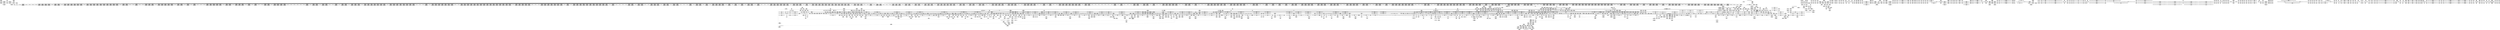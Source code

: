 digraph {
	CE0x4567100 [shape=record,shape=Mrecord,label="{CE0x4567100|_ret_void,_!dbg_!27717|include/linux/rcupdate.h,245|*SummSource*}"]
	CE0x454d5b0 [shape=record,shape=Mrecord,label="{CE0x454d5b0|current_has_perm:_bb}"]
	CE0x454d380 [shape=record,shape=Mrecord,label="{CE0x454d380|_ret_void,_!dbg_!27735|include/linux/rcupdate.h,938}"]
	CE0x4633890 [shape=record,shape=Mrecord,label="{CE0x4633890|__preempt_count_add:_tmp|*SummSource*}"]
	CE0x450ef80 [shape=record,shape=Mrecord,label="{CE0x450ef80|task_sid:_tmp14|security/selinux/hooks.c,208|*SummSource*}"]
	CE0x459b470 [shape=record,shape=Mrecord,label="{CE0x459b470|rcu_read_unlock:_tmp10|include/linux/rcupdate.h,933|*SummSink*}"]
	CE0x451b2d0 [shape=record,shape=Mrecord,label="{CE0x451b2d0|2472:_%struct.cred*,_:_CRE_2240,2248_|*MultipleSource*|Function::task_sid&Arg::task::|Function::current_has_perm&Arg::tsk::|security/selinux/hooks.c,208|Function::selinux_task_kill&Arg::p::}"]
	CE0x4575d80 [shape=record,shape=Mrecord,label="{CE0x4575d80|rcu_read_lock:_if.end}"]
	CE0x44f8630 [shape=record,shape=Mrecord,label="{CE0x44f8630|signal_to_av:_tmp10|security/selinux/hooks.c,1495}"]
	CE0x46143e0 [shape=record,shape=Mrecord,label="{CE0x46143e0|__preempt_count_sub:_tmp6|./arch/x86/include/asm/preempt.h,78}"]
	CE0x44efef0 [shape=record,shape=Mrecord,label="{CE0x44efef0|i64_4|*Constant*|*SummSource*}"]
	CE0x4580a30 [shape=record,shape=Mrecord,label="{CE0x4580a30|i64_5|*Constant*}"]
	CE0x453a910 [shape=record,shape=Mrecord,label="{CE0x453a910|2472:_%struct.cred*,_:_CRE_6332,6333_}"]
	CE0x4595230 [shape=record,shape=Mrecord,label="{CE0x4595230|GLOBAL:_rcu_read_unlock.__warned|Global_var:rcu_read_unlock.__warned}"]
	CE0x45358e0 [shape=record,shape=Mrecord,label="{CE0x45358e0|2472:_%struct.cred*,_:_CRE_6196,6200_|*MultipleSource*|Function::task_sid&Arg::task::|Function::current_has_perm&Arg::tsk::|security/selinux/hooks.c,208|Function::selinux_task_kill&Arg::p::}"]
	CE0x44fa4a0 [shape=record,shape=Mrecord,label="{CE0x44fa4a0|_call_void_mcount()_#3|*SummSink*}"]
	CE0x457f5e0 [shape=record,shape=Mrecord,label="{CE0x457f5e0|rcu_lock_acquire:_entry|*SummSink*}"]
	CE0x455efc0 [shape=record,shape=Mrecord,label="{CE0x455efc0|task_sid:_tmp11|security/selinux/hooks.c,208}"]
	CE0x454d920 [shape=record,shape=Mrecord,label="{CE0x454d920|current_has_perm:_bb|*SummSink*}"]
	CE0x4535da0 [shape=record,shape=Mrecord,label="{CE0x4535da0|2472:_%struct.cred*,_:_CRE_6208,6216_|*MultipleSource*|Function::task_sid&Arg::task::|Function::current_has_perm&Arg::tsk::|security/selinux/hooks.c,208|Function::selinux_task_kill&Arg::p::}"]
	CE0x44e6240 [shape=record,shape=Mrecord,label="{CE0x44e6240|COLLAPSED:_GCMRE___llvm_gcov_ctr126_internal_global_13_x_i64_zeroinitializer:_elem_0:default:}"]
	CE0x458b7c0 [shape=record,shape=Mrecord,label="{CE0x458b7c0|cred_sid:_sid|security/selinux/hooks.c,197}"]
	CE0x4519d60 [shape=record,shape=Mrecord,label="{CE0x4519d60|2472:_%struct.cred*,_:_CRE_2096,2104_|*MultipleSource*|Function::task_sid&Arg::task::|Function::current_has_perm&Arg::tsk::|security/selinux/hooks.c,208|Function::selinux_task_kill&Arg::p::}"]
	CE0x449eae0 [shape=record,shape=Mrecord,label="{CE0x449eae0|selinux_task_kill:_perm.0|*SummSink*}"]
	CE0x44b2cf0 [shape=record,shape=Mrecord,label="{CE0x44b2cf0|selinux_task_kill:_call3|security/selinux/hooks.c,3666}"]
	CE0x44a42e0 [shape=record,shape=Mrecord,label="{CE0x44a42e0|avc_has_perm:_tsid|Function::avc_has_perm&Arg::tsid::|*SummSink*}"]
	CE0x45fbde0 [shape=record,shape=Mrecord,label="{CE0x45fbde0|__preempt_count_sub:_tmp1|*SummSource*}"]
	CE0x4592b30 [shape=record,shape=Mrecord,label="{CE0x4592b30|rcu_read_unlock:_land.lhs.true2|*SummSource*}"]
	CE0x452cd30 [shape=record,shape=Mrecord,label="{CE0x452cd30|2472:_%struct.cred*,_:_CRE_2971,2972_}"]
	CE0x44bb610 [shape=record,shape=Mrecord,label="{CE0x44bb610|_ret_i32_%rc.0,_!dbg_!27734|security/selinux/hooks.c,3670|*SummSink*}"]
	CE0x45080c0 [shape=record,shape=Mrecord,label="{CE0x45080c0|2472:_%struct.cred*,_:_CRE_92,96_|*MultipleSource*|Function::task_sid&Arg::task::|Function::current_has_perm&Arg::tsk::|security/selinux/hooks.c,208|Function::selinux_task_kill&Arg::p::}"]
	CE0x458c7f0 [shape=record,shape=Mrecord,label="{CE0x458c7f0|i64*_getelementptr_inbounds_(_4_x_i64_,_4_x_i64_*___llvm_gcov_ctr133,_i64_0,_i64_1)|*Constant*|*SummSink*}"]
	CE0x4584ae0 [shape=record,shape=Mrecord,label="{CE0x4584ae0|rcu_read_lock:_tmp16|include/linux/rcupdate.h,882|*SummSource*}"]
	CE0x4596230 [shape=record,shape=Mrecord,label="{CE0x4596230|rcu_read_unlock:_tmp15|include/linux/rcupdate.h,933|*SummSink*}"]
	CE0x45927d0 [shape=record,shape=Mrecord,label="{CE0x45927d0|i64_3|*Constant*}"]
	CE0x461c5a0 [shape=record,shape=Mrecord,label="{CE0x461c5a0|__rcu_read_unlock:_tmp7|include/linux/rcupdate.h,245|*SummSource*}"]
	CE0x4599550 [shape=record,shape=Mrecord,label="{CE0x4599550|rcu_read_unlock:_if.then|*SummSink*}"]
	CE0x4558240 [shape=record,shape=Mrecord,label="{CE0x4558240|task_sid:_tmp7|security/selinux/hooks.c,208|*SummSink*}"]
	CE0x45c52c0 [shape=record,shape=Mrecord,label="{CE0x45c52c0|current_sid:_tmp12|security/selinux/hooks.c,218|*SummSource*}"]
	CE0x44ed860 [shape=record,shape=Mrecord,label="{CE0x44ed860|task_sid:_tmp26|security/selinux/hooks.c,208}"]
	CE0x4520b70 [shape=record,shape=Mrecord,label="{CE0x4520b70|2472:_%struct.cred*,_:_CRE_2536,2544_|*MultipleSource*|Function::task_sid&Arg::task::|Function::current_has_perm&Arg::tsk::|security/selinux/hooks.c,208|Function::selinux_task_kill&Arg::p::}"]
	CE0x462aee0 [shape=record,shape=Mrecord,label="{CE0x462aee0|i64_1|*Constant*}"]
	CE0x4576950 [shape=record,shape=Mrecord,label="{CE0x4576950|i32_22|*Constant*}"]
	CE0x454af70 [shape=record,shape=Mrecord,label="{CE0x454af70|_ret_%struct.task_struct*_%tmp4,_!dbg_!27714|./arch/x86/include/asm/current.h,14|*SummSource*}"]
	CE0x44e55c0 [shape=record,shape=Mrecord,label="{CE0x44e55c0|signal_to_av:_tmp5|security/selinux/hooks.c,1483|*SummSource*}"]
	CE0x4582190 [shape=record,shape=Mrecord,label="{CE0x4582190|rcu_read_lock:_tmp12|include/linux/rcupdate.h,882}"]
	CE0x45c6750 [shape=record,shape=Mrecord,label="{CE0x45c6750|__rcu_read_lock:_tmp2}"]
	CE0x44b4c90 [shape=record,shape=Mrecord,label="{CE0x44b4c90|signal_to_av:_tmp1}"]
	CE0x44ef100 [shape=record,shape=Mrecord,label="{CE0x44ef100|i64**_getelementptr_inbounds_(_4_x_i64*_,_4_x_i64*_*___llvm_gcda_edge_table266,_i64_0,_i64_3)|*Constant*|*SummSource*}"]
	CE0x4612450 [shape=record,shape=Mrecord,label="{CE0x4612450|rcu_lock_release:_tmp7|*SummSink*}"]
	CE0x45efd90 [shape=record,shape=Mrecord,label="{CE0x45efd90|GLOBAL:_lock_release|*Constant*|*SummSink*}"]
	CE0x45567f0 [shape=record,shape=Mrecord,label="{CE0x45567f0|__llvm_gcov_indirect_counter_increment:_tmp1|*SummSource*}"]
	CE0x45a0b20 [shape=record,shape=Mrecord,label="{CE0x45a0b20|rcu_read_unlock:_tmp18|include/linux/rcupdate.h,933}"]
	CE0x4581c60 [shape=record,shape=Mrecord,label="{CE0x4581c60|rcu_read_lock:_tmp11|include/linux/rcupdate.h,882}"]
	CE0x4561350 [shape=record,shape=Mrecord,label="{CE0x4561350|i8*_getelementptr_inbounds_(_44_x_i8_,_44_x_i8_*_.str47,_i32_0,_i32_0)|*Constant*|*SummSink*}"]
	CE0x46120f0 [shape=record,shape=Mrecord,label="{CE0x46120f0|__rcu_read_unlock:_bb|*SummSink*}"]
	CE0x4567da0 [shape=record,shape=Mrecord,label="{CE0x4567da0|current_sid:_tmp5|security/selinux/hooks.c,218}"]
	CE0x45f8890 [shape=record,shape=Mrecord,label="{CE0x45f8890|rcu_lock_acquire:_tmp6}"]
	CE0x450c230 [shape=record,shape=Mrecord,label="{CE0x450c230|2472:_%struct.cred*,_:_CRE_424,428_|*MultipleSource*|Function::task_sid&Arg::task::|Function::current_has_perm&Arg::tsk::|security/selinux/hooks.c,208|Function::selinux_task_kill&Arg::p::}"]
	CE0x44abb40 [shape=record,shape=Mrecord,label="{CE0x44abb40|selinux_task_kill:_bb}"]
	CE0x44a9f50 [shape=record,shape=Mrecord,label="{CE0x44a9f50|selinux_task_kill:_if.else5}"]
	CE0x60fd990 [shape=record,shape=Mrecord,label="{CE0x60fd990|i32_0|*Constant*}"]
	CE0x44e8240 [shape=record,shape=Mrecord,label="{CE0x44e8240|i32_208|*Constant*|*SummSource*}"]
	CE0x45240a0 [shape=record,shape=Mrecord,label="{CE0x45240a0|2472:_%struct.cred*,_:_CRE_2724,2725_|*MultipleSource*|Function::task_sid&Arg::task::|Function::current_has_perm&Arg::tsk::|security/selinux/hooks.c,208|Function::selinux_task_kill&Arg::p::}"]
	CE0x44ab810 [shape=record,shape=Mrecord,label="{CE0x44ab810|selinux_task_kill:_tmp13|security/selinux/hooks.c,3665|*SummSink*}"]
	CE0x44f0fb0 [shape=record,shape=Mrecord,label="{CE0x44f0fb0|get_current:_tmp2|*SummSink*}"]
	CE0x44fe8c0 [shape=record,shape=Mrecord,label="{CE0x44fe8c0|2472:_%struct.cred*,_:_CRE_240,248_|*MultipleSource*|Function::task_sid&Arg::task::|Function::current_has_perm&Arg::tsk::|security/selinux/hooks.c,208|Function::selinux_task_kill&Arg::p::}"]
	CE0x45e8850 [shape=record,shape=Mrecord,label="{CE0x45e8850|__preempt_count_sub:_tmp3|*SummSink*}"]
	CE0x4507730 [shape=record,shape=Mrecord,label="{CE0x4507730|task_sid:_if.end|*SummSink*}"]
	CE0x4570e60 [shape=record,shape=Mrecord,label="{CE0x4570e60|GLOBAL:_rcu_read_lock.__warned|Global_var:rcu_read_lock.__warned|*SummSink*}"]
	CE0x4518c60 [shape=record,shape=Mrecord,label="{CE0x4518c60|2472:_%struct.cred*,_:_CRE_2048,2052_|*MultipleSource*|Function::task_sid&Arg::task::|Function::current_has_perm&Arg::tsk::|security/selinux/hooks.c,208|Function::selinux_task_kill&Arg::p::}"]
	CE0x44a0260 [shape=record,shape=Mrecord,label="{CE0x44a0260|selinux_task_kill:_tmp2|security/selinux/hooks.c,3661|*SummSource*}"]
	CE0x44e2d00 [shape=record,shape=Mrecord,label="{CE0x44e2d00|2472:_%struct.cred*,_:_CRE_488,496_|*MultipleSource*|Function::task_sid&Arg::task::|Function::current_has_perm&Arg::tsk::|security/selinux/hooks.c,208|Function::selinux_task_kill&Arg::p::}"]
	CE0x4501000 [shape=record,shape=Mrecord,label="{CE0x4501000|2472:_%struct.cred*,_:_CRE_272,280_|*MultipleSource*|Function::task_sid&Arg::task::|Function::current_has_perm&Arg::tsk::|security/selinux/hooks.c,208|Function::selinux_task_kill&Arg::p::}"]
	CE0x45ed480 [shape=record,shape=Mrecord,label="{CE0x45ed480|task_sid:_do.body}"]
	CE0x4576150 [shape=record,shape=Mrecord,label="{CE0x4576150|_call_void_mcount()_#3}"]
	CE0x44fc690 [shape=record,shape=Mrecord,label="{CE0x44fc690|avc_has_perm:_ssid|Function::avc_has_perm&Arg::ssid::}"]
	CE0x4569d80 [shape=record,shape=Mrecord,label="{CE0x4569d80|i64*_getelementptr_inbounds_(_4_x_i64_,_4_x_i64_*___llvm_gcov_ctr128,_i64_0,_i64_3)|*Constant*|*SummSink*}"]
	CE0x44abf10 [shape=record,shape=Mrecord,label="{CE0x44abf10|signal_to_av:_tmp3|security/selinux/hooks.c,1479}"]
	CE0x4506e50 [shape=record,shape=Mrecord,label="{CE0x4506e50|i64*_getelementptr_inbounds_(_13_x_i64_,_13_x_i64_*___llvm_gcov_ctr126,_i64_0,_i64_0)|*Constant*|*SummSource*}"]
	CE0x44fb450 [shape=record,shape=Mrecord,label="{CE0x44fb450|current_has_perm:_call|security/selinux/hooks.c,1542|*SummSource*}"]
	CE0x458e4c0 [shape=record,shape=Mrecord,label="{CE0x458e4c0|i64*_getelementptr_inbounds_(_11_x_i64_,_11_x_i64_*___llvm_gcov_ctr132,_i64_0,_i64_1)|*Constant*|*SummSink*}"]
	CE0x44af2f0 [shape=record,shape=Mrecord,label="{CE0x44af2f0|task_sid:_task|Function::task_sid&Arg::task::}"]
	CE0x455fa10 [shape=record,shape=Mrecord,label="{CE0x455fa10|i64_3|*Constant*}"]
	CE0x454a6e0 [shape=record,shape=Mrecord,label="{CE0x454a6e0|GLOBAL:_get_current|*Constant*}"]
	CE0x44c3150 [shape=record,shape=Mrecord,label="{CE0x44c3150|i64*_getelementptr_inbounds_(_10_x_i64_,_10_x_i64_*___llvm_gcov_ctr265,_i64_0,_i64_5)|*Constant*}"]
	CE0x456bee0 [shape=record,shape=Mrecord,label="{CE0x456bee0|current_sid:_tmp7|security/selinux/hooks.c,218|*SummSource*}"]
	CE0x4597d30 [shape=record,shape=Mrecord,label="{CE0x4597d30|rcu_read_unlock:_tmp13|include/linux/rcupdate.h,933|*SummSink*}"]
	CE0x44f3c20 [shape=record,shape=Mrecord,label="{CE0x44f3c20|i64*_getelementptr_inbounds_(_11_x_i64_,_11_x_i64_*___llvm_gcov_ctr127,_i64_0,_i64_1)|*Constant*|*SummSource*}"]
	CE0x44fbd40 [shape=record,shape=Mrecord,label="{CE0x44fbd40|GLOBAL:_current_sid|*Constant*|*SummSource*}"]
	CE0x45998a0 [shape=record,shape=Mrecord,label="{CE0x45998a0|rcu_read_unlock:_do.end|*SummSink*}"]
	CE0x456d000 [shape=record,shape=Mrecord,label="{CE0x456d000|current_sid:_tmp|*SummSink*}"]
	CE0x451d330 [shape=record,shape=Mrecord,label="{CE0x451d330|2472:_%struct.cred*,_:_CRE_2360,2368_|*MultipleSource*|Function::task_sid&Arg::task::|Function::current_has_perm&Arg::tsk::|security/selinux/hooks.c,208|Function::selinux_task_kill&Arg::p::}"]
	CE0x4512280 [shape=record,shape=Mrecord,label="{CE0x4512280|2472:_%struct.cred*,_:_CRE_672,680_|*MultipleSource*|Function::task_sid&Arg::task::|Function::current_has_perm&Arg::tsk::|security/selinux/hooks.c,208|Function::selinux_task_kill&Arg::p::}"]
	CE0x4594af0 [shape=record,shape=Mrecord,label="{CE0x4594af0|rcu_lock_release:_bb}"]
	CE0x44b2300 [shape=record,shape=Mrecord,label="{CE0x44b2300|_call_void_rcu_lock_release(%struct.lockdep_map*_rcu_lock_map)_#10,_!dbg_!27733|include/linux/rcupdate.h,935|*SummSink*}"]
	CE0x453ee20 [shape=record,shape=Mrecord,label="{CE0x453ee20|2472:_%struct.cred*,_:_CRE_6480,6484_|*MultipleSource*|Function::task_sid&Arg::task::|Function::current_has_perm&Arg::tsk::|security/selinux/hooks.c,208|Function::selinux_task_kill&Arg::p::}"]
	CE0x44a2050 [shape=record,shape=Mrecord,label="{CE0x44a2050|signal_to_av:_bb|*SummSource*}"]
	CE0x4537070 [shape=record,shape=Mrecord,label="{CE0x4537070|2472:_%struct.cred*,_:_CRE_6280,6284_|*MultipleSource*|Function::task_sid&Arg::task::|Function::current_has_perm&Arg::tsk::|security/selinux/hooks.c,208|Function::selinux_task_kill&Arg::p::}"]
	CE0x4603090 [shape=record,shape=Mrecord,label="{CE0x4603090|task_sid:_tmp15|security/selinux/hooks.c,208}"]
	CE0x4517560 [shape=record,shape=Mrecord,label="{CE0x4517560|2472:_%struct.cred*,_:_CRE_1960,1968_|*MultipleSource*|Function::task_sid&Arg::task::|Function::current_has_perm&Arg::tsk::|security/selinux/hooks.c,208|Function::selinux_task_kill&Arg::p::}"]
	CE0x44e49d0 [shape=record,shape=Mrecord,label="{CE0x44e49d0|signal_to_av:_tmp4|security/selinux/hooks.c,1483}"]
	CE0x4504300 [shape=record,shape=Mrecord,label="{CE0x4504300|%struct.common_audit_data*_null|*Constant*}"]
	CE0x4588f80 [shape=record,shape=Mrecord,label="{CE0x4588f80|rcu_read_lock:_tmp19|include/linux/rcupdate.h,882|*SummSink*}"]
	CE0x4600000 [shape=record,shape=Mrecord,label="{CE0x4600000|i64*_getelementptr_inbounds_(_4_x_i64_,_4_x_i64_*___llvm_gcov_ctr129,_i64_0,_i64_0)|*Constant*}"]
	CE0x4509340 [shape=record,shape=Mrecord,label="{CE0x4509340|_call_void_mcount()_#3|*SummSource*}"]
	CE0x4567600 [shape=record,shape=Mrecord,label="{CE0x4567600|i64*_getelementptr_inbounds_(_11_x_i64_,_11_x_i64_*___llvm_gcov_ctr125,_i64_0,_i64_0)|*Constant*|*SummSink*}"]
	CE0x45c4b20 [shape=record,shape=Mrecord,label="{CE0x45c4b20|0:_i8,_:_GCMR_current_sid.__warned_internal_global_i8_0,_section_.data.unlikely_,_align_1:_elem_0:default:}"]
	CE0x452d0c0 [shape=record,shape=Mrecord,label="{CE0x452d0c0|2472:_%struct.cred*,_:_CRE_2974,2975_}"]
	CE0x44ded50 [shape=record,shape=Mrecord,label="{CE0x44ded50|i64*_getelementptr_inbounds_(_2_x_i64_,_2_x_i64_*___llvm_gcov_ctr136,_i64_0,_i64_0)|*Constant*|*SummSource*}"]
	CE0x4595a20 [shape=record,shape=Mrecord,label="{CE0x4595a20|rcu_read_unlock:_call|include/linux/rcupdate.h,933|*SummSink*}"]
	CE0x455fa80 [shape=record,shape=Mrecord,label="{CE0x455fa80|task_sid:_tobool|security/selinux/hooks.c,208|*SummSink*}"]
	CE0x4566880 [shape=record,shape=Mrecord,label="{CE0x4566880|_ret_void,_!dbg_!27717|include/linux/rcupdate.h,245|*SummSink*}"]
	CE0x44c3fb0 [shape=record,shape=Mrecord,label="{CE0x44c3fb0|_ret_i32_%retval.0,_!dbg_!27728|security/selinux/avc.c,775|*SummSink*}"]
	CE0x44f5330 [shape=record,shape=Mrecord,label="{CE0x44f5330|i32_16|*Constant*|*SummSink*}"]
	CE0x44c1490 [shape=record,shape=Mrecord,label="{CE0x44c1490|task_sid:_tmp27|security/selinux/hooks.c,208|*SummSink*}"]
	CE0x44f1b20 [shape=record,shape=Mrecord,label="{CE0x44f1b20|__rcu_read_unlock:_tmp}"]
	CE0x45fda20 [shape=record,shape=Mrecord,label="{CE0x45fda20|__preempt_count_add:_tmp4|./arch/x86/include/asm/preempt.h,72}"]
	CE0x456e360 [shape=record,shape=Mrecord,label="{CE0x456e360|_ret_void,_!dbg_!27719|./arch/x86/include/asm/preempt.h,73|*SummSource*}"]
	CE0x44bf5f0 [shape=record,shape=Mrecord,label="{CE0x44bf5f0|i32_218|*Constant*|*SummSink*}"]
	CE0x4539e60 [shape=record,shape=Mrecord,label="{CE0x4539e60|2472:_%struct.cred*,_:_CRE_6323,6324_}"]
	CE0x44ab560 [shape=record,shape=Mrecord,label="{CE0x44ab560|selinux_task_kill:_tmp13|security/selinux/hooks.c,3665}"]
	CE0x44ef3e0 [shape=record,shape=Mrecord,label="{CE0x44ef3e0|signal_to_av:_tmp6|security/selinux/hooks.c,1487}"]
	CE0x456f0f0 [shape=record,shape=Mrecord,label="{CE0x456f0f0|__preempt_count_add:_entry}"]
	CE0x44a6e80 [shape=record,shape=Mrecord,label="{CE0x44a6e80|rcu_read_unlock:_entry|*SummSink*}"]
	CE0x4490a60 [shape=record,shape=Mrecord,label="{CE0x4490a60|_switch_i32_%sig,_label_%sw.default_i32_17,_label_%sw.bb_i32_9,_label_%sw.bb1_i32_19,_label_%sw.bb2_,_!dbg_!27713|security/selinux/hooks.c,1476|*SummSource*}"]
	CE0x44a3470 [shape=record,shape=Mrecord,label="{CE0x44a3470|GLOBAL:_current_has_perm|*Constant*|*SummSink*}"]
	CE0x458fbb0 [shape=record,shape=Mrecord,label="{CE0x458fbb0|rcu_read_unlock:_call|include/linux/rcupdate.h,933|*SummSource*}"]
	CE0x44bafe0 [shape=record,shape=Mrecord,label="{CE0x44bafe0|selinux_task_kill:_tmp19|security/selinux/hooks.c,3670}"]
	CE0x4556b40 [shape=record,shape=Mrecord,label="{CE0x4556b40|__llvm_gcov_indirect_counter_increment:_tmp2}"]
	CE0x44e7e50 [shape=record,shape=Mrecord,label="{CE0x44e7e50|i32_208|*Constant*}"]
	CE0x449f520 [shape=record,shape=Mrecord,label="{CE0x449f520|selinux_task_kill:_tmp5|security/selinux/hooks.c,3661|*SummSink*}"]
	CE0x450d330 [shape=record,shape=Mrecord,label="{CE0x450d330|2472:_%struct.cred*,_:_CRE_480,488_|*MultipleSource*|Function::task_sid&Arg::task::|Function::current_has_perm&Arg::tsk::|security/selinux/hooks.c,208|Function::selinux_task_kill&Arg::p::}"]
	CE0x453e990 [shape=record,shape=Mrecord,label="{CE0x453e990|2472:_%struct.cred*,_:_CRE_6474,6476_|*MultipleSource*|Function::task_sid&Arg::task::|Function::current_has_perm&Arg::tsk::|security/selinux/hooks.c,208|Function::selinux_task_kill&Arg::p::}"]
	CE0x4572760 [shape=record,shape=Mrecord,label="{CE0x4572760|rcu_read_lock:_tmp7|include/linux/rcupdate.h,882|*SummSource*}"]
	CE0x454c7c0 [shape=record,shape=Mrecord,label="{CE0x454c7c0|i64*_getelementptr_inbounds_(_11_x_i64_,_11_x_i64_*___llvm_gcov_ctr125,_i64_0,_i64_9)|*Constant*|*SummSink*}"]
	CE0x44f7ee0 [shape=record,shape=Mrecord,label="{CE0x44f7ee0|rcu_read_unlock:_do.body|*SummSink*}"]
	CE0x4591ec0 [shape=record,shape=Mrecord,label="{CE0x4591ec0|current_sid:_tmp2|*SummSink*}"]
	CE0x44f6ee0 [shape=record,shape=Mrecord,label="{CE0x44f6ee0|current_has_perm:_tmp2|*SummSource*}"]
	CE0x458c6a0 [shape=record,shape=Mrecord,label="{CE0x458c6a0|%struct.lockdep_map*_null|*Constant*|*SummSource*}"]
	CE0x453b030 [shape=record,shape=Mrecord,label="{CE0x453b030|2472:_%struct.cred*,_:_CRE_6338,6339_}"]
	CE0x4543560 [shape=record,shape=Mrecord,label="{CE0x4543560|2472:_%struct.cred*,_:_CRE_10536,10544_|*MultipleSource*|Function::task_sid&Arg::task::|Function::current_has_perm&Arg::tsk::|security/selinux/hooks.c,208|Function::selinux_task_kill&Arg::p::}"]
	CE0x456af50 [shape=record,shape=Mrecord,label="{CE0x456af50|rcu_lock_acquire:_tmp1}"]
	CE0x4513770 [shape=record,shape=Mrecord,label="{CE0x4513770|2472:_%struct.cred*,_:_CRE_704,712_|*MultipleSource*|Function::task_sid&Arg::task::|Function::current_has_perm&Arg::tsk::|security/selinux/hooks.c,208|Function::selinux_task_kill&Arg::p::}"]
	CE0x452df90 [shape=record,shape=Mrecord,label="{CE0x452df90|2472:_%struct.cred*,_:_CRE_3024,3032_|*MultipleSource*|Function::task_sid&Arg::task::|Function::current_has_perm&Arg::tsk::|security/selinux/hooks.c,208|Function::selinux_task_kill&Arg::p::}"]
	CE0x453bd40 [shape=record,shape=Mrecord,label="{CE0x453bd40|2472:_%struct.cred*,_:_CRE_6349,6350_}"]
	CE0x4521810 [shape=record,shape=Mrecord,label="{CE0x4521810|2472:_%struct.cred*,_:_CRE_2594,2596_|*MultipleSource*|Function::task_sid&Arg::task::|Function::current_has_perm&Arg::tsk::|security/selinux/hooks.c,208|Function::selinux_task_kill&Arg::p::}"]
	CE0x44ea590 [shape=record,shape=Mrecord,label="{CE0x44ea590|i8_1|*Constant*}"]
	CE0x452bc90 [shape=record,shape=Mrecord,label="{CE0x452bc90|2472:_%struct.cred*,_:_CRE_2957,2958_}"]
	CE0x455fe80 [shape=record,shape=Mrecord,label="{CE0x455fe80|i64_3|*Constant*|*SummSource*}"]
	CE0x450c450 [shape=record,shape=Mrecord,label="{CE0x450c450|2472:_%struct.cred*,_:_CRE_432,440_|*MultipleSource*|Function::task_sid&Arg::task::|Function::current_has_perm&Arg::tsk::|security/selinux/hooks.c,208|Function::selinux_task_kill&Arg::p::}"]
	CE0x44e8d30 [shape=record,shape=Mrecord,label="{CE0x44e8d30|i64*_getelementptr_inbounds_(_13_x_i64_,_13_x_i64_*___llvm_gcov_ctr126,_i64_0,_i64_9)|*Constant*|*SummSource*}"]
	CE0x45f7eb0 [shape=record,shape=Mrecord,label="{CE0x45f7eb0|__preempt_count_add:_tmp2|*SummSource*}"]
	CE0x451b930 [shape=record,shape=Mrecord,label="{CE0x451b930|2472:_%struct.cred*,_:_CRE_2264,2272_|*MultipleSource*|Function::task_sid&Arg::task::|Function::current_has_perm&Arg::tsk::|security/selinux/hooks.c,208|Function::selinux_task_kill&Arg::p::}"]
	CE0x4523230 [shape=record,shape=Mrecord,label="{CE0x4523230|2472:_%struct.cred*,_:_CRE_2688,2692_|*MultipleSource*|Function::task_sid&Arg::task::|Function::current_has_perm&Arg::tsk::|security/selinux/hooks.c,208|Function::selinux_task_kill&Arg::p::}"]
	CE0x453c0d0 [shape=record,shape=Mrecord,label="{CE0x453c0d0|2472:_%struct.cred*,_:_CRE_6352,6353_}"]
	CE0x450ba10 [shape=record,shape=Mrecord,label="{CE0x450ba10|__llvm_gcov_indirect_counter_increment:_pred}"]
	CE0x44e8480 [shape=record,shape=Mrecord,label="{CE0x44e8480|i32_208|*Constant*|*SummSink*}"]
	CE0x4580600 [shape=record,shape=Mrecord,label="{CE0x4580600|rcu_read_lock:_tobool1|include/linux/rcupdate.h,882}"]
	CE0x457f310 [shape=record,shape=Mrecord,label="{CE0x457f310|GLOBAL:_rcu_lock_acquire|*Constant*|*SummSource*}"]
	CE0x4633200 [shape=record,shape=Mrecord,label="{CE0x4633200|__preempt_count_add:_tmp|*SummSink*}"]
	CE0x4499be0 [shape=record,shape=Mrecord,label="{CE0x4499be0|i32_0|*Constant*|*SummSource*}"]
	CE0x44bae50 [shape=record,shape=Mrecord,label="{CE0x44bae50|_ret_i32_%rc.0,_!dbg_!27734|security/selinux/hooks.c,3670}"]
	CE0x45eb9f0 [shape=record,shape=Mrecord,label="{CE0x45eb9f0|i64*_getelementptr_inbounds_(_4_x_i64_,_4_x_i64_*___llvm_gcov_ctr130,_i64_0,_i64_2)|*Constant*|*SummSource*}"]
	CE0x459b300 [shape=record,shape=Mrecord,label="{CE0x459b300|rcu_read_unlock:_tmp9|include/linux/rcupdate.h,933|*SummSink*}"]
	CE0x450fe60 [shape=record,shape=Mrecord,label="{CE0x450fe60|2472:_%struct.cred*,_:_CRE_552,560_|*MultipleSource*|Function::task_sid&Arg::task::|Function::current_has_perm&Arg::tsk::|security/selinux/hooks.c,208|Function::selinux_task_kill&Arg::p::}"]
	CE0x452cc00 [shape=record,shape=Mrecord,label="{CE0x452cc00|2472:_%struct.cred*,_:_CRE_2970,2971_}"]
	CE0x4570b70 [shape=record,shape=Mrecord,label="{CE0x4570b70|GLOBAL:_rcu_read_lock.__warned|Global_var:rcu_read_lock.__warned}"]
	CE0x4580f60 [shape=record,shape=Mrecord,label="{CE0x4580f60|rcu_read_lock:_tmp9|include/linux/rcupdate.h,882|*SummSink*}"]
	CE0x4515330 [shape=record,shape=Mrecord,label="{CE0x4515330|2472:_%struct.cred*,_:_CRE_1832,1840_|*MultipleSource*|Function::task_sid&Arg::task::|Function::current_has_perm&Arg::tsk::|security/selinux/hooks.c,208|Function::selinux_task_kill&Arg::p::}"]
	CE0x456ff60 [shape=record,shape=Mrecord,label="{CE0x456ff60|current_sid:_if.then}"]
	CE0x45102a0 [shape=record,shape=Mrecord,label="{CE0x45102a0|2472:_%struct.cred*,_:_CRE_568,576_|*MultipleSource*|Function::task_sid&Arg::task::|Function::current_has_perm&Arg::tsk::|security/selinux/hooks.c,208|Function::selinux_task_kill&Arg::p::}"]
	CE0x4500b60 [shape=record,shape=Mrecord,label="{CE0x4500b60|_ret_i32_%retval.0,_!dbg_!27728|security/selinux/avc.c,775}"]
	CE0x454dd00 [shape=record,shape=Mrecord,label="{CE0x454dd00|__llvm_gcov_indirect_counter_increment:_counter}"]
	CE0x4581de0 [shape=record,shape=Mrecord,label="{CE0x4581de0|rcu_read_lock:_tmp11|include/linux/rcupdate.h,882|*SummSource*}"]
	CE0x44a1fe0 [shape=record,shape=Mrecord,label="{CE0x44a1fe0|signal_to_av:_bb}"]
	CE0x4553ae0 [shape=record,shape=Mrecord,label="{CE0x4553ae0|current_sid:_tmp23|security/selinux/hooks.c,218|*SummSink*}"]
	CE0x4631040 [shape=record,shape=Mrecord,label="{CE0x4631040|__preempt_count_sub:_tmp4|./arch/x86/include/asm/preempt.h,77|*SummSource*}"]
	CE0x4540870 [shape=record,shape=Mrecord,label="{CE0x4540870|2472:_%struct.cred*,_:_CRE_6560,6568_|*MultipleSource*|Function::task_sid&Arg::task::|Function::current_has_perm&Arg::tsk::|security/selinux/hooks.c,208|Function::selinux_task_kill&Arg::p::}"]
	CE0x457ca50 [shape=record,shape=Mrecord,label="{CE0x457ca50|rcu_read_lock:_land.lhs.true2}"]
	CE0x4601260 [shape=record,shape=Mrecord,label="{CE0x4601260|task_sid:_tmp7|security/selinux/hooks.c,208}"]
	CE0x453fa00 [shape=record,shape=Mrecord,label="{CE0x453fa00|2472:_%struct.cred*,_:_CRE_6512,6520_|*MultipleSource*|Function::task_sid&Arg::task::|Function::current_has_perm&Arg::tsk::|security/selinux/hooks.c,208|Function::selinux_task_kill&Arg::p::}"]
	CE0x452c3b0 [shape=record,shape=Mrecord,label="{CE0x452c3b0|2472:_%struct.cred*,_:_CRE_2963,2964_}"]
	CE0x4494c60 [shape=record,shape=Mrecord,label="{CE0x4494c60|selinux_task_kill:_tmp2|security/selinux/hooks.c,3661}"]
	CE0x4491800 [shape=record,shape=Mrecord,label="{CE0x4491800|i64_5|*Constant*|*SummSource*}"]
	CE0x44a2430 [shape=record,shape=Mrecord,label="{CE0x44a2430|__llvm_gcov_indirect_counter_increment:_predecessor|Function::__llvm_gcov_indirect_counter_increment&Arg::predecessor::|*SummSource*}"]
	CE0x4538440 [shape=record,shape=Mrecord,label="{CE0x4538440|2472:_%struct.cred*,_:_CRE_6301,6302_}"]
	CE0x44af450 [shape=record,shape=Mrecord,label="{CE0x44af450|task_sid:_task|Function::task_sid&Arg::task::|*SummSource*}"]
	CE0x456f2f0 [shape=record,shape=Mrecord,label="{CE0x456f2f0|__preempt_count_add:_entry|*SummSource*}"]
	CE0x44ffef0 [shape=record,shape=Mrecord,label="{CE0x44ffef0|2472:_%struct.cred*,_:_CRE_136,144_|*MultipleSource*|Function::task_sid&Arg::task::|Function::current_has_perm&Arg::tsk::|security/selinux/hooks.c,208|Function::selinux_task_kill&Arg::p::}"]
	CE0x45fe5b0 [shape=record,shape=Mrecord,label="{CE0x45fe5b0|__preempt_count_sub:_tmp7|./arch/x86/include/asm/preempt.h,78}"]
	CE0x44b17f0 [shape=record,shape=Mrecord,label="{CE0x44b17f0|signal_to_av:_tmp2|security/selinux/hooks.c,1479|*SummSource*}"]
	CE0x5691f30 [shape=record,shape=Mrecord,label="{CE0x5691f30|selinux_task_kill:_if.then2|*SummSource*}"]
	CE0x4595860 [shape=record,shape=Mrecord,label="{CE0x4595860|_call_void_mcount()_#3|*SummSource*}"]
	CE0x44de2a0 [shape=record,shape=Mrecord,label="{CE0x44de2a0|signal_to_av:_sw.epilog}"]
	CE0x4503b10 [shape=record,shape=Mrecord,label="{CE0x4503b10|__llvm_gcov_indirect_counter_increment:_tmp6|*SummSink*}"]
	CE0x457f010 [shape=record,shape=Mrecord,label="{CE0x457f010|rcu_read_unlock:_tmp5|include/linux/rcupdate.h,933|*SummSource*}"]
	CE0x4542290 [shape=record,shape=Mrecord,label="{CE0x4542290|2472:_%struct.cred*,_:_CRE_6648,6656_|*MultipleSource*|Function::task_sid&Arg::task::|Function::current_has_perm&Arg::tsk::|security/selinux/hooks.c,208|Function::selinux_task_kill&Arg::p::}"]
	CE0x457caf0 [shape=record,shape=Mrecord,label="{CE0x457caf0|rcu_read_lock:_land.lhs.true2|*SummSource*}"]
	CE0x4582a70 [shape=record,shape=Mrecord,label="{CE0x4582a70|rcu_read_lock:_call3|include/linux/rcupdate.h,882|*SummSink*}"]
	CE0x449f320 [shape=record,shape=Mrecord,label="{CE0x449f320|selinux_task_kill:_tmp3|security/selinux/hooks.c,3661}"]
	CE0x458d210 [shape=record,shape=Mrecord,label="{CE0x458d210|rcu_lock_acquire:___here}"]
	CE0x454b5d0 [shape=record,shape=Mrecord,label="{CE0x454b5d0|i32_78|*Constant*|*SummSink*}"]
	CE0x4534f30 [shape=record,shape=Mrecord,label="{CE0x4534f30|2472:_%struct.cred*,_:_CRE_6168,6176_|*MultipleSource*|Function::task_sid&Arg::task::|Function::current_has_perm&Arg::tsk::|security/selinux/hooks.c,208|Function::selinux_task_kill&Arg::p::}"]
	CE0x4582f70 [shape=record,shape=Mrecord,label="{CE0x4582f70|rcu_read_unlock:_tmp11|include/linux/rcupdate.h,933}"]
	CE0x4526b00 [shape=record,shape=Mrecord,label="{CE0x4526b00|2472:_%struct.cred*,_:_CRE_2864,2872_|*MultipleSource*|Function::task_sid&Arg::task::|Function::current_has_perm&Arg::tsk::|security/selinux/hooks.c,208|Function::selinux_task_kill&Arg::p::}"]
	CE0x44eaf30 [shape=record,shape=Mrecord,label="{CE0x44eaf30|i8*_getelementptr_inbounds_(_25_x_i8_,_25_x_i8_*_.str3,_i32_0,_i32_0)|*Constant*|*SummSource*}"]
	CE0x452c4e0 [shape=record,shape=Mrecord,label="{CE0x452c4e0|2472:_%struct.cred*,_:_CRE_2964,2965_}"]
	CE0x44c0610 [shape=record,shape=Mrecord,label="{CE0x44c0610|i64*_getelementptr_inbounds_(_11_x_i64_,_11_x_i64_*___llvm_gcov_ctr125,_i64_0,_i64_10)|*Constant*|*SummSink*}"]
	CE0x453e760 [shape=record,shape=Mrecord,label="{CE0x453e760|2472:_%struct.cred*,_:_CRE_6472,6474_|*MultipleSource*|Function::task_sid&Arg::task::|Function::current_has_perm&Arg::tsk::|security/selinux/hooks.c,208|Function::selinux_task_kill&Arg::p::}"]
	CE0x44f9e70 [shape=record,shape=Mrecord,label="{CE0x44f9e70|_call_void_mcount()_#3}"]
	CE0x4569020 [shape=record,shape=Mrecord,label="{CE0x4569020|i64*_getelementptr_inbounds_(_4_x_i64_,_4_x_i64_*___llvm_gcov_ctr128,_i64_0,_i64_0)|*Constant*|*SummSink*}"]
	CE0x46182a0 [shape=record,shape=Mrecord,label="{CE0x46182a0|get_current:_tmp3|*SummSink*}"]
	CE0x449adc0 [shape=record,shape=Mrecord,label="{CE0x449adc0|GLOBAL:_task_sid|*Constant*}"]
	CE0x44f0f40 [shape=record,shape=Mrecord,label="{CE0x44f0f40|get_current:_tmp2|*SummSource*}"]
	CE0x44fef20 [shape=record,shape=Mrecord,label="{CE0x44fef20|task_sid:_tmp1}"]
	CE0x462c8e0 [shape=record,shape=Mrecord,label="{CE0x462c8e0|_ret_void,_!dbg_!27720|./arch/x86/include/asm/preempt.h,78|*SummSource*}"]
	CE0x4519f80 [shape=record,shape=Mrecord,label="{CE0x4519f80|2472:_%struct.cred*,_:_CRE_2104,2112_|*MultipleSource*|Function::task_sid&Arg::task::|Function::current_has_perm&Arg::tsk::|security/selinux/hooks.c,208|Function::selinux_task_kill&Arg::p::}"]
	CE0x4527220 [shape=record,shape=Mrecord,label="{CE0x4527220|2472:_%struct.cred*,_:_CRE_2880,2884_|*MultipleSource*|Function::task_sid&Arg::task::|Function::current_has_perm&Arg::tsk::|security/selinux/hooks.c,208|Function::selinux_task_kill&Arg::p::}"]
	CE0x4583050 [shape=record,shape=Mrecord,label="{CE0x4583050|rcu_read_unlock:_tmp11|include/linux/rcupdate.h,933|*SummSource*}"]
	CE0x454b120 [shape=record,shape=Mrecord,label="{CE0x454b120|_ret_%struct.task_struct*_%tmp4,_!dbg_!27714|./arch/x86/include/asm/current.h,14|*SummSink*}"]
	CE0x4601cc0 [shape=record,shape=Mrecord,label="{CE0x4601cc0|task_sid:_tmp11|security/selinux/hooks.c,208}"]
	CE0x4613d40 [shape=record,shape=Mrecord,label="{CE0x4613d40|__preempt_count_sub:_do.end|*SummSink*}"]
	CE0x45261e0 [shape=record,shape=Mrecord,label="{CE0x45261e0|2472:_%struct.cred*,_:_CRE_2832,2840_|*MultipleSource*|Function::task_sid&Arg::task::|Function::current_has_perm&Arg::tsk::|security/selinux/hooks.c,208|Function::selinux_task_kill&Arg::p::}"]
	CE0x45722c0 [shape=record,shape=Mrecord,label="{CE0x45722c0|rcu_read_lock:_tmp6|include/linux/rcupdate.h,882|*SummSource*}"]
	CE0x44e1c80 [shape=record,shape=Mrecord,label="{CE0x44e1c80|i32_17|*Constant*|*SummSource*}"]
	CE0x44bbd90 [shape=record,shape=Mrecord,label="{CE0x44bbd90|signal_to_av:_sw.bb|*SummSource*}"]
	CE0x4580330 [shape=record,shape=Mrecord,label="{CE0x4580330|rcu_read_lock:_tmp8|include/linux/rcupdate.h,882|*SummSink*}"]
	CE0x459edf0 [shape=record,shape=Mrecord,label="{CE0x459edf0|_call_void___preempt_count_add(i32_1)_#10,_!dbg_!27711|include/linux/rcupdate.h,239|*SummSource*}"]
	CE0x452db30 [shape=record,shape=Mrecord,label="{CE0x452db30|2472:_%struct.cred*,_:_CRE_3000,3008_|*MultipleSource*|Function::task_sid&Arg::task::|Function::current_has_perm&Arg::tsk::|security/selinux/hooks.c,208|Function::selinux_task_kill&Arg::p::}"]
	CE0x45e5a30 [shape=record,shape=Mrecord,label="{CE0x45e5a30|_call_void_mcount()_#3|*SummSource*}"]
	CE0x44bd320 [shape=record,shape=Mrecord,label="{CE0x44bd320|GLOBAL:___llvm_gcov_indirect_counter_increment|*Constant*|*SummSource*}"]
	CE0x4545600 [shape=record,shape=Mrecord,label="{CE0x4545600|2472:_%struct.cred*,_:_CRE_10624,10628_|*MultipleSource*|Function::task_sid&Arg::task::|Function::current_has_perm&Arg::tsk::|security/selinux/hooks.c,208|Function::selinux_task_kill&Arg::p::}"]
	CE0x44ddcb0 [shape=record,shape=Mrecord,label="{CE0x44ddcb0|current_has_perm:_tmp|*SummSource*}"]
	CE0x44f5d90 [shape=record,shape=Mrecord,label="{CE0x44f5d90|signal_to_av:_perm.0|*SummSource*}"]
	CE0x45f8b60 [shape=record,shape=Mrecord,label="{CE0x45f8b60|__preempt_count_sub:_tmp2|*SummSource*}"]
	CE0x44de130 [shape=record,shape=Mrecord,label="{CE0x44de130|signal_to_av:_bb|*SummSink*}"]
	CE0x4589bd0 [shape=record,shape=Mrecord,label="{CE0x4589bd0|i64*_getelementptr_inbounds_(_11_x_i64_,_11_x_i64_*___llvm_gcov_ctr127,_i64_0,_i64_10)|*Constant*}"]
	CE0x4512d70 [shape=record,shape=Mrecord,label="{CE0x4512d70|2472:_%struct.cred*,_:_CRE_692,693_}"]
	CE0x45c48d0 [shape=record,shape=Mrecord,label="{CE0x45c48d0|current_sid:_tmp8|security/selinux/hooks.c,218}"]
	CE0x44bef10 [shape=record,shape=Mrecord,label="{CE0x44bef10|selinux_task_kill:_tmp14|security/selinux/hooks.c,3666}"]
	CE0x4578640 [shape=record,shape=Mrecord,label="{CE0x4578640|__rcu_read_lock:_tmp7|include/linux/rcupdate.h,240|*SummSink*}"]
	CE0x44a6680 [shape=record,shape=Mrecord,label="{CE0x44a6680|_call_void_rcu_read_unlock()_#10,_!dbg_!27748|security/selinux/hooks.c,209}"]
	CE0x4499fa0 [shape=record,shape=Mrecord,label="{CE0x4499fa0|signal_to_av:_entry|*SummSource*}"]
	CE0x4579a10 [shape=record,shape=Mrecord,label="{CE0x4579a10|_call_void_rcu_lock_acquire(%struct.lockdep_map*_rcu_lock_map)_#10,_!dbg_!27711|include/linux/rcupdate.h,881|*SummSink*}"]
	"CONST[source:1(input),value:2(dynamic)][purpose:{object}]"
	CE0x45ec7d0 [shape=record,shape=Mrecord,label="{CE0x45ec7d0|__preempt_count_sub:_tmp6|./arch/x86/include/asm/preempt.h,78|*SummSource*}"]
	CE0x450bd10 [shape=record,shape=Mrecord,label="{CE0x450bd10|__llvm_gcov_indirect_counter_increment:_pred|*SummSink*}"]
	CE0x4541dd0 [shape=record,shape=Mrecord,label="{CE0x4541dd0|2472:_%struct.cred*,_:_CRE_6640,6644_|*MultipleSource*|Function::task_sid&Arg::task::|Function::current_has_perm&Arg::tsk::|security/selinux/hooks.c,208|Function::selinux_task_kill&Arg::p::}"]
	CE0x45016e0 [shape=record,shape=Mrecord,label="{CE0x45016e0|__llvm_gcov_indirect_counter_increment:_tmp1}"]
	CE0x456cd10 [shape=record,shape=Mrecord,label="{CE0x456cd10|i32_1|*Constant*}"]
	CE0x44a1f00 [shape=record,shape=Mrecord,label="{CE0x44a1f00|signal_to_av:_sw.bb1|*SummSink*}"]
	CE0x44feeb0 [shape=record,shape=Mrecord,label="{CE0x44feeb0|i64*_getelementptr_inbounds_(_13_x_i64_,_13_x_i64_*___llvm_gcov_ctr126,_i64_0,_i64_1)|*Constant*|*SummSink*}"]
	CE0x4563150 [shape=record,shape=Mrecord,label="{CE0x4563150|i64*_getelementptr_inbounds_(_11_x_i64_,_11_x_i64_*___llvm_gcov_ctr132,_i64_0,_i64_10)|*Constant*|*SummSource*}"]
	CE0x44ebc80 [shape=record,shape=Mrecord,label="{CE0x44ebc80|task_sid:_tmp22|security/selinux/hooks.c,208|*SummSink*}"]
	CE0x45711f0 [shape=record,shape=Mrecord,label="{CE0x45711f0|cred_sid:_tmp4|*LoadInst*|security/selinux/hooks.c,196}"]
	CE0x456e2f0 [shape=record,shape=Mrecord,label="{CE0x456e2f0|_call_void_asm_sideeffect_,_memory_,_dirflag_,_fpsr_,_flags_()_#3,_!dbg_!27714,_!srcloc_!27715|include/linux/rcupdate.h,239|*SummSource*}"]
	CE0x453a0c0 [shape=record,shape=Mrecord,label="{CE0x453a0c0|2472:_%struct.cred*,_:_CRE_6325,6326_}"]
	CE0x4596470 [shape=record,shape=Mrecord,label="{CE0x4596470|rcu_read_unlock:_tmp16|include/linux/rcupdate.h,933}"]
	CE0x4509490 [shape=record,shape=Mrecord,label="{CE0x4509490|_call_void_mcount()_#3|*SummSink*}"]
	CE0x452c740 [shape=record,shape=Mrecord,label="{CE0x452c740|2472:_%struct.cred*,_:_CRE_2966,2967_}"]
	CE0x44a88d0 [shape=record,shape=Mrecord,label="{CE0x44a88d0|i64*_getelementptr_inbounds_(_10_x_i64_,_10_x_i64_*___llvm_gcov_ctr290,_i64_0,_i64_7)|*Constant*|*SummSink*}"]
	CE0x45284c0 [shape=record,shape=Mrecord,label="{CE0x45284c0|2472:_%struct.cred*,_:_CRE_2910,2911_}"]
	CE0x44c5120 [shape=record,shape=Mrecord,label="{CE0x44c5120|selinux_task_kill:_tmp17|security/selinux/hooks.c,3669|*SummSink*}"]
	CE0x4497bb0 [shape=record,shape=Mrecord,label="{CE0x4497bb0|selinux_task_kill:_call|security/selinux/hooks.c,3664}"]
	CE0x4538dc0 [shape=record,shape=Mrecord,label="{CE0x4538dc0|2472:_%struct.cred*,_:_CRE_6309,6310_}"]
	CE0x4487500 [shape=record,shape=Mrecord,label="{CE0x4487500|task_sid:_do.end|*SummSource*}"]
	CE0x44e20e0 [shape=record,shape=Mrecord,label="{CE0x44e20e0|GLOBAL:_rcu_read_lock|*Constant*|*SummSink*}"]
	CE0x450e860 [shape=record,shape=Mrecord,label="{CE0x450e860|task_sid:_tobool4|security/selinux/hooks.c,208|*SummSink*}"]
	CE0x4565af0 [shape=record,shape=Mrecord,label="{CE0x4565af0|rcu_lock_release:_map|Function::rcu_lock_release&Arg::map::|*SummSource*}"]
	CE0x454d190 [shape=record,shape=Mrecord,label="{CE0x454d190|current_sid:_tmp18|security/selinux/hooks.c,218}"]
	CE0x4513590 [shape=record,shape=Mrecord,label="{CE0x4513590|2472:_%struct.cred*,_:_CRE_702,703_}"]
	CE0x4518a70 [shape=record,shape=Mrecord,label="{CE0x4518a70|2472:_%struct.cred*,_:_CRE_2044,2048_|*MultipleSource*|Function::task_sid&Arg::task::|Function::current_has_perm&Arg::tsk::|security/selinux/hooks.c,208|Function::selinux_task_kill&Arg::p::}"]
	CE0x45980e0 [shape=record,shape=Mrecord,label="{CE0x45980e0|current_sid:_tmp8|security/selinux/hooks.c,218|*SummSink*}"]
	CE0x4537b20 [shape=record,shape=Mrecord,label="{CE0x4537b20|2472:_%struct.cred*,_:_CRE_6293,6294_}"]
	CE0x453a6b0 [shape=record,shape=Mrecord,label="{CE0x453a6b0|2472:_%struct.cred*,_:_CRE_6330,6331_}"]
	CE0x44fcbb0 [shape=record,shape=Mrecord,label="{CE0x44fcbb0|GLOBAL:_current_sid|*Constant*}"]
	CE0x4576580 [shape=record,shape=Mrecord,label="{CE0x4576580|__rcu_read_lock:_entry}"]
	CE0x452a270 [shape=record,shape=Mrecord,label="{CE0x452a270|2472:_%struct.cred*,_:_CRE_2935,2936_}"]
	CE0x4529ee0 [shape=record,shape=Mrecord,label="{CE0x4529ee0|2472:_%struct.cred*,_:_CRE_2932,2933_}"]
	CE0x45769c0 [shape=record,shape=Mrecord,label="{CE0x45769c0|i32_22|*Constant*|*SummSource*}"]
	CE0x44e3e80 [shape=record,shape=Mrecord,label="{CE0x44e3e80|i64*_getelementptr_inbounds_(_10_x_i64_,_10_x_i64_*___llvm_gcov_ctr265,_i64_0,_i64_6)|*Constant*}"]
	CE0x4554630 [shape=record,shape=Mrecord,label="{CE0x4554630|0:_i32,_4:_i32,_8:_i32,_12:_i32,_:_CMRE_4,8_|*MultipleSource*|security/selinux/hooks.c,218|security/selinux/hooks.c,218|security/selinux/hooks.c,220}"]
	CE0x44bd090 [shape=record,shape=Mrecord,label="{CE0x44bd090|GLOBAL:___llvm_gcov_indirect_counter_increment|*Constant*}"]
	CE0x44de9e0 [shape=record,shape=Mrecord,label="{CE0x44de9e0|_call_void_mcount()_#3}"]
	CE0x4540610 [shape=record,shape=Mrecord,label="{CE0x4540610|2472:_%struct.cred*,_:_CRE_6552,6560_|*MultipleSource*|Function::task_sid&Arg::task::|Function::current_has_perm&Arg::tsk::|security/selinux/hooks.c,208|Function::selinux_task_kill&Arg::p::}"]
	CE0x451f1e0 [shape=record,shape=Mrecord,label="{CE0x451f1e0|2472:_%struct.cred*,_:_CRE_2508,2512_|*MultipleSource*|Function::task_sid&Arg::task::|Function::current_has_perm&Arg::tsk::|security/selinux/hooks.c,208|Function::selinux_task_kill&Arg::p::}"]
	CE0x4593750 [shape=record,shape=Mrecord,label="{CE0x4593750|0:_i8,_:_GCMR_rcu_read_unlock.__warned_internal_global_i8_0,_section_.data.unlikely_,_align_1:_elem_0:default:}"]
	CE0x457e240 [shape=record,shape=Mrecord,label="{CE0x457e240|current_sid:_tmp6|security/selinux/hooks.c,218}"]
	CE0x45092d0 [shape=record,shape=Mrecord,label="{CE0x45092d0|_call_void_mcount()_#3}"]
	CE0x45625d0 [shape=record,shape=Mrecord,label="{CE0x45625d0|rcu_read_unlock:_tmp20|include/linux/rcupdate.h,933}"]
	CE0x45194e0 [shape=record,shape=Mrecord,label="{CE0x45194e0|2472:_%struct.cred*,_:_CRE_2072,2076_|*MultipleSource*|Function::task_sid&Arg::task::|Function::current_has_perm&Arg::tsk::|security/selinux/hooks.c,208|Function::selinux_task_kill&Arg::p::}"]
	CE0x45716c0 [shape=record,shape=Mrecord,label="{CE0x45716c0|cred_sid:_sid|security/selinux/hooks.c,197|*SummSink*}"]
	CE0x44b4b40 [shape=record,shape=Mrecord,label="{CE0x44b4b40|2472:_%struct.cred*,_:_CRE_160,164_|*MultipleSource*|Function::task_sid&Arg::task::|Function::current_has_perm&Arg::tsk::|security/selinux/hooks.c,208|Function::selinux_task_kill&Arg::p::}"]
	CE0x45a0860 [shape=record,shape=Mrecord,label="{CE0x45a0860|rcu_read_unlock:_tmp17|include/linux/rcupdate.h,933|*SummSink*}"]
	CE0x44ebe70 [shape=record,shape=Mrecord,label="{CE0x44ebe70|task_sid:_tmp23|security/selinux/hooks.c,208}"]
	CE0x45ebfc0 [shape=record,shape=Mrecord,label="{CE0x45ebfc0|_call_void_asm_addl_$1,_%gs:$0_,_*m,ri,*m,_dirflag_,_fpsr_,_flags_(i32*___preempt_count,_i32_%val,_i32*___preempt_count)_#3,_!dbg_!27714,_!srcloc_!27717|./arch/x86/include/asm/preempt.h,72|*SummSink*}"]
	CE0x44876a0 [shape=record,shape=Mrecord,label="{CE0x44876a0|signal_to_av:_sw.bb1}"]
	CE0x452bef0 [shape=record,shape=Mrecord,label="{CE0x452bef0|2472:_%struct.cred*,_:_CRE_2959,2960_}"]
	CE0x4515990 [shape=record,shape=Mrecord,label="{CE0x4515990|2472:_%struct.cred*,_:_CRE_1856,1864_|*MultipleSource*|Function::task_sid&Arg::task::|Function::current_has_perm&Arg::tsk::|security/selinux/hooks.c,208|Function::selinux_task_kill&Arg::p::}"]
	CE0x4527970 [shape=record,shape=Mrecord,label="{CE0x4527970|2472:_%struct.cred*,_:_CRE_2900,2904_|*MultipleSource*|Function::task_sid&Arg::task::|Function::current_has_perm&Arg::tsk::|security/selinux/hooks.c,208|Function::selinux_task_kill&Arg::p::}"]
	CE0x44c3300 [shape=record,shape=Mrecord,label="{CE0x44c3300|avc_has_perm:_requested|Function::avc_has_perm&Arg::requested::|*SummSource*}"]
	CE0x456d670 [shape=record,shape=Mrecord,label="{CE0x456d670|GLOBAL:_lock_acquire|*Constant*|*SummSink*}"]
	CE0x4562340 [shape=record,shape=Mrecord,label="{CE0x4562340|rcu_read_unlock:_tmp19|include/linux/rcupdate.h,933|*SummSink*}"]
	CE0x44c3510 [shape=record,shape=Mrecord,label="{CE0x44c3510|_ret_i32_%retval.0,_!dbg_!27728|security/selinux/avc.c,775}"]
	CE0x45377c0 [shape=record,shape=Mrecord,label="{CE0x45377c0|2472:_%struct.cred*,_:_CRE_6290,6291_}"]
	CE0x45e9130 [shape=record,shape=Mrecord,label="{CE0x45e9130|i32_2|*Constant*|*SummSource*}"]
	CE0x4510f90 [shape=record,shape=Mrecord,label="{CE0x4510f90|2472:_%struct.cred*,_:_CRE_616,624_|*MultipleSource*|Function::task_sid&Arg::task::|Function::current_has_perm&Arg::tsk::|security/selinux/hooks.c,208|Function::selinux_task_kill&Arg::p::}"]
	CE0x45190a0 [shape=record,shape=Mrecord,label="{CE0x45190a0|2472:_%struct.cred*,_:_CRE_2056,2057_|*MultipleSource*|Function::task_sid&Arg::task::|Function::current_has_perm&Arg::tsk::|security/selinux/hooks.c,208|Function::selinux_task_kill&Arg::p::}"]
	CE0x4604e00 [shape=record,shape=Mrecord,label="{CE0x4604e00|task_sid:_tmp21|security/selinux/hooks.c,208}"]
	CE0x44e71e0 [shape=record,shape=Mrecord,label="{CE0x44e71e0|task_sid:_tmp17|security/selinux/hooks.c,208|*SummSink*}"]
	CE0x45ec140 [shape=record,shape=Mrecord,label="{CE0x45ec140|void_(i32*,_i32,_i32*)*_asm_addl_$1,_%gs:$0_,_*m,ri,*m,_dirflag_,_fpsr_,_flags_}"]
	CE0x45753e0 [shape=record,shape=Mrecord,label="{CE0x45753e0|rcu_read_unlock:_tmp15|include/linux/rcupdate.h,933|*SummSource*}"]
	CE0x461a710 [shape=record,shape=Mrecord,label="{CE0x461a710|i64*_getelementptr_inbounds_(_4_x_i64_,_4_x_i64_*___llvm_gcov_ctr135,_i64_0,_i64_1)|*Constant*|*SummSource*}"]
	CE0x448f290 [shape=record,shape=Mrecord,label="{CE0x448f290|_ret_void,_!dbg_!27735|include/linux/rcupdate.h,884|*SummSource*}"]
	CE0x4612c00 [shape=record,shape=Mrecord,label="{CE0x4612c00|__rcu_read_unlock:_bb|*SummSource*}"]
	CE0x4583530 [shape=record,shape=Mrecord,label="{CE0x4583530|rcu_read_unlock:_tmp12|include/linux/rcupdate.h,933|*SummSource*}"]
	CE0x4563460 [shape=record,shape=Mrecord,label="{CE0x4563460|rcu_read_unlock:_tmp22|include/linux/rcupdate.h,935|*SummSink*}"]
	CE0x44f3b80 [shape=record,shape=Mrecord,label="{CE0x44f3b80|i64*_getelementptr_inbounds_(_11_x_i64_,_11_x_i64_*___llvm_gcov_ctr127,_i64_0,_i64_1)|*Constant*|*SummSink*}"]
	CE0x44c4be0 [shape=record,shape=Mrecord,label="{CE0x44c4be0|selinux_task_kill:_tmp16|security/selinux/hooks.c,3669|*SummSource*}"]
	CE0x46336c0 [shape=record,shape=Mrecord,label="{CE0x46336c0|i64*_getelementptr_inbounds_(_4_x_i64_,_4_x_i64_*___llvm_gcov_ctr129,_i64_0,_i64_1)|*Constant*|*SummSink*}"]
	CE0x45792e0 [shape=record,shape=Mrecord,label="{CE0x45792e0|i64*_getelementptr_inbounds_(_11_x_i64_,_11_x_i64_*___llvm_gcov_ctr127,_i64_0,_i64_0)|*Constant*}"]
	CE0x451c7e0 [shape=record,shape=Mrecord,label="{CE0x451c7e0|2472:_%struct.cred*,_:_CRE_2320,2328_|*MultipleSource*|Function::task_sid&Arg::task::|Function::current_has_perm&Arg::tsk::|security/selinux/hooks.c,208|Function::selinux_task_kill&Arg::p::}"]
	CE0x450b4c0 [shape=record,shape=Mrecord,label="{CE0x450b4c0|__llvm_gcov_indirect_counter_increment:_bb4|*SummSource*}"]
	CE0x4561990 [shape=record,shape=Mrecord,label="{CE0x4561990|i64*_getelementptr_inbounds_(_11_x_i64_,_11_x_i64_*___llvm_gcov_ctr132,_i64_0,_i64_9)|*Constant*|*SummSink*}"]
	CE0x45124a0 [shape=record,shape=Mrecord,label="{CE0x45124a0|2472:_%struct.cred*,_:_CRE_680,688_|*MultipleSource*|Function::task_sid&Arg::task::|Function::current_has_perm&Arg::tsk::|security/selinux/hooks.c,208|Function::selinux_task_kill&Arg::p::}"]
	CE0x44c0870 [shape=record,shape=Mrecord,label="{CE0x44c0870|current_sid:_tmp20|security/selinux/hooks.c,218}"]
	CE0x458b150 [shape=record,shape=Mrecord,label="{CE0x458b150|cred_sid:_tmp5|security/selinux/hooks.c,196}"]
	CE0x45fee80 [shape=record,shape=Mrecord,label="{CE0x45fee80|_call_void_mcount()_#3|*SummSink*}"]
	CE0x46046d0 [shape=record,shape=Mrecord,label="{CE0x46046d0|i64*_getelementptr_inbounds_(_13_x_i64_,_13_x_i64_*___llvm_gcov_ctr126,_i64_0,_i64_9)|*Constant*}"]
	CE0x44bfa80 [shape=record,shape=Mrecord,label="{CE0x44bfa80|i8*_getelementptr_inbounds_(_45_x_i8_,_45_x_i8_*_.str12,_i32_0,_i32_0)|*Constant*|*SummSink*}"]
	CE0x451dc80 [shape=record,shape=Mrecord,label="{CE0x451dc80|2472:_%struct.cred*,_:_CRE_2392,2400_|*MultipleSource*|Function::task_sid&Arg::task::|Function::current_has_perm&Arg::tsk::|security/selinux/hooks.c,208|Function::selinux_task_kill&Arg::p::}"]
	CE0x45917a0 [shape=record,shape=Mrecord,label="{CE0x45917a0|_call_void_lock_acquire(%struct.lockdep_map*_%map,_i32_0,_i32_0,_i32_2,_i32_0,_%struct.lockdep_map*_null,_i64_ptrtoint_(i8*_blockaddress(_rcu_lock_acquire,_%__here)_to_i64))_#10,_!dbg_!27716|include/linux/rcupdate.h,418|*SummSink*}"]
	CE0x4518e80 [shape=record,shape=Mrecord,label="{CE0x4518e80|2472:_%struct.cred*,_:_CRE_2052,2056_|*MultipleSource*|Function::task_sid&Arg::task::|Function::current_has_perm&Arg::tsk::|security/selinux/hooks.c,208|Function::selinux_task_kill&Arg::p::}"]
	CE0x453be70 [shape=record,shape=Mrecord,label="{CE0x453be70|2472:_%struct.cred*,_:_CRE_6350,6351_}"]
	CE0x4541420 [shape=record,shape=Mrecord,label="{CE0x4541420|2472:_%struct.cred*,_:_CRE_6608,6616_|*MultipleSource*|Function::task_sid&Arg::task::|Function::current_has_perm&Arg::tsk::|security/selinux/hooks.c,208|Function::selinux_task_kill&Arg::p::}"]
	CE0x44fc510 [shape=record,shape=Mrecord,label="{CE0x44fc510|avc_has_perm:_entry}"]
	CE0x4517970 [shape=record,shape=Mrecord,label="{CE0x4517970|2472:_%struct.cred*,_:_CRE_1976,1977_|*MultipleSource*|Function::task_sid&Arg::task::|Function::current_has_perm&Arg::tsk::|security/selinux/hooks.c,208|Function::selinux_task_kill&Arg::p::}"]
	CE0x4515dd0 [shape=record,shape=Mrecord,label="{CE0x4515dd0|2472:_%struct.cred*,_:_CRE_1872,1880_|*MultipleSource*|Function::task_sid&Arg::task::|Function::current_has_perm&Arg::tsk::|security/selinux/hooks.c,208|Function::selinux_task_kill&Arg::p::}"]
	CE0x4591180 [shape=record,shape=Mrecord,label="{CE0x4591180|rcu_read_unlock:_tmp2|*SummSource*}"]
	CE0x45ee550 [shape=record,shape=Mrecord,label="{CE0x45ee550|rcu_lock_release:_tmp2|*SummSource*}"]
	CE0x4544c40 [shape=record,shape=Mrecord,label="{CE0x4544c40|2472:_%struct.cred*,_:_CRE_10600,10604_|*MultipleSource*|Function::task_sid&Arg::task::|Function::current_has_perm&Arg::tsk::|security/selinux/hooks.c,208|Function::selinux_task_kill&Arg::p::}"]
	CE0x4576ac0 [shape=record,shape=Mrecord,label="{CE0x4576ac0|i32_22|*Constant*|*SummSink*}"]
	CE0x45215b0 [shape=record,shape=Mrecord,label="{CE0x45215b0|2472:_%struct.cred*,_:_CRE_2592,2594_|*MultipleSource*|Function::task_sid&Arg::task::|Function::current_has_perm&Arg::tsk::|security/selinux/hooks.c,208|Function::selinux_task_kill&Arg::p::}"]
	CE0x459a1a0 [shape=record,shape=Mrecord,label="{CE0x459a1a0|i64*_getelementptr_inbounds_(_4_x_i64_,_4_x_i64_*___llvm_gcov_ctr134,_i64_0,_i64_1)|*Constant*|*SummSource*}"]
	CE0x45fc830 [shape=record,shape=Mrecord,label="{CE0x45fc830|__preempt_count_add:_do.body}"]
	CE0x4575e40 [shape=record,shape=Mrecord,label="{CE0x4575e40|rcu_read_lock:_if.end|*SummSource*}"]
	CE0x458ce20 [shape=record,shape=Mrecord,label="{CE0x458ce20|i64*_getelementptr_inbounds_(_11_x_i64_,_11_x_i64_*___llvm_gcov_ctr132,_i64_0,_i64_1)|*Constant*}"]
	CE0x459dd60 [shape=record,shape=Mrecord,label="{CE0x459dd60|__rcu_read_unlock:_tmp4|include/linux/rcupdate.h,244}"]
	CE0x4544eb0 [shape=record,shape=Mrecord,label="{CE0x4544eb0|2472:_%struct.cred*,_:_CRE_10604,10608_|*MultipleSource*|Function::task_sid&Arg::task::|Function::current_has_perm&Arg::tsk::|security/selinux/hooks.c,208|Function::selinux_task_kill&Arg::p::}"]
	CE0x45313a0 [shape=record,shape=Mrecord,label="{CE0x45313a0|2472:_%struct.cred*,_:_CRE_3164,3168_|*MultipleSource*|Function::task_sid&Arg::task::|Function::current_has_perm&Arg::tsk::|security/selinux/hooks.c,208|Function::selinux_task_kill&Arg::p::}"]
	CE0x45fcdd0 [shape=record,shape=Mrecord,label="{CE0x45fcdd0|_call_void_mcount()_#3|*SummSource*}"]
	CE0x44e0220 [shape=record,shape=Mrecord,label="{CE0x44e0220|signal_to_av:_sw.default}"]
	CE0x44e3b80 [shape=record,shape=Mrecord,label="{CE0x44e3b80|2472:_%struct.cred*,_:_CRE_544,552_|*MultipleSource*|Function::task_sid&Arg::task::|Function::current_has_perm&Arg::tsk::|security/selinux/hooks.c,208|Function::selinux_task_kill&Arg::p::}"]
	CE0x4542750 [shape=record,shape=Mrecord,label="{CE0x4542750|2472:_%struct.cred*,_:_CRE_6660,6664_|*MultipleSource*|Function::task_sid&Arg::task::|Function::current_has_perm&Arg::tsk::|security/selinux/hooks.c,208|Function::selinux_task_kill&Arg::p::}"]
	CE0x454aae0 [shape=record,shape=Mrecord,label="{CE0x454aae0|get_current:_entry}"]
	CE0x44f6f50 [shape=record,shape=Mrecord,label="{CE0x44f6f50|current_has_perm:_tmp2|*SummSink*}"]
	CE0x44c3b90 [shape=record,shape=Mrecord,label="{CE0x44c3b90|avc_has_perm:_auditdata|Function::avc_has_perm&Arg::auditdata::|*SummSource*}"]
	CE0x452f980 [shape=record,shape=Mrecord,label="{CE0x452f980|2472:_%struct.cred*,_:_CRE_3108,3112_|*MultipleSource*|Function::task_sid&Arg::task::|Function::current_has_perm&Arg::tsk::|security/selinux/hooks.c,208|Function::selinux_task_kill&Arg::p::}"]
	CE0x4507670 [shape=record,shape=Mrecord,label="{CE0x4507670|task_sid:_if.end|*SummSource*}"]
	CE0x45e2fd0 [shape=record,shape=Mrecord,label="{CE0x45e2fd0|task_sid:_tobool|security/selinux/hooks.c,208}"]
	CE0x4537c20 [shape=record,shape=Mrecord,label="{CE0x4537c20|2472:_%struct.cred*,_:_CRE_6294,6295_}"]
	CE0x44ff360 [shape=record,shape=Mrecord,label="{CE0x44ff360|current_has_perm:_call1|security/selinux/hooks.c,1543|*SummSource*}"]
	CE0x4558670 [shape=record,shape=Mrecord,label="{CE0x4558670|task_sid:_tmp8|security/selinux/hooks.c,208|*SummSink*}"]
	CE0x45a1430 [shape=record,shape=Mrecord,label="{CE0x45a1430|current_sid:_tmp3|*SummSink*}"]
	CE0x4531d20 [shape=record,shape=Mrecord,label="{CE0x4531d20|2472:_%struct.cred*,_:_CRE_5872,5880_|*MultipleSource*|Function::task_sid&Arg::task::|Function::current_has_perm&Arg::tsk::|security/selinux/hooks.c,208|Function::selinux_task_kill&Arg::p::}"]
	CE0x457ae00 [shape=record,shape=Mrecord,label="{CE0x457ae00|cred_sid:_tmp6|security/selinux/hooks.c,197}"]
	CE0x4556e10 [shape=record,shape=Mrecord,label="{CE0x4556e10|__llvm_gcov_indirect_counter_increment:_tmp2|*SummSink*}"]
	CE0x4576f80 [shape=record,shape=Mrecord,label="{CE0x4576f80|rcu_read_lock:_tmp8|include/linux/rcupdate.h,882}"]
	CE0x462a820 [shape=record,shape=Mrecord,label="{CE0x462a820|%struct.task_struct*_(%struct.task_struct**)*_asm_movq_%gs:$_1:P_,$0_,_r,im,_dirflag_,_fpsr_,_flags_}"]
	CE0x4572cc0 [shape=record,shape=Mrecord,label="{CE0x4572cc0|rcu_read_lock:_tmp1|*SummSource*}"]
	CE0x457df90 [shape=record,shape=Mrecord,label="{CE0x457df90|current_sid:_tmp5|security/selinux/hooks.c,218|*SummSink*}"]
	CE0x44deb70 [shape=record,shape=Mrecord,label="{CE0x44deb70|_call_void_mcount()_#3|*SummSource*}"]
	CE0x45849b0 [shape=record,shape=Mrecord,label="{CE0x45849b0|rcu_read_lock:_tmp16|include/linux/rcupdate.h,882}"]
	CE0x45957c0 [shape=record,shape=Mrecord,label="{CE0x45957c0|_call_void_mcount()_#3}"]
	CE0x4572190 [shape=record,shape=Mrecord,label="{CE0x4572190|rcu_read_lock:_tmp6|include/linux/rcupdate.h,882}"]
	CE0x45c3100 [shape=record,shape=Mrecord,label="{CE0x45c3100|current_sid:_land.lhs.true2}"]
	CE0x45587b0 [shape=record,shape=Mrecord,label="{CE0x45587b0|GLOBAL:_task_sid.__warned|Global_var:task_sid.__warned}"]
	CE0x458b380 [shape=record,shape=Mrecord,label="{CE0x458b380|cred_sid:_tmp5|security/selinux/hooks.c,196|*SummSource*}"]
	CE0x44907d0 [shape=record,shape=Mrecord,label="{CE0x44907d0|2472:_%struct.cred*,_:_CRE_264,272_|*MultipleSource*|Function::task_sid&Arg::task::|Function::current_has_perm&Arg::tsk::|security/selinux/hooks.c,208|Function::selinux_task_kill&Arg::p::}"]
	CE0x462aa80 [shape=record,shape=Mrecord,label="{CE0x462aa80|get_current:_tmp1|*SummSink*}"]
	CE0x452cad0 [shape=record,shape=Mrecord,label="{CE0x452cad0|2472:_%struct.cred*,_:_CRE_2969,2970_}"]
	CE0x45e8fd0 [shape=record,shape=Mrecord,label="{CE0x45e8fd0|i32_2|*Constant*}"]
	CE0x45c7080 [shape=record,shape=Mrecord,label="{CE0x45c7080|current_sid:_tmp16|security/selinux/hooks.c,218}"]
	CE0x4568480 [shape=record,shape=Mrecord,label="{CE0x4568480|current_sid:_bb|*SummSource*}"]
	CE0x451fff0 [shape=record,shape=Mrecord,label="{CE0x451fff0|2472:_%struct.cred*,_:_CRE_2526,2527_}"]
	CE0x45565d0 [shape=record,shape=Mrecord,label="{CE0x45565d0|task_sid:_do.end6}"]
	CE0x4588380 [shape=record,shape=Mrecord,label="{CE0x4588380|_call_void_lockdep_rcu_suspicious(i8*_getelementptr_inbounds_(_25_x_i8_,_25_x_i8_*_.str45,_i32_0,_i32_0),_i32_883,_i8*_getelementptr_inbounds_(_42_x_i8_,_42_x_i8_*_.str46,_i32_0,_i32_0))_#10,_!dbg_!27728|include/linux/rcupdate.h,882}"]
	CE0x45223f0 [shape=record,shape=Mrecord,label="{CE0x45223f0|2472:_%struct.cred*,_:_CRE_2616,2648_|*MultipleSource*|Function::task_sid&Arg::task::|Function::current_has_perm&Arg::tsk::|security/selinux/hooks.c,208|Function::selinux_task_kill&Arg::p::}"]
	CE0x44f6e70 [shape=record,shape=Mrecord,label="{CE0x44f6e70|current_has_perm:_tmp2}"]
	CE0x448b5b0 [shape=record,shape=Mrecord,label="{CE0x448b5b0|selinux_task_kill:_if.end7|*SummSource*}"]
	CE0x44f1660 [shape=record,shape=Mrecord,label="{CE0x44f1660|get_current:_tmp2}"]
	CE0x4584600 [shape=record,shape=Mrecord,label="{CE0x4584600|rcu_read_lock:_tmp15|include/linux/rcupdate.h,882|*SummSource*}"]
	CE0x454bdb0 [shape=record,shape=Mrecord,label="{CE0x454bdb0|COLLAPSED:_GCMRE_current_task_external_global_%struct.task_struct*:_elem_0::|security/selinux/hooks.c,218}"]
	CE0x4529560 [shape=record,shape=Mrecord,label="{CE0x4529560|2472:_%struct.cred*,_:_CRE_2924,2925_}"]
	CE0x45387d0 [shape=record,shape=Mrecord,label="{CE0x45387d0|2472:_%struct.cred*,_:_CRE_6304,6305_}"]
	CE0x44882c0 [shape=record,shape=Mrecord,label="{CE0x44882c0|i64*_getelementptr_inbounds_(_10_x_i64_,_10_x_i64_*___llvm_gcov_ctr290,_i64_0,_i64_3)|*Constant*|*SummSource*}"]
	CE0x44c1a30 [shape=record,shape=Mrecord,label="{CE0x44c1a30|task_sid:_call7|security/selinux/hooks.c,208|*SummSink*}"]
	CE0x4520ca0 [shape=record,shape=Mrecord,label="{CE0x4520ca0|2472:_%struct.cred*,_:_CRE_2544,2568_|*MultipleSource*|Function::task_sid&Arg::task::|Function::current_has_perm&Arg::tsk::|security/selinux/hooks.c,208|Function::selinux_task_kill&Arg::p::}"]
	CE0x4612e30 [shape=record,shape=Mrecord,label="{CE0x4612e30|i64*_getelementptr_inbounds_(_4_x_i64_,_4_x_i64_*___llvm_gcov_ctr134,_i64_0,_i64_0)|*Constant*|*SummSink*}"]
	CE0x45f49c0 [shape=record,shape=Mrecord,label="{CE0x45f49c0|__preempt_count_add:_tmp3|*SummSource*}"]
	CE0x4638e10 [shape=record,shape=Mrecord,label="{CE0x4638e10|i64*_getelementptr_inbounds_(_4_x_i64_,_4_x_i64_*___llvm_gcov_ctr135,_i64_0,_i64_2)|*Constant*}"]
	CE0x4514ab0 [shape=record,shape=Mrecord,label="{CE0x4514ab0|2472:_%struct.cred*,_:_CRE_784,1808_|*MultipleSource*|Function::task_sid&Arg::task::|Function::current_has_perm&Arg::tsk::|security/selinux/hooks.c,208|Function::selinux_task_kill&Arg::p::}"]
	CE0x45eae40 [shape=record,shape=Mrecord,label="{CE0x45eae40|rcu_lock_release:_tmp5|include/linux/rcupdate.h,423}"]
	CE0x4533c30 [shape=record,shape=Mrecord,label="{CE0x4533c30|2472:_%struct.cred*,_:_CRE_5976,5984_|*MultipleSource*|Function::task_sid&Arg::task::|Function::current_has_perm&Arg::tsk::|security/selinux/hooks.c,208|Function::selinux_task_kill&Arg::p::}"]
	CE0x44c4e60 [shape=record,shape=Mrecord,label="{CE0x44c4e60|selinux_task_kill:_tmp16|security/selinux/hooks.c,3669|*SummSink*}"]
	CE0x44df510 [shape=record,shape=Mrecord,label="{CE0x44df510|_call_void_rcu_read_lock()_#10,_!dbg_!27712|security/selinux/hooks.c,207|*SummSource*}"]
	CE0x4500360 [shape=record,shape=Mrecord,label="{CE0x4500360|i32_(i32,_i32,_i16,_i32,_%struct.common_audit_data*)*_bitcast_(i32_(i32,_i32,_i16,_i32,_%struct.common_audit_data.495*)*_avc_has_perm_to_i32_(i32,_i32,_i16,_i32,_%struct.common_audit_data*)*)|*Constant*}"]
	CE0x44a8620 [shape=record,shape=Mrecord,label="{CE0x44a8620|i64*_getelementptr_inbounds_(_10_x_i64_,_10_x_i64_*___llvm_gcov_ctr290,_i64_0,_i64_7)|*Constant*|*SummSource*}"]
	CE0x44ba8b0 [shape=record,shape=Mrecord,label="{CE0x44ba8b0|selinux_task_kill:_tmp18|security/selinux/hooks.c,3670|*SummSource*}"]
	CE0x456cbf0 [shape=record,shape=Mrecord,label="{CE0x456cbf0|__preempt_count_add:_entry|*SummSink*}"]
	CE0x458e8f0 [shape=record,shape=Mrecord,label="{CE0x458e8f0|rcu_lock_acquire:_tmp}"]
	CE0x44b0490 [shape=record,shape=Mrecord,label="{CE0x44b0490|selinux_task_kill:_tobool1|security/selinux/hooks.c,3665|*SummSink*}"]
	CE0x4508440 [shape=record,shape=Mrecord,label="{CE0x4508440|cred_sid:_tmp|*SummSink*}"]
	CE0x45207e0 [shape=record,shape=Mrecord,label="{CE0x45207e0|2472:_%struct.cred*,_:_CRE_2533,2534_}"]
	CE0x4587c70 [shape=record,shape=Mrecord,label="{CE0x4587c70|rcu_read_lock:_tmp18|include/linux/rcupdate.h,882}"]
	CE0x45586e0 [shape=record,shape=Mrecord,label="{CE0x45586e0|task_sid:_tmp8|security/selinux/hooks.c,208|*SummSource*}"]
	CE0x4567520 [shape=record,shape=Mrecord,label="{CE0x4567520|current_sid:_land.lhs.true|*SummSink*}"]
	CE0x44ff870 [shape=record,shape=Mrecord,label="{CE0x44ff870|2472:_%struct.cred*,_:_CRE_16,20_|*MultipleSource*|Function::task_sid&Arg::task::|Function::current_has_perm&Arg::tsk::|security/selinux/hooks.c,208|Function::selinux_task_kill&Arg::p::}"]
	CE0x44c0f00 [shape=record,shape=Mrecord,label="{CE0x44c0f00|current_sid:_tmp20|security/selinux/hooks.c,218|*SummSink*}"]
	CE0x455f5c0 [shape=record,shape=Mrecord,label="{CE0x455f5c0|task_sid:_tobool|security/selinux/hooks.c,208}"]
	CE0x450ba80 [shape=record,shape=Mrecord,label="{CE0x450ba80|__llvm_gcov_indirect_counter_increment:_tmp}"]
	CE0x45fcd00 [shape=record,shape=Mrecord,label="{CE0x45fcd00|_call_void_mcount()_#3}"]
	CE0x45c6a40 [shape=record,shape=Mrecord,label="{CE0x45c6a40|current_sid:_tmp15|security/selinux/hooks.c,218}"]
	CE0x4487390 [shape=record,shape=Mrecord,label="{CE0x4487390|i64*_getelementptr_inbounds_(_13_x_i64_,_13_x_i64_*___llvm_gcov_ctr126,_i64_0,_i64_0)|*Constant*|*SummSink*}"]
	CE0x45f48f0 [shape=record,shape=Mrecord,label="{CE0x45f48f0|__preempt_count_add:_tmp3}"]
	CE0x451d7f0 [shape=record,shape=Mrecord,label="{CE0x451d7f0|2472:_%struct.cred*,_:_CRE_2376,2384_|*MultipleSource*|Function::task_sid&Arg::task::|Function::current_has_perm&Arg::tsk::|security/selinux/hooks.c,208|Function::selinux_task_kill&Arg::p::}"]
	CE0x45c7910 [shape=record,shape=Mrecord,label="{CE0x45c7910|_call_void_lockdep_rcu_suspicious(i8*_getelementptr_inbounds_(_25_x_i8_,_25_x_i8_*_.str3,_i32_0,_i32_0),_i32_218,_i8*_getelementptr_inbounds_(_45_x_i8_,_45_x_i8_*_.str12,_i32_0,_i32_0))_#10,_!dbg_!27727|security/selinux/hooks.c,218|*SummSource*}"]
	CE0x451a610 [shape=record,shape=Mrecord,label="{CE0x451a610|2472:_%struct.cred*,_:_CRE_2128,2136_|*MultipleSource*|Function::task_sid&Arg::task::|Function::current_has_perm&Arg::tsk::|security/selinux/hooks.c,208|Function::selinux_task_kill&Arg::p::}"]
	CE0x44e5a10 [shape=record,shape=Mrecord,label="{CE0x44e5a10|_call_void___llvm_gcov_indirect_counter_increment(i32*___llvm_gcov_global_state_pred267,_i64**_getelementptr_inbounds_(_4_x_i64*_,_4_x_i64*_*___llvm_gcda_edge_table266,_i64_0,_i64_3)),_!dbg_!27719|security/selinux/hooks.c,1487|*SummSource*}"]
	CE0x4521f30 [shape=record,shape=Mrecord,label="{CE0x4521f30|2472:_%struct.cred*,_:_CRE_2600,2608_|*MultipleSource*|Function::task_sid&Arg::task::|Function::current_has_perm&Arg::tsk::|security/selinux/hooks.c,208|Function::selinux_task_kill&Arg::p::}"]
	CE0x4557410 [shape=record,shape=Mrecord,label="{CE0x4557410|task_sid:_tmp5|security/selinux/hooks.c,208|*SummSource*}"]
	CE0x44a92f0 [shape=record,shape=Mrecord,label="{CE0x44a92f0|i64_1|*Constant*}"]
	CE0x44df040 [shape=record,shape=Mrecord,label="{CE0x44df040|COLLAPSED:_GCMRE___llvm_gcov_ctr136_internal_global_2_x_i64_zeroinitializer:_elem_0:default:}"]
	CE0x449ab20 [shape=record,shape=Mrecord,label="{CE0x449ab20|selinux_task_kill:_tmp14|security/selinux/hooks.c,3666|*SummSink*}"]
	CE0x4580570 [shape=record,shape=Mrecord,label="{CE0x4580570|i64_4|*Constant*}"]
	CE0x4530300 [shape=record,shape=Mrecord,label="{CE0x4530300|2472:_%struct.cred*,_:_CRE_3128,3136_|*MultipleSource*|Function::task_sid&Arg::task::|Function::current_has_perm&Arg::tsk::|security/selinux/hooks.c,208|Function::selinux_task_kill&Arg::p::}"]
	CE0x4584ff0 [shape=record,shape=Mrecord,label="{CE0x4584ff0|i64*_getelementptr_inbounds_(_11_x_i64_,_11_x_i64_*___llvm_gcov_ctr127,_i64_0,_i64_8)|*Constant*}"]
	CE0x458abd0 [shape=record,shape=Mrecord,label="{CE0x458abd0|i64*_getelementptr_inbounds_(_2_x_i64_,_2_x_i64_*___llvm_gcov_ctr131,_i64_0,_i64_0)|*Constant*|*SummSink*}"]
	CE0x451fd40 [shape=record,shape=Mrecord,label="{CE0x451fd40|2472:_%struct.cred*,_:_CRE_2523,2524_}"]
	CE0x4559460 [shape=record,shape=Mrecord,label="{CE0x4559460|task_sid:_tmp9|security/selinux/hooks.c,208|*SummSink*}"]
	CE0x4504ec0 [shape=record,shape=Mrecord,label="{CE0x4504ec0|2472:_%struct.cred*,_:_CRE_400,408_|*MultipleSource*|Function::task_sid&Arg::task::|Function::current_has_perm&Arg::tsk::|security/selinux/hooks.c,208|Function::selinux_task_kill&Arg::p::}"]
	CE0x4578b00 [shape=record,shape=Mrecord,label="{CE0x4578b00|_call_void_rcu_lock_acquire(%struct.lockdep_map*_rcu_lock_map)_#10,_!dbg_!27711|include/linux/rcupdate.h,881}"]
	CE0x4536200 [shape=record,shape=Mrecord,label="{CE0x4536200|2472:_%struct.cred*,_:_CRE_6224,6232_|*MultipleSource*|Function::task_sid&Arg::task::|Function::current_has_perm&Arg::tsk::|security/selinux/hooks.c,208|Function::selinux_task_kill&Arg::p::}"]
	CE0x4600cb0 [shape=record,shape=Mrecord,label="{CE0x4600cb0|task_sid:_tmp5|security/selinux/hooks.c,208}"]
	CE0x45895f0 [shape=record,shape=Mrecord,label="{CE0x45895f0|rcu_read_lock:_tmp20|include/linux/rcupdate.h,882|*SummSink*}"]
	CE0x44fd6a0 [shape=record,shape=Mrecord,label="{CE0x44fd6a0|task_sid:_real_cred|security/selinux/hooks.c,208|*SummSink*}"]
	CE0x450db00 [shape=record,shape=Mrecord,label="{CE0x450db00|task_sid:_tmp13|security/selinux/hooks.c,208|*SummSource*}"]
	CE0x4505f40 [shape=record,shape=Mrecord,label="{CE0x4505f40|__llvm_gcov_indirect_counter_increment:_tmp|*SummSource*}"]
	CE0x4617a40 [shape=record,shape=Mrecord,label="{CE0x4617a40|__preempt_count_add:_tmp5|./arch/x86/include/asm/preempt.h,72|*SummSink*}"]
	CE0x457c8e0 [shape=record,shape=Mrecord,label="{CE0x457c8e0|rcu_read_lock:_do.end|*SummSink*}"]
	CE0x4562d10 [shape=record,shape=Mrecord,label="{CE0x4562d10|i64*_getelementptr_inbounds_(_11_x_i64_,_11_x_i64_*___llvm_gcov_ctr132,_i64_0,_i64_10)|*Constant*}"]
	CE0x45a2510 [shape=record,shape=Mrecord,label="{CE0x45a2510|i64*_getelementptr_inbounds_(_4_x_i64_,_4_x_i64_*___llvm_gcov_ctr134,_i64_0,_i64_1)|*Constant*|*SummSink*}"]
	CE0x449e150 [shape=record,shape=Mrecord,label="{CE0x449e150|avc_has_perm:_ssid|Function::avc_has_perm&Arg::ssid::|*SummSource*}"]
	CE0x451f900 [shape=record,shape=Mrecord,label="{CE0x451f900|2472:_%struct.cred*,_:_CRE_2521,2522_}"]
	CE0x4516210 [shape=record,shape=Mrecord,label="{CE0x4516210|2472:_%struct.cred*,_:_CRE_1888,1896_|*MultipleSource*|Function::task_sid&Arg::task::|Function::current_has_perm&Arg::tsk::|security/selinux/hooks.c,208|Function::selinux_task_kill&Arg::p::}"]
	CE0x4538310 [shape=record,shape=Mrecord,label="{CE0x4538310|2472:_%struct.cred*,_:_CRE_6300,6301_}"]
	CE0x457f650 [shape=record,shape=Mrecord,label="{CE0x457f650|_ret_void,_!dbg_!27717|include/linux/rcupdate.h,419|*SummSink*}"]
	CE0x4562870 [shape=record,shape=Mrecord,label="{CE0x4562870|rcu_read_unlock:_tmp20|include/linux/rcupdate.h,933|*SummSink*}"]
	CE0x450d6c0 [shape=record,shape=Mrecord,label="{CE0x450d6c0|task_sid:_tmp12|security/selinux/hooks.c,208|*SummSource*}"]
	CE0x44bdf30 [shape=record,shape=Mrecord,label="{CE0x44bdf30|i32_9|*Constant*|*SummSink*}"]
	CE0x46033d0 [shape=record,shape=Mrecord,label="{CE0x46033d0|task_sid:_tmp17|security/selinux/hooks.c,208}"]
	CE0x4518630 [shape=record,shape=Mrecord,label="{CE0x4518630|2472:_%struct.cred*,_:_CRE_2036,2040_|*MultipleSource*|Function::task_sid&Arg::task::|Function::current_has_perm&Arg::tsk::|security/selinux/hooks.c,208|Function::selinux_task_kill&Arg::p::}"]
	CE0x44f86a0 [shape=record,shape=Mrecord,label="{CE0x44f86a0|signal_to_av:_tmp10|security/selinux/hooks.c,1495|*SummSource*}"]
	CE0x44b3770 [shape=record,shape=Mrecord,label="{CE0x44b3770|selinux_task_kill:_p|Function::selinux_task_kill&Arg::p::|*SummSource*}"]
	CE0x46146c0 [shape=record,shape=Mrecord,label="{CE0x46146c0|__preempt_count_add:_do.end|*SummSink*}"]
	CE0x462b8a0 [shape=record,shape=Mrecord,label="{CE0x462b8a0|_call_void___preempt_count_sub(i32_1)_#10,_!dbg_!27715|include/linux/rcupdate.h,244}"]
	CE0x45836a0 [shape=record,shape=Mrecord,label="{CE0x45836a0|rcu_read_unlock:_tmp12|include/linux/rcupdate.h,933|*SummSink*}"]
	CE0x44bd870 [shape=record,shape=Mrecord,label="{CE0x44bd870|task_sid:_tobool|security/selinux/hooks.c,208|*SummSource*}"]
	CE0x4538ef0 [shape=record,shape=Mrecord,label="{CE0x4538ef0|2472:_%struct.cred*,_:_CRE_6310,6311_}"]
	CE0x457d9f0 [shape=record,shape=Mrecord,label="{CE0x457d9f0|i32_0|*Constant*}"]
	CE0x45fa690 [shape=record,shape=Mrecord,label="{CE0x45fa690|__preempt_count_sub:_tmp7|./arch/x86/include/asm/preempt.h,78|*SummSink*}"]
	CE0x452b0b0 [shape=record,shape=Mrecord,label="{CE0x452b0b0|2472:_%struct.cred*,_:_CRE_2947,2948_}"]
	CE0x452b440 [shape=record,shape=Mrecord,label="{CE0x452b440|2472:_%struct.cred*,_:_CRE_2950,2951_}"]
	CE0x45c3c80 [shape=record,shape=Mrecord,label="{CE0x45c3c80|__rcu_read_lock:_tmp4|include/linux/rcupdate.h,239|*SummSource*}"]
	CE0x44b5970 [shape=record,shape=Mrecord,label="{CE0x44b5970|task_sid:_tmp|*SummSink*}"]
	CE0x45a14c0 [shape=record,shape=Mrecord,label="{CE0x45a14c0|__rcu_read_lock:_tmp1|*SummSource*}"]
	CE0x45faf60 [shape=record,shape=Mrecord,label="{CE0x45faf60|COLLAPSED:_GCMRE___llvm_gcov_ctr98_internal_global_2_x_i64_zeroinitializer:_elem_0:default:}"]
	CE0x4533510 [shape=record,shape=Mrecord,label="{CE0x4533510|2472:_%struct.cred*,_:_CRE_5952,5960_|*MultipleSource*|Function::task_sid&Arg::task::|Function::current_has_perm&Arg::tsk::|security/selinux/hooks.c,208|Function::selinux_task_kill&Arg::p::}"]
	CE0x45351c0 [shape=record,shape=Mrecord,label="{CE0x45351c0|2472:_%struct.cred*,_:_CRE_6176,6180_|*MultipleSource*|Function::task_sid&Arg::task::|Function::current_has_perm&Arg::tsk::|security/selinux/hooks.c,208|Function::selinux_task_kill&Arg::p::}"]
	CE0x4571ba0 [shape=record,shape=Mrecord,label="{CE0x4571ba0|__rcu_read_lock:_entry|*SummSource*}"]
	CE0x4497190 [shape=record,shape=Mrecord,label="{CE0x4497190|selinux_task_kill:_tmp9|security/selinux/hooks.c,3664|*SummSource*}"]
	CE0x44f45a0 [shape=record,shape=Mrecord,label="{CE0x44f45a0|i64_0|*Constant*}"]
	CE0x456c9c0 [shape=record,shape=Mrecord,label="{CE0x456c9c0|i64*_getelementptr_inbounds_(_11_x_i64_,_11_x_i64_*___llvm_gcov_ctr125,_i64_0,_i64_6)|*Constant*|*SummSource*}"]
	CE0x44ff570 [shape=record,shape=Mrecord,label="{CE0x44ff570|task_sid:_entry}"]
	CE0x458d880 [shape=record,shape=Mrecord,label="{CE0x458d880|_call_void_mcount()_#3|*SummSink*}"]
	CE0x44e0a30 [shape=record,shape=Mrecord,label="{CE0x44e0a30|i32_19|*Constant*|*SummSink*}"]
	CE0x44eb280 [shape=record,shape=Mrecord,label="{CE0x44eb280|task_sid:_tmp21|security/selinux/hooks.c,208|*SummSource*}"]
	CE0x4520dd0 [shape=record,shape=Mrecord,label="{CE0x4520dd0|2472:_%struct.cred*,_:_CRE_2568,2576_|*MultipleSource*|Function::task_sid&Arg::task::|Function::current_has_perm&Arg::tsk::|security/selinux/hooks.c,208|Function::selinux_task_kill&Arg::p::}"]
	CE0x44945e0 [shape=record,shape=Mrecord,label="{CE0x44945e0|selinux_task_kill:_tobool1|security/selinux/hooks.c,3665}"]
	CE0x4633730 [shape=record,shape=Mrecord,label="{CE0x4633730|i64_1|*Constant*}"]
	CE0x4504860 [shape=record,shape=Mrecord,label="{CE0x4504860|2472:_%struct.cred*,_:_CRE_376,384_|*MultipleSource*|Function::task_sid&Arg::task::|Function::current_has_perm&Arg::tsk::|security/selinux/hooks.c,208|Function::selinux_task_kill&Arg::p::}"]
	CE0x44a51e0 [shape=record,shape=Mrecord,label="{CE0x44a51e0|avc_has_perm:_tclass|Function::avc_has_perm&Arg::tclass::|*SummSink*}"]
	CE0x4516ce0 [shape=record,shape=Mrecord,label="{CE0x4516ce0|2472:_%struct.cred*,_:_CRE_1928,1936_|*MultipleSource*|Function::task_sid&Arg::task::|Function::current_has_perm&Arg::tsk::|security/selinux/hooks.c,208|Function::selinux_task_kill&Arg::p::}"]
	CE0x4615670 [shape=record,shape=Mrecord,label="{CE0x4615670|%struct.task_struct*_(%struct.task_struct**)*_asm_movq_%gs:$_1:P_,$0_,_r,im,_dirflag_,_fpsr_,_flags_|*SummSource*}"]
	CE0x4528f70 [shape=record,shape=Mrecord,label="{CE0x4528f70|2472:_%struct.cred*,_:_CRE_2919,2920_}"]
	CE0x44f4980 [shape=record,shape=Mrecord,label="{CE0x44f4980|rcu_read_lock:_tmp5|include/linux/rcupdate.h,882|*SummSink*}"]
	CE0x46023b0 [shape=record,shape=Mrecord,label="{CE0x46023b0|task_sid:_tmp13|security/selinux/hooks.c,208}"]
	CE0x46060b0 [shape=record,shape=Mrecord,label="{CE0x46060b0|task_sid:_tmp27|security/selinux/hooks.c,208}"]
	CE0x4639230 [shape=record,shape=Mrecord,label="{CE0x4639230|__preempt_count_add:_bb|*SummSink*}"]
	CE0x462cd50 [shape=record,shape=Mrecord,label="{CE0x462cd50|__preempt_count_sub:_sub|./arch/x86/include/asm/preempt.h,77}"]
	CE0x44eb600 [shape=record,shape=Mrecord,label="{CE0x44eb600|task_sid:_tmp22|security/selinux/hooks.c,208}"]
	CE0x45fa500 [shape=record,shape=Mrecord,label="{CE0x45fa500|__rcu_read_unlock:_tmp3}"]
	CE0x4503d90 [shape=record,shape=Mrecord,label="{CE0x4503d90|2472:_%struct.cred*,_:_CRE_288,296_|*MultipleSource*|Function::task_sid&Arg::task::|Function::current_has_perm&Arg::tsk::|security/selinux/hooks.c,208|Function::selinux_task_kill&Arg::p::}"]
	CE0x462ad70 [shape=record,shape=Mrecord,label="{CE0x462ad70|i64*_getelementptr_inbounds_(_4_x_i64_,_4_x_i64_*___llvm_gcov_ctr134,_i64_0,_i64_0)|*Constant*}"]
	CE0x4542030 [shape=record,shape=Mrecord,label="{CE0x4542030|2472:_%struct.cred*,_:_CRE_6644,6648_|*MultipleSource*|Function::task_sid&Arg::task::|Function::current_has_perm&Arg::tsk::|security/selinux/hooks.c,208|Function::selinux_task_kill&Arg::p::}"]
	CE0x44bfc00 [shape=record,shape=Mrecord,label="{CE0x44bfc00|current_sid:_tmp18|security/selinux/hooks.c,218|*SummSource*}"]
	CE0x4529db0 [shape=record,shape=Mrecord,label="{CE0x4529db0|2472:_%struct.cred*,_:_CRE_2931,2932_}"]
	CE0x454d440 [shape=record,shape=Mrecord,label="{CE0x454d440|_ret_void,_!dbg_!27735|include/linux/rcupdate.h,938|*SummSource*}"]
	CE0x45839b0 [shape=record,shape=Mrecord,label="{CE0x45839b0|rcu_read_lock:_tmp13|include/linux/rcupdate.h,882}"]
	CE0x44c5190 [shape=record,shape=Mrecord,label="{CE0x44c5190|GLOBAL:_current_has_perm|*Constant*}"]
	CE0x45113a0 [shape=record,shape=Mrecord,label="{CE0x45113a0|2472:_%struct.cred*,_:_CRE_632,640_|*MultipleSource*|Function::task_sid&Arg::task::|Function::current_has_perm&Arg::tsk::|security/selinux/hooks.c,208|Function::selinux_task_kill&Arg::p::}"]
	CE0x44b9b80 [shape=record,shape=Mrecord,label="{CE0x44b9b80|current_has_perm:_perms|Function::current_has_perm&Arg::perms::|*SummSource*}"]
	CE0x45fac80 [shape=record,shape=Mrecord,label="{CE0x45fac80|i64*_getelementptr_inbounds_(_4_x_i64_,_4_x_i64_*___llvm_gcov_ctr129,_i64_0,_i64_2)|*Constant*|*SummSink*}"]
	CE0x44ff6d0 [shape=record,shape=Mrecord,label="{CE0x44ff6d0|2472:_%struct.cred*,_:_CRE_8,16_|*MultipleSource*|Function::task_sid&Arg::task::|Function::current_has_perm&Arg::tsk::|security/selinux/hooks.c,208|Function::selinux_task_kill&Arg::p::}"]
	CE0x450cca0 [shape=record,shape=Mrecord,label="{CE0x450cca0|2472:_%struct.cred*,_:_CRE_460,464_|*MultipleSource*|Function::task_sid&Arg::task::|Function::current_has_perm&Arg::tsk::|security/selinux/hooks.c,208|Function::selinux_task_kill&Arg::p::}"]
	CE0x44e6760 [shape=record,shape=Mrecord,label="{CE0x44e6760|task_sid:_tmp15|security/selinux/hooks.c,208|*SummSource*}"]
	CE0x44e0650 [shape=record,shape=Mrecord,label="{CE0x44e0650|i32_-1|*Constant*|*SummSource*}"]
	CE0x44fb2d0 [shape=record,shape=Mrecord,label="{CE0x44fb2d0|GLOBAL:_rcu_read_lock|*Constant*}"]
	CE0x461c370 [shape=record,shape=Mrecord,label="{CE0x461c370|get_current:_bb}"]
	CE0x4563270 [shape=record,shape=Mrecord,label="{CE0x4563270|rcu_read_unlock:_tmp21|include/linux/rcupdate.h,935|*SummSource*}"]
	CE0x44a4930 [shape=record,shape=Mrecord,label="{CE0x44a4930|avc_has_perm:_tclass|Function::avc_has_perm&Arg::tclass::|*SummSource*}"]
	CE0x457cfc0 [shape=record,shape=Mrecord,label="{CE0x457cfc0|i64*_getelementptr_inbounds_(_11_x_i64_,_11_x_i64_*___llvm_gcov_ctr127,_i64_0,_i64_0)|*Constant*|*SummSink*}"]
	CE0x454ba30 [shape=record,shape=Mrecord,label="{CE0x454ba30|current_sid:_cred|security/selinux/hooks.c,218|*SummSink*}"]
	CE0x44b2470 [shape=record,shape=Mrecord,label="{CE0x44b2470|rcu_lock_release:_entry|*SummSource*}"]
	CE0x4537a20 [shape=record,shape=Mrecord,label="{CE0x4537a20|2472:_%struct.cred*,_:_CRE_6292,6293_}"]
	CE0x45c8270 [shape=record,shape=Mrecord,label="{CE0x45c8270|GLOBAL:_lockdep_rcu_suspicious|*Constant*}"]
	CE0x44f5c90 [shape=record,shape=Mrecord,label="{CE0x44f5c90|signal_to_av:_perm.0}"]
	CE0x44e0b90 [shape=record,shape=Mrecord,label="{CE0x44e0b90|_call_void___llvm_gcov_indirect_counter_increment(i32*___llvm_gcov_global_state_pred267,_i64**_getelementptr_inbounds_(_4_x_i64*_,_4_x_i64*_*___llvm_gcda_edge_table266,_i64_0,_i64_1)),_!dbg_!27714|security/selinux/hooks.c,1479}"]
	CE0x44e5890 [shape=record,shape=Mrecord,label="{CE0x44e5890|_call_void___llvm_gcov_indirect_counter_increment(i32*___llvm_gcov_global_state_pred267,_i64**_getelementptr_inbounds_(_4_x_i64*_,_4_x_i64*_*___llvm_gcda_edge_table266,_i64_0,_i64_3)),_!dbg_!27719|security/selinux/hooks.c,1487}"]
	CE0x451ce40 [shape=record,shape=Mrecord,label="{CE0x451ce40|2472:_%struct.cred*,_:_CRE_2344,2352_|*MultipleSource*|Function::task_sid&Arg::task::|Function::current_has_perm&Arg::tsk::|security/selinux/hooks.c,208|Function::selinux_task_kill&Arg::p::}"]
	CE0x45c89e0 [shape=record,shape=Mrecord,label="{CE0x45c89e0|__rcu_read_lock:_tmp3}"]
	CE0x4528210 [shape=record,shape=Mrecord,label="{CE0x4528210|2472:_%struct.cred*,_:_CRE_2907,2908_}"]
	CE0x45424f0 [shape=record,shape=Mrecord,label="{CE0x45424f0|2472:_%struct.cred*,_:_CRE_6656,6660_|*MultipleSource*|Function::task_sid&Arg::task::|Function::current_has_perm&Arg::tsk::|security/selinux/hooks.c,208|Function::selinux_task_kill&Arg::p::}"]
	CE0x45f6190 [shape=record,shape=Mrecord,label="{CE0x45f6190|__preempt_count_sub:_tmp5|./arch/x86/include/asm/preempt.h,77}"]
	CE0x456c840 [shape=record,shape=Mrecord,label="{CE0x456c840|i64*_getelementptr_inbounds_(_11_x_i64_,_11_x_i64_*___llvm_gcov_ctr125,_i64_0,_i64_6)|*Constant*}"]
	CE0x4617e50 [shape=record,shape=Mrecord,label="{CE0x4617e50|__preempt_count_sub:_tmp3|*SummSource*}"]
	CE0x456cde0 [shape=record,shape=Mrecord,label="{CE0x456cde0|_ret_void,_!dbg_!27719|./arch/x86/include/asm/preempt.h,73}"]
	CE0x452a600 [shape=record,shape=Mrecord,label="{CE0x452a600|2472:_%struct.cred*,_:_CRE_2938,2939_}"]
	CE0x44a3ca0 [shape=record,shape=Mrecord,label="{CE0x44a3ca0|current_has_perm:_tsk|Function::current_has_perm&Arg::tsk::}"]
	CE0x456bd80 [shape=record,shape=Mrecord,label="{CE0x456bd80|current_sid:_tmp7|security/selinux/hooks.c,218}"]
	CE0x4590140 [shape=record,shape=Mrecord,label="{CE0x4590140|rcu_read_unlock:_bb}"]
	CE0x44b8cf0 [shape=record,shape=Mrecord,label="{CE0x44b8cf0|rcu_read_lock:_land.lhs.true}"]
	CE0x4569440 [shape=record,shape=Mrecord,label="{CE0x4569440|__rcu_read_lock:_tmp|*SummSource*}"]
	CE0x456f080 [shape=record,shape=Mrecord,label="{CE0x456f080|__preempt_count_add:_val|Function::__preempt_count_add&Arg::val::|*SummSink*}"]
	CE0x44e4960 [shape=record,shape=Mrecord,label="{CE0x44e4960|i64*_getelementptr_inbounds_(_10_x_i64_,_10_x_i64_*___llvm_gcov_ctr265,_i64_0,_i64_6)|*Constant*|*SummSink*}"]
	CE0x46181e0 [shape=record,shape=Mrecord,label="{CE0x46181e0|get_current:_tmp4|./arch/x86/include/asm/current.h,14}"]
	CE0x45372d0 [shape=record,shape=Mrecord,label="{CE0x45372d0|2472:_%struct.cred*,_:_CRE_6288,6289_}"]
	CE0x452fe40 [shape=record,shape=Mrecord,label="{CE0x452fe40|2472:_%struct.cred*,_:_CRE_3116,3120_|*MultipleSource*|Function::task_sid&Arg::task::|Function::current_has_perm&Arg::tsk::|security/selinux/hooks.c,208|Function::selinux_task_kill&Arg::p::}"]
	CE0x44c3a80 [shape=record,shape=Mrecord,label="{CE0x44c3a80|avc_has_perm:_auditdata|Function::avc_has_perm&Arg::auditdata::}"]
	CE0x4585fe0 [shape=record,shape=Mrecord,label="{CE0x4585fe0|i32_883|*Constant*}"]
	CE0x453d460 [shape=record,shape=Mrecord,label="{CE0x453d460|2472:_%struct.cred*,_:_CRE_6400,6408_|*MultipleSource*|Function::task_sid&Arg::task::|Function::current_has_perm&Arg::tsk::|security/selinux/hooks.c,208|Function::selinux_task_kill&Arg::p::}"]
	CE0x455f250 [shape=record,shape=Mrecord,label="{CE0x455f250|task_sid:_tmp11|security/selinux/hooks.c,208|*SummSink*}"]
	CE0x4591e50 [shape=record,shape=Mrecord,label="{CE0x4591e50|current_sid:_tmp2|*SummSource*}"]
	CE0x45ffed0 [shape=record,shape=Mrecord,label="{CE0x45ffed0|get_current:_tmp|*SummSink*}"]
	CE0x44e62b0 [shape=record,shape=Mrecord,label="{CE0x44e62b0|task_sid:_tmp|*SummSource*}"]
	CE0x45134a0 [shape=record,shape=Mrecord,label="{CE0x45134a0|2472:_%struct.cred*,_:_CRE_701,702_}"]
	CE0x458d340 [shape=record,shape=Mrecord,label="{CE0x458d340|rcu_lock_acquire:___here|*SummSource*}"]
	CE0x44b8550 [shape=record,shape=Mrecord,label="{CE0x44b8550|i64**_getelementptr_inbounds_(_4_x_i64*_,_4_x_i64*_*___llvm_gcda_edge_table266,_i64_0,_i64_0)|*Constant*|*SummSource*}"]
	CE0x4540380 [shape=record,shape=Mrecord,label="{CE0x4540380|2472:_%struct.cred*,_:_CRE_6544,6552_|*MultipleSource*|Function::task_sid&Arg::task::|Function::current_has_perm&Arg::tsk::|security/selinux/hooks.c,208|Function::selinux_task_kill&Arg::p::}"]
	CE0x4509f20 [shape=record,shape=Mrecord,label="{CE0x4509f20|2472:_%struct.cred*,_:_CRE_232,240_|*MultipleSource*|Function::task_sid&Arg::task::|Function::current_has_perm&Arg::tsk::|security/selinux/hooks.c,208|Function::selinux_task_kill&Arg::p::}"]
	CE0x4600ad0 [shape=record,shape=Mrecord,label="{CE0x4600ad0|i64*_getelementptr_inbounds_(_4_x_i64_,_4_x_i64_*___llvm_gcov_ctr130,_i64_0,_i64_0)|*Constant*}"]
	CE0x4545120 [shape=record,shape=Mrecord,label="{CE0x4545120|2472:_%struct.cred*,_:_CRE_10608,10609_|*MultipleSource*|Function::task_sid&Arg::task::|Function::current_has_perm&Arg::tsk::|security/selinux/hooks.c,208|Function::selinux_task_kill&Arg::p::}"]
	CE0x44ea210 [shape=record,shape=Mrecord,label="{CE0x44ea210|task_sid:_tmp19|security/selinux/hooks.c,208|*SummSource*}"]
	CE0x451ef80 [shape=record,shape=Mrecord,label="{CE0x451ef80|2472:_%struct.cred*,_:_CRE_2504,2508_|*MultipleSource*|Function::task_sid&Arg::task::|Function::current_has_perm&Arg::tsk::|security/selinux/hooks.c,208|Function::selinux_task_kill&Arg::p::}"]
	CE0x456ebd0 [shape=record,shape=Mrecord,label="{CE0x456ebd0|__rcu_read_lock:_do.end}"]
	CE0x45f8bd0 [shape=record,shape=Mrecord,label="{CE0x45f8bd0|__preempt_count_sub:_tmp2|*SummSink*}"]
	CE0x5560450 [shape=record,shape=Mrecord,label="{CE0x5560450|i64_1|*Constant*|*SummSource*}"]
	CE0x458c780 [shape=record,shape=Mrecord,label="{CE0x458c780|rcu_lock_release:_tmp|*SummSink*}"]
	CE0x45a1330 [shape=record,shape=Mrecord,label="{CE0x45a1330|current_sid:_tmp3|*SummSource*}"]
	CE0x46259f0 [shape=record,shape=Mrecord,label="{CE0x46259f0|__preempt_count_add:_tmp7|./arch/x86/include/asm/preempt.h,73|*SummSink*}"]
	CE0x44ba320 [shape=record,shape=Mrecord,label="{CE0x44ba320|selinux_task_kill:_rc.0|*SummSink*}"]
	CE0x46050c0 [shape=record,shape=Mrecord,label="{CE0x46050c0|task_sid:_tmp22|security/selinux/hooks.c,208}"]
	CE0x45ee1e0 [shape=record,shape=Mrecord,label="{CE0x45ee1e0|rcu_lock_acquire:_tmp3}"]
	CE0x45282c0 [shape=record,shape=Mrecord,label="{CE0x45282c0|2472:_%struct.cred*,_:_CRE_2908,2909_}"]
	CE0x449e940 [shape=record,shape=Mrecord,label="{CE0x449e940|selinux_task_kill:_perm.0}"]
	CE0x4583400 [shape=record,shape=Mrecord,label="{CE0x4583400|rcu_read_unlock:_tmp12|include/linux/rcupdate.h,933}"]
	CE0x4559290 [shape=record,shape=Mrecord,label="{CE0x4559290|task_sid:_tobool1|security/selinux/hooks.c,208}"]
	CE0x452abf0 [shape=record,shape=Mrecord,label="{CE0x452abf0|2472:_%struct.cred*,_:_CRE_2943,2944_}"]
	CE0x453c7f0 [shape=record,shape=Mrecord,label="{CE0x453c7f0|2472:_%struct.cred*,_:_CRE_6358,6359_}"]
	CE0x44ebb60 [shape=record,shape=Mrecord,label="{CE0x44ebb60|i64*_getelementptr_inbounds_(_13_x_i64_,_13_x_i64_*___llvm_gcov_ctr126,_i64_0,_i64_10)|*Constant*|*SummSource*}"]
	CE0x4587720 [shape=record,shape=Mrecord,label="{CE0x4587720|rcu_read_lock:_tmp17|include/linux/rcupdate.h,882|*SummSource*}"]
	CE0x44fd0d0 [shape=record,shape=Mrecord,label="{CE0x44fd0d0|i64*_getelementptr_inbounds_(_13_x_i64_,_13_x_i64_*___llvm_gcov_ctr126,_i64_0,_i64_1)|*Constant*}"]
	CE0x44e50d0 [shape=record,shape=Mrecord,label="{CE0x44e50d0|signal_to_av:_tmp5|security/selinux/hooks.c,1483|*SummSink*}"]
	CE0x44af820 [shape=record,shape=Mrecord,label="{CE0x44af820|_ret_i32_%call7,_!dbg_!27749|security/selinux/hooks.c,210}"]
	CE0x4583840 [shape=record,shape=Mrecord,label="{CE0x4583840|i64_6|*Constant*}"]
	CE0x460fda0 [shape=record,shape=Mrecord,label="{CE0x460fda0|rcu_lock_release:_indirectgoto}"]
	CE0x462a900 [shape=record,shape=Mrecord,label="{CE0x462a900|__rcu_read_unlock:_do.end}"]
	CE0x44ebc10 [shape=record,shape=Mrecord,label="{CE0x44ebc10|i64*_getelementptr_inbounds_(_13_x_i64_,_13_x_i64_*___llvm_gcov_ctr126,_i64_0,_i64_10)|*Constant*|*SummSink*}"]
	CE0x4529b50 [shape=record,shape=Mrecord,label="{CE0x4529b50|2472:_%struct.cred*,_:_CRE_2929,2930_}"]
	CE0x45fce90 [shape=record,shape=Mrecord,label="{CE0x45fce90|_call_void_mcount()_#3|*SummSink*}"]
	CE0x4568d90 [shape=record,shape=Mrecord,label="{CE0x4568d90|rcu_lock_acquire:_bb|*SummSource*}"]
	CE0x454a860 [shape=record,shape=Mrecord,label="{CE0x454a860|GLOBAL:_get_current|*Constant*|*SummSource*}"]
	CE0x4512b90 [shape=record,shape=Mrecord,label="{CE0x4512b90|2472:_%struct.cred*,_:_CRE_690,691_}"]
	CE0x44af980 [shape=record,shape=Mrecord,label="{CE0x44af980|_ret_i32_%call7,_!dbg_!27749|security/selinux/hooks.c,210|*SummSource*}"]
	CE0x4586a30 [shape=record,shape=Mrecord,label="{CE0x4586a30|i8*_getelementptr_inbounds_(_42_x_i8_,_42_x_i8_*_.str46,_i32_0,_i32_0)|*Constant*|*SummSource*}"]
	CE0x45908f0 [shape=record,shape=Mrecord,label="{CE0x45908f0|rcu_read_unlock:_tmp8|include/linux/rcupdate.h,933|*SummSource*}"]
	CE0x4528ab0 [shape=record,shape=Mrecord,label="{CE0x4528ab0|2472:_%struct.cred*,_:_CRE_2915,2916_}"]
	CE0x44c0680 [shape=record,shape=Mrecord,label="{CE0x44c0680|current_sid:_tmp19|security/selinux/hooks.c,218|*SummSink*}"]
	CE0x44ea340 [shape=record,shape=Mrecord,label="{CE0x44ea340|task_sid:_tmp19|security/selinux/hooks.c,208|*SummSink*}"]
	CE0x451d590 [shape=record,shape=Mrecord,label="{CE0x451d590|2472:_%struct.cred*,_:_CRE_2368,2376_|*MultipleSource*|Function::task_sid&Arg::task::|Function::current_has_perm&Arg::tsk::|security/selinux/hooks.c,208|Function::selinux_task_kill&Arg::p::}"]
	CE0x457dcb0 [shape=record,shape=Mrecord,label="{CE0x457dcb0|rcu_read_lock:_tobool1|include/linux/rcupdate.h,882|*SummSink*}"]
	CE0x449d370 [shape=record,shape=Mrecord,label="{CE0x449d370|selinux_task_kill:_tobool|security/selinux/hooks.c,3661|*SummSink*}"]
	CE0x4509b10 [shape=record,shape=Mrecord,label="{CE0x4509b10|rcu_read_lock:_tobool|include/linux/rcupdate.h,882|*SummSink*}"]
	CE0x4508ad0 [shape=record,shape=Mrecord,label="{CE0x4508ad0|rcu_read_lock:_call|include/linux/rcupdate.h,882}"]
	CE0x455fb10 [shape=record,shape=Mrecord,label="{CE0x455fb10|GLOBAL:___llvm_gcov_ctr126|Global_var:__llvm_gcov_ctr126}"]
	CE0x453a320 [shape=record,shape=Mrecord,label="{CE0x453a320|2472:_%struct.cred*,_:_CRE_6327,6328_}"]
	CE0x44f2e50 [shape=record,shape=Mrecord,label="{CE0x44f2e50|rcu_read_lock:_tmp3|*SummSource*}"]
	CE0x44f65a0 [shape=record,shape=Mrecord,label="{CE0x44f65a0|i64*_getelementptr_inbounds_(_2_x_i64_,_2_x_i64_*___llvm_gcov_ctr136,_i64_0,_i64_1)|*Constant*|*SummSource*}"]
	CE0x44f4fd0 [shape=record,shape=Mrecord,label="{CE0x44f4fd0|i64*_getelementptr_inbounds_(_10_x_i64_,_10_x_i64_*___llvm_gcov_ctr265,_i64_0,_i64_9)|*Constant*|*SummSink*}"]
	CE0x46029e0 [shape=record,shape=Mrecord,label="{CE0x46029e0|i64_7|*Constant*}"]
	CE0x459bd90 [shape=record,shape=Mrecord,label="{CE0x459bd90|__rcu_read_lock:_tmp7|include/linux/rcupdate.h,240|*SummSource*}"]
	CE0x45ec840 [shape=record,shape=Mrecord,label="{CE0x45ec840|__preempt_count_sub:_tmp6|./arch/x86/include/asm/preempt.h,78|*SummSink*}"]
	CE0x451ed50 [shape=record,shape=Mrecord,label="{CE0x451ed50|2472:_%struct.cred*,_:_CRE_2488,2504_|*MultipleSource*|Function::task_sid&Arg::task::|Function::current_has_perm&Arg::tsk::|security/selinux/hooks.c,208|Function::selinux_task_kill&Arg::p::}"]
	CE0x4508540 [shape=record,shape=Mrecord,label="{CE0x4508540|task_sid:_land.lhs.true2|*SummSource*}"]
	CE0x45004d0 [shape=record,shape=Mrecord,label="{CE0x45004d0|current_has_perm:_call2|security/selinux/hooks.c,1544}"]
	CE0x4511e40 [shape=record,shape=Mrecord,label="{CE0x4511e40|2472:_%struct.cred*,_:_CRE_656,660_|*MultipleSource*|Function::task_sid&Arg::task::|Function::current_has_perm&Arg::tsk::|security/selinux/hooks.c,208|Function::selinux_task_kill&Arg::p::}"]
	CE0x45f1d10 [shape=record,shape=Mrecord,label="{CE0x45f1d10|__preempt_count_sub:_entry|*SummSink*}"]
	CE0x45fda90 [shape=record,shape=Mrecord,label="{CE0x45fda90|__preempt_count_add:_tmp4|./arch/x86/include/asm/preempt.h,72|*SummSource*}"]
	CE0x4529c80 [shape=record,shape=Mrecord,label="{CE0x4529c80|2472:_%struct.cred*,_:_CRE_2930,2931_}"]
	CE0x4562150 [shape=record,shape=Mrecord,label="{CE0x4562150|rcu_read_unlock:_tmp19|include/linux/rcupdate.h,933|*SummSource*}"]
	CE0x4496780 [shape=record,shape=Mrecord,label="{CE0x4496780|i32_(i32,_i32,_i16,_i32,_%struct.common_audit_data*)*_bitcast_(i32_(i32,_i32,_i16,_i32,_%struct.common_audit_data.495*)*_avc_has_perm_to_i32_(i32,_i32,_i16,_i32,_%struct.common_audit_data*)*)|*Constant*|*SummSource*}"]
	CE0x4592f50 [shape=record,shape=Mrecord,label="{CE0x4592f50|current_sid:_tmp14|security/selinux/hooks.c,218}"]
	CE0x4514480 [shape=record,shape=Mrecord,label="{CE0x4514480|2472:_%struct.cred*,_:_CRE_768,772_|*MultipleSource*|Function::task_sid&Arg::task::|Function::current_has_perm&Arg::tsk::|security/selinux/hooks.c,208|Function::selinux_task_kill&Arg::p::}"]
	CE0x44b4d80 [shape=record,shape=Mrecord,label="{CE0x44b4d80|signal_to_av:_tmp1|*SummSource*}"]
	CE0x4559130 [shape=record,shape=Mrecord,label="{CE0x4559130|0:_i8,_:_GCMR_task_sid.__warned_internal_global_i8_0,_section_.data.unlikely_,_align_1:_elem_0:default:}"]
	CE0x44e5820 [shape=record,shape=Mrecord,label="{CE0x44e5820|i64*_getelementptr_inbounds_(_10_x_i64_,_10_x_i64_*___llvm_gcov_ctr265,_i64_0,_i64_7)|*Constant*|*SummSource*}"]
	CE0x4563600 [shape=record,shape=Mrecord,label="{CE0x4563600|_call_void_rcu_lock_release(%struct.lockdep_map*_rcu_lock_map)_#10,_!dbg_!27733|include/linux/rcupdate.h,935}"]
	CE0x44f5ac0 [shape=record,shape=Mrecord,label="{CE0x44f5ac0|i32_4|*Constant*|*SummSource*}"]
	CE0x45ef5b0 [shape=record,shape=Mrecord,label="{CE0x45ef5b0|i64*_getelementptr_inbounds_(_4_x_i64_,_4_x_i64_*___llvm_gcov_ctr133,_i64_0,_i64_3)|*Constant*}"]
	CE0x4498940 [shape=record,shape=Mrecord,label="{CE0x4498940|selinux_task_kill:_tmp5|security/selinux/hooks.c,3661}"]
	CE0x458e080 [shape=record,shape=Mrecord,label="{CE0x458e080|i64*_getelementptr_inbounds_(_11_x_i64_,_11_x_i64_*___llvm_gcov_ctr125,_i64_0,_i64_1)|*Constant*|*SummSource*}"]
	CE0x4558d40 [shape=record,shape=Mrecord,label="{CE0x4558d40|GLOBAL:_task_sid.__warned|Global_var:task_sid.__warned|*SummSink*}"]
	CE0x448c0d0 [shape=record,shape=Mrecord,label="{CE0x448c0d0|selinux_task_kill:_sig|Function::selinux_task_kill&Arg::sig::}"]
	CE0x452fbe0 [shape=record,shape=Mrecord,label="{CE0x452fbe0|2472:_%struct.cred*,_:_CRE_3112,3116_|*MultipleSource*|Function::task_sid&Arg::task::|Function::current_has_perm&Arg::tsk::|security/selinux/hooks.c,208|Function::selinux_task_kill&Arg::p::}"]
	CE0x44b4c20 [shape=record,shape=Mrecord,label="{CE0x44b4c20|i64_1|*Constant*}"]
	CE0x45e4990 [shape=record,shape=Mrecord,label="{CE0x45e4990|rcu_lock_acquire:_tmp6|*SummSource*}"]
	CE0x45617a0 [shape=record,shape=Mrecord,label="{CE0x45617a0|i64*_getelementptr_inbounds_(_11_x_i64_,_11_x_i64_*___llvm_gcov_ctr132,_i64_0,_i64_9)|*Constant*|*SummSource*}"]
	CE0x4578cd0 [shape=record,shape=Mrecord,label="{CE0x4578cd0|_ret_void,_!dbg_!27717|include/linux/rcupdate.h,240|*SummSource*}"]
	CE0x4494f10 [shape=record,shape=Mrecord,label="{CE0x4494f10|signal_to_av:_sig|Function::signal_to_av&Arg::sig::}"]
	CE0x453c200 [shape=record,shape=Mrecord,label="{CE0x453c200|2472:_%struct.cred*,_:_CRE_6353,6354_}"]
	CE0x460ff20 [shape=record,shape=Mrecord,label="{CE0x460ff20|rcu_lock_release:_indirectgoto|*SummSink*}"]
	CE0x45e4530 [shape=record,shape=Mrecord,label="{CE0x45e4530|task_sid:_call|security/selinux/hooks.c,208}"]
	CE0x449b610 [shape=record,shape=Mrecord,label="{CE0x449b610|task_sid:_do.end6|*SummSink*}"]
	CE0x4537f80 [shape=record,shape=Mrecord,label="{CE0x4537f80|2472:_%struct.cred*,_:_CRE_6297,6298_}"]
	CE0x460f870 [shape=record,shape=Mrecord,label="{CE0x460f870|rcu_lock_acquire:_tmp7|*SummSource*}"]
	CE0x45796c0 [shape=record,shape=Mrecord,label="{CE0x45796c0|GLOBAL:___llvm_gcov_ctr132|Global_var:__llvm_gcov_ctr132|*SummSource*}"]
	CE0x4531860 [shape=record,shape=Mrecord,label="{CE0x4531860|2472:_%struct.cred*,_:_CRE_5856,5860_|*MultipleSource*|Function::task_sid&Arg::task::|Function::current_has_perm&Arg::tsk::|security/selinux/hooks.c,208|Function::selinux_task_kill&Arg::p::}"]
	CE0x4560d70 [shape=record,shape=Mrecord,label="{CE0x4560d70|i32_934|*Constant*|*SummSink*}"]
	CE0x44f5040 [shape=record,shape=Mrecord,label="{CE0x44f5040|i32_16|*Constant*}"]
	CE0x44f69b0 [shape=record,shape=Mrecord,label="{CE0x44f69b0|rcu_read_lock:_entry|*SummSink*}"]
	CE0x44b9280 [shape=record,shape=Mrecord,label="{CE0x44b9280|GLOBAL:_rcu_lock_map|Global_var:rcu_lock_map}"]
	CE0x44eacf0 [shape=record,shape=Mrecord,label="{CE0x44eacf0|_call_void_lockdep_rcu_suspicious(i8*_getelementptr_inbounds_(_25_x_i8_,_25_x_i8_*_.str3,_i32_0,_i32_0),_i32_208,_i8*_getelementptr_inbounds_(_41_x_i8_,_41_x_i8_*_.str44,_i32_0,_i32_0))_#10,_!dbg_!27732|security/selinux/hooks.c,208|*SummSink*}"]
	CE0x45fc720 [shape=record,shape=Mrecord,label="{CE0x45fc720|get_current:_tmp4|./arch/x86/include/asm/current.h,14|*SummSink*}"]
	CE0x44f6c00 [shape=record,shape=Mrecord,label="{CE0x44f6c00|_ret_void,_!dbg_!27735|include/linux/rcupdate.h,884}"]
	CE0x45fed70 [shape=record,shape=Mrecord,label="{CE0x45fed70|_call_void_mcount()_#3|*SummSource*}"]
	CE0x4581870 [shape=record,shape=Mrecord,label="{CE0x4581870|rcu_read_lock:_tmp10|include/linux/rcupdate.h,882|*SummSource*}"]
	CE0x4604b50 [shape=record,shape=Mrecord,label="{CE0x4604b50|task_sid:_tmp20|security/selinux/hooks.c,208}"]
	CE0x456d2a0 [shape=record,shape=Mrecord,label="{CE0x456d2a0|current_sid:_tmp1}"]
	CE0x451f6a0 [shape=record,shape=Mrecord,label="{CE0x451f6a0|2472:_%struct.cred*,_:_CRE_2520,2521_}"]
	CE0x44ee0d0 [shape=record,shape=Mrecord,label="{CE0x44ee0d0|task_sid:_tmp27|security/selinux/hooks.c,208}"]
	CE0x449d220 [shape=record,shape=Mrecord,label="{CE0x449d220|selinux_task_kill:_if.else5|*SummSource*}"]
	CE0x44f8a20 [shape=record,shape=Mrecord,label="{CE0x44f8a20|signal_to_av:_tmp11|security/selinux/hooks.c,1495|*SummSink*}"]
	CE0x4580130 [shape=record,shape=Mrecord,label="{CE0x4580130|__rcu_read_lock:_tmp2|*SummSink*}"]
	CE0x4535420 [shape=record,shape=Mrecord,label="{CE0x4535420|2472:_%struct.cred*,_:_CRE_6184,6192_|*MultipleSource*|Function::task_sid&Arg::task::|Function::current_has_perm&Arg::tsk::|security/selinux/hooks.c,208|Function::selinux_task_kill&Arg::p::}"]
	CE0x44ee770 [shape=record,shape=Mrecord,label="{CE0x44ee770|i64*_getelementptr_inbounds_(_10_x_i64_,_10_x_i64_*___llvm_gcov_ctr265,_i64_0,_i64_7)|*Constant*}"]
	CE0x4501cf0 [shape=record,shape=Mrecord,label="{CE0x4501cf0|2472:_%struct.cred*,_:_CRE_56,64_|*MultipleSource*|Function::task_sid&Arg::task::|Function::current_has_perm&Arg::tsk::|security/selinux/hooks.c,208|Function::selinux_task_kill&Arg::p::}"]
	CE0x449d7e0 [shape=record,shape=Mrecord,label="{CE0x449d7e0|_call_void_mcount()_#3|*SummSource*}"]
	CE0x452b1e0 [shape=record,shape=Mrecord,label="{CE0x452b1e0|2472:_%struct.cred*,_:_CRE_2948,2949_}"]
	CE0x458d1a0 [shape=record,shape=Mrecord,label="{CE0x458d1a0|rcu_lock_acquire:_bb}"]
	CE0x44e61d0 [shape=record,shape=Mrecord,label="{CE0x44e61d0|task_sid:_tmp}"]
	CE0x45ff420 [shape=record,shape=Mrecord,label="{CE0x45ff420|_call_void_mcount()_#3|*SummSource*}"]
	CE0x457bce0 [shape=record,shape=Mrecord,label="{CE0x457bce0|rcu_read_unlock:_tmp4|include/linux/rcupdate.h,933|*SummSink*}"]
	CE0x4506630 [shape=record,shape=Mrecord,label="{CE0x4506630|2472:_%struct.cred*,_:_CRE_80,84_|*MultipleSource*|Function::task_sid&Arg::task::|Function::current_has_perm&Arg::tsk::|security/selinux/hooks.c,208|Function::selinux_task_kill&Arg::p::}"]
	CE0x45c42d0 [shape=record,shape=Mrecord,label="{CE0x45c42d0|current_sid:_if.end|*SummSource*}"]
	CE0x4545390 [shape=record,shape=Mrecord,label="{CE0x4545390|2472:_%struct.cred*,_:_CRE_10616,10624_|*MultipleSource*|Function::task_sid&Arg::task::|Function::current_has_perm&Arg::tsk::|security/selinux/hooks.c,208|Function::selinux_task_kill&Arg::p::}"]
	CE0x456dda0 [shape=record,shape=Mrecord,label="{CE0x456dda0|i64*_getelementptr_inbounds_(_11_x_i64_,_11_x_i64_*___llvm_gcov_ctr125,_i64_0,_i64_8)|*Constant*|*SummSource*}"]
	CE0x44dea50 [shape=record,shape=Mrecord,label="{CE0x44dea50|i32_0|*Constant*}"]
	CE0x44abad0 [shape=record,shape=Mrecord,label="{CE0x44abad0|selinux_task_kill:_bb|*SummSource*}"]
	CE0x451b710 [shape=record,shape=Mrecord,label="{CE0x451b710|2472:_%struct.cred*,_:_CRE_2256,2264_|*MultipleSource*|Function::task_sid&Arg::task::|Function::current_has_perm&Arg::tsk::|security/selinux/hooks.c,208|Function::selinux_task_kill&Arg::p::}"]
	CE0x448f820 [shape=record,shape=Mrecord,label="{CE0x448f820|_call_void_mcount()_#3|*SummSink*}"]
	CE0x45e8d50 [shape=record,shape=Mrecord,label="{CE0x45e8d50|rcu_lock_release:___here}"]
	CE0x4637550 [shape=record,shape=Mrecord,label="{CE0x4637550|__preempt_count_sub:_tmp4|./arch/x86/include/asm/preempt.h,77}"]
	CE0x462cb90 [shape=record,shape=Mrecord,label="{CE0x462cb90|i32_0|*Constant*}"]
	CE0x452c150 [shape=record,shape=Mrecord,label="{CE0x452c150|2472:_%struct.cred*,_:_CRE_2961,2962_}"]
	CE0x456d0e0 [shape=record,shape=Mrecord,label="{CE0x456d0e0|i64_1|*Constant*}"]
	CE0x45ee4e0 [shape=record,shape=Mrecord,label="{CE0x45ee4e0|rcu_lock_release:_tmp2}"]
	CE0x449c4e0 [shape=record,shape=Mrecord,label="{CE0x449c4e0|selinux_task_kill:_if.then}"]
	CE0x45c56b0 [shape=record,shape=Mrecord,label="{CE0x45c56b0|rcu_lock_release:_tmp3}"]
	CE0x450d110 [shape=record,shape=Mrecord,label="{CE0x450d110|2472:_%struct.cred*,_:_CRE_472,480_|*MultipleSource*|Function::task_sid&Arg::task::|Function::current_has_perm&Arg::tsk::|security/selinux/hooks.c,208|Function::selinux_task_kill&Arg::p::}"]
	CE0x44babc0 [shape=record,shape=Mrecord,label="{CE0x44babc0|selinux_task_kill:_tmp18|security/selinux/hooks.c,3670|*SummSink*}"]
	CE0x45ff750 [shape=record,shape=Mrecord,label="{CE0x45ff750|i64*_getelementptr_inbounds_(_4_x_i64_,_4_x_i64_*___llvm_gcov_ctr129,_i64_0,_i64_3)|*Constant*}"]
	CE0x45760c0 [shape=record,shape=Mrecord,label="{CE0x45760c0|rcu_read_lock:_do.end}"]
	CE0x44a13f0 [shape=record,shape=Mrecord,label="{CE0x44a13f0|rcu_read_lock:_tmp2|*SummSource*}"]
	CE0x44be690 [shape=record,shape=Mrecord,label="{CE0x44be690|selinux_task_kill:_tmp18|security/selinux/hooks.c,3670}"]
	CE0x4590290 [shape=record,shape=Mrecord,label="{CE0x4590290|rcu_read_unlock:_bb|*SummSource*}"]
	CE0x44bd7d0 [shape=record,shape=Mrecord,label="{CE0x44bd7d0|__llvm_gcov_indirect_counter_increment:_entry|*SummSink*}"]
	CE0x4516650 [shape=record,shape=Mrecord,label="{CE0x4516650|2472:_%struct.cred*,_:_CRE_1904,1912_|*MultipleSource*|Function::task_sid&Arg::task::|Function::current_has_perm&Arg::tsk::|security/selinux/hooks.c,208|Function::selinux_task_kill&Arg::p::}"]
	CE0x4601530 [shape=record,shape=Mrecord,label="{CE0x4601530|task_sid:_tmp9|security/selinux/hooks.c,208}"]
	CE0x4596f50 [shape=record,shape=Mrecord,label="{CE0x4596f50|GLOBAL:___llvm_gcov_ctr125|Global_var:__llvm_gcov_ctr125|*SummSource*}"]
	CE0x450ed50 [shape=record,shape=Mrecord,label="{CE0x450ed50|i64_7|*Constant*|*SummSink*}"]
	CE0x4574e70 [shape=record,shape=Mrecord,label="{CE0x4574e70|rcu_read_unlock:_tmp14|include/linux/rcupdate.h,933|*SummSource*}"]
	CE0x4591c50 [shape=record,shape=Mrecord,label="{CE0x4591c50|rcu_read_unlock:_tmp1|*SummSink*}"]
	CE0x44edee0 [shape=record,shape=Mrecord,label="{CE0x44edee0|task_sid:_tmp26|security/selinux/hooks.c,208|*SummSink*}"]
	CE0x44ad3a0 [shape=record,shape=Mrecord,label="{CE0x44ad3a0|selinux_task_kill:_tmp9|security/selinux/hooks.c,3664|*SummSink*}"]
	CE0x45819e0 [shape=record,shape=Mrecord,label="{CE0x45819e0|rcu_read_lock:_tmp10|include/linux/rcupdate.h,882|*SummSink*}"]
	CE0x44b4920 [shape=record,shape=Mrecord,label="{CE0x44b4920|2472:_%struct.cred*,_:_CRE_152,160_|*MultipleSource*|Function::task_sid&Arg::task::|Function::current_has_perm&Arg::tsk::|security/selinux/hooks.c,208|Function::selinux_task_kill&Arg::p::}"]
	CE0x45888b0 [shape=record,shape=Mrecord,label="{CE0x45888b0|_call_void_lockdep_rcu_suspicious(i8*_getelementptr_inbounds_(_25_x_i8_,_25_x_i8_*_.str45,_i32_0,_i32_0),_i32_883,_i8*_getelementptr_inbounds_(_42_x_i8_,_42_x_i8_*_.str46,_i32_0,_i32_0))_#10,_!dbg_!27728|include/linux/rcupdate.h,882|*SummSink*}"]
	CE0x4611e00 [shape=record,shape=Mrecord,label="{CE0x4611e00|rcu_lock_release:_tmp6|*SummSource*}"]
	CE0x44e3550 [shape=record,shape=Mrecord,label="{CE0x44e3550|2472:_%struct.cred*,_:_CRE_520,524_|*MultipleSource*|Function::task_sid&Arg::task::|Function::current_has_perm&Arg::tsk::|security/selinux/hooks.c,208|Function::selinux_task_kill&Arg::p::}"]
	CE0x448b3e0 [shape=record,shape=Mrecord,label="{CE0x448b3e0|i64*_getelementptr_inbounds_(_10_x_i64_,_10_x_i64_*___llvm_gcov_ctr290,_i64_0,_i64_0)|*Constant*}"]
	CE0x458fe40 [shape=record,shape=Mrecord,label="{CE0x458fe40|_ret_void,_!dbg_!27719|./arch/x86/include/asm/preempt.h,73|*SummSink*}"]
	CE0x44c21c0 [shape=record,shape=Mrecord,label="{CE0x44c21c0|cred_sid:_entry|*SummSource*}"]
	CE0x449ad50 [shape=record,shape=Mrecord,label="{CE0x449ad50|selinux_task_kill:_tmp15|security/selinux/hooks.c,3666|*SummSink*}"]
	CE0x46020a0 [shape=record,shape=Mrecord,label="{CE0x46020a0|task_sid:_tmp12|security/selinux/hooks.c,208}"]
	CE0x461c920 [shape=record,shape=Mrecord,label="{CE0x461c920|get_current:_bb|*SummSource*}"]
	CE0x4517d80 [shape=record,shape=Mrecord,label="{CE0x4517d80|2472:_%struct.cred*,_:_CRE_1984,2016_|*MultipleSource*|Function::task_sid&Arg::task::|Function::current_has_perm&Arg::tsk::|security/selinux/hooks.c,208|Function::selinux_task_kill&Arg::p::}"]
	CE0x44e8820 [shape=record,shape=Mrecord,label="{CE0x44e8820|i8*_getelementptr_inbounds_(_41_x_i8_,_41_x_i8_*_.str44,_i32_0,_i32_0)|*Constant*|*SummSink*}"]
	CE0x450c670 [shape=record,shape=Mrecord,label="{CE0x450c670|2472:_%struct.cred*,_:_CRE_440,448_|*MultipleSource*|Function::task_sid&Arg::task::|Function::current_has_perm&Arg::tsk::|security/selinux/hooks.c,208|Function::selinux_task_kill&Arg::p::}"]
	CE0x4516f00 [shape=record,shape=Mrecord,label="{CE0x4516f00|2472:_%struct.cred*,_:_CRE_1936,1944_|*MultipleSource*|Function::task_sid&Arg::task::|Function::current_has_perm&Arg::tsk::|security/selinux/hooks.c,208|Function::selinux_task_kill&Arg::p::}"]
	CE0x44e2070 [shape=record,shape=Mrecord,label="{CE0x44e2070|GLOBAL:_rcu_read_lock|*Constant*|*SummSource*}"]
	CE0x4587790 [shape=record,shape=Mrecord,label="{CE0x4587790|rcu_read_lock:_tmp17|include/linux/rcupdate.h,882|*SummSink*}"]
	CE0x4538b60 [shape=record,shape=Mrecord,label="{CE0x4538b60|2472:_%struct.cred*,_:_CRE_6307,6308_}"]
	CE0x454b010 [shape=record,shape=Mrecord,label="{CE0x454b010|_ret_%struct.task_struct*_%tmp4,_!dbg_!27714|./arch/x86/include/asm/current.h,14}"]
	CE0x44bd5e0 [shape=record,shape=Mrecord,label="{CE0x44bd5e0|__llvm_gcov_indirect_counter_increment:_entry}"]
	CE0x452f030 [shape=record,shape=Mrecord,label="{CE0x452f030|2472:_%struct.cred*,_:_CRE_3080,3084_|*MultipleSource*|Function::task_sid&Arg::task::|Function::current_has_perm&Arg::tsk::|security/selinux/hooks.c,208|Function::selinux_task_kill&Arg::p::}"]
	CE0x4565f30 [shape=record,shape=Mrecord,label="{CE0x4565f30|_ret_void,_!dbg_!27717|include/linux/rcupdate.h,424}"]
	CE0x44edf50 [shape=record,shape=Mrecord,label="{CE0x44edf50|_call_void_rcu_read_unlock()_#10,_!dbg_!27748|security/selinux/hooks.c,209|*SummSink*}"]
	CE0x4594bf0 [shape=record,shape=Mrecord,label="{CE0x4594bf0|rcu_lock_release:_bb|*SummSource*}"]
	CE0x4614370 [shape=record,shape=Mrecord,label="{CE0x4614370|i64*_getelementptr_inbounds_(_4_x_i64_,_4_x_i64_*___llvm_gcov_ctr135,_i64_0,_i64_3)|*Constant*|*SummSource*}"]
	CE0x44a9ab0 [shape=record,shape=Mrecord,label="{CE0x44a9ab0|GLOBAL:___llvm_gcov_ctr290|Global_var:__llvm_gcov_ctr290}"]
	CE0x45793d0 [shape=record,shape=Mrecord,label="{CE0x45793d0|i64*_getelementptr_inbounds_(_11_x_i64_,_11_x_i64_*___llvm_gcov_ctr127,_i64_0,_i64_0)|*Constant*|*SummSource*}"]
	CE0x45efa90 [shape=record,shape=Mrecord,label="{CE0x45efa90|GLOBAL:_lock_release|*Constant*|*SummSource*}"]
	CE0x45a1290 [shape=record,shape=Mrecord,label="{CE0x45a1290|current_sid:_tmp3}"]
	CE0x4488570 [shape=record,shape=Mrecord,label="{CE0x4488570|selinux_task_kill:_tmp4|security/selinux/hooks.c,3661|*SummSink*}"]
	CE0x454b7a0 [shape=record,shape=Mrecord,label="{CE0x454b7a0|current_sid:_cred|security/selinux/hooks.c,218}"]
	CE0x44b0610 [shape=record,shape=Mrecord,label="{CE0x44b0610|selinux_task_kill:_tmp10|security/selinux/hooks.c,3665|*SummSink*}"]
	CE0x4592200 [shape=record,shape=Mrecord,label="{CE0x4592200|i64*_getelementptr_inbounds_(_11_x_i64_,_11_x_i64_*___llvm_gcov_ctr132,_i64_0,_i64_0)|*Constant*}"]
	CE0x4535fd0 [shape=record,shape=Mrecord,label="{CE0x4535fd0|2472:_%struct.cred*,_:_CRE_6216,6224_|*MultipleSource*|Function::task_sid&Arg::task::|Function::current_has_perm&Arg::tsk::|security/selinux/hooks.c,208|Function::selinux_task_kill&Arg::p::}"]
	CE0x44f1170 [shape=record,shape=Mrecord,label="{CE0x44f1170|__rcu_read_unlock:_tmp3|*SummSource*}"]
	CE0x4594d00 [shape=record,shape=Mrecord,label="{CE0x4594d00|rcu_lock_release:_bb|*SummSink*}"]
	CE0x4536b80 [shape=record,shape=Mrecord,label="{CE0x4536b80|2472:_%struct.cred*,_:_CRE_6256,6264_|*MultipleSource*|Function::task_sid&Arg::task::|Function::current_has_perm&Arg::tsk::|security/selinux/hooks.c,208|Function::selinux_task_kill&Arg::p::}"]
	CE0x44f8d10 [shape=record,shape=Mrecord,label="{CE0x44f8d10|signal_to_av:_tmp11|security/selinux/hooks.c,1495}"]
	CE0x4508950 [shape=record,shape=Mrecord,label="{CE0x4508950|rcu_lock_acquire:_map|Function::rcu_lock_acquire&Arg::map::|*SummSink*}"]
	CE0x4577580 [shape=record,shape=Mrecord,label="{CE0x4577580|cred_sid:_security|security/selinux/hooks.c,196|*SummSource*}"]
	CE0x449f220 [shape=record,shape=Mrecord,label="{CE0x449f220|i64_0|*Constant*|*SummSink*}"]
	CE0x45ec280 [shape=record,shape=Mrecord,label="{CE0x45ec280|i64*_getelementptr_inbounds_(_4_x_i64_,_4_x_i64_*___llvm_gcov_ctr130,_i64_0,_i64_3)|*Constant*}"]
	CE0x4543da0 [shape=record,shape=Mrecord,label="{CE0x4543da0|2472:_%struct.cred*,_:_CRE_10560,10568_|*MultipleSource*|Function::task_sid&Arg::task::|Function::current_has_perm&Arg::tsk::|security/selinux/hooks.c,208|Function::selinux_task_kill&Arg::p::}"]
	CE0x44ede70 [shape=record,shape=Mrecord,label="{CE0x44ede70|i64*_getelementptr_inbounds_(_13_x_i64_,_13_x_i64_*___llvm_gcov_ctr126,_i64_0,_i64_12)|*Constant*|*SummSink*}"]
	CE0x44fa2c0 [shape=record,shape=Mrecord,label="{CE0x44fa2c0|2472:_%struct.cred*,_:_CRE_176,184_|*MultipleSource*|Function::task_sid&Arg::task::|Function::current_has_perm&Arg::tsk::|security/selinux/hooks.c,208|Function::selinux_task_kill&Arg::p::}"]
	CE0x45181c0 [shape=record,shape=Mrecord,label="{CE0x45181c0|2472:_%struct.cred*,_:_CRE_2020,2032_|*MultipleSource*|Function::task_sid&Arg::task::|Function::current_has_perm&Arg::tsk::|security/selinux/hooks.c,208|Function::selinux_task_kill&Arg::p::}"]
	CE0x44e10d0 [shape=record,shape=Mrecord,label="{CE0x44e10d0|_call_void_rcu_read_lock()_#10,_!dbg_!27712|security/selinux/hooks.c,207}"]
	CE0x4508600 [shape=record,shape=Mrecord,label="{CE0x4508600|task_sid:_land.lhs.true2|*SummSink*}"]
	CE0x4525f80 [shape=record,shape=Mrecord,label="{CE0x4525f80|2472:_%struct.cred*,_:_CRE_2824,2832_|*MultipleSource*|Function::task_sid&Arg::task::|Function::current_has_perm&Arg::tsk::|security/selinux/hooks.c,208|Function::selinux_task_kill&Arg::p::}"]
	CE0x4594a40 [shape=record,shape=Mrecord,label="{CE0x4594a40|rcu_lock_release:___here|*SummSink*}"]
	CE0x45773b0 [shape=record,shape=Mrecord,label="{CE0x45773b0|rcu_read_lock:_tmp8|include/linux/rcupdate.h,882|*SummSource*}"]
	CE0x4533770 [shape=record,shape=Mrecord,label="{CE0x4533770|2472:_%struct.cred*,_:_CRE_5960,5968_|*MultipleSource*|Function::task_sid&Arg::task::|Function::current_has_perm&Arg::tsk::|security/selinux/hooks.c,208|Function::selinux_task_kill&Arg::p::}"]
	CE0x4512750 [shape=record,shape=Mrecord,label="{CE0x4512750|2472:_%struct.cred*,_:_CRE_688,689_}"]
	CE0x44f1b90 [shape=record,shape=Mrecord,label="{CE0x44f1b90|COLLAPSED:_GCMRE___llvm_gcov_ctr134_internal_global_4_x_i64_zeroinitializer:_elem_0:default:}"]
	CE0x44ef370 [shape=record,shape=Mrecord,label="{CE0x44ef370|i64*_getelementptr_inbounds_(_10_x_i64_,_10_x_i64_*___llvm_gcov_ctr265,_i64_0,_i64_7)|*Constant*|*SummSink*}"]
	CE0x45f9590 [shape=record,shape=Mrecord,label="{CE0x45f9590|__preempt_count_sub:_bb|*SummSource*}"]
	CE0x4612890 [shape=record,shape=Mrecord,label="{CE0x4612890|__rcu_read_unlock:_bb}"]
	CE0x46397c0 [shape=record,shape=Mrecord,label="{CE0x46397c0|__preempt_count_sub:_tmp|*SummSource*}"]
	CE0x455f700 [shape=record,shape=Mrecord,label="{CE0x455f700|task_sid:_call|security/selinux/hooks.c,208|*SummSource*}"]
	CE0x4636da0 [shape=record,shape=Mrecord,label="{CE0x4636da0|__preempt_count_add:_tmp6|./arch/x86/include/asm/preempt.h,73}"]
	CE0x453a1f0 [shape=record,shape=Mrecord,label="{CE0x453a1f0|2472:_%struct.cred*,_:_CRE_6326,6327_}"]
	CE0x45f7a20 [shape=record,shape=Mrecord,label="{CE0x45f7a20|i64*_getelementptr_inbounds_(_4_x_i64_,_4_x_i64_*___llvm_gcov_ctr135,_i64_0,_i64_3)|*Constant*|*SummSink*}"]
	CE0x4520a40 [shape=record,shape=Mrecord,label="{CE0x4520a40|2472:_%struct.cred*,_:_CRE_2535,2536_}"]
	CE0x44e6c70 [shape=record,shape=Mrecord,label="{CE0x44e6c70|task_sid:_tmp16|security/selinux/hooks.c,208|*SummSource*}"]
	CE0x4535b40 [shape=record,shape=Mrecord,label="{CE0x4535b40|2472:_%struct.cred*,_:_CRE_6200,6208_|*MultipleSource*|Function::task_sid&Arg::task::|Function::current_has_perm&Arg::tsk::|security/selinux/hooks.c,208|Function::selinux_task_kill&Arg::p::}"]
	CE0x45c5960 [shape=record,shape=Mrecord,label="{CE0x45c5960|current_sid:_tmp8|security/selinux/hooks.c,218|*SummSource*}"]
	CE0x453bfa0 [shape=record,shape=Mrecord,label="{CE0x453bfa0|2472:_%struct.cred*,_:_CRE_6351,6352_}"]
	CE0x45104c0 [shape=record,shape=Mrecord,label="{CE0x45104c0|2472:_%struct.cred*,_:_CRE_576,584_|*MultipleSource*|Function::task_sid&Arg::task::|Function::current_has_perm&Arg::tsk::|security/selinux/hooks.c,208|Function::selinux_task_kill&Arg::p::}"]
	CE0x44fd5a0 [shape=record,shape=Mrecord,label="{CE0x44fd5a0|current_sid:_entry|*SummSink*}"]
	CE0x44fd140 [shape=record,shape=Mrecord,label="{CE0x44fd140|i64*_getelementptr_inbounds_(_13_x_i64_,_13_x_i64_*___llvm_gcov_ctr126,_i64_0,_i64_1)|*Constant*|*SummSource*}"]
	CE0x44a3920 [shape=record,shape=Mrecord,label="{CE0x44a3920|current_has_perm:_perms|Function::current_has_perm&Arg::perms::|*SummSink*}"]
	CE0x44ac350 [shape=record,shape=Mrecord,label="{CE0x44ac350|_call_void___llvm_gcov_indirect_counter_increment(i32*___llvm_gcov_global_state_pred267,_i64**_getelementptr_inbounds_(_4_x_i64*_,_4_x_i64*_*___llvm_gcda_edge_table266,_i64_0,_i64_2)),_!dbg_!27717|security/selinux/hooks.c,1483}"]
	CE0x449b7b0 [shape=record,shape=Mrecord,label="{CE0x449b7b0|task_sid:_bb|*SummSource*}"]
	CE0x44fa8c0 [shape=record,shape=Mrecord,label="{CE0x44fa8c0|2472:_%struct.cred*,_:_CRE_200,208_|*MultipleSource*|Function::task_sid&Arg::task::|Function::current_has_perm&Arg::tsk::|security/selinux/hooks.c,208|Function::selinux_task_kill&Arg::p::}"]
	CE0x44df310 [shape=record,shape=Mrecord,label="{CE0x44df310|signal_to_av:_sw.bb2|*SummSink*}"]
	CE0x448fad0 [shape=record,shape=Mrecord,label="{CE0x448fad0|i64*_getelementptr_inbounds_(_2_x_i64_,_2_x_i64_*___llvm_gcov_ctr136,_i64_0,_i64_1)|*Constant*|*SummSink*}"]
	CE0x457d2e0 [shape=record,shape=Mrecord,label="{CE0x457d2e0|rcu_read_unlock:_tobool1|include/linux/rcupdate.h,933|*SummSink*}"]
	CE0x44a8170 [shape=record,shape=Mrecord,label="{CE0x44a8170|i32_(i32,_i32,_i16,_i32,_%struct.common_audit_data*)*_bitcast_(i32_(i32,_i32,_i16,_i32,_%struct.common_audit_data.495*)*_avc_has_perm_to_i32_(i32,_i32,_i16,_i32,_%struct.common_audit_data*)*)|*Constant*|*SummSink*}"]
	CE0x44f55c0 [shape=record,shape=Mrecord,label="{CE0x44f55c0|i32_8|*Constant*|*SummSource*}"]
	CE0x4570cf0 [shape=record,shape=Mrecord,label="{CE0x4570cf0|GLOBAL:_rcu_read_lock.__warned|Global_var:rcu_read_lock.__warned|*SummSource*}"]
	CE0x4605900 [shape=record,shape=Mrecord,label="{CE0x4605900|task_sid:_tmp25|security/selinux/hooks.c,208}"]
	CE0x45183e0 [shape=record,shape=Mrecord,label="{CE0x45183e0|2472:_%struct.cred*,_:_CRE_2032,2036_|*MultipleSource*|Function::task_sid&Arg::task::|Function::current_has_perm&Arg::tsk::|security/selinux/hooks.c,208|Function::selinux_task_kill&Arg::p::}"]
	CE0x453db80 [shape=record,shape=Mrecord,label="{CE0x453db80|2472:_%struct.cred*,_:_CRE_6432,6436_|*MultipleSource*|Function::task_sid&Arg::task::|Function::current_has_perm&Arg::tsk::|security/selinux/hooks.c,208|Function::selinux_task_kill&Arg::p::}"]
	CE0x4610940 [shape=record,shape=Mrecord,label="{CE0x4610940|__rcu_read_lock:_tmp6|include/linux/rcupdate.h,240|*SummSource*}"]
	CE0x4530c80 [shape=record,shape=Mrecord,label="{CE0x4530c80|2472:_%struct.cred*,_:_CRE_3148,3152_|*MultipleSource*|Function::task_sid&Arg::task::|Function::current_has_perm&Arg::tsk::|security/selinux/hooks.c,208|Function::selinux_task_kill&Arg::p::}"]
	CE0x458c440 [shape=record,shape=Mrecord,label="{CE0x458c440|i32_2|*Constant*|*SummSink*}"]
	CE0x45c4fa0 [shape=record,shape=Mrecord,label="{CE0x45c4fa0|GLOBAL:_rcu_read_lock|*Constant*}"]
	CE0x45f0570 [shape=record,shape=Mrecord,label="{CE0x45f0570|i64_ptrtoint_(i8*_blockaddress(_rcu_lock_release,_%__here)_to_i64)|*Constant*|*SummSink*}"]
	CE0x452f720 [shape=record,shape=Mrecord,label="{CE0x452f720|2472:_%struct.cred*,_:_CRE_3104,3108_|*MultipleSource*|Function::task_sid&Arg::task::|Function::current_has_perm&Arg::tsk::|security/selinux/hooks.c,208|Function::selinux_task_kill&Arg::p::}"]
	CE0x4565500 [shape=record,shape=Mrecord,label="{CE0x4565500|GLOBAL:_rcu_lock_release|*Constant*|*SummSource*}"]
	CE0x45f98d0 [shape=record,shape=Mrecord,label="{CE0x45f98d0|__preempt_count_sub:_do.body|*SummSink*}"]
	CE0x4605770 [shape=record,shape=Mrecord,label="{CE0x4605770|task_sid:_tmp24|security/selinux/hooks.c,208}"]
	CE0x45fa390 [shape=record,shape=Mrecord,label="{CE0x45fa390|i64*_getelementptr_inbounds_(_4_x_i64_,_4_x_i64_*___llvm_gcov_ctr134,_i64_0,_i64_2)|*Constant*}"]
	CE0x4552db0 [shape=record,shape=Mrecord,label="{CE0x4552db0|current_sid:_security|security/selinux/hooks.c,218|*SummSink*}"]
	CE0x4530560 [shape=record,shape=Mrecord,label="{CE0x4530560|2472:_%struct.cred*,_:_CRE_3136,3140_|*MultipleSource*|Function::task_sid&Arg::task::|Function::current_has_perm&Arg::tsk::|security/selinux/hooks.c,208|Function::selinux_task_kill&Arg::p::}"]
	CE0x4498a70 [shape=record,shape=Mrecord,label="{CE0x4498a70|selinux_task_kill:_tmp5|security/selinux/hooks.c,3661|*SummSource*}"]
	CE0x46110c0 [shape=record,shape=Mrecord,label="{CE0x46110c0|rcu_lock_acquire:_indirectgoto}"]
	CE0x44b4fc0 [shape=record,shape=Mrecord,label="{CE0x44b4fc0|i32_-1|*Constant*}"]
	CE0x45380b0 [shape=record,shape=Mrecord,label="{CE0x45380b0|2472:_%struct.cred*,_:_CRE_6298,6299_}"]
	CE0x44c3580 [shape=record,shape=Mrecord,label="{CE0x44c3580|%struct.common_audit_data*_null|*Constant*|*SummSource*}"]
	CE0x4520450 [shape=record,shape=Mrecord,label="{CE0x4520450|2472:_%struct.cred*,_:_CRE_2530,2531_}"]
	CE0x4505590 [shape=record,shape=Mrecord,label="{CE0x4505590|_ret_void,_!dbg_!27717|include/linux/rcupdate.h,419|*SummSource*}"]
	CE0x457bad0 [shape=record,shape=Mrecord,label="{CE0x457bad0|rcu_read_unlock:_tobool|include/linux/rcupdate.h,933|*SummSink*}"]
	CE0x4508ee0 [shape=record,shape=Mrecord,label="{CE0x4508ee0|2472:_%struct.cred*,_:_CRE_128,136_|*MultipleSource*|Function::task_sid&Arg::task::|Function::current_has_perm&Arg::tsk::|security/selinux/hooks.c,208|Function::selinux_task_kill&Arg::p::}"]
	CE0x4514260 [shape=record,shape=Mrecord,label="{CE0x4514260|2472:_%struct.cred*,_:_CRE_760,768_|*MultipleSource*|Function::task_sid&Arg::task::|Function::current_has_perm&Arg::tsk::|security/selinux/hooks.c,208|Function::selinux_task_kill&Arg::p::}"]
	CE0x45268a0 [shape=record,shape=Mrecord,label="{CE0x45268a0|2472:_%struct.cred*,_:_CRE_2856,2864_|*MultipleSource*|Function::task_sid&Arg::task::|Function::current_has_perm&Arg::tsk::|security/selinux/hooks.c,208|Function::selinux_task_kill&Arg::p::}"]
	CE0x60fda00 [shape=record,shape=Mrecord,label="{CE0x60fda00|selinux_task_kill:_tmp1|*SummSource*}"]
	CE0x45307c0 [shape=record,shape=Mrecord,label="{CE0x45307c0|2472:_%struct.cred*,_:_CRE_3140,3144_|*MultipleSource*|Function::task_sid&Arg::task::|Function::current_has_perm&Arg::tsk::|security/selinux/hooks.c,208|Function::selinux_task_kill&Arg::p::}"]
	CE0x44a3580 [shape=record,shape=Mrecord,label="{CE0x44a3580|GLOBAL:_current_has_perm|*Constant*|*SummSource*}"]
	CE0x4533020 [shape=record,shape=Mrecord,label="{CE0x4533020|2472:_%struct.cred*,_:_CRE_5936,5944_|*MultipleSource*|Function::task_sid&Arg::task::|Function::current_has_perm&Arg::tsk::|security/selinux/hooks.c,208|Function::selinux_task_kill&Arg::p::}"]
	CE0x44f7fe0 [shape=record,shape=Mrecord,label="{CE0x44f7fe0|rcu_read_unlock:_do.body|*SummSource*}"]
	CE0x44f6260 [shape=record,shape=Mrecord,label="{CE0x44f6260|i64*_getelementptr_inbounds_(_10_x_i64_,_10_x_i64_*___llvm_gcov_ctr265,_i64_0,_i64_9)|*Constant*|*SummSource*}"]
	CE0x45056d0 [shape=record,shape=Mrecord,label="{CE0x45056d0|rcu_read_lock:_call|include/linux/rcupdate.h,882|*SummSink*}"]
	CE0x457a540 [shape=record,shape=Mrecord,label="{CE0x457a540|rcu_read_lock:_if.then|*SummSource*}"]
	CE0x4611e70 [shape=record,shape=Mrecord,label="{CE0x4611e70|rcu_lock_release:_tmp6|*SummSink*}"]
	CE0x45041c0 [shape=record,shape=Mrecord,label="{CE0x45041c0|2472:_%struct.cred*,_:_CRE_312,320_|*MultipleSource*|Function::task_sid&Arg::task::|Function::current_has_perm&Arg::tsk::|security/selinux/hooks.c,208|Function::selinux_task_kill&Arg::p::}"]
	CE0x44b7250 [shape=record,shape=Mrecord,label="{CE0x44b7250|selinux_task_kill:_tmp17|security/selinux/hooks.c,3669|*SummSource*}"]
	CE0x453fec0 [shape=record,shape=Mrecord,label="{CE0x453fec0|2472:_%struct.cred*,_:_CRE_6528,6536_|*MultipleSource*|Function::task_sid&Arg::task::|Function::current_has_perm&Arg::tsk::|security/selinux/hooks.c,208|Function::selinux_task_kill&Arg::p::}"]
	CE0x44c20b0 [shape=record,shape=Mrecord,label="{CE0x44c20b0|cred_sid:_entry}"]
	CE0x4523490 [shape=record,shape=Mrecord,label="{CE0x4523490|2472:_%struct.cred*,_:_CRE_2692,2696_|*MultipleSource*|Function::task_sid&Arg::task::|Function::current_has_perm&Arg::tsk::|security/selinux/hooks.c,208|Function::selinux_task_kill&Arg::p::}"]
	CE0x45210c0 [shape=record,shape=Mrecord,label="{CE0x45210c0|2472:_%struct.cred*,_:_CRE_2576,2584_|*MultipleSource*|Function::task_sid&Arg::task::|Function::current_has_perm&Arg::tsk::|security/selinux/hooks.c,208|Function::selinux_task_kill&Arg::p::}"]
	CE0x45fb030 [shape=record,shape=Mrecord,label="{CE0x45fb030|i64*_getelementptr_inbounds_(_4_x_i64_,_4_x_i64_*___llvm_gcov_ctr129,_i64_0,_i64_3)|*Constant*|*SummSink*}"]
	CE0x44ffae0 [shape=record,shape=Mrecord,label="{CE0x44ffae0|task_sid:_task|Function::task_sid&Arg::task::}"]
	CE0x44ad940 [shape=record,shape=Mrecord,label="{CE0x44ad940|selinux_task_kill:_tmp6|security/selinux/hooks.c,3662|*SummSource*}"]
	CE0x44bfa10 [shape=record,shape=Mrecord,label="{CE0x44bfa10|i8*_getelementptr_inbounds_(_45_x_i8_,_45_x_i8_*_.str12,_i32_0,_i32_0)|*Constant*|*SummSource*}"]
	CE0x45eb2c0 [shape=record,shape=Mrecord,label="{CE0x45eb2c0|GLOBAL:_lock_release|*Constant*}"]
	CE0x4511180 [shape=record,shape=Mrecord,label="{CE0x4511180|2472:_%struct.cred*,_:_CRE_624,632_|*MultipleSource*|Function::task_sid&Arg::task::|Function::current_has_perm&Arg::tsk::|security/selinux/hooks.c,208|Function::selinux_task_kill&Arg::p::}"]
	CE0x44c0560 [shape=record,shape=Mrecord,label="{CE0x44c0560|i64*_getelementptr_inbounds_(_11_x_i64_,_11_x_i64_*___llvm_gcov_ctr125,_i64_0,_i64_10)|*Constant*|*SummSource*}"]
	CE0x46051a0 [shape=record,shape=Mrecord,label="{CE0x46051a0|i64*_getelementptr_inbounds_(_13_x_i64_,_13_x_i64_*___llvm_gcov_ctr126,_i64_0,_i64_10)|*Constant*}"]
	CE0x44fc230 [shape=record,shape=Mrecord,label="{CE0x44fc230|2472:_%struct.cred*,_:_CRE_32,40_|*MultipleSource*|Function::task_sid&Arg::task::|Function::current_has_perm&Arg::tsk::|security/selinux/hooks.c,208|Function::selinux_task_kill&Arg::p::}"]
	CE0x45989e0 [shape=record,shape=Mrecord,label="{CE0x45989e0|i64*_getelementptr_inbounds_(_4_x_i64_,_4_x_i64_*___llvm_gcov_ctr128,_i64_0,_i64_2)|*Constant*|*SummSource*}"]
	CE0x4514ca0 [shape=record,shape=Mrecord,label="{CE0x4514ca0|2472:_%struct.cred*,_:_CRE_1808,1816_|*MultipleSource*|Function::task_sid&Arg::task::|Function::current_has_perm&Arg::tsk::|security/selinux/hooks.c,208|Function::selinux_task_kill&Arg::p::}"]
	CE0x44f3a30 [shape=record,shape=Mrecord,label="{CE0x44f3a30|cred_sid:_tmp1|*SummSink*}"]
	CE0x46157a0 [shape=record,shape=Mrecord,label="{CE0x46157a0|%struct.task_struct*_(%struct.task_struct**)*_asm_movq_%gs:$_1:P_,$0_,_r,im,_dirflag_,_fpsr_,_flags_|*SummSink*}"]
	CE0x452d8d0 [shape=record,shape=Mrecord,label="{CE0x452d8d0|2472:_%struct.cred*,_:_CRE_2992,3000_|*MultipleSource*|Function::task_sid&Arg::task::|Function::current_has_perm&Arg::tsk::|security/selinux/hooks.c,208|Function::selinux_task_kill&Arg::p::}"]
	CE0x44a2940 [shape=record,shape=Mrecord,label="{CE0x44a2940|__llvm_gcov_indirect_counter_increment:_counters|Function::__llvm_gcov_indirect_counter_increment&Arg::counters::|*SummSink*}"]
	CE0x4567f80 [shape=record,shape=Mrecord,label="{CE0x4567f80|rcu_lock_release:_tmp1|*SummSource*}"]
	CE0x44f3870 [shape=record,shape=Mrecord,label="{CE0x44f3870|cred_sid:_tmp1|*SummSource*}"]
	CE0x45946c0 [shape=record,shape=Mrecord,label="{CE0x45946c0|void_(i32*,_i32,_i32*)*_asm_addl_$1,_%gs:$0_,_*m,ri,*m,_dirflag_,_fpsr_,_flags_|*SummSink*}"]
	CE0x46025d0 [shape=record,shape=Mrecord,label="{CE0x46025d0|task_sid:_call3|security/selinux/hooks.c,208}"]
	CE0x44ab2f0 [shape=record,shape=Mrecord,label="{CE0x44ab2f0|selinux_task_kill:_tmp12|security/selinux/hooks.c,3665|*SummSink*}"]
	CE0x4523e40 [shape=record,shape=Mrecord,label="{CE0x4523e40|2472:_%struct.cred*,_:_CRE_2720,2724_|*MultipleSource*|Function::task_sid&Arg::task::|Function::current_has_perm&Arg::tsk::|security/selinux/hooks.c,208|Function::selinux_task_kill&Arg::p::}"]
	CE0x4541b70 [shape=record,shape=Mrecord,label="{CE0x4541b70|2472:_%struct.cred*,_:_CRE_6632,6640_|*MultipleSource*|Function::task_sid&Arg::task::|Function::current_has_perm&Arg::tsk::|security/selinux/hooks.c,208|Function::selinux_task_kill&Arg::p::}"]
	CE0x4566380 [shape=record,shape=Mrecord,label="{CE0x4566380|_call_void___rcu_read_unlock()_#10,_!dbg_!27734|include/linux/rcupdate.h,937|*SummSink*}"]
	CE0x4515770 [shape=record,shape=Mrecord,label="{CE0x4515770|2472:_%struct.cred*,_:_CRE_1848,1856_|*MultipleSource*|Function::task_sid&Arg::task::|Function::current_has_perm&Arg::tsk::|security/selinux/hooks.c,208|Function::selinux_task_kill&Arg::p::}"]
	CE0x4529a20 [shape=record,shape=Mrecord,label="{CE0x4529a20|2472:_%struct.cred*,_:_CRE_2928,2929_}"]
	CE0x455e9f0 [shape=record,shape=Mrecord,label="{CE0x455e9f0|i64_5|*Constant*}"]
	CE0x4533e90 [shape=record,shape=Mrecord,label="{CE0x4533e90|2472:_%struct.cred*,_:_CRE_5984,5992_|*MultipleSource*|Function::task_sid&Arg::task::|Function::current_has_perm&Arg::tsk::|security/selinux/hooks.c,208|Function::selinux_task_kill&Arg::p::}"]
	CE0x4510080 [shape=record,shape=Mrecord,label="{CE0x4510080|2472:_%struct.cred*,_:_CRE_560,568_|*MultipleSource*|Function::task_sid&Arg::task::|Function::current_has_perm&Arg::tsk::|security/selinux/hooks.c,208|Function::selinux_task_kill&Arg::p::}"]
	CE0x4567f10 [shape=record,shape=Mrecord,label="{CE0x4567f10|current_sid:_tmp5|security/selinux/hooks.c,218|*SummSource*}"]
	CE0x4531600 [shape=record,shape=Mrecord,label="{CE0x4531600|2472:_%struct.cred*,_:_CRE_3168,5856_|*MultipleSource*|Function::task_sid&Arg::task::|Function::current_has_perm&Arg::tsk::|security/selinux/hooks.c,208|Function::selinux_task_kill&Arg::p::}"]
	CE0x44a7420 [shape=record,shape=Mrecord,label="{CE0x44a7420|__llvm_gcov_indirect_counter_increment:_counters|Function::__llvm_gcov_indirect_counter_increment&Arg::counters::}"]
	CE0x44ba040 [shape=record,shape=Mrecord,label="{CE0x44ba040|i64*_getelementptr_inbounds_(_10_x_i64_,_10_x_i64_*___llvm_gcov_ctr290,_i64_0,_i64_9)|*Constant*|*SummSink*}"]
	CE0x457ede0 [shape=record,shape=Mrecord,label="{CE0x457ede0|rcu_read_lock:_tmp4|include/linux/rcupdate.h,882|*SummSource*}"]
	CE0x44eb890 [shape=record,shape=Mrecord,label="{CE0x44eb890|i64*_getelementptr_inbounds_(_13_x_i64_,_13_x_i64_*___llvm_gcov_ctr126,_i64_0,_i64_10)|*Constant*}"]
	CE0x45c47a0 [shape=record,shape=Mrecord,label="{CE0x45c47a0|__rcu_read_lock:_do.end|*SummSource*}"]
	CE0x462b050 [shape=record,shape=Mrecord,label="{CE0x462b050|get_current:_tmp1}"]
	CE0x45922c0 [shape=record,shape=Mrecord,label="{CE0x45922c0|i64*_getelementptr_inbounds_(_11_x_i64_,_11_x_i64_*___llvm_gcov_ctr132,_i64_0,_i64_0)|*Constant*|*SummSource*}"]
	CE0x44865f0 [shape=record,shape=Mrecord,label="{CE0x44865f0|task_sid:_land.lhs.true|*SummSink*}"]
	CE0x4557930 [shape=record,shape=Mrecord,label="{CE0x4557930|task_sid:_tmp8|security/selinux/hooks.c,208}"]
	CE0x455eb40 [shape=record,shape=Mrecord,label="{CE0x455eb40|task_sid:_tmp10|security/selinux/hooks.c,208|*SummSource*}"]
	CE0x4506850 [shape=record,shape=Mrecord,label="{CE0x4506850|2472:_%struct.cred*,_:_CRE_84,88_|*MultipleSource*|Function::task_sid&Arg::task::|Function::current_has_perm&Arg::tsk::|security/selinux/hooks.c,208|Function::selinux_task_kill&Arg::p::}"]
	CE0x4619240 [shape=record,shape=Mrecord,label="{CE0x4619240|__preempt_count_add:_do.end|*SummSource*}"]
	CE0x45844d0 [shape=record,shape=Mrecord,label="{CE0x45844d0|rcu_read_lock:_tmp15|include/linux/rcupdate.h,882}"]
	CE0x454a420 [shape=record,shape=Mrecord,label="{CE0x454a420|current_sid:_call4|security/selinux/hooks.c,218|*SummSink*}"]
	CE0x459d630 [shape=record,shape=Mrecord,label="{CE0x459d630|current_sid:_tmp11|security/selinux/hooks.c,218|*SummSource*}"]
	CE0x4618030 [shape=record,shape=Mrecord,label="{CE0x4618030|__preempt_count_add:_tmp1|*SummSink*}"]
	CE0x4588ea0 [shape=record,shape=Mrecord,label="{CE0x4588ea0|rcu_read_lock:_tmp19|include/linux/rcupdate.h,882}"]
	CE0x44b5440 [shape=record,shape=Mrecord,label="{CE0x44b5440|signal_to_av:_tmp|*SummSource*}"]
	CE0x45695f0 [shape=record,shape=Mrecord,label="{CE0x45695f0|i64*_getelementptr_inbounds_(_11_x_i64_,_11_x_i64_*___llvm_gcov_ctr125,_i64_0,_i64_0)|*Constant*|*SummSource*}"]
	CE0x450cec0 [shape=record,shape=Mrecord,label="{CE0x450cec0|2472:_%struct.cred*,_:_CRE_464,472_|*MultipleSource*|Function::task_sid&Arg::task::|Function::current_has_perm&Arg::tsk::|security/selinux/hooks.c,208|Function::selinux_task_kill&Arg::p::}"]
	CE0x458e9d0 [shape=record,shape=Mrecord,label="{CE0x458e9d0|rcu_lock_acquire:_tmp|*SummSource*}"]
	CE0x453a7e0 [shape=record,shape=Mrecord,label="{CE0x453a7e0|2472:_%struct.cred*,_:_CRE_6331,6332_}"]
	CE0x454cf70 [shape=record,shape=Mrecord,label="{CE0x454cf70|current_sid:_tmp19|security/selinux/hooks.c,218|*SummSource*}"]
	CE0x45c2950 [shape=record,shape=Mrecord,label="{CE0x45c2950|GLOBAL:_current_sid.__warned|Global_var:current_sid.__warned}"]
	CE0x456c010 [shape=record,shape=Mrecord,label="{CE0x456c010|current_sid:_tmp7|security/selinux/hooks.c,218|*SummSink*}"]
	CE0x457b230 [shape=record,shape=Mrecord,label="{CE0x457b230|cred_sid:_tmp6|security/selinux/hooks.c,197|*SummSink*}"]
	CE0x4591480 [shape=record,shape=Mrecord,label="{CE0x4591480|rcu_read_unlock:_call|include/linux/rcupdate.h,933}"]
	CE0x4537500 [shape=record,shape=Mrecord,label="{CE0x4537500|2472:_%struct.cred*,_:_CRE_6289,6290_}"]
	CE0x448cb20 [shape=record,shape=Mrecord,label="{CE0x448cb20|selinux_task_kill:_tmp11|security/selinux/hooks.c,3665|*SummSink*}"]
	CE0x453b4f0 [shape=record,shape=Mrecord,label="{CE0x453b4f0|2472:_%struct.cred*,_:_CRE_6342,6343_}"]
	CE0x448b260 [shape=record,shape=Mrecord,label="{CE0x448b260|selinux_task_kill:_if.then2|*SummSink*}"]
	CE0x4486800 [shape=record,shape=Mrecord,label="{CE0x4486800|task_sid:_do.body|*SummSource*}"]
	CE0x450ca80 [shape=record,shape=Mrecord,label="{CE0x450ca80|2472:_%struct.cred*,_:_CRE_456,460_|*MultipleSource*|Function::task_sid&Arg::task::|Function::current_has_perm&Arg::tsk::|security/selinux/hooks.c,208|Function::selinux_task_kill&Arg::p::}"]
	CE0x45809c0 [shape=record,shape=Mrecord,label="{CE0x45809c0|rcu_read_lock:_tmp9|include/linux/rcupdate.h,882|*SummSource*}"]
	CE0x4599690 [shape=record,shape=Mrecord,label="{CE0x4599690|rcu_read_unlock:_do.end}"]
	CE0x4524c20 [shape=record,shape=Mrecord,label="{CE0x4524c20|2472:_%struct.cred*,_:_CRE_2760,2768_|*MultipleSource*|Function::task_sid&Arg::task::|Function::current_has_perm&Arg::tsk::|security/selinux/hooks.c,208|Function::selinux_task_kill&Arg::p::}"]
	CE0x453cfa0 [shape=record,shape=Mrecord,label="{CE0x453cfa0|2472:_%struct.cred*,_:_CRE_6384,6392_|*MultipleSource*|Function::task_sid&Arg::task::|Function::current_has_perm&Arg::tsk::|security/selinux/hooks.c,208|Function::selinux_task_kill&Arg::p::}"]
	CE0x4552c20 [shape=record,shape=Mrecord,label="{CE0x4552c20|current_sid:_security|security/selinux/hooks.c,218|*SummSource*}"]
	CE0x4505aa0 [shape=record,shape=Mrecord,label="{CE0x4505aa0|__llvm_gcov_indirect_counter_increment:_exit|*SummSink*}"]
	CE0x45e4750 [shape=record,shape=Mrecord,label="{CE0x45e4750|i64*_getelementptr_inbounds_(_4_x_i64_,_4_x_i64_*___llvm_gcov_ctr130,_i64_0,_i64_3)|*Constant*|*SummSink*}"]
	CE0x45c8c40 [shape=record,shape=Mrecord,label="{CE0x45c8c40|i64*_getelementptr_inbounds_(_4_x_i64_,_4_x_i64_*___llvm_gcov_ctr128,_i64_0,_i64_1)|*Constant*|*SummSource*}"]
	CE0x44e8f20 [shape=record,shape=Mrecord,label="{CE0x44e8f20|i64*_getelementptr_inbounds_(_13_x_i64_,_13_x_i64_*___llvm_gcov_ctr126,_i64_0,_i64_9)|*Constant*|*SummSink*}"]
	CE0x462ae70 [shape=record,shape=Mrecord,label="{CE0x462ae70|i64*_getelementptr_inbounds_(_2_x_i64_,_2_x_i64_*___llvm_gcov_ctr98,_i64_0,_i64_1)|*Constant*|*SummSource*}"]
	CE0x454b640 [shape=record,shape=Mrecord,label="{CE0x454b640|i32_78|*Constant*|*SummSource*}"]
	CE0x44bce10 [shape=record,shape=Mrecord,label="{CE0x44bce10|task_sid:_tmp3|*SummSource*}"]
	CE0x46310b0 [shape=record,shape=Mrecord,label="{CE0x46310b0|__preempt_count_sub:_tmp4|./arch/x86/include/asm/preempt.h,77|*SummSink*}"]
	CE0x4557e10 [shape=record,shape=Mrecord,label="{CE0x4557e10|task_sid:_tmp6|security/selinux/hooks.c,208|*SummSource*}"]
	CE0x4516a90 [shape=record,shape=Mrecord,label="{CE0x4516a90|2472:_%struct.cred*,_:_CRE_1920,1928_|*MultipleSource*|Function::task_sid&Arg::task::|Function::current_has_perm&Arg::tsk::|security/selinux/hooks.c,208|Function::selinux_task_kill&Arg::p::}"]
	CE0x44fddb0 [shape=record,shape=Mrecord,label="{CE0x44fddb0|_ret_i32_%tmp24,_!dbg_!27742|security/selinux/hooks.c,220|*SummSink*}"]
	CE0x45c7c40 [shape=record,shape=Mrecord,label="{CE0x45c7c40|_call_void_lockdep_rcu_suspicious(i8*_getelementptr_inbounds_(_25_x_i8_,_25_x_i8_*_.str3,_i32_0,_i32_0),_i32_218,_i8*_getelementptr_inbounds_(_45_x_i8_,_45_x_i8_*_.str12,_i32_0,_i32_0))_#10,_!dbg_!27727|security/selinux/hooks.c,218|*SummSink*}"]
	CE0x457bbb0 [shape=record,shape=Mrecord,label="{CE0x457bbb0|rcu_read_unlock:_tmp4|include/linux/rcupdate.h,933|*SummSource*}"]
	CE0x4526670 [shape=record,shape=Mrecord,label="{CE0x4526670|2472:_%struct.cred*,_:_CRE_2848,2856_|*MultipleSource*|Function::task_sid&Arg::task::|Function::current_has_perm&Arg::tsk::|security/selinux/hooks.c,208|Function::selinux_task_kill&Arg::p::}"]
	CE0x4517fa0 [shape=record,shape=Mrecord,label="{CE0x4517fa0|2472:_%struct.cred*,_:_CRE_2016,2020_|*MultipleSource*|Function::task_sid&Arg::task::|Function::current_has_perm&Arg::tsk::|security/selinux/hooks.c,208|Function::selinux_task_kill&Arg::p::}"]
	CE0x4565a30 [shape=record,shape=Mrecord,label="{CE0x4565a30|rcu_lock_release:_map|Function::rcu_lock_release&Arg::map::}"]
	CE0x44fde70 [shape=record,shape=Mrecord,label="{CE0x44fde70|_call_void_mcount()_#3}"]
	CE0x448d610 [shape=record,shape=Mrecord,label="{CE0x448d610|selinux_task_kill:_if.else|*SummSource*}"]
	CE0x459b1a0 [shape=record,shape=Mrecord,label="{CE0x459b1a0|rcu_read_unlock:_tmp9|include/linux/rcupdate.h,933|*SummSource*}"]
	CE0x4577a10 [shape=record,shape=Mrecord,label="{CE0x4577a10|_call_void___rcu_read_lock()_#10,_!dbg_!27710|include/linux/rcupdate.h,879}"]
	CE0x454dfc0 [shape=record,shape=Mrecord,label="{CE0x454dfc0|i64*_null|*Constant*|*SummSink*}"]
	CE0x4526d60 [shape=record,shape=Mrecord,label="{CE0x4526d60|2472:_%struct.cred*,_:_CRE_2872,2876_|*MultipleSource*|Function::task_sid&Arg::task::|Function::current_has_perm&Arg::tsk::|security/selinux/hooks.c,208|Function::selinux_task_kill&Arg::p::}"]
	CE0x4595360 [shape=record,shape=Mrecord,label="{CE0x4595360|GLOBAL:_rcu_read_unlock.__warned|Global_var:rcu_read_unlock.__warned|*SummSource*}"]
	CE0x44ba5d0 [shape=record,shape=Mrecord,label="{CE0x44ba5d0|i64*_getelementptr_inbounds_(_10_x_i64_,_10_x_i64_*___llvm_gcov_ctr290,_i64_0,_i64_9)|*Constant*}"]
	CE0x45693d0 [shape=record,shape=Mrecord,label="{CE0x45693d0|COLLAPSED:_GCMRE___llvm_gcov_ctr128_internal_global_4_x_i64_zeroinitializer:_elem_0:default:}"]
	CE0x55604c0 [shape=record,shape=Mrecord,label="{CE0x55604c0|i64_1|*Constant*|*SummSink*}"]
	CE0x4606040 [shape=record,shape=Mrecord,label="{CE0x4606040|i64*_getelementptr_inbounds_(_13_x_i64_,_13_x_i64_*___llvm_gcov_ctr126,_i64_0,_i64_12)|*Constant*}"]
	CE0x45393b0 [shape=record,shape=Mrecord,label="{CE0x45393b0|2472:_%struct.cred*,_:_CRE_6314,6315_}"]
	CE0x44f03b0 [shape=record,shape=Mrecord,label="{CE0x44f03b0|signal_to_av:_tmp7|security/selinux/hooks.c,1487|*SummSource*}"]
	CE0x4638fb0 [shape=record,shape=Mrecord,label="{CE0x4638fb0|_call_void_mcount()_#3}"]
	CE0x44ec9c0 [shape=record,shape=Mrecord,label="{CE0x44ec9c0|i64*_getelementptr_inbounds_(_13_x_i64_,_13_x_i64_*___llvm_gcov_ctr126,_i64_0,_i64_11)|*Constant*}"]
	CE0x450f9e0 [shape=record,shape=Mrecord,label="{CE0x450f9e0|COLLAPSED:_GCMRE___llvm_gcov_ctr131_internal_global_2_x_i64_zeroinitializer:_elem_0:default:}"]
	CE0x450a740 [shape=record,shape=Mrecord,label="{CE0x450a740|2472:_%struct.cred*,_:_CRE_112,116_|*MultipleSource*|Function::task_sid&Arg::task::|Function::current_has_perm&Arg::tsk::|security/selinux/hooks.c,208|Function::selinux_task_kill&Arg::p::}"]
	CE0x4528850 [shape=record,shape=Mrecord,label="{CE0x4528850|2472:_%struct.cred*,_:_CRE_2913,2914_}"]
	CE0x45f9710 [shape=record,shape=Mrecord,label="{CE0x45f9710|__preempt_count_sub:_do.body|*SummSource*}"]
	CE0x4491c40 [shape=record,shape=Mrecord,label="{CE0x4491c40|i64_6|*Constant*|*SummSink*}"]
	CE0x45fcb00 [shape=record,shape=Mrecord,label="{CE0x45fcb00|i64*_getelementptr_inbounds_(_4_x_i64_,_4_x_i64_*___llvm_gcov_ctr129,_i64_0,_i64_1)|*Constant*}"]
	CE0x4512060 [shape=record,shape=Mrecord,label="{CE0x4512060|2472:_%struct.cred*,_:_CRE_664,672_|*MultipleSource*|Function::task_sid&Arg::task::|Function::current_has_perm&Arg::tsk::|security/selinux/hooks.c,208|Function::selinux_task_kill&Arg::p::}"]
	CE0x4500da0 [shape=record,shape=Mrecord,label="{CE0x4500da0|__llvm_gcov_indirect_counter_increment:_bb|*SummSource*}"]
	CE0x452eba0 [shape=record,shape=Mrecord,label="{CE0x452eba0|2472:_%struct.cred*,_:_CRE_3064,3072_|*MultipleSource*|Function::task_sid&Arg::task::|Function::current_has_perm&Arg::tsk::|security/selinux/hooks.c,208|Function::selinux_task_kill&Arg::p::}"]
	CE0x4596710 [shape=record,shape=Mrecord,label="{CE0x4596710|rcu_read_unlock:_tmp16|include/linux/rcupdate.h,933|*SummSink*}"]
	CE0x458de30 [shape=record,shape=Mrecord,label="{CE0x458de30|rcu_read_unlock:_land.lhs.true|*SummSink*}"]
	CE0x44e21c0 [shape=record,shape=Mrecord,label="{CE0x44e21c0|rcu_read_lock:_entry}"]
	CE0x4568cc0 [shape=record,shape=Mrecord,label="{CE0x4568cc0|i64*_getelementptr_inbounds_(_4_x_i64_,_4_x_i64_*___llvm_gcov_ctr130,_i64_0,_i64_0)|*Constant*|*SummSink*}"]
	CE0x45c3c10 [shape=record,shape=Mrecord,label="{CE0x45c3c10|__rcu_read_lock:_tmp4|include/linux/rcupdate.h,239}"]
	CE0x44ece20 [shape=record,shape=Mrecord,label="{CE0x44ece20|task_sid:_tmp26|security/selinux/hooks.c,208|*SummSource*}"]
	CE0x4519920 [shape=record,shape=Mrecord,label="{CE0x4519920|2472:_%struct.cred*,_:_CRE_2080,2088_|*MultipleSource*|Function::task_sid&Arg::task::|Function::current_has_perm&Arg::tsk::|security/selinux/hooks.c,208|Function::selinux_task_kill&Arg::p::}"]
	CE0x45eed80 [shape=record,shape=Mrecord,label="{CE0x45eed80|i64*_getelementptr_inbounds_(_4_x_i64_,_4_x_i64_*___llvm_gcov_ctr133,_i64_0,_i64_0)|*Constant*}"]
	CE0x459d970 [shape=record,shape=Mrecord,label="{CE0x459d970|rcu_read_unlock:_tobool1|include/linux/rcupdate.h,933|*SummSource*}"]
	CE0x44b6890 [shape=record,shape=Mrecord,label="{CE0x44b6890|GLOBAL:___llvm_gcov_ctr290|Global_var:__llvm_gcov_ctr290|*SummSource*}"]
	CE0x450a960 [shape=record,shape=Mrecord,label="{CE0x450a960|2472:_%struct.cred*,_:_CRE_120,128_|*MultipleSource*|Function::task_sid&Arg::task::|Function::current_has_perm&Arg::tsk::|security/selinux/hooks.c,208|Function::selinux_task_kill&Arg::p::}"]
	CE0x4545870 [shape=record,shape=Mrecord,label="{CE0x4545870|2472:_%struct.cred*,_:_CRE_10628,10632_|*MultipleSource*|Function::task_sid&Arg::task::|Function::current_has_perm&Arg::tsk::|security/selinux/hooks.c,208|Function::selinux_task_kill&Arg::p::}"]
	CE0x4552a20 [shape=record,shape=Mrecord,label="{CE0x4552a20|current_sid:_security|security/selinux/hooks.c,218}"]
	CE0x458c630 [shape=record,shape=Mrecord,label="{CE0x458c630|%struct.lockdep_map*_null|*Constant*}"]
	CE0x44875c0 [shape=record,shape=Mrecord,label="{CE0x44875c0|task_sid:_do.end|*SummSink*}"]
	CE0x45841c0 [shape=record,shape=Mrecord,label="{CE0x45841c0|rcu_read_lock:_tmp14|include/linux/rcupdate.h,882|*SummSink*}"]
	CE0x459e4a0 [shape=record,shape=Mrecord,label="{CE0x459e4a0|COLLAPSED:_GCMRE___llvm_gcov_ctr125_internal_global_11_x_i64_zeroinitializer:_elem_0:default:}"]
	CE0x44ed550 [shape=record,shape=Mrecord,label="{CE0x44ed550|task_sid:_tmp25|security/selinux/hooks.c,208|*SummSink*}"]
	CE0x4574540 [shape=record,shape=Mrecord,label="{CE0x4574540|_call_void___rcu_read_lock()_#10,_!dbg_!27710|include/linux/rcupdate.h,879|*SummSink*}"]
	CE0x454b350 [shape=record,shape=Mrecord,label="{CE0x454b350|i32_78|*Constant*}"]
	CE0x44e9b90 [shape=record,shape=Mrecord,label="{CE0x44e9b90|task_sid:_tmp18|security/selinux/hooks.c,208}"]
	CE0x44e7b20 [shape=record,shape=Mrecord,label="{CE0x44e7b20|GLOBAL:_lockdep_rcu_suspicious|*Constant*}"]
	CE0x45430a0 [shape=record,shape=Mrecord,label="{CE0x45430a0|2472:_%struct.cred*,_:_CRE_6688,10528_|*MultipleSource*|Function::task_sid&Arg::task::|Function::current_has_perm&Arg::tsk::|security/selinux/hooks.c,208|Function::selinux_task_kill&Arg::p::}"]
	CE0x44b9ec0 [shape=record,shape=Mrecord,label="{CE0x44b9ec0|_ret_i32_%call2,_!dbg_!27718|security/selinux/hooks.c,1544|*SummSink*}"]
	CE0x4579830 [shape=record,shape=Mrecord,label="{CE0x4579830|GLOBAL:___llvm_gcov_ctr132|Global_var:__llvm_gcov_ctr132|*SummSink*}"]
	CE0x4603dc0 [shape=record,shape=Mrecord,label="{CE0x4603dc0|_call_void_lockdep_rcu_suspicious(i8*_getelementptr_inbounds_(_25_x_i8_,_25_x_i8_*_.str3,_i32_0,_i32_0),_i32_208,_i8*_getelementptr_inbounds_(_41_x_i8_,_41_x_i8_*_.str44,_i32_0,_i32_0))_#10,_!dbg_!27732|security/selinux/hooks.c,208}"]
	CE0x4567b70 [shape=record,shape=Mrecord,label="{CE0x4567b70|GLOBAL:___llvm_gcov_ctr125|Global_var:__llvm_gcov_ctr125|*SummSink*}"]
	CE0x44e0960 [shape=record,shape=Mrecord,label="{CE0x44e0960|i32_19|*Constant*|*SummSource*}"]
	CE0x44b9a10 [shape=record,shape=Mrecord,label="{CE0x44b9a10|current_has_perm:_perms|Function::current_has_perm&Arg::perms::}"]
	CE0x44f3800 [shape=record,shape=Mrecord,label="{CE0x44f3800|cred_sid:_tmp1}"]
	CE0x454c830 [shape=record,shape=Mrecord,label="{CE0x454c830|current_sid:_tmp17|security/selinux/hooks.c,218}"]
	CE0x4586160 [shape=record,shape=Mrecord,label="{CE0x4586160|i32_883|*Constant*|*SummSink*}"]
	CE0x4521a70 [shape=record,shape=Mrecord,label="{CE0x4521a70|2472:_%struct.cred*,_:_CRE_2596,2598_|*MultipleSource*|Function::task_sid&Arg::task::|Function::current_has_perm&Arg::tsk::|security/selinux/hooks.c,208|Function::selinux_task_kill&Arg::p::}"]
	CE0x4561230 [shape=record,shape=Mrecord,label="{CE0x4561230|i8*_getelementptr_inbounds_(_44_x_i8_,_44_x_i8_*_.str47,_i32_0,_i32_0)|*Constant*}"]
	CE0x44b9d60 [shape=record,shape=Mrecord,label="{CE0x44b9d60|selinux_task_kill:_rc.0}"]
	CE0x45429b0 [shape=record,shape=Mrecord,label="{CE0x45429b0|2472:_%struct.cred*,_:_CRE_6664,6668_|*MultipleSource*|Function::task_sid&Arg::task::|Function::current_has_perm&Arg::tsk::|security/selinux/hooks.c,208|Function::selinux_task_kill&Arg::p::}"]
	CE0x44bda90 [shape=record,shape=Mrecord,label="{CE0x44bda90|2472:_%struct.cred*,_:_CRE_248,256_|*MultipleSource*|Function::task_sid&Arg::task::|Function::current_has_perm&Arg::tsk::|security/selinux/hooks.c,208|Function::selinux_task_kill&Arg::p::}"]
	CE0x458dbf0 [shape=record,shape=Mrecord,label="{CE0x458dbf0|current_sid:_call|security/selinux/hooks.c,218|*SummSource*}"]
	CE0x4611160 [shape=record,shape=Mrecord,label="{CE0x4611160|rcu_lock_acquire:_indirectgoto|*SummSource*}"]
	CE0x44ddb50 [shape=record,shape=Mrecord,label="{CE0x44ddb50|GLOBAL:___llvm_gcov_global_state_pred267|Global_var:__llvm_gcov_global_state_pred267|*SummSource*}"]
	CE0x4597bc0 [shape=record,shape=Mrecord,label="{CE0x4597bc0|rcu_read_unlock:_tmp13|include/linux/rcupdate.h,933|*SummSource*}"]
	CE0x456eeb0 [shape=record,shape=Mrecord,label="{CE0x456eeb0|current_sid:_tmp6|security/selinux/hooks.c,218|*SummSink*}"]
	CE0x4563940 [shape=record,shape=Mrecord,label="{CE0x4563940|rcu_read_unlock:_tmp22|include/linux/rcupdate.h,935}"]
	CE0x4599450 [shape=record,shape=Mrecord,label="{CE0x4599450|current_sid:_tobool|security/selinux/hooks.c,218|*SummSource*}"]
	CE0x44bca20 [shape=record,shape=Mrecord,label="{CE0x44bca20|current_has_perm:_tmp1|*SummSource*}"]
	CE0x451bf90 [shape=record,shape=Mrecord,label="{CE0x451bf90|2472:_%struct.cred*,_:_CRE_2288,2296_|*MultipleSource*|Function::task_sid&Arg::task::|Function::current_has_perm&Arg::tsk::|security/selinux/hooks.c,208|Function::selinux_task_kill&Arg::p::}"]
	CE0x44ffc50 [shape=record,shape=Mrecord,label="{CE0x44ffc50|current_has_perm:_call2|security/selinux/hooks.c,1544|*SummSink*}"]
	CE0x45e4e90 [shape=record,shape=Mrecord,label="{CE0x45e4e90|i64*_getelementptr_inbounds_(_4_x_i64_,_4_x_i64_*___llvm_gcov_ctr135,_i64_0,_i64_3)|*Constant*}"]
	CE0x44ffa50 [shape=record,shape=Mrecord,label="{CE0x44ffa50|2472:_%struct.cred*,_:_CRE_20,24_|*MultipleSource*|Function::task_sid&Arg::task::|Function::current_has_perm&Arg::tsk::|security/selinux/hooks.c,208|Function::selinux_task_kill&Arg::p::}"]
	CE0x44eac40 [shape=record,shape=Mrecord,label="{CE0x44eac40|_call_void_lockdep_rcu_suspicious(i8*_getelementptr_inbounds_(_25_x_i8_,_25_x_i8_*_.str3,_i32_0,_i32_0),_i32_208,_i8*_getelementptr_inbounds_(_41_x_i8_,_41_x_i8_*_.str44,_i32_0,_i32_0))_#10,_!dbg_!27732|security/selinux/hooks.c,208|*SummSource*}"]
	CE0x44fec90 [shape=record,shape=Mrecord,label="{CE0x44fec90|current_has_perm:_call1|security/selinux/hooks.c,1543}"]
	CE0x45715f0 [shape=record,shape=Mrecord,label="{CE0x45715f0|cred_sid:_tmp4|*LoadInst*|security/selinux/hooks.c,196|*SummSink*}"]
	CE0x45c5770 [shape=record,shape=Mrecord,label="{CE0x45c5770|rcu_lock_release:_tmp3|*SummSource*}"]
	CE0x453c590 [shape=record,shape=Mrecord,label="{CE0x453c590|2472:_%struct.cred*,_:_CRE_6356,6357_}"]
	CE0x45449d0 [shape=record,shape=Mrecord,label="{CE0x45449d0|2472:_%struct.cred*,_:_CRE_10592,10600_|*MultipleSource*|Function::task_sid&Arg::task::|Function::current_has_perm&Arg::tsk::|security/selinux/hooks.c,208|Function::selinux_task_kill&Arg::p::}"]
	CE0x454c060 [shape=record,shape=Mrecord,label="{CE0x454c060|current_sid:_tmp21|security/selinux/hooks.c,218|*SummSource*}"]
	CE0x4529430 [shape=record,shape=Mrecord,label="{CE0x4529430|2472:_%struct.cred*,_:_CRE_2923,2924_}"]
	CE0x452b7d0 [shape=record,shape=Mrecord,label="{CE0x452b7d0|2472:_%struct.cred*,_:_CRE_2953,2954_}"]
	CE0x452ae50 [shape=record,shape=Mrecord,label="{CE0x452ae50|2472:_%struct.cred*,_:_CRE_2945,2946_}"]
	CE0x4611b50 [shape=record,shape=Mrecord,label="{CE0x4611b50|rcu_lock_release:_tmp6}"]
	CE0x45fcbd0 [shape=record,shape=Mrecord,label="{CE0x45fcbd0|i64*_getelementptr_inbounds_(_4_x_i64_,_4_x_i64_*___llvm_gcov_ctr129,_i64_0,_i64_1)|*Constant*|*SummSource*}"]
	CE0x44b0330 [shape=record,shape=Mrecord,label="{CE0x44b0330|selinux_task_kill:_tobool1|security/selinux/hooks.c,3665|*SummSource*}"]
	CE0x44b1860 [shape=record,shape=Mrecord,label="{CE0x44b1860|signal_to_av:_tmp2|security/selinux/hooks.c,1479|*SummSink*}"]
	CE0x45132f0 [shape=record,shape=Mrecord,label="{CE0x45132f0|2472:_%struct.cred*,_:_CRE_699,700_}"]
	CE0x44f3790 [shape=record,shape=Mrecord,label="{CE0x44f3790|i64*_getelementptr_inbounds_(_2_x_i64_,_2_x_i64_*___llvm_gcov_ctr131,_i64_0,_i64_1)|*Constant*|*SummSink*}"]
	CE0x44fc2d0 [shape=record,shape=Mrecord,label="{CE0x44fc2d0|2472:_%struct.cred*,_:_CRE_40,44_|*MultipleSource*|Function::task_sid&Arg::task::|Function::current_has_perm&Arg::tsk::|security/selinux/hooks.c,208|Function::selinux_task_kill&Arg::p::}"]
	CE0x453f2e0 [shape=record,shape=Mrecord,label="{CE0x453f2e0|2472:_%struct.cred*,_:_CRE_6488,6492_|*MultipleSource*|Function::task_sid&Arg::task::|Function::current_has_perm&Arg::tsk::|security/selinux/hooks.c,208|Function::selinux_task_kill&Arg::p::}"]
	CE0x3a7b110 [shape=record,shape=Mrecord,label="{CE0x3a7b110|i64_1|*Constant*}"]
	CE0x4554150 [shape=record,shape=Mrecord,label="{CE0x4554150|task_sid:_tmp1}"]
	CE0x453b880 [shape=record,shape=Mrecord,label="{CE0x453b880|2472:_%struct.cred*,_:_CRE_6345,6346_}"]
	CE0x4602760 [shape=record,shape=Mrecord,label="{CE0x4602760|task_sid:_tobool4|security/selinux/hooks.c,208}"]
	CE0x45765f0 [shape=record,shape=Mrecord,label="{CE0x45765f0|__rcu_read_lock:_entry|*SummSink*}"]
	CE0x45a0650 [shape=record,shape=Mrecord,label="{CE0x45a0650|rcu_read_unlock:_tmp17|include/linux/rcupdate.h,933|*SummSource*}"]
	CE0x45e7dd0 [shape=record,shape=Mrecord,label="{CE0x45e7dd0|_call_void_mcount()_#3|*SummSink*}"]
	CE0x44b7b60 [shape=record,shape=Mrecord,label="{CE0x44b7b60|i64*_getelementptr_inbounds_(_10_x_i64_,_10_x_i64_*___llvm_gcov_ctr265,_i64_0,_i64_8)|*Constant*}"]
	CE0x453d8f0 [shape=record,shape=Mrecord,label="{CE0x453d8f0|2472:_%struct.cred*,_:_CRE_6424,6432_|*MultipleSource*|Function::task_sid&Arg::task::|Function::current_has_perm&Arg::tsk::|security/selinux/hooks.c,208|Function::selinux_task_kill&Arg::p::}"]
	CE0x4598bf0 [shape=record,shape=Mrecord,label="{CE0x4598bf0|__rcu_read_lock:_bb|*SummSource*}"]
	CE0x458a040 [shape=record,shape=Mrecord,label="{CE0x458a040|rcu_read_lock:_tmp22|include/linux/rcupdate.h,884|*SummSink*}"]
	CE0x4515ff0 [shape=record,shape=Mrecord,label="{CE0x4515ff0|2472:_%struct.cred*,_:_CRE_1880,1888_|*MultipleSource*|Function::task_sid&Arg::task::|Function::current_has_perm&Arg::tsk::|security/selinux/hooks.c,208|Function::selinux_task_kill&Arg::p::}"]
	CE0x4512ea0 [shape=record,shape=Mrecord,label="{CE0x4512ea0|2472:_%struct.cred*,_:_CRE_694,695_}"]
	CE0x453af00 [shape=record,shape=Mrecord,label="{CE0x453af00|2472:_%struct.cred*,_:_CRE_6337,6338_}"]
	CE0x44eb000 [shape=record,shape=Mrecord,label="{CE0x44eb000|i8*_getelementptr_inbounds_(_25_x_i8_,_25_x_i8_*_.str3,_i32_0,_i32_0)|*Constant*|*SummSink*}"]
	CE0x457c100 [shape=record,shape=Mrecord,label="{CE0x457c100|GLOBAL:___llvm_gcov_ctr127|Global_var:__llvm_gcov_ctr127}"]
	CE0x44b5170 [shape=record,shape=Mrecord,label="{CE0x44b5170|__llvm_gcov_indirect_counter_increment:_exit}"]
	CE0x458ca20 [shape=record,shape=Mrecord,label="{CE0x458ca20|rcu_lock_release:_tmp1}"]
	CE0x44b82c0 [shape=record,shape=Mrecord,label="{CE0x44b82c0|i64**_getelementptr_inbounds_(_4_x_i64*_,_4_x_i64*_*___llvm_gcda_edge_table266,_i64_0,_i64_0)|*Constant*}"]
	CE0x44e6b10 [shape=record,shape=Mrecord,label="{CE0x44e6b10|task_sid:_tmp16|security/selinux/hooks.c,208}"]
	CE0x4531f80 [shape=record,shape=Mrecord,label="{CE0x4531f80|2472:_%struct.cred*,_:_CRE_5880,5888_|*MultipleSource*|Function::task_sid&Arg::task::|Function::current_has_perm&Arg::tsk::|security/selinux/hooks.c,208|Function::selinux_task_kill&Arg::p::}"]
	CE0x4525830 [shape=record,shape=Mrecord,label="{CE0x4525830|2472:_%struct.cred*,_:_CRE_2800,2808_|*MultipleSource*|Function::task_sid&Arg::task::|Function::current_has_perm&Arg::tsk::|security/selinux/hooks.c,208|Function::selinux_task_kill&Arg::p::}"]
	CE0x4598370 [shape=record,shape=Mrecord,label="{CE0x4598370|current_sid:_tobool1|security/selinux/hooks.c,218|*SummSource*}"]
	CE0x44fc190 [shape=record,shape=Mrecord,label="{CE0x44fc190|2472:_%struct.cred*,_:_CRE_24,28_|*MultipleSource*|Function::task_sid&Arg::task::|Function::current_has_perm&Arg::tsk::|security/selinux/hooks.c,208|Function::selinux_task_kill&Arg::p::}"]
	CE0x450ee60 [shape=record,shape=Mrecord,label="{CE0x450ee60|i64_6|*Constant*}"]
	CE0x457ec40 [shape=record,shape=Mrecord,label="{CE0x457ec40|rcu_read_lock:_tmp4|include/linux/rcupdate.h,882}"]
	CE0x44a2540 [shape=record,shape=Mrecord,label="{CE0x44a2540|__llvm_gcov_indirect_counter_increment:_predecessor|Function::__llvm_gcov_indirect_counter_increment&Arg::predecessor::|*SummSink*}"]
	CE0x4553910 [shape=record,shape=Mrecord,label="{CE0x4553910|current_sid:_tmp23|security/selinux/hooks.c,218|*SummSource*}"]
	CE0x44e74f0 [shape=record,shape=Mrecord,label="{CE0x44e74f0|i64*_getelementptr_inbounds_(_13_x_i64_,_13_x_i64_*___llvm_gcov_ctr126,_i64_0,_i64_8)|*Constant*}"]
	CE0x4528980 [shape=record,shape=Mrecord,label="{CE0x4528980|2472:_%struct.cred*,_:_CRE_2914,2915_}"]
	CE0x45a1ed0 [shape=record,shape=Mrecord,label="{CE0x45a1ed0|_call_void_lockdep_rcu_suspicious(i8*_getelementptr_inbounds_(_25_x_i8_,_25_x_i8_*_.str45,_i32_0,_i32_0),_i32_934,_i8*_getelementptr_inbounds_(_44_x_i8_,_44_x_i8_*_.str47,_i32_0,_i32_0))_#10,_!dbg_!27726|include/linux/rcupdate.h,933}"]
	CE0x456fcb0 [shape=record,shape=Mrecord,label="{CE0x456fcb0|current_sid:_do.end}"]
	CE0x462c870 [shape=record,shape=Mrecord,label="{CE0x462c870|i64*_getelementptr_inbounds_(_4_x_i64_,_4_x_i64_*___llvm_gcov_ctr134,_i64_0,_i64_3)|*Constant*|*SummSource*}"]
	CE0x45c7200 [shape=record,shape=Mrecord,label="{CE0x45c7200|current_sid:_tmp16|security/selinux/hooks.c,218|*SummSource*}"]
	CE0x4508740 [shape=record,shape=Mrecord,label="{CE0x4508740|task_sid:_land.lhs.true}"]
	CE0x4572b30 [shape=record,shape=Mrecord,label="{CE0x4572b30|cred_sid:_tmp2}"]
	CE0x451d0a0 [shape=record,shape=Mrecord,label="{CE0x451d0a0|2472:_%struct.cred*,_:_CRE_2352,2360_|*MultipleSource*|Function::task_sid&Arg::task::|Function::current_has_perm&Arg::tsk::|security/selinux/hooks.c,208|Function::selinux_task_kill&Arg::p::}"]
	CE0x4501220 [shape=record,shape=Mrecord,label="{CE0x4501220|2472:_%struct.cred*,_:_CRE_280,288_|*MultipleSource*|Function::task_sid&Arg::task::|Function::current_has_perm&Arg::tsk::|security/selinux/hooks.c,208|Function::selinux_task_kill&Arg::p::}"]
	CE0x464ed10 [shape=record,shape=Mrecord,label="{CE0x464ed10|__preempt_count_sub:_do.end}"]
	CE0x44fdca0 [shape=record,shape=Mrecord,label="{CE0x44fdca0|_ret_i32_%tmp24,_!dbg_!27742|security/selinux/hooks.c,220|*SummSource*}"]
	CE0x45f24d0 [shape=record,shape=Mrecord,label="{CE0x45f24d0|__preempt_count_sub:_tmp1|*SummSink*}"]
	CE0x453c920 [shape=record,shape=Mrecord,label="{CE0x453c920|2472:_%struct.cred*,_:_CRE_6359,6360_}"]
	CE0x44c2970 [shape=record,shape=Mrecord,label="{CE0x44c2970|_ret_i32_%tmp6,_!dbg_!27716|security/selinux/hooks.c,197|*SummSource*}"]
	CE0x4598d90 [shape=record,shape=Mrecord,label="{CE0x4598d90|rcu_read_unlock:_tmp8|include/linux/rcupdate.h,933|*SummSink*}"]
	CE0x4603160 [shape=record,shape=Mrecord,label="{CE0x4603160|task_sid:_tmp16|security/selinux/hooks.c,208}"]
	CE0x45a05e0 [shape=record,shape=Mrecord,label="{CE0x45a05e0|rcu_read_unlock:_tmp17|include/linux/rcupdate.h,933}"]
	CE0x44bc870 [shape=record,shape=Mrecord,label="{CE0x44bc870|current_has_perm:_tmp1}"]
	CE0x44b2c80 [shape=record,shape=Mrecord,label="{CE0x44b2c80|task_sid:_entry}"]
	CE0x44ac430 [shape=record,shape=Mrecord,label="{CE0x44ac430|selinux_task_kill:_call4|security/selinux/hooks.c,3666|*SummSink*}"]
	CE0x451ac70 [shape=record,shape=Mrecord,label="{CE0x451ac70|2472:_%struct.cred*,_:_CRE_2152,2160_|*MultipleSource*|Function::task_sid&Arg::task::|Function::current_has_perm&Arg::tsk::|security/selinux/hooks.c,208|Function::selinux_task_kill&Arg::p::}"]
	CE0x44a6c60 [shape=record,shape=Mrecord,label="{CE0x44a6c60|GLOBAL:_rcu_read_unlock|*Constant*|*SummSource*}"]
	CE0x462ac60 [shape=record,shape=Mrecord,label="{CE0x462ac60|get_current:_tmp1|*SummSource*}"]
	CE0x4545ae0 [shape=record,shape=Mrecord,label="{CE0x4545ae0|2472:_%struct.cred*,_:_CRE_10632,10640_|*MultipleSource*|Function::task_sid&Arg::task::|Function::current_has_perm&Arg::tsk::|security/selinux/hooks.c,208|Function::selinux_task_kill&Arg::p::}"]
	CE0x45a1c20 [shape=record,shape=Mrecord,label="{CE0x45a1c20|rcu_read_unlock:_tmp10|include/linux/rcupdate.h,933|*SummSource*}"]
	CE0x45eac50 [shape=record,shape=Mrecord,label="{CE0x45eac50|rcu_lock_release:_tmp5|include/linux/rcupdate.h,423|*SummSink*}"]
	CE0x45291d0 [shape=record,shape=Mrecord,label="{CE0x45291d0|2472:_%struct.cred*,_:_CRE_2921,2922_}"]
	CE0x44a40b0 [shape=record,shape=Mrecord,label="{CE0x44a40b0|_ret_i32_%call2,_!dbg_!27718|security/selinux/hooks.c,1544}"]
	CE0x44bbb90 [shape=record,shape=Mrecord,label="{CE0x44bbb90|signal_to_av:_sw.bb}"]
	CE0x4581740 [shape=record,shape=Mrecord,label="{CE0x4581740|rcu_read_lock:_tmp10|include/linux/rcupdate.h,882}"]
	CE0x453b750 [shape=record,shape=Mrecord,label="{CE0x453b750|2472:_%struct.cred*,_:_CRE_6344,6345_}"]
	CE0x4539610 [shape=record,shape=Mrecord,label="{CE0x4539610|2472:_%struct.cred*,_:_CRE_6316,6317_}"]
	CE0x46372c0 [shape=record,shape=Mrecord,label="{CE0x46372c0|i64*_getelementptr_inbounds_(_4_x_i64_,_4_x_i64_*___llvm_gcov_ctr135,_i64_0,_i64_2)|*Constant*|*SummSink*}"]
	CE0x4506c70 [shape=record,shape=Mrecord,label="{CE0x4506c70|_call_void_mcount()_#3}"]
	CE0x44bd6f0 [shape=record,shape=Mrecord,label="{CE0x44bd6f0|__llvm_gcov_indirect_counter_increment:_entry|*SummSource*}"]
	CE0x458ce90 [shape=record,shape=Mrecord,label="{CE0x458ce90|i64*_getelementptr_inbounds_(_11_x_i64_,_11_x_i64_*___llvm_gcov_ctr132,_i64_0,_i64_1)|*Constant*|*SummSource*}"]
	CE0x462a770 [shape=record,shape=Mrecord,label="{CE0x462a770|GLOBAL:_current_task|Global_var:current_task|*SummSink*}"]
	CE0x458e960 [shape=record,shape=Mrecord,label="{CE0x458e960|COLLAPSED:_GCMRE___llvm_gcov_ctr130_internal_global_4_x_i64_zeroinitializer:_elem_0:default:}"]
	CE0x45228b0 [shape=record,shape=Mrecord,label="{CE0x45228b0|2472:_%struct.cred*,_:_CRE_2656,2664_|*MultipleSource*|Function::task_sid&Arg::task::|Function::current_has_perm&Arg::tsk::|security/selinux/hooks.c,208|Function::selinux_task_kill&Arg::p::}"]
	CE0x453bc10 [shape=record,shape=Mrecord,label="{CE0x453bc10|2472:_%struct.cred*,_:_CRE_6348,6349_}"]
	CE0x44f9770 [shape=record,shape=Mrecord,label="{CE0x44f9770|i32_77|*Constant*|*SummSink*}"]
	CE0x4556050 [shape=record,shape=Mrecord,label="{CE0x4556050|i64*_getelementptr_inbounds_(_4_x_i64_,_4_x_i64_*___llvm_gcov_ctr134,_i64_0,_i64_1)|*Constant*}"]
	CE0x4573ef0 [shape=record,shape=Mrecord,label="{CE0x4573ef0|rcu_read_lock:_tmp|*SummSource*}"]
	CE0x458d3b0 [shape=record,shape=Mrecord,label="{CE0x458d3b0|rcu_lock_acquire:___here|*SummSink*}"]
	CE0x4487320 [shape=record,shape=Mrecord,label="{CE0x4487320|task_sid:_if.then|*SummSink*}"]
	CE0x44b8b20 [shape=record,shape=Mrecord,label="{CE0x44b8b20|rcu_read_lock:_land.lhs.true|*SummSink*}"]
	CE0x4496710 [shape=record,shape=Mrecord,label="{CE0x4496710|avc_has_perm:_entry|*SummSource*}"]
	CE0x44e46f0 [shape=record,shape=Mrecord,label="{CE0x44e46f0|i64**_getelementptr_inbounds_(_4_x_i64*_,_4_x_i64*_*___llvm_gcda_edge_table266,_i64_0,_i64_2)|*Constant*|*SummSource*}"]
	CE0x457a410 [shape=record,shape=Mrecord,label="{CE0x457a410|rcu_read_lock:_if.then}"]
	CE0x44f4820 [shape=record,shape=Mrecord,label="{CE0x44f4820|rcu_read_lock:_tmp5|include/linux/rcupdate.h,882|*SummSource*}"]
	CE0x4558c70 [shape=record,shape=Mrecord,label="{CE0x4558c70|GLOBAL:_task_sid.__warned|Global_var:task_sid.__warned|*SummSource*}"]
	CE0x461a670 [shape=record,shape=Mrecord,label="{CE0x461a670|i64*_getelementptr_inbounds_(_4_x_i64_,_4_x_i64_*___llvm_gcov_ctr135,_i64_0,_i64_1)|*Constant*}"]
	CE0x45300a0 [shape=record,shape=Mrecord,label="{CE0x45300a0|2472:_%struct.cred*,_:_CRE_3120,3128_|*MultipleSource*|Function::task_sid&Arg::task::|Function::current_has_perm&Arg::tsk::|security/selinux/hooks.c,208|Function::selinux_task_kill&Arg::p::}"]
	CE0x45c5140 [shape=record,shape=Mrecord,label="{CE0x45c5140|current_sid:_tmp12|security/selinux/hooks.c,218}"]
	CE0x45c4f30 [shape=record,shape=Mrecord,label="{CE0x45c4f30|i32_77|*Constant*}"]
	CE0x44bdcc0 [shape=record,shape=Mrecord,label="{CE0x44bdcc0|i32_9|*Constant*}"]
	CE0x451ae90 [shape=record,shape=Mrecord,label="{CE0x451ae90|2472:_%struct.cred*,_:_CRE_2160,2168_|*MultipleSource*|Function::task_sid&Arg::task::|Function::current_has_perm&Arg::tsk::|security/selinux/hooks.c,208|Function::selinux_task_kill&Arg::p::}"]
	CE0x452a990 [shape=record,shape=Mrecord,label="{CE0x452a990|2472:_%struct.cred*,_:_CRE_2941,2942_}"]
	CE0x44b3840 [shape=record,shape=Mrecord,label="{CE0x44b3840|selinux_task_kill:_p|Function::selinux_task_kill&Arg::p::|*SummSink*}"]
	CE0x45827d0 [shape=record,shape=Mrecord,label="{CE0x45827d0|rcu_read_lock:_call3|include/linux/rcupdate.h,882}"]
	CE0x44ecdb0 [shape=record,shape=Mrecord,label="{CE0x44ecdb0|task_sid:_tmp24|security/selinux/hooks.c,208|*SummSink*}"]
	CE0x4606720 [shape=record,shape=Mrecord,label="{CE0x4606720|task_sid:_call7|security/selinux/hooks.c,208}"]
	CE0x4617d80 [shape=record,shape=Mrecord,label="{CE0x4617d80|__preempt_count_sub:_tmp3}"]
	CE0x449b8c0 [shape=record,shape=Mrecord,label="{CE0x449b8c0|task_sid:_bb|*SummSink*}"]
	CE0x44e9c00 [shape=record,shape=Mrecord,label="{CE0x44e9c00|task_sid:_tmp18|security/selinux/hooks.c,208|*SummSource*}"]
	CE0x4509d30 [shape=record,shape=Mrecord,label="{CE0x4509d30|rcu_read_lock:_call|include/linux/rcupdate.h,882|*SummSource*}"]
	CE0x459e510 [shape=record,shape=Mrecord,label="{CE0x459e510|current_sid:_tmp|*SummSource*}"]
	CE0x45f9520 [shape=record,shape=Mrecord,label="{CE0x45f9520|__preempt_count_sub:_do.body}"]
	CE0x44bdd30 [shape=record,shape=Mrecord,label="{CE0x44bdd30|i32_9|*Constant*|*SummSource*}"]
	CE0x45c4020 [shape=record,shape=Mrecord,label="{CE0x45c4020|current_sid:_if.then|*SummSource*}"]
	CE0x44bf950 [shape=record,shape=Mrecord,label="{CE0x44bf950|i8*_getelementptr_inbounds_(_45_x_i8_,_45_x_i8_*_.str12,_i32_0,_i32_0)|*Constant*}"]
	CE0x45444f0 [shape=record,shape=Mrecord,label="{CE0x45444f0|2472:_%struct.cred*,_:_CRE_10576,10584_|*MultipleSource*|Function::task_sid&Arg::task::|Function::current_has_perm&Arg::tsk::|security/selinux/hooks.c,208|Function::selinux_task_kill&Arg::p::}"]
	CE0x45f9d10 [shape=record,shape=Mrecord,label="{CE0x45f9d10|GLOBAL:___preempt_count_sub|*Constant*}"]
	CE0x45ff9f0 [shape=record,shape=Mrecord,label="{CE0x45ff9f0|get_current:_tmp|*SummSource*}"]
	CE0x45c36e0 [shape=record,shape=Mrecord,label="{CE0x45c36e0|GLOBAL:___preempt_count_add|*Constant*}"]
	CE0x4555500 [shape=record,shape=Mrecord,label="{CE0x4555500|current_sid:_tmp24|security/selinux/hooks.c,220|*SummSink*}"]
	CE0x44e7cc0 [shape=record,shape=Mrecord,label="{CE0x44e7cc0|GLOBAL:_lockdep_rcu_suspicious|*Constant*|*SummSink*}"]
	CE0x44fcd50 [shape=record,shape=Mrecord,label="{CE0x44fcd50|current_has_perm:_tmp3}"]
	CE0x44e07b0 [shape=record,shape=Mrecord,label="{CE0x44e07b0|i32_-1|*Constant*|*SummSink*}"]
	CE0x4585a10 [shape=record,shape=Mrecord,label="{CE0x4585a10|i8*_getelementptr_inbounds_(_25_x_i8_,_25_x_i8_*_.str45,_i32_0,_i32_0)|*Constant*|*SummSink*}"]
	CE0x44f64e0 [shape=record,shape=Mrecord,label="{CE0x44f64e0|i64*_getelementptr_inbounds_(_2_x_i64_,_2_x_i64_*___llvm_gcov_ctr136,_i64_0,_i64_1)|*Constant*}"]
	CE0x462c630 [shape=record,shape=Mrecord,label="{CE0x462c630|__preempt_count_sub:_val|Function::__preempt_count_sub&Arg::val::|*SummSource*}"]
	CE0x462ab10 [shape=record,shape=Mrecord,label="{CE0x462ab10|__rcu_read_unlock:_do.end|*SummSource*}"]
	CE0x461c430 [shape=record,shape=Mrecord,label="{CE0x461c430|__rcu_read_unlock:_tmp7|include/linux/rcupdate.h,245}"]
	CE0x4496f10 [shape=record,shape=Mrecord,label="{CE0x4496f10|GLOBAL:_signal_to_av|*Constant*}"]
	CE0x4594dc0 [shape=record,shape=Mrecord,label="{CE0x4594dc0|_call_void_mcount()_#3}"]
	CE0x454c160 [shape=record,shape=Mrecord,label="{CE0x454c160|current_sid:_tmp21|security/selinux/hooks.c,218|*SummSink*}"]
	CE0x459ad90 [shape=record,shape=Mrecord,label="{CE0x459ad90|task_sid:_tmp}"]
	CE0x45934f0 [shape=record,shape=Mrecord,label="{CE0x45934f0|i1_true|*Constant*}"]
	CE0x458b860 [shape=record,shape=Mrecord,label="{CE0x458b860|cred_sid:_sid|security/selinux/hooks.c,197|*SummSource*}"]
	CE0x45e7c60 [shape=record,shape=Mrecord,label="{CE0x45e7c60|__rcu_read_unlock:_tmp2|*SummSink*}"]
	CE0x4497cf0 [shape=record,shape=Mrecord,label="{CE0x4497cf0|selinux_task_kill:_call|security/selinux/hooks.c,3664|*SummSource*}"]
	CE0x45039a0 [shape=record,shape=Mrecord,label="{CE0x45039a0|__llvm_gcov_indirect_counter_increment:_tmp6}"]
	CE0x45771d0 [shape=record,shape=Mrecord,label="{CE0x45771d0|0:_i8,_:_GCMR_rcu_read_lock.__warned_internal_global_i8_0,_section_.data.unlikely_,_align_1:_elem_0:default:}"]
	CE0x4528be0 [shape=record,shape=Mrecord,label="{CE0x4528be0|2472:_%struct.cred*,_:_CRE_2916,2917_}"]
	CE0x4586eb0 [shape=record,shape=Mrecord,label="{CE0x4586eb0|i64*_getelementptr_inbounds_(_11_x_i64_,_11_x_i64_*___llvm_gcov_ctr127,_i64_0,_i64_9)|*Constant*}"]
	CE0x457ead0 [shape=record,shape=Mrecord,label="{CE0x457ead0|i64_2|*Constant*}"]
	CE0x450b3b0 [shape=record,shape=Mrecord,label="{CE0x450b3b0|__llvm_gcov_indirect_counter_increment:_bb4}"]
	CE0x45e72b0 [shape=record,shape=Mrecord,label="{CE0x45e72b0|_call_void_asm_addl_$1,_%gs:$0_,_*m,ri,*m,_dirflag_,_fpsr_,_flags_(i32*___preempt_count,_i32_%val,_i32*___preempt_count)_#3,_!dbg_!27714,_!srcloc_!27717|./arch/x86/include/asm/preempt.h,72}"]
	CE0x45f7e40 [shape=record,shape=Mrecord,label="{CE0x45f7e40|__preempt_count_add:_tmp2}"]
	CE0x4571b30 [shape=record,shape=Mrecord,label="{CE0x4571b30|GLOBAL:___rcu_read_lock|*Constant*|*SummSource*}"]
	CE0x44bade0 [shape=record,shape=Mrecord,label="{CE0x44bade0|selinux_task_kill:_tmp19|security/selinux/hooks.c,3670|*SummSink*}"]
	CE0x4593b40 [shape=record,shape=Mrecord,label="{CE0x4593b40|rcu_lock_acquire:_tmp4|include/linux/rcupdate.h,418|*SummSource*}"]
	CE0x4509920 [shape=record,shape=Mrecord,label="{CE0x4509920|2472:_%struct.cred*,_:_CRE_104,112_|*MultipleSource*|Function::task_sid&Arg::task::|Function::current_has_perm&Arg::tsk::|security/selinux/hooks.c,208|Function::selinux_task_kill&Arg::p::}"]
	CE0x452e220 [shape=record,shape=Mrecord,label="{CE0x452e220|2472:_%struct.cred*,_:_CRE_3032,3036_|*MultipleSource*|Function::task_sid&Arg::task::|Function::current_has_perm&Arg::tsk::|security/selinux/hooks.c,208|Function::selinux_task_kill&Arg::p::}"]
	CE0x44debe0 [shape=record,shape=Mrecord,label="{CE0x44debe0|i32_17|*Constant*}"]
	CE0x45530b0 [shape=record,shape=Mrecord,label="{CE0x45530b0|COLLAPSED:_CMRE:_elem_0::|security/selinux/hooks.c,218}"]
	CE0x45e4070 [shape=record,shape=Mrecord,label="{CE0x45e4070|i8*_undef|*Constant*|*SummSink*}"]
	CE0x457a990 [shape=record,shape=Mrecord,label="{CE0x457a990|current_sid:_do.body|*SummSink*}"]
	CE0x450df40 [shape=record,shape=Mrecord,label="{CE0x450df40|task_sid:_call3|security/selinux/hooks.c,208}"]
	CE0x44e2ef0 [shape=record,shape=Mrecord,label="{CE0x44e2ef0|2472:_%struct.cred*,_:_CRE_496,504_|*MultipleSource*|Function::task_sid&Arg::task::|Function::current_has_perm&Arg::tsk::|security/selinux/hooks.c,208|Function::selinux_task_kill&Arg::p::}"]
	CE0x45339d0 [shape=record,shape=Mrecord,label="{CE0x45339d0|2472:_%struct.cred*,_:_CRE_5968,5976_|*MultipleSource*|Function::task_sid&Arg::task::|Function::current_has_perm&Arg::tsk::|security/selinux/hooks.c,208|Function::selinux_task_kill&Arg::p::}"]
	CE0x452d1f0 [shape=record,shape=Mrecord,label="{CE0x452d1f0|2472:_%struct.cred*,_:_CRE_2975,2976_}"]
	CE0x45e8490 [shape=record,shape=Mrecord,label="{CE0x45e8490|__rcu_read_unlock:_tmp5|include/linux/rcupdate.h,244}"]
	CE0x4639120 [shape=record,shape=Mrecord,label="{CE0x4639120|i64*_getelementptr_inbounds_(_4_x_i64_,_4_x_i64_*___llvm_gcov_ctr135,_i64_0,_i64_1)|*Constant*|*SummSink*}"]
	CE0x4590d00 [shape=record,shape=Mrecord,label="{CE0x4590d00|i64_5|*Constant*}"]
	CE0x45fe2a0 [shape=record,shape=Mrecord,label="{CE0x45fe2a0|__preempt_count_add:_tmp3|*SummSink*}"]
	CE0x4510b50 [shape=record,shape=Mrecord,label="{CE0x4510b50|2472:_%struct.cred*,_:_CRE_600,608_|*MultipleSource*|Function::task_sid&Arg::task::|Function::current_has_perm&Arg::tsk::|security/selinux/hooks.c,208|Function::selinux_task_kill&Arg::p::}"]
	CE0x4529300 [shape=record,shape=Mrecord,label="{CE0x4529300|2472:_%struct.cred*,_:_CRE_2922,2923_}"]
	CE0x44f7810 [shape=record,shape=Mrecord,label="{CE0x44f7810|2472:_%struct.cred*,_:_CRE_336,344_|*MultipleSource*|Function::task_sid&Arg::task::|Function::current_has_perm&Arg::tsk::|security/selinux/hooks.c,208|Function::selinux_task_kill&Arg::p::}"]
	"CONST[source:1(input),value:2(dynamic)][purpose:{operation}]"
	CE0x4538a30 [shape=record,shape=Mrecord,label="{CE0x4538a30|2472:_%struct.cred*,_:_CRE_6306,6307_}"]
	CE0x45255d0 [shape=record,shape=Mrecord,label="{CE0x45255d0|2472:_%struct.cred*,_:_CRE_2792,2800_|*MultipleSource*|Function::task_sid&Arg::task::|Function::current_has_perm&Arg::tsk::|security/selinux/hooks.c,208|Function::selinux_task_kill&Arg::p::}"]
	CE0x4539f90 [shape=record,shape=Mrecord,label="{CE0x4539f90|2472:_%struct.cred*,_:_CRE_6324,6325_}"]
	CE0x45411c0 [shape=record,shape=Mrecord,label="{CE0x45411c0|2472:_%struct.cred*,_:_CRE_6600,6608_|*MultipleSource*|Function::task_sid&Arg::task::|Function::current_has_perm&Arg::tsk::|security/selinux/hooks.c,208|Function::selinux_task_kill&Arg::p::}"]
	CE0x4592d40 [shape=record,shape=Mrecord,label="{CE0x4592d40|i64*_getelementptr_inbounds_(_11_x_i64_,_11_x_i64_*___llvm_gcov_ctr125,_i64_0,_i64_8)|*Constant*|*SummSink*}"]
	CE0x4532b60 [shape=record,shape=Mrecord,label="{CE0x4532b60|2472:_%struct.cred*,_:_CRE_5920,5928_|*MultipleSource*|Function::task_sid&Arg::task::|Function::current_has_perm&Arg::tsk::|security/selinux/hooks.c,208|Function::selinux_task_kill&Arg::p::}"]
	CE0x456e9c0 [shape=record,shape=Mrecord,label="{CE0x456e9c0|__rcu_read_lock:_bb|*SummSink*}"]
	CE0x452c020 [shape=record,shape=Mrecord,label="{CE0x452c020|2472:_%struct.cred*,_:_CRE_2960,2961_}"]
	CE0x448d1c0 [shape=record,shape=Mrecord,label="{CE0x448d1c0|selinux_task_kill:_sig|Function::selinux_task_kill&Arg::sig::|*SummSink*}"]
	CE0x45e7670 [shape=record,shape=Mrecord,label="{CE0x45e7670|__rcu_read_lock:_tmp1}"]
	CE0x45e8c70 [shape=record,shape=Mrecord,label="{CE0x45e8c70|__preempt_count_add:_tmp5|./arch/x86/include/asm/preempt.h,72|*SummSource*}"]
	CE0x44a9280 [shape=record,shape=Mrecord,label="{CE0x44a9280|i64*_getelementptr_inbounds_(_11_x_i64_,_11_x_i64_*___llvm_gcov_ctr127,_i64_0,_i64_1)|*Constant*}"]
	CE0x4532440 [shape=record,shape=Mrecord,label="{CE0x4532440|2472:_%struct.cred*,_:_CRE_5896,5904_|*MultipleSource*|Function::task_sid&Arg::task::|Function::current_has_perm&Arg::tsk::|security/selinux/hooks.c,208|Function::selinux_task_kill&Arg::p::}"]
	CE0x44909f0 [shape=record,shape=Mrecord,label="{CE0x44909f0|_switch_i32_%sig,_label_%sw.default_i32_17,_label_%sw.bb_i32_9,_label_%sw.bb1_i32_19,_label_%sw.bb2_,_!dbg_!27713|security/selinux/hooks.c,1476}"]
	CE0x44a02d0 [shape=record,shape=Mrecord,label="{CE0x44a02d0|selinux_task_kill:_tmp2|security/selinux/hooks.c,3661|*SummSink*}"]
	CE0x453ab70 [shape=record,shape=Mrecord,label="{CE0x453ab70|2472:_%struct.cred*,_:_CRE_6334,6335_}"]
	CE0x4571a10 [shape=record,shape=Mrecord,label="{CE0x4571a10|GLOBAL:___rcu_read_lock|*Constant*|*SummSink*}"]
	CE0x458f4d0 [shape=record,shape=Mrecord,label="{CE0x458f4d0|current_sid:_call|security/selinux/hooks.c,218|*SummSink*}"]
	CE0x4539870 [shape=record,shape=Mrecord,label="{CE0x4539870|2472:_%struct.cred*,_:_CRE_6318,6319_}"]
	CE0x44aed90 [shape=record,shape=Mrecord,label="{CE0x44aed90|signal_to_av:_tmp7|security/selinux/hooks.c,1487|*SummSink*}"]
	CE0x4487630 [shape=record,shape=Mrecord,label="{CE0x4487630|i64*_getelementptr_inbounds_(_10_x_i64_,_10_x_i64_*___llvm_gcov_ctr265,_i64_0,_i64_0)|*Constant*|*SummSink*}"]
	CE0x44a7000 [shape=record,shape=Mrecord,label="{CE0x44a7000|_ret_void,_!dbg_!27735|include/linux/rcupdate.h,938|*SummSink*}"]
	CE0x4572ed0 [shape=record,shape=Mrecord,label="{CE0x4572ed0|rcu_read_lock:_tmp1|*SummSink*}"]
	CE0x448fa60 [shape=record,shape=Mrecord,label="{CE0x448fa60|current_has_perm:_tmp|*SummSink*}"]
	CE0x4598fa0 [shape=record,shape=Mrecord,label="{CE0x4598fa0|rcu_read_unlock:_tmp9|include/linux/rcupdate.h,933}"]
	CE0x45f0230 [shape=record,shape=Mrecord,label="{CE0x45f0230|i64_ptrtoint_(i8*_blockaddress(_rcu_lock_release,_%__here)_to_i64)|*Constant*|*SummSource*}"]
	CE0x4506990 [shape=record,shape=Mrecord,label="{CE0x4506990|rcu_read_lock:_tmp3|*SummSink*}"]
	CE0x449d740 [shape=record,shape=Mrecord,label="{CE0x449d740|_call_void_mcount()_#3}"]
	CE0x459b210 [shape=record,shape=Mrecord,label="{CE0x459b210|i64*_getelementptr_inbounds_(_11_x_i64_,_11_x_i64_*___llvm_gcov_ctr132,_i64_0,_i64_8)|*Constant*}"]
	CE0x456e750 [shape=record,shape=Mrecord,label="{CE0x456e750|current_sid:_tmp10|security/selinux/hooks.c,218}"]
	CE0x4563ab0 [shape=record,shape=Mrecord,label="{CE0x4563ab0|rcu_read_unlock:_tmp22|include/linux/rcupdate.h,935|*SummSource*}"]
	CE0x459cb50 [shape=record,shape=Mrecord,label="{CE0x459cb50|rcu_read_unlock:_if.then|*SummSource*}"]
	CE0x45550e0 [shape=record,shape=Mrecord,label="{CE0x45550e0|current_sid:_tmp24|security/selinux/hooks.c,220}"]
	CE0x452a3a0 [shape=record,shape=Mrecord,label="{CE0x452a3a0|2472:_%struct.cred*,_:_CRE_2936,2937_}"]
	CE0x45366f0 [shape=record,shape=Mrecord,label="{CE0x45366f0|2472:_%struct.cred*,_:_CRE_6240,6248_|*MultipleSource*|Function::task_sid&Arg::task::|Function::current_has_perm&Arg::tsk::|security/selinux/hooks.c,208|Function::selinux_task_kill&Arg::p::}"]
	CE0x457be20 [shape=record,shape=Mrecord,label="{CE0x457be20|rcu_read_lock:_tmp4|include/linux/rcupdate.h,882|*SummSink*}"]
	CE0x454d840 [shape=record,shape=Mrecord,label="{CE0x454d840|current_has_perm:_bb|*SummSource*}"]
	CE0x44ab6a0 [shape=record,shape=Mrecord,label="{CE0x44ab6a0|selinux_task_kill:_tmp13|security/selinux/hooks.c,3665|*SummSource*}"]
	CE0x4517120 [shape=record,shape=Mrecord,label="{CE0x4517120|2472:_%struct.cred*,_:_CRE_1944,1952_|*MultipleSource*|Function::task_sid&Arg::task::|Function::current_has_perm&Arg::tsk::|security/selinux/hooks.c,208|Function::selinux_task_kill&Arg::p::}"]
	CE0x4610df0 [shape=record,shape=Mrecord,label="{CE0x4610df0|COLLAPSED:_GCMRE___llvm_gcov_ctr133_internal_global_4_x_i64_zeroinitializer:_elem_0:default:}"]
	CE0x45236f0 [shape=record,shape=Mrecord,label="{CE0x45236f0|2472:_%struct.cred*,_:_CRE_2696,2704_|*MultipleSource*|Function::task_sid&Arg::task::|Function::current_has_perm&Arg::tsk::|security/selinux/hooks.c,208|Function::selinux_task_kill&Arg::p::}"]
	CE0x44be210 [shape=record,shape=Mrecord,label="{CE0x44be210|i32_19|*Constant*}"]
	CE0x4592760 [shape=record,shape=Mrecord,label="{CE0x4592760|i64*_getelementptr_inbounds_(_11_x_i64_,_11_x_i64_*___llvm_gcov_ctr125,_i64_0,_i64_6)|*Constant*|*SummSink*}"]
	CE0x451ca00 [shape=record,shape=Mrecord,label="{CE0x451ca00|2472:_%struct.cred*,_:_CRE_2328,2336_|*MultipleSource*|Function::task_sid&Arg::task::|Function::current_has_perm&Arg::tsk::|security/selinux/hooks.c,208|Function::selinux_task_kill&Arg::p::}"]
	CE0x45274b0 [shape=record,shape=Mrecord,label="{CE0x45274b0|2472:_%struct.cred*,_:_CRE_2888,2896_|*MultipleSource*|Function::task_sid&Arg::task::|Function::current_has_perm&Arg::tsk::|security/selinux/hooks.c,208|Function::selinux_task_kill&Arg::p::}"]
	CE0x4517750 [shape=record,shape=Mrecord,label="{CE0x4517750|2472:_%struct.cred*,_:_CRE_1968,1976_|*MultipleSource*|Function::task_sid&Arg::task::|Function::current_has_perm&Arg::tsk::|security/selinux/hooks.c,208|Function::selinux_task_kill&Arg::p::}"]
	"CONST[source:2(external),value:2(dynamic)][purpose:{subject}]"
	CE0x45910a0 [shape=record,shape=Mrecord,label="{CE0x45910a0|current_sid:_tmp9|security/selinux/hooks.c,218|*SummSink*}"]
	CE0x44b7590 [shape=record,shape=Mrecord,label="{CE0x44b7590|selinux_task_kill:_call6|security/selinux/hooks.c,3669}"]
	CE0x44a5540 [shape=record,shape=Mrecord,label="{CE0x44a5540|avc_has_perm:_requested|Function::avc_has_perm&Arg::requested::}"]
	CE0x4599030 [shape=record,shape=Mrecord,label="{CE0x4599030|rcu_read_unlock:_tobool1|include/linux/rcupdate.h,933}"]
	CE0x449e5c0 [shape=record,shape=Mrecord,label="{CE0x449e5c0|avc_has_perm:_tsid|Function::avc_has_perm&Arg::tsid::|*SummSource*}"]
	CE0x44e2150 [shape=record,shape=Mrecord,label="{CE0x44e2150|_ret_void,_!dbg_!27735|include/linux/rcupdate.h,884|*SummSink*}"]
	CE0x45ef440 [shape=record,shape=Mrecord,label="{CE0x45ef440|_call_void_lock_release(%struct.lockdep_map*_%map,_i32_1,_i64_ptrtoint_(i8*_blockaddress(_rcu_lock_release,_%__here)_to_i64))_#10,_!dbg_!27716|include/linux/rcupdate.h,423|*SummSink*}"]
	CE0x4494970 [shape=record,shape=Mrecord,label="{CE0x4494970|selinux_task_kill:_tmp3|security/selinux/hooks.c,3661|*SummSource*}"]
	CE0x45062e0 [shape=record,shape=Mrecord,label="{CE0x45062e0|128:_i8*,_:_CRE_128,136_|*MultipleSource*|Function::cred_sid&Arg::cred::|*LoadInst*|security/selinux/hooks.c,208|security/selinux/hooks.c,196}"]
	CE0x44941a0 [shape=record,shape=Mrecord,label="{CE0x44941a0|selinux_task_kill:_entry}"]
	CE0x44b07c0 [shape=record,shape=Mrecord,label="{CE0x44b07c0|selinux_task_kill:_if.end7}"]
	CE0x44dd8a0 [shape=record,shape=Mrecord,label="{CE0x44dd8a0|signal_to_av:_tmp1|*SummSink*}"]
	CE0x45290a0 [shape=record,shape=Mrecord,label="{CE0x45290a0|2472:_%struct.cred*,_:_CRE_2920,2921_}"]
	CE0x459b130 [shape=record,shape=Mrecord,label="{CE0x459b130|task_sid:_tmp2}"]
	CE0x4555e30 [shape=record,shape=Mrecord,label="{CE0x4555e30|__rcu_read_lock:_tmp1|*SummSink*}"]
	CE0x4614820 [shape=record,shape=Mrecord,label="{CE0x4614820|__rcu_read_unlock:_do.body|*SummSink*}"]
	CE0x44ec730 [shape=record,shape=Mrecord,label="{CE0x44ec730|task_sid:_tmp24|security/selinux/hooks.c,208}"]
	CE0x451da20 [shape=record,shape=Mrecord,label="{CE0x451da20|2472:_%struct.cred*,_:_CRE_2384,2392_|*MultipleSource*|Function::task_sid&Arg::task::|Function::current_has_perm&Arg::tsk::|security/selinux/hooks.c,208|Function::selinux_task_kill&Arg::p::}"]
	CE0x4513860 [shape=record,shape=Mrecord,label="{CE0x4513860|2472:_%struct.cred*,_:_CRE_712,720_|*MultipleSource*|Function::task_sid&Arg::task::|Function::current_has_perm&Arg::tsk::|security/selinux/hooks.c,208|Function::selinux_task_kill&Arg::p::}"]
	CE0x44ea6f0 [shape=record,shape=Mrecord,label="{CE0x44ea6f0|i8_1|*Constant*|*SummSource*}"]
	CE0x453d690 [shape=record,shape=Mrecord,label="{CE0x453d690|2472:_%struct.cred*,_:_CRE_6408,6424_|*MultipleSource*|Function::task_sid&Arg::task::|Function::current_has_perm&Arg::tsk::|security/selinux/hooks.c,208|Function::selinux_task_kill&Arg::p::}"]
	CE0x44edaf0 [shape=record,shape=Mrecord,label="{CE0x44edaf0|i64*_getelementptr_inbounds_(_13_x_i64_,_13_x_i64_*___llvm_gcov_ctr126,_i64_0,_i64_12)|*Constant*}"]
	CE0x45a0dc0 [shape=record,shape=Mrecord,label="{CE0x45a0dc0|rcu_read_unlock:_tmp18|include/linux/rcupdate.h,933|*SummSink*}"]
	CE0x4604220 [shape=record,shape=Mrecord,label="{CE0x4604220|i8*_getelementptr_inbounds_(_41_x_i8_,_41_x_i8_*_.str44,_i32_0,_i32_0)|*Constant*}"]
	CE0x452c870 [shape=record,shape=Mrecord,label="{CE0x452c870|2472:_%struct.cred*,_:_CRE_2967,2968_}"]
	CE0x45ed5b0 [shape=record,shape=Mrecord,label="{CE0x45ed5b0|i64*_getelementptr_inbounds_(_13_x_i64_,_13_x_i64_*___llvm_gcov_ctr126,_i64_0,_i64_0)|*Constant*}"]
	CE0x456eac0 [shape=record,shape=Mrecord,label="{CE0x456eac0|__rcu_read_unlock:_tmp|*SummSource*}"]
	CE0x44fe930 [shape=record,shape=Mrecord,label="{CE0x44fe930|2472:_%struct.cred*,_:_CRE_0,8_|*MultipleSource*|Function::task_sid&Arg::task::|Function::current_has_perm&Arg::tsk::|security/selinux/hooks.c,208|Function::selinux_task_kill&Arg::p::}"]
	CE0x45911f0 [shape=record,shape=Mrecord,label="{CE0x45911f0|rcu_read_unlock:_tmp2|*SummSink*}"]
	CE0x4512de0 [shape=record,shape=Mrecord,label="{CE0x4512de0|2472:_%struct.cred*,_:_CRE_693,694_}"]
	CE0x4612290 [shape=record,shape=Mrecord,label="{CE0x4612290|rcu_lock_release:_tmp7}"]
	CE0x459c780 [shape=record,shape=Mrecord,label="{CE0x459c780|_call_void_mcount()_#3|*SummSink*}"]
	CE0x451a1a0 [shape=record,shape=Mrecord,label="{CE0x451a1a0|2472:_%struct.cred*,_:_CRE_2112,2120_|*MultipleSource*|Function::task_sid&Arg::task::|Function::current_has_perm&Arg::tsk::|security/selinux/hooks.c,208|Function::selinux_task_kill&Arg::p::}"]
	CE0x451a3f0 [shape=record,shape=Mrecord,label="{CE0x451a3f0|2472:_%struct.cred*,_:_CRE_2120,2128_|*MultipleSource*|Function::task_sid&Arg::task::|Function::current_has_perm&Arg::tsk::|security/selinux/hooks.c,208|Function::selinux_task_kill&Arg::p::}"]
	CE0x4585120 [shape=record,shape=Mrecord,label="{CE0x4585120|i64*_getelementptr_inbounds_(_11_x_i64_,_11_x_i64_*___llvm_gcov_ctr127,_i64_0,_i64_8)|*Constant*|*SummSource*}"]
	CE0x4591de0 [shape=record,shape=Mrecord,label="{CE0x4591de0|current_sid:_tmp2}"]
	CE0x4650660 [shape=record,shape=Mrecord,label="{CE0x4650660|__preempt_count_sub:_sub|./arch/x86/include/asm/preempt.h,77|*SummSource*}"]
	CE0x4625560 [shape=record,shape=Mrecord,label="{CE0x4625560|_call_void_asm_addl_$1,_%gs:$0_,_*m,ri,*m,_dirflag_,_fpsr_,_flags_(i32*___preempt_count,_i32_%sub,_i32*___preempt_count)_#3,_!dbg_!27717,_!srcloc_!27718|./arch/x86/include/asm/preempt.h,77|*SummSource*}"]
	CE0x44b2fa0 [shape=record,shape=Mrecord,label="{CE0x44b2fa0|selinux_task_kill:_call3|security/selinux/hooks.c,3666|*SummSink*}"]
	CE0x45a23a0 [shape=record,shape=Mrecord,label="{CE0x45a23a0|__rcu_read_lock:_bb}"]
	CE0x44a3e70 [shape=record,shape=Mrecord,label="{CE0x44a3e70|current_has_perm:_tsk|Function::current_has_perm&Arg::tsk::|*SummSink*}"]
	CE0x44f2bd0 [shape=record,shape=Mrecord,label="{CE0x44f2bd0|GLOBAL:___rcu_read_lock|*Constant*}"]
	CE0x45694e0 [shape=record,shape=Mrecord,label="{CE0x45694e0|i64*_getelementptr_inbounds_(_11_x_i64_,_11_x_i64_*___llvm_gcov_ctr125,_i64_0,_i64_0)|*Constant*}"]
	CE0x45fd350 [shape=record,shape=Mrecord,label="{CE0x45fd350|__preempt_count_add:_tmp}"]
	CE0x4502800 [shape=record,shape=Mrecord,label="{CE0x4502800|2472:_%struct.cred*,_:_CRE_352,360_|*MultipleSource*|Function::task_sid&Arg::task::|Function::current_has_perm&Arg::tsk::|security/selinux/hooks.c,208|Function::selinux_task_kill&Arg::p::}"]
	CE0x45612a0 [shape=record,shape=Mrecord,label="{CE0x45612a0|i8*_getelementptr_inbounds_(_44_x_i8_,_44_x_i8_*_.str47,_i32_0,_i32_0)|*Constant*|*SummSource*}"]
	CE0x4583b10 [shape=record,shape=Mrecord,label="{CE0x4583b10|rcu_read_lock:_tmp13|include/linux/rcupdate.h,882|*SummSource*}"]
	CE0x4536950 [shape=record,shape=Mrecord,label="{CE0x4536950|2472:_%struct.cred*,_:_CRE_6248,6256_|*MultipleSource*|Function::task_sid&Arg::task::|Function::current_has_perm&Arg::tsk::|security/selinux/hooks.c,208|Function::selinux_task_kill&Arg::p::}"]
	CE0x45fa570 [shape=record,shape=Mrecord,label="{CE0x45fa570|i64*_getelementptr_inbounds_(_2_x_i64_,_2_x_i64_*___llvm_gcov_ctr98,_i64_0,_i64_0)|*Constant*|*SummSink*}"]
	CE0x4506d10 [shape=record,shape=Mrecord,label="{CE0x4506d10|_call_void_mcount()_#3|*SummSource*}"]
	CE0x459a6f0 [shape=record,shape=Mrecord,label="{CE0x459a6f0|i64_ptrtoint_(i8*_blockaddress(_rcu_lock_acquire,_%__here)_to_i64)|*Constant*|*SummSource*}"]
	CE0x456dce0 [shape=record,shape=Mrecord,label="{CE0x456dce0|i64*_getelementptr_inbounds_(_11_x_i64_,_11_x_i64_*___llvm_gcov_ctr125,_i64_0,_i64_8)|*Constant*}"]
	CE0x4553230 [shape=record,shape=Mrecord,label="{CE0x4553230|current_sid:_tmp22|security/selinux/hooks.c,218}"]
	CE0x461ca50 [shape=record,shape=Mrecord,label="{CE0x461ca50|get_current:_bb|*SummSink*}"]
	CE0x45e8360 [shape=record,shape=Mrecord,label="{CE0x45e8360|_call_void_asm_sideeffect_,_memory_,_dirflag_,_fpsr_,_flags_()_#3,_!dbg_!27711,_!srcloc_!27714|include/linux/rcupdate.h,244}"]
	CE0x459c870 [shape=record,shape=Mrecord,label="{CE0x459c870|rcu_read_unlock:_if.end|*SummSource*}"]
	CE0x44ec420 [shape=record,shape=Mrecord,label="{CE0x44ec420|task_sid:_tmp23|security/selinux/hooks.c,208|*SummSink*}"]
	CE0x4526fc0 [shape=record,shape=Mrecord,label="{CE0x4526fc0|2472:_%struct.cred*,_:_CRE_2876,2880_|*MultipleSource*|Function::task_sid&Arg::task::|Function::current_has_perm&Arg::tsk::|security/selinux/hooks.c,208|Function::selinux_task_kill&Arg::p::}"]
	CE0x44c0a10 [shape=record,shape=Mrecord,label="{CE0x44c0a10|current_sid:_tmp20|security/selinux/hooks.c,218|*SummSource*}"]
	CE0x448d6d0 [shape=record,shape=Mrecord,label="{CE0x448d6d0|selinux_task_kill:_if.else|*SummSink*}"]
	CE0x4519700 [shape=record,shape=Mrecord,label="{CE0x4519700|2472:_%struct.cred*,_:_CRE_2076,2080_|*MultipleSource*|Function::task_sid&Arg::task::|Function::current_has_perm&Arg::tsk::|security/selinux/hooks.c,208|Function::selinux_task_kill&Arg::p::}"]
	CE0x454b990 [shape=record,shape=Mrecord,label="{CE0x454b990|current_sid:_cred|security/selinux/hooks.c,218|*SummSource*}"]
	CE0x4611250 [shape=record,shape=Mrecord,label="{CE0x4611250|rcu_lock_acquire:_indirectgoto|*SummSink*}"]
	CE0x4544280 [shape=record,shape=Mrecord,label="{CE0x4544280|2472:_%struct.cred*,_:_CRE_10572,10576_|*MultipleSource*|Function::task_sid&Arg::task::|Function::current_has_perm&Arg::tsk::|security/selinux/hooks.c,208|Function::selinux_task_kill&Arg::p::}"]
	CE0x44ef580 [shape=record,shape=Mrecord,label="{CE0x44ef580|signal_to_av:_tmp6|security/selinux/hooks.c,1487|*SummSource*}"]
	CE0x4522b10 [shape=record,shape=Mrecord,label="{CE0x4522b10|2472:_%struct.cred*,_:_CRE_2664,2672_|*MultipleSource*|Function::task_sid&Arg::task::|Function::current_has_perm&Arg::tsk::|security/selinux/hooks.c,208|Function::selinux_task_kill&Arg::p::}"]
	CE0x4560060 [shape=record,shape=Mrecord,label="{CE0x4560060|_call_void_lockdep_rcu_suspicious(i8*_getelementptr_inbounds_(_25_x_i8_,_25_x_i8_*_.str45,_i32_0,_i32_0),_i32_934,_i8*_getelementptr_inbounds_(_44_x_i8_,_44_x_i8_*_.str47,_i32_0,_i32_0))_#10,_!dbg_!27726|include/linux/rcupdate.h,933|*SummSource*}"]
	CE0x4514040 [shape=record,shape=Mrecord,label="{CE0x4514040|2472:_%struct.cred*,_:_CRE_744,760_|*MultipleSource*|Function::task_sid&Arg::task::|Function::current_has_perm&Arg::tsk::|security/selinux/hooks.c,208|Function::selinux_task_kill&Arg::p::}"]
	CE0x4497a40 [shape=record,shape=Mrecord,label="{CE0x4497a40|selinux_task_kill:_tmp6|security/selinux/hooks.c,3662}"]
	CE0x458dc90 [shape=record,shape=Mrecord,label="{CE0x458dc90|rcu_read_unlock:_land.lhs.true}"]
	CE0x44b8e60 [shape=record,shape=Mrecord,label="{CE0x44b8e60|rcu_read_lock:_land.lhs.true|*SummSource*}"]
	CE0x45031d0 [shape=record,shape=Mrecord,label="{CE0x45031d0|__llvm_gcov_indirect_counter_increment:_tmp6|*SummSource*}"]
	CE0x44904e0 [shape=record,shape=Mrecord,label="{CE0x44904e0|2472:_%struct.cred*,_:_CRE_256,264_|*MultipleSource*|Function::task_sid&Arg::task::|Function::current_has_perm&Arg::tsk::|security/selinux/hooks.c,208|Function::selinux_task_kill&Arg::p::}"]
	CE0x44b1780 [shape=record,shape=Mrecord,label="{CE0x44b1780|signal_to_av:_tmp2|security/selinux/hooks.c,1479}"]
	CE0x44e9910 [shape=record,shape=Mrecord,label="{CE0x44e9910|task_sid:_tmp21|security/selinux/hooks.c,208}"]
	CE0x448b500 [shape=record,shape=Mrecord,label="{CE0x448b500|i64*_getelementptr_inbounds_(_10_x_i64_,_10_x_i64_*___llvm_gcov_ctr290,_i64_0,_i64_0)|*Constant*|*SummSource*}"]
	CE0x45eaa20 [shape=record,shape=Mrecord,label="{CE0x45eaa20|rcu_lock_release:_tmp4|include/linux/rcupdate.h,423|*SummSink*}"]
	CE0x44b53d0 [shape=record,shape=Mrecord,label="{CE0x44b53d0|COLLAPSED:_GCMRE___llvm_gcov_ctr265_internal_global_10_x_i64_zeroinitializer:_elem_0:default:}"]
	"CONST[source:0(mediator),value:0(static)][purpose:{operation}]"
	CE0x4558130 [shape=record,shape=Mrecord,label="{CE0x4558130|task_sid:_tmp6|security/selinux/hooks.c,208|*SummSink*}"]
	CE0x4509700 [shape=record,shape=Mrecord,label="{CE0x4509700|2472:_%struct.cred*,_:_CRE_96,104_|*MultipleSource*|Function::task_sid&Arg::task::|Function::current_has_perm&Arg::tsk::|security/selinux/hooks.c,208|Function::selinux_task_kill&Arg::p::}"]
	CE0x4557ca0 [shape=record,shape=Mrecord,label="{CE0x4557ca0|task_sid:_tmp7|security/selinux/hooks.c,208}"]
	CE0x44ee270 [shape=record,shape=Mrecord,label="{CE0x44ee270|task_sid:_tmp27|security/selinux/hooks.c,208|*SummSource*}"]
	CE0x459cd70 [shape=record,shape=Mrecord,label="{CE0x459cd70|__rcu_read_lock:_tmp5|include/linux/rcupdate.h,239}"]
	CE0x451dee0 [shape=record,shape=Mrecord,label="{CE0x451dee0|2472:_%struct.cred*,_:_CRE_2400,2408_|*MultipleSource*|Function::task_sid&Arg::task::|Function::current_has_perm&Arg::tsk::|security/selinux/hooks.c,208|Function::selinux_task_kill&Arg::p::}"]
	"CONST[source:0(mediator),value:2(dynamic)][purpose:{object}]"
	CE0x44ddab0 [shape=record,shape=Mrecord,label="{CE0x44ddab0|GLOBAL:___llvm_gcov_global_state_pred267|Global_var:__llvm_gcov_global_state_pred267}"]
	CE0x459d7a0 [shape=record,shape=Mrecord,label="{CE0x459d7a0|current_sid:_tmp11|security/selinux/hooks.c,218|*SummSink*}"]
	CE0x4570130 [shape=record,shape=Mrecord,label="{CE0x4570130|_call_void_mcount()_#3|*SummSink*}"]
	CE0x44b0250 [shape=record,shape=Mrecord,label="{CE0x44b0250|selinux_task_kill:_secid|Function::selinux_task_kill&Arg::secid::|*SummSink*}"]
	CE0x4566250 [shape=record,shape=Mrecord,label="{CE0x4566250|_call_void___rcu_read_unlock()_#10,_!dbg_!27734|include/linux/rcupdate.h,937|*SummSource*}"]
	CE0x451fdf0 [shape=record,shape=Mrecord,label="{CE0x451fdf0|2472:_%struct.cred*,_:_CRE_2524,2525_}"]
	CE0x4517b90 [shape=record,shape=Mrecord,label="{CE0x4517b90|2472:_%struct.cred*,_:_CRE_1980,1984_|*MultipleSource*|Function::task_sid&Arg::task::|Function::current_has_perm&Arg::tsk::|security/selinux/hooks.c,208|Function::selinux_task_kill&Arg::p::}"]
	CE0x454e620 [shape=record,shape=Mrecord,label="{CE0x454e620|i64*_null|*Constant*|*SummSource*}"]
	CE0x45c7370 [shape=record,shape=Mrecord,label="{CE0x45c7370|current_sid:_tmp16|security/selinux/hooks.c,218|*SummSink*}"]
	CE0x4577650 [shape=record,shape=Mrecord,label="{CE0x4577650|cred_sid:_security|security/selinux/hooks.c,196|*SummSink*}"]
	CE0x449aeb0 [shape=record,shape=Mrecord,label="{CE0x449aeb0|selinux_task_kill:_tmp15|security/selinux/hooks.c,3666}"]
	CE0x451b0b0 [shape=record,shape=Mrecord,label="{CE0x451b0b0|2472:_%struct.cred*,_:_CRE_2168,2240_|*MultipleSource*|Function::task_sid&Arg::task::|Function::current_has_perm&Arg::tsk::|security/selinux/hooks.c,208|Function::selinux_task_kill&Arg::p::}"]
	CE0x4511c20 [shape=record,shape=Mrecord,label="{CE0x4511c20|2472:_%struct.cred*,_:_CRE_652,656_|*MultipleSource*|Function::task_sid&Arg::task::|Function::current_has_perm&Arg::tsk::|security/selinux/hooks.c,208|Function::selinux_task_kill&Arg::p::}"]
	CE0x44e8620 [shape=record,shape=Mrecord,label="{CE0x44e8620|i8*_getelementptr_inbounds_(_41_x_i8_,_41_x_i8_*_.str44,_i32_0,_i32_0)|*Constant*}"]
	CE0x460fba0 [shape=record,shape=Mrecord,label="{CE0x460fba0|i8*_undef|*Constant*}"]
	CE0x44b4bb0 [shape=record,shape=Mrecord,label="{CE0x44b4bb0|0:_i32,_:_GCMR___llvm_gcov_global_state_pred267_internal_unnamed_addr_global_i32_-1:_elem_0:default:}"]
	CE0x4512d00 [shape=record,shape=Mrecord,label="{CE0x4512d00|2472:_%struct.cred*,_:_CRE_691,692_}"]
	CE0x453c460 [shape=record,shape=Mrecord,label="{CE0x453c460|2472:_%struct.cred*,_:_CRE_6355,6356_}"]
	CE0x45ef150 [shape=record,shape=Mrecord,label="{CE0x45ef150|__rcu_read_lock:_tmp5|include/linux/rcupdate.h,239|*SummSource*}"]
	CE0x451b4f0 [shape=record,shape=Mrecord,label="{CE0x451b4f0|2472:_%struct.cred*,_:_CRE_2248,2256_|*MultipleSource*|Function::task_sid&Arg::task::|Function::current_has_perm&Arg::tsk::|security/selinux/hooks.c,208|Function::selinux_task_kill&Arg::p::}"]
	CE0x45eafb0 [shape=record,shape=Mrecord,label="{CE0x45eafb0|rcu_lock_release:_tmp5|include/linux/rcupdate.h,423|*SummSource*}"]
	CE0x449bb90 [shape=record,shape=Mrecord,label="{CE0x449bb90|selinux_task_kill:_tmp10|security/selinux/hooks.c,3665}"]
	CE0x457f500 [shape=record,shape=Mrecord,label="{CE0x457f500|rcu_lock_acquire:_entry}"]
	CE0x45c77a0 [shape=record,shape=Mrecord,label="{CE0x45c77a0|_call_void_lockdep_rcu_suspicious(i8*_getelementptr_inbounds_(_25_x_i8_,_25_x_i8_*_.str3,_i32_0,_i32_0),_i32_218,_i8*_getelementptr_inbounds_(_45_x_i8_,_45_x_i8_*_.str12,_i32_0,_i32_0))_#10,_!dbg_!27727|security/selinux/hooks.c,218}"]
	CE0x44a94f0 [shape=record,shape=Mrecord,label="{CE0x44a94f0|rcu_read_lock:_tmp1}"]
	CE0x4568ed0 [shape=record,shape=Mrecord,label="{CE0x4568ed0|i64*_getelementptr_inbounds_(_4_x_i64_,_4_x_i64_*___llvm_gcov_ctr128,_i64_0,_i64_0)|*Constant*|*SummSource*}"]
	CE0x4520320 [shape=record,shape=Mrecord,label="{CE0x4520320|2472:_%struct.cred*,_:_CRE_2529,2530_}"]
	CE0x4637140 [shape=record,shape=Mrecord,label="{CE0x4637140|i64*_getelementptr_inbounds_(_4_x_i64_,_4_x_i64_*___llvm_gcov_ctr135,_i64_0,_i64_2)|*Constant*|*SummSource*}"]
	CE0x456a650 [shape=record,shape=Mrecord,label="{CE0x456a650|current_sid:_tmp13|security/selinux/hooks.c,218|*SummSink*}"]
	CE0x44ba1f0 [shape=record,shape=Mrecord,label="{CE0x44ba1f0|selinux_task_kill:_rc.0|*SummSource*}"]
	CE0x4601d30 [shape=record,shape=Mrecord,label="{CE0x4601d30|task_sid:_tmp19|security/selinux/hooks.c,208}"]
	CE0x456fa00 [shape=record,shape=Mrecord,label="{CE0x456fa00|i64*_getelementptr_inbounds_(_4_x_i64_,_4_x_i64_*___llvm_gcov_ctr128,_i64_0,_i64_0)|*Constant*}"]
	CE0x453d200 [shape=record,shape=Mrecord,label="{CE0x453d200|2472:_%struct.cred*,_:_CRE_6392,6400_|*MultipleSource*|Function::task_sid&Arg::task::|Function::current_has_perm&Arg::tsk::|security/selinux/hooks.c,208|Function::selinux_task_kill&Arg::p::}"]
	CE0x4596a80 [shape=record,shape=Mrecord,label="{CE0x4596a80|i64*_getelementptr_inbounds_(_11_x_i64_,_11_x_i64_*___llvm_gcov_ctr132,_i64_0,_i64_8)|*Constant*|*SummSource*}"]
	CE0x45822c0 [shape=record,shape=Mrecord,label="{CE0x45822c0|rcu_read_lock:_tmp12|include/linux/rcupdate.h,882|*SummSource*}"]
	CE0x449b710 [shape=record,shape=Mrecord,label="{CE0x449b710|task_sid:_bb}"]
	CE0x4589fd0 [shape=record,shape=Mrecord,label="{CE0x4589fd0|rcu_read_lock:_tmp21|include/linux/rcupdate.h,884|*SummSink*}"]
	CE0x44b3490 [shape=record,shape=Mrecord,label="{CE0x44b3490|GLOBAL:_task_sid|*Constant*|*SummSink*}"]
	CE0x4586f20 [shape=record,shape=Mrecord,label="{CE0x4586f20|i64*_getelementptr_inbounds_(_11_x_i64_,_11_x_i64_*___llvm_gcov_ctr127,_i64_0,_i64_9)|*Constant*|*SummSource*}"]
	CE0x4506d80 [shape=record,shape=Mrecord,label="{CE0x4506d80|i64*_getelementptr_inbounds_(_13_x_i64_,_13_x_i64_*___llvm_gcov_ctr126,_i64_0,_i64_0)|*Constant*}"]
	CE0x45971f0 [shape=record,shape=Mrecord,label="{CE0x45971f0|rcu_read_unlock:_tmp|*SummSource*}"]
	CE0x45c2ad0 [shape=record,shape=Mrecord,label="{CE0x45c2ad0|GLOBAL:_current_sid.__warned|Global_var:current_sid.__warned|*SummSource*}"]
	CE0x449db90 [shape=record,shape=Mrecord,label="{CE0x449db90|avc_has_perm:_entry|*SummSink*}"]
	CE0x4591a10 [shape=record,shape=Mrecord,label="{CE0x4591a10|rcu_read_unlock:_tmp1|*SummSource*}"]
	CE0x45106e0 [shape=record,shape=Mrecord,label="{CE0x45106e0|2472:_%struct.cred*,_:_CRE_584,592_|*MultipleSource*|Function::task_sid&Arg::task::|Function::current_has_perm&Arg::tsk::|security/selinux/hooks.c,208|Function::selinux_task_kill&Arg::p::}"]
	CE0x4513020 [shape=record,shape=Mrecord,label="{CE0x4513020|2472:_%struct.cred*,_:_CRE_696,697_}"]
	CE0x457b1c0 [shape=record,shape=Mrecord,label="{CE0x457b1c0|cred_sid:_tmp6|security/selinux/hooks.c,197|*SummSource*}"]
	CE0x4505260 [shape=record,shape=Mrecord,label="{CE0x4505260|i64*_getelementptr_inbounds_(_2_x_i64_,_2_x_i64_*___llvm_gcov_ctr131,_i64_0,_i64_0)|*Constant*}"]
	CE0x4575560 [shape=record,shape=Mrecord,label="{CE0x4575560|i32_1|*Constant*}"]
	CE0x44bfd70 [shape=record,shape=Mrecord,label="{CE0x44bfd70|current_sid:_tmp18|security/selinux/hooks.c,218|*SummSink*}"]
	CE0x462cb20 [shape=record,shape=Mrecord,label="{CE0x462cb20|void_(i32*,_i32,_i32*)*_asm_addl_$1,_%gs:$0_,_*m,ri,*m,_dirflag_,_fpsr_,_flags_}"]
	CE0x456a5e0 [shape=record,shape=Mrecord,label="{CE0x456a5e0|current_sid:_tmp13|security/selinux/hooks.c,218|*SummSource*}"]
	CE0x45201f0 [shape=record,shape=Mrecord,label="{CE0x45201f0|2472:_%struct.cred*,_:_CRE_2528,2529_}"]
	CE0x4589f60 [shape=record,shape=Mrecord,label="{CE0x4589f60|i64*_getelementptr_inbounds_(_11_x_i64_,_11_x_i64_*___llvm_gcov_ctr127,_i64_0,_i64_10)|*Constant*|*SummSink*}"]
	CE0x453a580 [shape=record,shape=Mrecord,label="{CE0x453a580|2472:_%struct.cred*,_:_CRE_6329,6330_}"]
	CE0x44fa0a0 [shape=record,shape=Mrecord,label="{CE0x44fa0a0|2472:_%struct.cred*,_:_CRE_168,176_|*MultipleSource*|Function::task_sid&Arg::task::|Function::current_has_perm&Arg::tsk::|security/selinux/hooks.c,208|Function::selinux_task_kill&Arg::p::}"]
	CE0x4501e40 [shape=record,shape=Mrecord,label="{CE0x4501e40|2472:_%struct.cred*,_:_CRE_64,72_|*MultipleSource*|Function::task_sid&Arg::task::|Function::current_has_perm&Arg::tsk::|security/selinux/hooks.c,208|Function::selinux_task_kill&Arg::p::}"]
	CE0x4589480 [shape=record,shape=Mrecord,label="{CE0x4589480|rcu_read_lock:_tmp20|include/linux/rcupdate.h,882|*SummSource*}"]
	CE0x44fd240 [shape=record,shape=Mrecord,label="{CE0x44fd240|current_has_perm:_call1|security/selinux/hooks.c,1543|*SummSink*}"]
	CE0x448cf70 [shape=record,shape=Mrecord,label="{CE0x448cf70|selinux_task_kill:_tmp12|security/selinux/hooks.c,3665|*SummSource*}"]
	CE0x44e8cc0 [shape=record,shape=Mrecord,label="{CE0x44e8cc0|i64*_getelementptr_inbounds_(_13_x_i64_,_13_x_i64_*___llvm_gcov_ctr126,_i64_0,_i64_9)|*Constant*}"]
	CE0x45564a0 [shape=record,shape=Mrecord,label="{CE0x45564a0|rcu_lock_acquire:_tmp5|include/linux/rcupdate.h,418|*SummSink*}"]
	CE0x44ab0c0 [shape=record,shape=Mrecord,label="{CE0x44ab0c0|selinux_task_kill:_tmp|*SummSource*}"]
	CE0x451bd70 [shape=record,shape=Mrecord,label="{CE0x451bd70|2472:_%struct.cred*,_:_CRE_2280,2288_|*MultipleSource*|Function::task_sid&Arg::task::|Function::current_has_perm&Arg::tsk::|security/selinux/hooks.c,208|Function::selinux_task_kill&Arg::p::}"]
	CE0x450f510 [shape=record,shape=Mrecord,label="{CE0x450f510|GLOBAL:_rcu_lock_acquire|*Constant*}"]
	CE0x45975c0 [shape=record,shape=Mrecord,label="{CE0x45975c0|_call_void_mcount()_#3|*SummSink*}"]
	CE0x4539280 [shape=record,shape=Mrecord,label="{CE0x4539280|2472:_%struct.cred*,_:_CRE_6313,6314_}"]
	CE0x448d150 [shape=record,shape=Mrecord,label="{CE0x448d150|selinux_task_kill:_tobool|security/selinux/hooks.c,3661}"]
	CE0x4556ad0 [shape=record,shape=Mrecord,label="{CE0x4556ad0|__llvm_gcov_indirect_counter_increment:_counter|*SummSource*}"]
	CE0x4599ed0 [shape=record,shape=Mrecord,label="{CE0x4599ed0|rcu_read_unlock:_tmp4|include/linux/rcupdate.h,933}"]
	CE0x456daa0 [shape=record,shape=Mrecord,label="{CE0x456daa0|i1_true|*Constant*|*SummSink*}"]
	CE0x44fdf10 [shape=record,shape=Mrecord,label="{CE0x44fdf10|_call_void_mcount()_#3|*SummSource*}"]
	CE0x459e090 [shape=record,shape=Mrecord,label="{CE0x459e090|rcu_read_unlock:_tmp6|include/linux/rcupdate.h,933|*SummSink*}"]
	CE0x4607480 [shape=record,shape=Mrecord,label="{CE0x4607480|__rcu_read_lock:_do.body|*SummSource*}"]
	CE0x4488330 [shape=record,shape=Mrecord,label="{CE0x4488330|selinux_task_kill:_tmp4|security/selinux/hooks.c,3661}"]
	CE0x4b0c420 [shape=record,shape=Mrecord,label="{CE0x4b0c420|selinux_task_kill:_tmp7|security/selinux/hooks.c,3662|*SummSource*}"]
	CE0x4583be0 [shape=record,shape=Mrecord,label="{CE0x4583be0|rcu_read_lock:_tmp13|include/linux/rcupdate.h,882|*SummSink*}"]
	CE0x45e42d0 [shape=record,shape=Mrecord,label="{CE0x45e42d0|task_sid:_tmp4|*LoadInst*|security/selinux/hooks.c,208}"]
	CE0x4540ad0 [shape=record,shape=Mrecord,label="{CE0x4540ad0|2472:_%struct.cred*,_:_CRE_6568,6576_|*MultipleSource*|Function::task_sid&Arg::task::|Function::current_has_perm&Arg::tsk::|security/selinux/hooks.c,208|Function::selinux_task_kill&Arg::p::}"]
	CE0x45ecaa0 [shape=record,shape=Mrecord,label="{CE0x45ecaa0|rcu_lock_acquire:_tmp1|*SummSource*}"]
	CE0x45345b0 [shape=record,shape=Mrecord,label="{CE0x45345b0|2472:_%struct.cred*,_:_CRE_6008,6136_|*MultipleSource*|Function::task_sid&Arg::task::|Function::current_has_perm&Arg::tsk::|security/selinux/hooks.c,208|Function::selinux_task_kill&Arg::p::}"]
	CE0x45c31d0 [shape=record,shape=Mrecord,label="{CE0x45c31d0|current_sid:_land.lhs.true2|*SummSource*}"]
	CE0x4490190 [shape=record,shape=Mrecord,label="{CE0x4490190|__llvm_gcov_indirect_counter_increment:_predecessor|Function::__llvm_gcov_indirect_counter_increment&Arg::predecessor::}"]
	CE0x4520910 [shape=record,shape=Mrecord,label="{CE0x4520910|2472:_%struct.cred*,_:_CRE_2534,2535_}"]
	CE0x4505740 [shape=record,shape=Mrecord,label="{CE0x4505740|i32_0|*Constant*}"]
	CE0x4573e10 [shape=record,shape=Mrecord,label="{CE0x4573e10|rcu_read_lock:_tmp}"]
	CE0x4495220 [shape=record,shape=Mrecord,label="{CE0x4495220|selinux_task_kill:_tobool|security/selinux/hooks.c,3661|*SummSource*}"]
	CE0x453dde0 [shape=record,shape=Mrecord,label="{CE0x453dde0|2472:_%struct.cred*,_:_CRE_6440,6448_|*MultipleSource*|Function::task_sid&Arg::task::|Function::current_has_perm&Arg::tsk::|security/selinux/hooks.c,208|Function::selinux_task_kill&Arg::p::}"]
	CE0x4553790 [shape=record,shape=Mrecord,label="{CE0x4553790|current_sid:_tmp23|security/selinux/hooks.c,218}"]
	CE0x45347e0 [shape=record,shape=Mrecord,label="{CE0x45347e0|2472:_%struct.cred*,_:_CRE_6136,6140_|*MultipleSource*|Function::task_sid&Arg::task::|Function::current_has_perm&Arg::tsk::|security/selinux/hooks.c,208|Function::selinux_task_kill&Arg::p::}"]
	CE0x453b9b0 [shape=record,shape=Mrecord,label="{CE0x453b9b0|2472:_%struct.cred*,_:_CRE_6346,6347_}"]
	CE0x44fb900 [shape=record,shape=Mrecord,label="{CE0x44fb900|2472:_%struct.cred*,_:_CRE_184,192_|*MultipleSource*|Function::task_sid&Arg::task::|Function::current_has_perm&Arg::tsk::|security/selinux/hooks.c,208|Function::selinux_task_kill&Arg::p::}"]
	CE0x44fb3b0 [shape=record,shape=Mrecord,label="{CE0x44fb3b0|current_has_perm:_call|security/selinux/hooks.c,1542}"]
	CE0x44b02c0 [shape=record,shape=Mrecord,label="{CE0x44b02c0|i64_5|*Constant*}"]
	CE0x44c2f30 [shape=record,shape=Mrecord,label="{CE0x44c2f30|_ret_void|*SummSink*}"]
	CE0x44f6b90 [shape=record,shape=Mrecord,label="{CE0x44f6b90|i32_77|*Constant*}"]
	CE0x45192c0 [shape=record,shape=Mrecord,label="{CE0x45192c0|2472:_%struct.cred*,_:_CRE_2064,2072_|*MultipleSource*|Function::task_sid&Arg::task::|Function::current_has_perm&Arg::tsk::|security/selinux/hooks.c,208|Function::selinux_task_kill&Arg::p::}"]
	CE0x44faae0 [shape=record,shape=Mrecord,label="{CE0x44faae0|2472:_%struct.cred*,_:_CRE_208,216_|*MultipleSource*|Function::task_sid&Arg::task::|Function::current_has_perm&Arg::tsk::|security/selinux/hooks.c,208|Function::selinux_task_kill&Arg::p::}"]
	CE0x45ea730 [shape=record,shape=Mrecord,label="{CE0x45ea730|rcu_lock_release:_tmp4|include/linux/rcupdate.h,423}"]
	CE0x452ba30 [shape=record,shape=Mrecord,label="{CE0x452ba30|2472:_%struct.cred*,_:_CRE_2955,2956_}"]
	CE0x44951b0 [shape=record,shape=Mrecord,label="{CE0x44951b0|i64_2|*Constant*|*SummSource*}"]
	CE0x451f440 [shape=record,shape=Mrecord,label="{CE0x451f440|2472:_%struct.cred*,_:_CRE_2512,2520_|*MultipleSource*|Function::task_sid&Arg::task::|Function::current_has_perm&Arg::tsk::|security/selinux/hooks.c,208|Function::selinux_task_kill&Arg::p::}"]
	CE0x45146a0 [shape=record,shape=Mrecord,label="{CE0x45146a0|2472:_%struct.cred*,_:_CRE_772,776_|*MultipleSource*|Function::task_sid&Arg::task::|Function::current_has_perm&Arg::tsk::|security/selinux/hooks.c,208|Function::selinux_task_kill&Arg::p::}"]
	CE0x4494db0 [shape=record,shape=Mrecord,label="{CE0x4494db0|signal_to_av:_entry|*SummSink*}"]
	CE0x44c4700 [shape=record,shape=Mrecord,label="{CE0x44c4700|i64*_getelementptr_inbounds_(_10_x_i64_,_10_x_i64_*___llvm_gcov_ctr290,_i64_0,_i64_8)|*Constant*|*SummSource*}"]
	CE0x462b160 [shape=record,shape=Mrecord,label="{CE0x462b160|i64*_getelementptr_inbounds_(_4_x_i64_,_4_x_i64_*___llvm_gcov_ctr134,_i64_0,_i64_0)|*Constant*|*SummSource*}"]
	CE0x4504640 [shape=record,shape=Mrecord,label="{CE0x4504640|2472:_%struct.cred*,_:_CRE_368,376_|*MultipleSource*|Function::task_sid&Arg::task::|Function::current_has_perm&Arg::tsk::|security/selinux/hooks.c,208|Function::selinux_task_kill&Arg::p::}"]
	CE0x45f2180 [shape=record,shape=Mrecord,label="{CE0x45f2180|void_(i32*,_i32,_i32*)*_asm_addl_$1,_%gs:$0_,_*m,ri,*m,_dirflag_,_fpsr_,_flags_|*SummSource*}"]
	CE0x459ef60 [shape=record,shape=Mrecord,label="{CE0x459ef60|_call_void___preempt_count_add(i32_1)_#10,_!dbg_!27711|include/linux/rcupdate.h,239|*SummSink*}"]
	CE0x44c2510 [shape=record,shape=Mrecord,label="{CE0x44c2510|cred_sid:_cred|Function::cred_sid&Arg::cred::|*SummSource*}"]
	CE0x45c4630 [shape=record,shape=Mrecord,label="{CE0x45c4630|__rcu_read_unlock:_tmp1|*SummSink*}"]
	CE0x4510d70 [shape=record,shape=Mrecord,label="{CE0x4510d70|2472:_%struct.cred*,_:_CRE_608,616_|*MultipleSource*|Function::task_sid&Arg::task::|Function::current_has_perm&Arg::tsk::|security/selinux/hooks.c,208|Function::selinux_task_kill&Arg::p::}"]
	CE0x453e500 [shape=record,shape=Mrecord,label="{CE0x453e500|2472:_%struct.cred*,_:_CRE_6464,6472_|*MultipleSource*|Function::task_sid&Arg::task::|Function::current_has_perm&Arg::tsk::|security/selinux/hooks.c,208|Function::selinux_task_kill&Arg::p::}"]
	CE0x4625220 [shape=record,shape=Mrecord,label="{CE0x4625220|__preempt_count_sub:_sub|./arch/x86/include/asm/preempt.h,77|*SummSink*}"]
	CE0x457c640 [shape=record,shape=Mrecord,label="{CE0x457c640|rcu_read_unlock:_tmp3|*SummSink*}"]
	CE0x44bc800 [shape=record,shape=Mrecord,label="{CE0x44bc800|2472:_%struct.cred*,_:_CRE_224,232_|*MultipleSource*|Function::task_sid&Arg::task::|Function::current_has_perm&Arg::tsk::|security/selinux/hooks.c,208|Function::selinux_task_kill&Arg::p::}"]
	CE0x453c6c0 [shape=record,shape=Mrecord,label="{CE0x453c6c0|2472:_%struct.cred*,_:_CRE_6357,6358_}"]
	CE0x451cc20 [shape=record,shape=Mrecord,label="{CE0x451cc20|2472:_%struct.cred*,_:_CRE_2336,2344_|*MultipleSource*|Function::task_sid&Arg::task::|Function::current_has_perm&Arg::tsk::|security/selinux/hooks.c,208|Function::selinux_task_kill&Arg::p::}"]
	CE0x451eaf0 [shape=record,shape=Mrecord,label="{CE0x451eaf0|2472:_%struct.cred*,_:_CRE_2480,2488_|*MultipleSource*|Function::task_sid&Arg::task::|Function::current_has_perm&Arg::tsk::|security/selinux/hooks.c,208|Function::selinux_task_kill&Arg::p::}"]
	CE0x454ad60 [shape=record,shape=Mrecord,label="{CE0x454ad60|get_current:_entry|*SummSink*}"]
	CE0x452a860 [shape=record,shape=Mrecord,label="{CE0x452a860|2472:_%struct.cred*,_:_CRE_2940,2941_}"]
	CE0x451c1b0 [shape=record,shape=Mrecord,label="{CE0x451c1b0|2472:_%struct.cred*,_:_CRE_2296,2304_|*MultipleSource*|Function::task_sid&Arg::task::|Function::current_has_perm&Arg::tsk::|security/selinux/hooks.c,208|Function::selinux_task_kill&Arg::p::}"]
	CE0x44b76d0 [shape=record,shape=Mrecord,label="{CE0x44b76d0|selinux_task_kill:_call6|security/selinux/hooks.c,3669|*SummSource*}"]
	CE0x45c6e30 [shape=record,shape=Mrecord,label="{CE0x45c6e30|i32_218|*Constant*|*SummSource*}"]
	CE0x46330a0 [shape=record,shape=Mrecord,label="{CE0x46330a0|i64*_getelementptr_inbounds_(_2_x_i64_,_2_x_i64_*___llvm_gcov_ctr98,_i64_0,_i64_1)|*Constant*|*SummSink*}"]
	CE0x4540d30 [shape=record,shape=Mrecord,label="{CE0x4540d30|2472:_%struct.cred*,_:_CRE_6576,6584_|*MultipleSource*|Function::task_sid&Arg::task::|Function::current_has_perm&Arg::tsk::|security/selinux/hooks.c,208|Function::selinux_task_kill&Arg::p::}"]
	CE0x45386a0 [shape=record,shape=Mrecord,label="{CE0x45386a0|2472:_%struct.cred*,_:_CRE_6303,6304_}"]
	CE0x44f2db0 [shape=record,shape=Mrecord,label="{CE0x44f2db0|rcu_read_lock:_tmp3}"]
	CE0x4625370 [shape=record,shape=Mrecord,label="{CE0x4625370|_call_void_asm_addl_$1,_%gs:$0_,_*m,ri,*m,_dirflag_,_fpsr_,_flags_(i32*___preempt_count,_i32_%sub,_i32*___preempt_count)_#3,_!dbg_!27717,_!srcloc_!27718|./arch/x86/include/asm/preempt.h,77}"]
	CE0x44a49a0 [shape=record,shape=Mrecord,label="{CE0x44a49a0|signal_to_av:_tmp8|security/selinux/hooks.c,1491|*SummSource*}"]
	CE0x45eedf0 [shape=record,shape=Mrecord,label="{CE0x45eedf0|i64*_getelementptr_inbounds_(_4_x_i64_,_4_x_i64_*___llvm_gcov_ctr133,_i64_0,_i64_0)|*Constant*|*SummSource*}"]
	CE0x456e110 [shape=record,shape=Mrecord,label="{CE0x456e110|__preempt_count_add:_val|Function::__preempt_count_add&Arg::val::|*SummSource*}"]
	CE0x45249f0 [shape=record,shape=Mrecord,label="{CE0x45249f0|2472:_%struct.cred*,_:_CRE_2752,2760_|*MultipleSource*|Function::task_sid&Arg::task::|Function::current_has_perm&Arg::tsk::|security/selinux/hooks.c,208|Function::selinux_task_kill&Arg::p::}"]
	CE0x449b980 [shape=record,shape=Mrecord,label="{CE0x449b980|task_sid:_land.lhs.true2}"]
	CE0x44fd970 [shape=record,shape=Mrecord,label="{CE0x44fd970|task_sid:_real_cred|security/selinux/hooks.c,208|*SummSource*}"]
	CE0x44f7f50 [shape=record,shape=Mrecord,label="{CE0x44f7f50|rcu_read_unlock:_do.body}"]
	CE0x4591600 [shape=record,shape=Mrecord,label="{CE0x4591600|GLOBAL:_lock_acquire|*Constant*}"]
	CE0x45250e0 [shape=record,shape=Mrecord,label="{CE0x45250e0|2472:_%struct.cred*,_:_CRE_2776,2784_|*MultipleSource*|Function::task_sid&Arg::task::|Function::current_has_perm&Arg::tsk::|security/selinux/hooks.c,208|Function::selinux_task_kill&Arg::p::}"]
	CE0x4575f50 [shape=record,shape=Mrecord,label="{CE0x4575f50|rcu_read_lock:_if.end|*SummSink*}"]
	CE0x44aca70 [shape=record,shape=Mrecord,label="{CE0x44aca70|selinux_task_kill:_tmp10|security/selinux/hooks.c,3665|*SummSource*}"]
	CE0x459ab70 [shape=record,shape=Mrecord,label="{CE0x459ab70|current_sid:_tmp1|*SummSink*}"]
	CE0x45660a0 [shape=record,shape=Mrecord,label="{CE0x45660a0|_ret_void,_!dbg_!27717|include/linux/rcupdate.h,424|*SummSource*}"]
	CE0x457fe70 [shape=record,shape=Mrecord,label="{CE0x457fe70|_call_void___preempt_count_sub(i32_1)_#10,_!dbg_!27715|include/linux/rcupdate.h,244|*SummSink*}"]
	CE0x45fdb00 [shape=record,shape=Mrecord,label="{CE0x45fdb00|__preempt_count_add:_tmp4|./arch/x86/include/asm/preempt.h,72|*SummSink*}"]
	CE0x452b6a0 [shape=record,shape=Mrecord,label="{CE0x452b6a0|2472:_%struct.cred*,_:_CRE_2952,2953_}"]
	CE0x45874c0 [shape=record,shape=Mrecord,label="{CE0x45874c0|__rcu_read_lock:_tmp}"]
	CE0x44c2810 [shape=record,shape=Mrecord,label="{CE0x44c2810|_ret_i32_%tmp6,_!dbg_!27716|security/selinux/hooks.c,197}"]
	CE0x44963c0 [shape=record,shape=Mrecord,label="{CE0x44963c0|selinux_task_kill:_call4|security/selinux/hooks.c,3666}"]
	CE0x44b7840 [shape=record,shape=Mrecord,label="{CE0x44b7840|selinux_task_kill:_call6|security/selinux/hooks.c,3669|*SummSink*}"]
	CE0x4585790 [shape=record,shape=Mrecord,label="{CE0x4585790|i8*_getelementptr_inbounds_(_25_x_i8_,_25_x_i8_*_.str45,_i32_0,_i32_0)|*Constant*|*SummSource*}"]
	CE0x45f92a0 [shape=record,shape=Mrecord,label="{CE0x45f92a0|__preempt_count_add:_tmp1}"]
	CE0x44b3700 [shape=record,shape=Mrecord,label="{CE0x44b3700|selinux_task_kill:_p|Function::selinux_task_kill&Arg::p::}"]
	CE0x45e54d0 [shape=record,shape=Mrecord,label="{CE0x45e54d0|task_sid:_real_cred|security/selinux/hooks.c,208}"]
	CE0x44f8e80 [shape=record,shape=Mrecord,label="{CE0x44f8e80|signal_to_av:_tmp11|security/selinux/hooks.c,1495|*SummSource*}"]
	CE0x4589eb0 [shape=record,shape=Mrecord,label="{CE0x4589eb0|i64*_getelementptr_inbounds_(_11_x_i64_,_11_x_i64_*___llvm_gcov_ctr127,_i64_0,_i64_10)|*Constant*|*SummSource*}"]
	CE0x4566ff0 [shape=record,shape=Mrecord,label="{CE0x4566ff0|_ret_void,_!dbg_!27717|include/linux/rcupdate.h,245}"]
	CE0x4537d20 [shape=record,shape=Mrecord,label="{CE0x4537d20|2472:_%struct.cred*,_:_CRE_6295,6296_}"]
	CE0x460fe60 [shape=record,shape=Mrecord,label="{CE0x460fe60|rcu_lock_release:_indirectgoto|*SummSource*}"]
	CE0x44c1d50 [shape=record,shape=Mrecord,label="{CE0x44c1d50|GLOBAL:_cred_sid|*Constant*}"]
	CE0x449e490 [shape=record,shape=Mrecord,label="{CE0x449e490|avc_has_perm:_tsid|Function::avc_has_perm&Arg::tsid::}"]
	CE0x44c3850 [shape=record,shape=Mrecord,label="{CE0x44c3850|avc_has_perm:_auditdata|Function::avc_has_perm&Arg::auditdata::|*SummSink*}"]
	CE0x451aa50 [shape=record,shape=Mrecord,label="{CE0x451aa50|2472:_%struct.cred*,_:_CRE_2144,2152_|*MultipleSource*|Function::task_sid&Arg::task::|Function::current_has_perm&Arg::tsk::|security/selinux/hooks.c,208|Function::selinux_task_kill&Arg::p::}"]
	CE0x4486740 [shape=record,shape=Mrecord,label="{CE0x4486740|task_sid:_do.body}"]
	CE0x459a980 [shape=record,shape=Mrecord,label="{CE0x459a980|current_sid:_tmp1|*SummSource*}"]
	CE0x4566810 [shape=record,shape=Mrecord,label="{CE0x4566810|GLOBAL:___rcu_read_unlock|*Constant*|*SummSink*}"]
	CE0x45ea200 [shape=record,shape=Mrecord,label="{CE0x45ea200|i64*_getelementptr_inbounds_(_4_x_i64_,_4_x_i64_*___llvm_gcov_ctr133,_i64_0,_i64_2)|*Constant*|*SummSource*}"]
	CE0x4542be0 [shape=record,shape=Mrecord,label="{CE0x4542be0|2472:_%struct.cred*,_:_CRE_6672,6680_|*MultipleSource*|Function::task_sid&Arg::task::|Function::current_has_perm&Arg::tsk::|security/selinux/hooks.c,208|Function::selinux_task_kill&Arg::p::}"]
	CE0x4504a80 [shape=record,shape=Mrecord,label="{CE0x4504a80|2472:_%struct.cred*,_:_CRE_384,392_|*MultipleSource*|Function::task_sid&Arg::task::|Function::current_has_perm&Arg::tsk::|security/selinux/hooks.c,208|Function::selinux_task_kill&Arg::p::}"]
	CE0x459bc20 [shape=record,shape=Mrecord,label="{CE0x459bc20|__rcu_read_lock:_tmp7|include/linux/rcupdate.h,240}"]
	CE0x44a6e10 [shape=record,shape=Mrecord,label="{CE0x44a6e10|rcu_read_unlock:_entry}"]
	CE0x4563200 [shape=record,shape=Mrecord,label="{CE0x4563200|i64*_getelementptr_inbounds_(_11_x_i64_,_11_x_i64_*___llvm_gcov_ctr132,_i64_0,_i64_10)|*Constant*|*SummSink*}"]
	CE0x454c630 [shape=record,shape=Mrecord,label="{CE0x454c630|i64*_getelementptr_inbounds_(_11_x_i64_,_11_x_i64_*___llvm_gcov_ctr125,_i64_0,_i64_9)|*Constant*|*SummSource*}"]
	CE0x4611a30 [shape=record,shape=Mrecord,label="{CE0x4611a30|i64*_getelementptr_inbounds_(_4_x_i64_,_4_x_i64_*___llvm_gcov_ctr133,_i64_0,_i64_3)|*Constant*|*SummSource*}"]
	CE0x452ee00 [shape=record,shape=Mrecord,label="{CE0x452ee00|2472:_%struct.cred*,_:_CRE_3072,3080_|*MultipleSource*|Function::task_sid&Arg::task::|Function::current_has_perm&Arg::tsk::|security/selinux/hooks.c,208|Function::selinux_task_kill&Arg::p::}"]
	CE0x4587f10 [shape=record,shape=Mrecord,label="{CE0x4587f10|rcu_read_lock:_tmp18|include/linux/rcupdate.h,882|*SummSink*}"]
	CE0x4574d40 [shape=record,shape=Mrecord,label="{CE0x4574d40|rcu_read_unlock:_tmp14|include/linux/rcupdate.h,933}"]
	CE0x44f4150 [shape=record,shape=Mrecord,label="{CE0x44f4150|i64*_getelementptr_inbounds_(_2_x_i64_,_2_x_i64_*___llvm_gcov_ctr131,_i64_0,_i64_1)|*Constant*|*SummSource*}"]
	CE0x45669e0 [shape=record,shape=Mrecord,label="{CE0x45669e0|__rcu_read_unlock:_entry}"]
	CE0x457c4d0 [shape=record,shape=Mrecord,label="{CE0x457c4d0|rcu_read_unlock:_tmp3}"]
	CE0x4558c00 [shape=record,shape=Mrecord,label="{CE0x4558c00|task_sid:_tmp9|security/selinux/hooks.c,208|*SummSource*}"]
	CE0x4513110 [shape=record,shape=Mrecord,label="{CE0x4513110|2472:_%struct.cred*,_:_CRE_697,698_}"]
	CE0x4633820 [shape=record,shape=Mrecord,label="{CE0x4633820|COLLAPSED:_GCMRE___llvm_gcov_ctr129_internal_global_4_x_i64_zeroinitializer:_elem_0:default:}"]
	CE0x457a8d0 [shape=record,shape=Mrecord,label="{CE0x457a8d0|current_sid:_do.body|*SummSource*}"]
	CE0x4600580 [shape=record,shape=Mrecord,label="{CE0x4600580|__rcu_read_unlock:_tmp6|include/linux/rcupdate.h,245|*SummSource*}"]
	CE0x44bd570 [shape=record,shape=Mrecord,label="{CE0x44bd570|i64**_getelementptr_inbounds_(_4_x_i64*_,_4_x_i64*_*___llvm_gcda_edge_table266,_i64_0,_i64_1)|*Constant*|*SummSource*}"]
	CE0x4571e50 [shape=record,shape=Mrecord,label="{CE0x4571e50|cred_sid:_tmp3|*SummSink*}"]
	CE0x4521350 [shape=record,shape=Mrecord,label="{CE0x4521350|2472:_%struct.cred*,_:_CRE_2584,2592_|*MultipleSource*|Function::task_sid&Arg::task::|Function::current_has_perm&Arg::tsk::|security/selinux/hooks.c,208|Function::selinux_task_kill&Arg::p::}"]
	CE0x4501580 [shape=record,shape=Mrecord,label="{CE0x4501580|0:_i64*,_array:_GCR___llvm_gcda_edge_table266_internal_unnamed_addr_constant_4_x_i64*_i64*_getelementptr_inbounds_(_10_x_i64_,_10_x_i64_*___llvm_gcov_ctr265,_i64_0,_i64_1),_i64*_getelementptr_inbounds_(_10_x_i64_,_10_x_i64_*___llvm_gcov_ctr265,_i64_0,_i64_2),_i64*_getelementptr_inbounds_(_10_x_i64_,_10_x_i64_*___llvm_gcov_ctr265,_i64_0,_i64_3),_i64*_getelementptr_inbounds_(_10_x_i64_,_10_x_i64_*___llvm_gcov_ctr265,_i64_0,_i64_4)_:_elem_0::}"]
	CE0x451c3a0 [shape=record,shape=Mrecord,label="{CE0x451c3a0|2472:_%struct.cred*,_:_CRE_2304,2312_|*MultipleSource*|Function::task_sid&Arg::task::|Function::current_has_perm&Arg::tsk::|security/selinux/hooks.c,208|Function::selinux_task_kill&Arg::p::}"]
	CE0x456d070 [shape=record,shape=Mrecord,label="{CE0x456d070|i64*_getelementptr_inbounds_(_11_x_i64_,_11_x_i64_*___llvm_gcov_ctr125,_i64_0,_i64_1)|*Constant*|*SummSink*}"]
	CE0x45781b0 [shape=record,shape=Mrecord,label="{CE0x45781b0|GLOBAL:_rcu_lock_map|Global_var:rcu_lock_map|*SummSink*}"]
	CE0x456c5a0 [shape=record,shape=Mrecord,label="{CE0x456c5a0|current_sid:_tmp12|security/selinux/hooks.c,218|*SummSink*}"]
	CE0x462b600 [shape=record,shape=Mrecord,label="{CE0x462b600|_call_void_asm_sideeffect_,_memory_,_dirflag_,_fpsr_,_flags_()_#3,_!dbg_!27711,_!srcloc_!27714|include/linux/rcupdate.h,244|*SummSource*}"]
	"CONST[source:0(mediator),value:2(dynamic)][purpose:{subject}]"
	CE0x46257e0 [shape=record,shape=Mrecord,label="{CE0x46257e0|__preempt_count_add:_tmp6|./arch/x86/include/asm/preempt.h,73|*SummSource*}"]
	CE0x4613ed0 [shape=record,shape=Mrecord,label="{CE0x4613ed0|i64*_getelementptr_inbounds_(_4_x_i64_,_4_x_i64_*___llvm_gcov_ctr135,_i64_0,_i64_0)|*Constant*}"]
	CE0x456e950 [shape=record,shape=Mrecord,label="{CE0x456e950|__rcu_read_unlock:_tmp|*SummSink*}"]
	CE0x454aa30 [shape=record,shape=Mrecord,label="{CE0x454aa30|GLOBAL:_get_current|*Constant*|*SummSink*}"]
	CE0x448d0e0 [shape=record,shape=Mrecord,label="{CE0x448d0e0|selinux_task_kill:_sig|Function::selinux_task_kill&Arg::sig::|*SummSource*}"]
	CE0x4636e10 [shape=record,shape=Mrecord,label="{CE0x4636e10|__preempt_count_add:_tmp6|./arch/x86/include/asm/preempt.h,73|*SummSink*}"]
	CE0x45faac0 [shape=record,shape=Mrecord,label="{CE0x45faac0|i64*_getelementptr_inbounds_(_4_x_i64_,_4_x_i64_*___llvm_gcov_ctr129,_i64_0,_i64_2)|*Constant*|*SummSource*}"]
	CE0x458f210 [shape=record,shape=Mrecord,label="{CE0x458f210|rcu_read_unlock:_call3|include/linux/rcupdate.h,933|*SummSink*}"]
	CE0x44a3000 [shape=record,shape=Mrecord,label="{CE0x44a3000|selinux_task_kill:_if.then2}"]
	CE0x45eacc0 [shape=record,shape=Mrecord,label="{CE0x45eacc0|_call_void_lock_release(%struct.lockdep_map*_%map,_i32_1,_i64_ptrtoint_(i8*_blockaddress(_rcu_lock_release,_%__here)_to_i64))_#10,_!dbg_!27716|include/linux/rcupdate.h,423}"]
	CE0x464eb00 [shape=record,shape=Mrecord,label="{CE0x464eb00|__preempt_count_sub:_bb|*SummSink*}"]
	CE0x4557310 [shape=record,shape=Mrecord,label="{CE0x4557310|i64_0|*Constant*}"]
	CE0x44e14f0 [shape=record,shape=Mrecord,label="{CE0x44e14f0|_switch_i32_%sig,_label_%sw.default_i32_17,_label_%sw.bb_i32_9,_label_%sw.bb1_i32_19,_label_%sw.bb2_,_!dbg_!27713|security/selinux/hooks.c,1476|*SummSink*}"]
	CE0x4514ec0 [shape=record,shape=Mrecord,label="{CE0x4514ec0|2472:_%struct.cred*,_:_CRE_1816,1817_|*MultipleSource*|Function::task_sid&Arg::task::|Function::current_has_perm&Arg::tsk::|security/selinux/hooks.c,208|Function::selinux_task_kill&Arg::p::}"]
	CE0x44f5e60 [shape=record,shape=Mrecord,label="{CE0x44f5e60|signal_to_av:_perm.0|*SummSink*}"]
	CE0x452cf90 [shape=record,shape=Mrecord,label="{CE0x452cf90|2472:_%struct.cred*,_:_CRE_2973,2974_}"]
	CE0x4539150 [shape=record,shape=Mrecord,label="{CE0x4539150|2472:_%struct.cred*,_:_CRE_6312,6313_}"]
	CE0x45940e0 [shape=record,shape=Mrecord,label="{CE0x45940e0|rcu_read_unlock:_tmp8|include/linux/rcupdate.h,933}"]
	CE0x449cbd0 [shape=record,shape=Mrecord,label="{CE0x449cbd0|selinux_task_kill:_if.end}"]
	CE0x44f0800 [shape=record,shape=Mrecord,label="{CE0x44f0800|_call_void___llvm_gcov_indirect_counter_increment(i32*___llvm_gcov_global_state_pred267,_i64**_getelementptr_inbounds_(_4_x_i64*_,_4_x_i64*_*___llvm_gcda_edge_table266,_i64_0,_i64_0)),_!dbg_!27721|security/selinux/hooks.c,1491|*SummSource*}"]
	CE0x450c010 [shape=record,shape=Mrecord,label="{CE0x450c010|2472:_%struct.cred*,_:_CRE_416,424_|*MultipleSource*|Function::task_sid&Arg::task::|Function::current_has_perm&Arg::tsk::|security/selinux/hooks.c,208|Function::selinux_task_kill&Arg::p::}"]
	CE0x45c3cf0 [shape=record,shape=Mrecord,label="{CE0x45c3cf0|__rcu_read_lock:_tmp4|include/linux/rcupdate.h,239|*SummSink*}"]
	CE0x44e3960 [shape=record,shape=Mrecord,label="{CE0x44e3960|2472:_%struct.cred*,_:_CRE_536,544_|*MultipleSource*|Function::task_sid&Arg::task::|Function::current_has_perm&Arg::tsk::|security/selinux/hooks.c,208|Function::selinux_task_kill&Arg::p::}"]
	CE0x4523be0 [shape=record,shape=Mrecord,label="{CE0x4523be0|2472:_%struct.cred*,_:_CRE_2712,2720_|*MultipleSource*|Function::task_sid&Arg::task::|Function::current_has_perm&Arg::tsk::|security/selinux/hooks.c,208|Function::selinux_task_kill&Arg::p::}"]
	CE0x44b69a0 [shape=record,shape=Mrecord,label="{CE0x44b69a0|GLOBAL:___llvm_gcov_ctr290|Global_var:__llvm_gcov_ctr290|*SummSink*}"]
	CE0x456fbc0 [shape=record,shape=Mrecord,label="{CE0x456fbc0|i64*_getelementptr_inbounds_(_4_x_i64_,_4_x_i64_*___llvm_gcov_ctr128,_i64_0,_i64_1)|*Constant*|*SummSink*}"]
	CE0x459ddd0 [shape=record,shape=Mrecord,label="{CE0x459ddd0|__rcu_read_unlock:_tmp4|include/linux/rcupdate.h,244|*SummSource*}"]
	CE0x456aee0 [shape=record,shape=Mrecord,label="{CE0x456aee0|i64*_getelementptr_inbounds_(_4_x_i64_,_4_x_i64_*___llvm_gcov_ctr130,_i64_0,_i64_1)|*Constant*|*SummSink*}"]
	CE0x44e3330 [shape=record,shape=Mrecord,label="{CE0x44e3330|2472:_%struct.cred*,_:_CRE_512,520_|*MultipleSource*|Function::task_sid&Arg::task::|Function::current_has_perm&Arg::tsk::|security/selinux/hooks.c,208|Function::selinux_task_kill&Arg::p::}"]
	CE0x44bef80 [shape=record,shape=Mrecord,label="{CE0x44bef80|selinux_task_kill:_tmp14|security/selinux/hooks.c,3666|*SummSource*}"]
	CE0x449de00 [shape=record,shape=Mrecord,label="{CE0x449de00|avc_has_perm:_requested|Function::avc_has_perm&Arg::requested::|*SummSink*}"]
	CE0x449e800 [shape=record,shape=Mrecord,label="{CE0x449e800|i32_32|*Constant*|*SummSink*}"]
	CE0x45999b0 [shape=record,shape=Mrecord,label="{CE0x45999b0|rcu_lock_acquire:_tmp5|include/linux/rcupdate.h,418}"]
	CE0x44e6f50 [shape=record,shape=Mrecord,label="{CE0x44e6f50|task_sid:_tmp17|security/selinux/hooks.c,208}"]
	CE0x4585540 [shape=record,shape=Mrecord,label="{CE0x4585540|i8*_getelementptr_inbounds_(_25_x_i8_,_25_x_i8_*_.str45,_i32_0,_i32_0)|*Constant*}"]
	CE0x44b9340 [shape=record,shape=Mrecord,label="{CE0x44b9340|GLOBAL:_rcu_lock_map|Global_var:rcu_lock_map|*SummSource*}"]
	CE0x449f390 [shape=record,shape=Mrecord,label="{CE0x449f390|selinux_task_kill:_tmp3|security/selinux/hooks.c,3661|*SummSink*}"]
	CE0x45582b0 [shape=record,shape=Mrecord,label="{CE0x45582b0|task_sid:_tmp7|security/selinux/hooks.c,208|*SummSource*}"]
	CE0x452bdc0 [shape=record,shape=Mrecord,label="{CE0x452bdc0|2472:_%struct.cred*,_:_CRE_2958,2959_}"]
	"CONST[source:1(input),value:2(dynamic)][purpose:{subject}]"
	CE0x45133b0 [shape=record,shape=Mrecord,label="{CE0x45133b0|2472:_%struct.cred*,_:_CRE_700,701_}"]
	CE0x44fdfe0 [shape=record,shape=Mrecord,label="{CE0x44fdfe0|_call_void_mcount()_#3|*SummSink*}"]
	CE0x44fd440 [shape=record,shape=Mrecord,label="{CE0x44fd440|current_sid:_entry|*SummSource*}"]
	CE0x4507980 [shape=record,shape=Mrecord,label="{CE0x4507980|avc_has_perm:_tsid|Function::avc_has_perm&Arg::tsid::}"]
	CE0x4572c10 [shape=record,shape=Mrecord,label="{CE0x4572c10|cred_sid:_tmp2|*SummSink*}"]
	CE0x453f540 [shape=record,shape=Mrecord,label="{CE0x453f540|2472:_%struct.cred*,_:_CRE_6496,6504_|*MultipleSource*|Function::task_sid&Arg::task::|Function::current_has_perm&Arg::tsk::|security/selinux/hooks.c,208|Function::selinux_task_kill&Arg::p::}"]
	CE0x45652a0 [shape=record,shape=Mrecord,label="{CE0x45652a0|GLOBAL:_rcu_lock_release|*Constant*|*SummSink*}"]
	CE0x4588f10 [shape=record,shape=Mrecord,label="{CE0x4588f10|rcu_read_lock:_tmp19|include/linux/rcupdate.h,882|*SummSource*}"]
	CE0x44883f0 [shape=record,shape=Mrecord,label="{CE0x44883f0|selinux_task_kill:_tmp4|security/selinux/hooks.c,3661|*SummSource*}"]
	CE0x44fc8b0 [shape=record,shape=Mrecord,label="{CE0x44fc8b0|task_sid:_if.then|*SummSource*}"]
	CE0x4579c00 [shape=record,shape=Mrecord,label="{CE0x4579c00|rcu_lock_acquire:_entry|*SummSource*}"]
	CE0x44ad500 [shape=record,shape=Mrecord,label="{CE0x44ad500|i64*_getelementptr_inbounds_(_10_x_i64_,_10_x_i64_*___llvm_gcov_ctr290,_i64_0,_i64_4)|*Constant*|*SummSource*}"]
	CE0x44b70e0 [shape=record,shape=Mrecord,label="{CE0x44b70e0|selinux_task_kill:_tmp17|security/selinux/hooks.c,3669}"]
	CE0x4571ce0 [shape=record,shape=Mrecord,label="{CE0x4571ce0|cred_sid:_tmp3}"]
	CE0x45eea10 [shape=record,shape=Mrecord,label="{CE0x45eea10|i64*_getelementptr_inbounds_(_4_x_i64_,_4_x_i64_*___llvm_gcov_ctr130,_i64_0,_i64_1)|*Constant*}"]
	CE0x4513200 [shape=record,shape=Mrecord,label="{CE0x4513200|2472:_%struct.cred*,_:_CRE_698,699_}"]
	CE0x4562e80 [shape=record,shape=Mrecord,label="{CE0x4562e80|rcu_read_unlock:_tmp21|include/linux/rcupdate.h,935}"]
	CE0x55603e0 [shape=record,shape=Mrecord,label="{CE0x55603e0|selinux_task_kill:_tmp|*SummSink*}"]
	CE0x4566a50 [shape=record,shape=Mrecord,label="{CE0x4566a50|__rcu_read_unlock:_entry|*SummSource*}"]
	CE0x45c2fe0 [shape=record,shape=Mrecord,label="{CE0x45c2fe0|current_sid:_if.end|*SummSink*}"]
	CE0x44946f0 [shape=record,shape=Mrecord,label="{CE0x44946f0|selinux_task_kill:_secid|Function::selinux_task_kill&Arg::secid::}"]
	CE0x44fef90 [shape=record,shape=Mrecord,label="{CE0x44fef90|task_sid:_tmp1|*SummSource*}"]
	CE0x4610d80 [shape=record,shape=Mrecord,label="{CE0x4610d80|rcu_lock_release:_tmp}"]
	CE0x45117e0 [shape=record,shape=Mrecord,label="{CE0x45117e0|2472:_%struct.cred*,_:_CRE_644,648_|*MultipleSource*|Function::task_sid&Arg::task::|Function::current_has_perm&Arg::tsk::|security/selinux/hooks.c,208|Function::selinux_task_kill&Arg::p::}"]
	CE0x44fbec0 [shape=record,shape=Mrecord,label="{CE0x44fbec0|GLOBAL:_current_sid|*Constant*|*SummSink*}"]
	CE0x44a4ee0 [shape=record,shape=Mrecord,label="{CE0x44a4ee0|signal_to_av:_tmp9|security/selinux/hooks.c,1491|*SummSink*}"]
	CE0x45e56f0 [shape=record,shape=Mrecord,label="{CE0x45e56f0|rcu_lock_release:_tmp3|*SummSink*}"]
	CE0x44f81d0 [shape=record,shape=Mrecord,label="{CE0x44f81d0|task_sid:_do.body5|*SummSink*}"]
	CE0x44eabd0 [shape=record,shape=Mrecord,label="{CE0x44eabd0|_call_void_lockdep_rcu_suspicious(i8*_getelementptr_inbounds_(_25_x_i8_,_25_x_i8_*_.str3,_i32_0,_i32_0),_i32_208,_i8*_getelementptr_inbounds_(_41_x_i8_,_41_x_i8_*_.str44,_i32_0,_i32_0))_#10,_!dbg_!27732|security/selinux/hooks.c,208}"]
	CE0x453aca0 [shape=record,shape=Mrecord,label="{CE0x453aca0|2472:_%struct.cred*,_:_CRE_6335,6336_}"]
	CE0x4493f90 [shape=record,shape=Mrecord,label="{CE0x4493f90|i64*_getelementptr_inbounds_(_10_x_i64_,_10_x_i64_*___llvm_gcov_ctr290,_i64_0,_i64_0)|*Constant*|*SummSink*}"]
	CE0x4602d80 [shape=record,shape=Mrecord,label="{CE0x4602d80|i64_6|*Constant*}"]
	CE0x45f1c00 [shape=record,shape=Mrecord,label="{CE0x45f1c00|__preempt_count_sub:_entry|*SummSource*}"]
	CE0x45a10b0 [shape=record,shape=Mrecord,label="{CE0x45a10b0|current_sid:_call|security/selinux/hooks.c,218}"]
	CE0x453c330 [shape=record,shape=Mrecord,label="{CE0x453c330|2472:_%struct.cred*,_:_CRE_6354,6355_}"]
	CE0x45c67c0 [shape=record,shape=Mrecord,label="{CE0x45c67c0|__rcu_read_lock:_tmp2|*SummSource*}"]
	CE0x458ac40 [shape=record,shape=Mrecord,label="{CE0x458ac40|cred_sid:_bb}"]
	CE0x4612680 [shape=record,shape=Mrecord,label="{CE0x4612680|i8*_undef|*Constant*}"]
	CE0x452dd60 [shape=record,shape=Mrecord,label="{CE0x452dd60|2472:_%struct.cred*,_:_CRE_3008,3024_|*MultipleSource*|Function::task_sid&Arg::task::|Function::current_has_perm&Arg::tsk::|security/selinux/hooks.c,208|Function::selinux_task_kill&Arg::p::}"]
	CE0x45e5ba0 [shape=record,shape=Mrecord,label="{CE0x45e5ba0|rcu_lock_acquire:_tmp2|*SummSource*}"]
	CE0x4540120 [shape=record,shape=Mrecord,label="{CE0x4540120|2472:_%struct.cred*,_:_CRE_6536,6544_|*MultipleSource*|Function::task_sid&Arg::task::|Function::current_has_perm&Arg::tsk::|security/selinux/hooks.c,208|Function::selinux_task_kill&Arg::p::}"]
	CE0x45534e0 [shape=record,shape=Mrecord,label="{CE0x45534e0|current_sid:_tmp22|security/selinux/hooks.c,218|*SummSink*}"]
	CE0x4497e60 [shape=record,shape=Mrecord,label="{CE0x4497e60|selinux_task_kill:_call|security/selinux/hooks.c,3664|*SummSink*}"]
	CE0x4494050 [shape=record,shape=Mrecord,label="{CE0x4494050|selinux_task_kill:_if.end7|*SummSink*}"]
	CE0x44e5450 [shape=record,shape=Mrecord,label="{CE0x44e5450|signal_to_av:_tmp5|security/selinux/hooks.c,1483}"]
	CE0x4534cd0 [shape=record,shape=Mrecord,label="{CE0x4534cd0|2472:_%struct.cred*,_:_CRE_6152,6168_|*MultipleSource*|Function::task_sid&Arg::task::|Function::current_has_perm&Arg::tsk::|security/selinux/hooks.c,208|Function::selinux_task_kill&Arg::p::}"]
	CE0x45fd1a0 [shape=record,shape=Mrecord,label="{CE0x45fd1a0|__preempt_count_add:_do.body|*SummSink*}"]
	CE0x4601390 [shape=record,shape=Mrecord,label="{CE0x4601390|task_sid:_tmp8|security/selinux/hooks.c,208}"]
	CE0x45552f0 [shape=record,shape=Mrecord,label="{CE0x45552f0|current_sid:_tmp24|security/selinux/hooks.c,220|*SummSource*}"]
	CE0x4556260 [shape=record,shape=Mrecord,label="{CE0x4556260|rcu_lock_acquire:_tmp4|include/linux/rcupdate.h,418|*SummSink*}"]
	CE0x45831c0 [shape=record,shape=Mrecord,label="{CE0x45831c0|rcu_read_unlock:_tmp11|include/linux/rcupdate.h,933|*SummSink*}"]
	CE0x453ebf0 [shape=record,shape=Mrecord,label="{CE0x453ebf0|2472:_%struct.cred*,_:_CRE_6476,6480_|*MultipleSource*|Function::task_sid&Arg::task::|Function::current_has_perm&Arg::tsk::|security/selinux/hooks.c,208|Function::selinux_task_kill&Arg::p::}"]
	CE0x4614160 [shape=record,shape=Mrecord,label="{CE0x4614160|GLOBAL:___preempt_count|Global_var:__preempt_count}"]
	CE0x45761c0 [shape=record,shape=Mrecord,label="{CE0x45761c0|_call_void_mcount()_#3|*SummSource*}"]
	CE0x4561730 [shape=record,shape=Mrecord,label="{CE0x4561730|i64*_getelementptr_inbounds_(_11_x_i64_,_11_x_i64_*___llvm_gcov_ctr132,_i64_0,_i64_9)|*Constant*}"]
	CE0x450be20 [shape=record,shape=Mrecord,label="{CE0x450be20|2472:_%struct.cred*,_:_CRE_408,416_|*MultipleSource*|Function::task_sid&Arg::task::|Function::current_has_perm&Arg::tsk::|security/selinux/hooks.c,208|Function::selinux_task_kill&Arg::p::}"]
	CE0x44f9b10 [shape=record,shape=Mrecord,label="{CE0x44f9b10|current_has_perm:_tmp3|*SummSource*}"]
	CE0x449a990 [shape=record,shape=Mrecord,label="{CE0x449a990|selinux_task_kill:_if.then|*SummSource*}"]
	CE0x4557860 [shape=record,shape=Mrecord,label="{CE0x4557860|GLOBAL:___llvm_gcov_ctr126|Global_var:__llvm_gcov_ctr126|*SummSource*}"]
	CE0x44e0040 [shape=record,shape=Mrecord,label="{CE0x44e0040|i64*_getelementptr_inbounds_(_2_x_i64_,_2_x_i64_*___llvm_gcov_ctr136,_i64_0,_i64_0)|*Constant*|*SummSink*}"]
	CE0x458c860 [shape=record,shape=Mrecord,label="{CE0x458c860|i64_1|*Constant*}"]
	CE0x45c6ab0 [shape=record,shape=Mrecord,label="{CE0x45c6ab0|current_sid:_tmp15|security/selinux/hooks.c,218|*SummSource*}"]
	CE0x4541680 [shape=record,shape=Mrecord,label="{CE0x4541680|2472:_%struct.cred*,_:_CRE_6616,6624_|*MultipleSource*|Function::task_sid&Arg::task::|Function::current_has_perm&Arg::tsk::|security/selinux/hooks.c,208|Function::selinux_task_kill&Arg::p::}"]
	CE0x452f260 [shape=record,shape=Mrecord,label="{CE0x452f260|2472:_%struct.cred*,_:_CRE_3088,3096_|*MultipleSource*|Function::task_sid&Arg::task::|Function::current_has_perm&Arg::tsk::|security/selinux/hooks.c,208|Function::selinux_task_kill&Arg::p::}"]
	CE0x44a26d0 [shape=record,shape=Mrecord,label="{CE0x44a26d0|__llvm_gcov_indirect_counter_increment:_counters|Function::__llvm_gcov_indirect_counter_increment&Arg::counters::|*SummSource*}"]
	CE0x450d560 [shape=record,shape=Mrecord,label="{CE0x450d560|task_sid:_tmp12|security/selinux/hooks.c,208}"]
	CE0x44af620 [shape=record,shape=Mrecord,label="{CE0x44af620|task_sid:_task|Function::task_sid&Arg::task::|*SummSink*}"]
	CE0x44e13d0 [shape=record,shape=Mrecord,label="{CE0x44e13d0|i32_17|*Constant*|*SummSink*}"]
	CE0x4545fc0 [shape=record,shape=Mrecord,label="{CE0x4545fc0|task_sid:_tmp4|*LoadInst*|security/selinux/hooks.c,208|*SummSource*}"]
	CE0x4537970 [shape=record,shape=Mrecord,label="{CE0x4537970|2472:_%struct.cred*,_:_CRE_6291,6292_}"]
	CE0x448ce60 [shape=record,shape=Mrecord,label="{CE0x448ce60|selinux_task_kill:_tmp12|security/selinux/hooks.c,3665}"]
	CE0x459a3b0 [shape=record,shape=Mrecord,label="{CE0x459a3b0|%struct.lockdep_map*_null|*Constant*|*SummSink*}"]
	CE0x45fc320 [shape=record,shape=Mrecord,label="{CE0x45fc320|__preempt_count_add:_tmp7|./arch/x86/include/asm/preempt.h,73}"]
	CE0x457dd20 [shape=record,shape=Mrecord,label="{CE0x457dd20|i64_3|*Constant*}"]
	CE0x45326a0 [shape=record,shape=Mrecord,label="{CE0x45326a0|2472:_%struct.cred*,_:_CRE_5904,5912_|*MultipleSource*|Function::task_sid&Arg::task::|Function::current_has_perm&Arg::tsk::|security/selinux/hooks.c,208|Function::selinux_task_kill&Arg::p::}"]
	CE0x453f7a0 [shape=record,shape=Mrecord,label="{CE0x453f7a0|2472:_%struct.cred*,_:_CRE_6504,6512_|*MultipleSource*|Function::task_sid&Arg::task::|Function::current_has_perm&Arg::tsk::|security/selinux/hooks.c,208|Function::selinux_task_kill&Arg::p::}"]
	CE0x45f18c0 [shape=record,shape=Mrecord,label="{CE0x45f18c0|GLOBAL:___preempt_count_sub|*Constant*|*SummSource*}"]
	CE0x4529690 [shape=record,shape=Mrecord,label="{CE0x4529690|2472:_%struct.cred*,_:_CRE_2925,2926_}"]
	CE0x45381e0 [shape=record,shape=Mrecord,label="{CE0x45381e0|2472:_%struct.cred*,_:_CRE_6299,6300_}"]
	CE0x45ed3c0 [shape=record,shape=Mrecord,label="{CE0x45ed3c0|task_sid:_land.lhs.true}"]
	CE0x44c24a0 [shape=record,shape=Mrecord,label="{CE0x44c24a0|cred_sid:_cred|Function::cred_sid&Arg::cred::}"]
	CE0x44defd0 [shape=record,shape=Mrecord,label="{CE0x44defd0|current_has_perm:_tmp}"]
	CE0x44b3380 [shape=record,shape=Mrecord,label="{CE0x44b3380|GLOBAL:_task_sid|*Constant*|*SummSource*}"]
	CE0x45f1990 [shape=record,shape=Mrecord,label="{CE0x45f1990|__preempt_count_sub:_entry}"]
	CE0x4538570 [shape=record,shape=Mrecord,label="{CE0x4538570|2472:_%struct.cred*,_:_CRE_6302,6303_}"]
	CE0x44fbb90 [shape=record,shape=Mrecord,label="{CE0x44fbb90|current_has_perm:_call|security/selinux/hooks.c,1542|*SummSink*}"]
	CE0x44fafd0 [shape=record,shape=Mrecord,label="{CE0x44fafd0|task_sid:_tmp2|*SummSource*}"]
	CE0x45681c0 [shape=record,shape=Mrecord,label="{CE0x45681c0|rcu_lock_release:_tmp1|*SummSink*}"]
	CE0x4494fb0 [shape=record,shape=Mrecord,label="{CE0x4494fb0|signal_to_av:_sig|Function::signal_to_av&Arg::sig::|*SummSource*}"]
	CE0x44df4a0 [shape=record,shape=Mrecord,label="{CE0x44df4a0|i64*_getelementptr_inbounds_(_10_x_i64_,_10_x_i64_*___llvm_gcov_ctr265,_i64_0,_i64_0)|*Constant*}"]
	CE0x45c4110 [shape=record,shape=Mrecord,label="{CE0x45c4110|current_sid:_if.then|*SummSink*}"]
	CE0x44a1e00 [shape=record,shape=Mrecord,label="{CE0x44a1e00|signal_to_av:_sw.bb1|*SummSource*}"]
	CE0x44fc4a0 [shape=record,shape=Mrecord,label="{CE0x44fc4a0|avc_has_perm:_auditdata|Function::avc_has_perm&Arg::auditdata::}"]
	CE0x45e6650 [shape=record,shape=Mrecord,label="{CE0x45e6650|_call_void_rcu_read_lock()_#10,_!dbg_!27712|security/selinux/hooks.c,207}"]
	CE0x4568590 [shape=record,shape=Mrecord,label="{CE0x4568590|current_sid:_bb|*SummSink*}"]
	CE0x453add0 [shape=record,shape=Mrecord,label="{CE0x453add0|2472:_%struct.cred*,_:_CRE_6336,6337_}"]
	CE0x44b9dd0 [shape=record,shape=Mrecord,label="{CE0x44b9dd0|_ret_i32_%call2,_!dbg_!27718|security/selinux/hooks.c,1544|*SummSource*}"]
	CE0x4584050 [shape=record,shape=Mrecord,label="{CE0x4584050|rcu_read_lock:_tmp14|include/linux/rcupdate.h,882|*SummSource*}"]
	CE0x453a450 [shape=record,shape=Mrecord,label="{CE0x453a450|2472:_%struct.cred*,_:_CRE_6328,6329_}"]
	CE0x44ba690 [shape=record,shape=Mrecord,label="{CE0x44ba690|i64*_getelementptr_inbounds_(_10_x_i64_,_10_x_i64_*___llvm_gcov_ctr290,_i64_0,_i64_9)|*Constant*|*SummSource*}"]
	CE0x4538900 [shape=record,shape=Mrecord,label="{CE0x4538900|2472:_%struct.cred*,_:_CRE_6305,6306_}"]
	CE0x453b620 [shape=record,shape=Mrecord,label="{CE0x453b620|2472:_%struct.cred*,_:_CRE_6343,6344_}"]
	CE0x44c0020 [shape=record,shape=Mrecord,label="{CE0x44c0020|current_sid:_tmp19|security/selinux/hooks.c,218}"]
	CE0x4519b40 [shape=record,shape=Mrecord,label="{CE0x4519b40|2472:_%struct.cred*,_:_CRE_2088,2096_|*MultipleSource*|Function::task_sid&Arg::task::|Function::current_has_perm&Arg::tsk::|security/selinux/hooks.c,208|Function::selinux_task_kill&Arg::p::}"]
	CE0x459d500 [shape=record,shape=Mrecord,label="{CE0x459d500|current_sid:_tmp11|security/selinux/hooks.c,218}"]
	CE0x457d030 [shape=record,shape=Mrecord,label="{CE0x457d030|rcu_read_lock:_bb}"]
	CE0x4502ed0 [shape=record,shape=Mrecord,label="{CE0x4502ed0|__llvm_gcov_indirect_counter_increment:_tmp3|*SummSource*}"]
	CE0x458ffc0 [shape=record,shape=Mrecord,label="{CE0x458ffc0|_call_void_asm_sideeffect_,_memory_,_dirflag_,_fpsr_,_flags_()_#3,_!dbg_!27714,_!srcloc_!27715|include/linux/rcupdate.h,239}"]
	CE0x44ab130 [shape=record,shape=Mrecord,label="{CE0x44ab130|COLLAPSED:_GCMRE___llvm_gcov_ctr290_internal_global_10_x_i64_zeroinitializer:_elem_0:default:}"]
	CE0x45782e0 [shape=record,shape=Mrecord,label="{CE0x45782e0|rcu_lock_acquire:_map|Function::rcu_lock_acquire&Arg::map::}"]
	CE0x44e7c50 [shape=record,shape=Mrecord,label="{CE0x44e7c50|GLOBAL:_lockdep_rcu_suspicious|*Constant*|*SummSource*}"]
	CE0x44ecd40 [shape=record,shape=Mrecord,label="{CE0x44ecd40|i64*_getelementptr_inbounds_(_13_x_i64_,_13_x_i64_*___llvm_gcov_ctr126,_i64_0,_i64_11)|*Constant*|*SummSink*}"]
	CE0x44fb040 [shape=record,shape=Mrecord,label="{CE0x44fb040|task_sid:_tmp2|*SummSink*}"]
	CE0x44a21c0 [shape=record,shape=Mrecord,label="{CE0x44a21c0|i64*_getelementptr_inbounds_(_10_x_i64_,_10_x_i64_*___llvm_gcov_ctr290,_i64_0,_i64_3)|*Constant*}"]
	CE0x452a730 [shape=record,shape=Mrecord,label="{CE0x452a730|2472:_%struct.cred*,_:_CRE_2939,2940_}"]
	CE0x459d2c0 [shape=record,shape=Mrecord,label="{CE0x459d2c0|rcu_read_unlock:_tmp6|include/linux/rcupdate.h,933|*SummSource*}"]
	CE0x44a1c40 [shape=record,shape=Mrecord,label="{CE0x44a1c40|current_sid:_tmp4|security/selinux/hooks.c,218|*SummSink*}"]
	CE0x46155a0 [shape=record,shape=Mrecord,label="{CE0x46155a0|__rcu_read_unlock:_do.body}"]
	CE0x4513c00 [shape=record,shape=Mrecord,label="{CE0x4513c00|2472:_%struct.cred*,_:_CRE_728,732_|*MultipleSource*|Function::task_sid&Arg::task::|Function::current_has_perm&Arg::tsk::|security/selinux/hooks.c,208|Function::selinux_task_kill&Arg::p::}"]
	CE0x4528d10 [shape=record,shape=Mrecord,label="{CE0x4528d10|2472:_%struct.cred*,_:_CRE_2917,2918_}"]
	CE0x454cbf0 [shape=record,shape=Mrecord,label="{CE0x454cbf0|current_sid:_tmp17|security/selinux/hooks.c,218|*SummSource*}"]
	CE0x4508c20 [shape=record,shape=Mrecord,label="{CE0x4508c20|_ret_void,_!dbg_!27717|include/linux/rcupdate.h,419}"]
	CE0x45a0c50 [shape=record,shape=Mrecord,label="{CE0x45a0c50|rcu_read_unlock:_tmp18|include/linux/rcupdate.h,933|*SummSource*}"]
	CE0x44a28d0 [shape=record,shape=Mrecord,label="{CE0x44a28d0|i64**_getelementptr_inbounds_(_4_x_i64*_,_4_x_i64*_*___llvm_gcda_edge_table266,_i64_0,_i64_1)|*Constant*|*SummSink*}"]
	CE0x4539ad0 [shape=record,shape=Mrecord,label="{CE0x4539ad0|2472:_%struct.cred*,_:_CRE_6320,6321_}"]
	CE0x44e0d20 [shape=record,shape=Mrecord,label="{CE0x44e0d20|_call_void___llvm_gcov_indirect_counter_increment(i32*___llvm_gcov_global_state_pred267,_i64**_getelementptr_inbounds_(_4_x_i64*_,_4_x_i64*_*___llvm_gcda_edge_table266,_i64_0,_i64_1)),_!dbg_!27714|security/selinux/hooks.c,1479|*SummSink*}"]
	CE0x4527bd0 [shape=record,shape=Mrecord,label="{CE0x4527bd0|2472:_%struct.cred*,_:_CRE_2904,2905_}"]
	CE0x4567c90 [shape=record,shape=Mrecord,label="{CE0x4567c90|i64_0|*Constant*}"]
	CE0x45929f0 [shape=record,shape=Mrecord,label="{CE0x45929f0|i64*_getelementptr_inbounds_(_11_x_i64_,_11_x_i64_*___llvm_gcov_ctr132,_i64_0,_i64_0)|*Constant*|*SummSink*}"]
	CE0x45eebd0 [shape=record,shape=Mrecord,label="{CE0x45eebd0|__rcu_read_lock:_do.end|*SummSink*}"]
	CE0x458f620 [shape=record,shape=Mrecord,label="{CE0x458f620|current_sid:_tobool|security/selinux/hooks.c,218|*SummSink*}"]
	CE0x4586970 [shape=record,shape=Mrecord,label="{CE0x4586970|i8*_getelementptr_inbounds_(_42_x_i8_,_42_x_i8_*_.str46,_i32_0,_i32_0)|*Constant*}"]
	CE0x46016c0 [shape=record,shape=Mrecord,label="{CE0x46016c0|GLOBAL:_task_sid.__warned|Global_var:task_sid.__warned}"]
	CE0x457c7d0 [shape=record,shape=Mrecord,label="{CE0x457c7d0|rcu_read_lock:_do.end|*SummSource*}"]
	CE0x4543300 [shape=record,shape=Mrecord,label="{CE0x4543300|2472:_%struct.cred*,_:_CRE_10528,10536_|*MultipleSource*|Function::task_sid&Arg::task::|Function::current_has_perm&Arg::tsk::|security/selinux/hooks.c,208|Function::selinux_task_kill&Arg::p::}"]
	CE0x44a5bd0 [shape=record,shape=Mrecord,label="{CE0x44a5bd0|4:_i32,_:_CRE_4,8_|*MultipleSource*|security/selinux/hooks.c,196|security/selinux/hooks.c,197|*LoadInst*|security/selinux/hooks.c,196}"]
	CE0x4486b10 [shape=record,shape=Mrecord,label="{CE0x4486b10|_call_void___llvm_gcov_indirect_counter_increment(i32*___llvm_gcov_global_state_pred267,_i64**_getelementptr_inbounds_(_4_x_i64*_,_4_x_i64*_*___llvm_gcda_edge_table266,_i64_0,_i64_2)),_!dbg_!27717|security/selinux/hooks.c,1483|*SummSource*}"]
	CE0x44e8770 [shape=record,shape=Mrecord,label="{CE0x44e8770|i8*_getelementptr_inbounds_(_41_x_i8_,_41_x_i8_*_.str44,_i32_0,_i32_0)|*Constant*|*SummSource*}"]
	CE0x461c1c0 [shape=record,shape=Mrecord,label="{CE0x461c1c0|get_current:_tmp4|./arch/x86/include/asm/current.h,14|*SummSource*}"]
	CE0x44a6710 [shape=record,shape=Mrecord,label="{CE0x44a6710|_call_void_rcu_read_unlock()_#10,_!dbg_!27748|security/selinux/hooks.c,209|*SummSource*}"]
	CE0x45fff60 [shape=record,shape=Mrecord,label="{CE0x45fff60|i64*_getelementptr_inbounds_(_4_x_i64_,_4_x_i64_*___llvm_gcov_ctr129,_i64_0,_i64_0)|*Constant*|*SummSink*}"]
	CE0x45a1ab0 [shape=record,shape=Mrecord,label="{CE0x45a1ab0|rcu_read_unlock:_tmp10|include/linux/rcupdate.h,933}"]
	CE0x449ea00 [shape=record,shape=Mrecord,label="{CE0x449ea00|selinux_task_kill:_perm.0|*SummSource*}"]
	CE0x45ed2c0 [shape=record,shape=Mrecord,label="{CE0x45ed2c0|task_sid:_land.lhs.true2}"]
	CE0x457d980 [shape=record,shape=Mrecord,label="{CE0x457d980|GLOBAL:_lock_acquire|*Constant*|*SummSource*}"]
	CE0x46109b0 [shape=record,shape=Mrecord,label="{CE0x46109b0|__rcu_read_lock:_tmp6|include/linux/rcupdate.h,240|*SummSink*}"]
	CE0x4521cd0 [shape=record,shape=Mrecord,label="{CE0x4521cd0|2472:_%struct.cred*,_:_CRE_2598,2600_|*MultipleSource*|Function::task_sid&Arg::task::|Function::current_has_perm&Arg::tsk::|security/selinux/hooks.c,208|Function::selinux_task_kill&Arg::p::}"]
	CE0x4491970 [shape=record,shape=Mrecord,label="{CE0x4491970|i64_5|*Constant*|*SummSink*}"]
	CE0x44f61f0 [shape=record,shape=Mrecord,label="{CE0x44f61f0|i64*_getelementptr_inbounds_(_10_x_i64_,_10_x_i64_*___llvm_gcov_ctr265,_i64_0,_i64_9)|*Constant*}"]
	CE0x4578460 [shape=record,shape=Mrecord,label="{CE0x4578460|rcu_lock_acquire:_map|Function::rcu_lock_acquire&Arg::map::|*SummSource*}"]
	CE0x44b8830 [shape=record,shape=Mrecord,label="{CE0x44b8830|signal_to_av:_tmp8|security/selinux/hooks.c,1491}"]
	CE0x44c22a0 [shape=record,shape=Mrecord,label="{CE0x44c22a0|cred_sid:_entry|*SummSink*}"]
	CE0x4556ca0 [shape=record,shape=Mrecord,label="{CE0x4556ca0|__llvm_gcov_indirect_counter_increment:_tmp2|*SummSource*}"]
	CE0x4583710 [shape=record,shape=Mrecord,label="{CE0x4583710|rcu_read_unlock:_call3|include/linux/rcupdate.h,933}"]
	CE0x46067d0 [shape=record,shape=Mrecord,label="{CE0x46067d0|__rcu_read_lock:_do.body}"]
	CE0x452c610 [shape=record,shape=Mrecord,label="{CE0x452c610|2472:_%struct.cred*,_:_CRE_2965,2966_}"]
	CE0x4491250 [shape=record,shape=Mrecord,label="{CE0x4491250|GLOBAL:_signal_to_av|*Constant*|*SummSink*}"]
	CE0x45f00d0 [shape=record,shape=Mrecord,label="{CE0x45f00d0|i64_ptrtoint_(i8*_blockaddress(_rcu_lock_release,_%__here)_to_i64)|*Constant*}"]
	CE0x454bf30 [shape=record,shape=Mrecord,label="{CE0x454bf30|current_sid:_tmp21|security/selinux/hooks.c,218}"]
	CE0x4587080 [shape=record,shape=Mrecord,label="{CE0x4587080|i64*_getelementptr_inbounds_(_11_x_i64_,_11_x_i64_*___llvm_gcov_ctr127,_i64_0,_i64_9)|*Constant*|*SummSink*}"]
	CE0x44e0310 [shape=record,shape=Mrecord,label="{CE0x44e0310|signal_to_av:_sw.default|*SummSource*}"]
	CE0x45043f0 [shape=record,shape=Mrecord,label="{CE0x45043f0|avc_has_perm:_requested|Function::avc_has_perm&Arg::requested::}"]
	CE0x44adca0 [shape=record,shape=Mrecord,label="{CE0x44adca0|selinux_task_kill:_tmp7|security/selinux/hooks.c,3662|*SummSink*}"]
	CE0x459a5c0 [shape=record,shape=Mrecord,label="{CE0x459a5c0|i64_ptrtoint_(i8*_blockaddress(_rcu_lock_acquire,_%__here)_to_i64)|*Constant*}"]
	CE0x4513950 [shape=record,shape=Mrecord,label="{CE0x4513950|2472:_%struct.cred*,_:_CRE_720,728_|*MultipleSource*|Function::task_sid&Arg::task::|Function::current_has_perm&Arg::tsk::|security/selinux/hooks.c,208|Function::selinux_task_kill&Arg::p::}"]
	CE0x4497b40 [shape=record,shape=Mrecord,label="{CE0x4497b40|signal_to_av:_entry}"]
	CE0x4486910 [shape=record,shape=Mrecord,label="{CE0x4486910|task_sid:_do.body|*SummSink*}"]
	CE0x44a3d60 [shape=record,shape=Mrecord,label="{CE0x44a3d60|current_has_perm:_tsk|Function::current_has_perm&Arg::tsk::|*SummSource*}"]
	CE0x44a25b0 [shape=record,shape=Mrecord,label="{CE0x44a25b0|i64**_getelementptr_inbounds_(_4_x_i64*_,_4_x_i64*_*___llvm_gcda_edge_table266,_i64_0,_i64_1)|*Constant*}"]
	CE0x45e3440 [shape=record,shape=Mrecord,label="{CE0x45e3440|GLOBAL:___preempt_count|Global_var:__preempt_count}"]
	CE0x45c4260 [shape=record,shape=Mrecord,label="{CE0x45c4260|current_sid:_if.end}"]
	CE0x45c7620 [shape=record,shape=Mrecord,label="{CE0x45c7620|i8_1|*Constant*}"]
	CE0x45e7bf0 [shape=record,shape=Mrecord,label="{CE0x45e7bf0|__rcu_read_unlock:_tmp2|*SummSource*}"]
	CE0x45c2c40 [shape=record,shape=Mrecord,label="{CE0x45c2c40|GLOBAL:___preempt_count_add|*Constant*|*SummSink*}"]
	CE0x460f7b0 [shape=record,shape=Mrecord,label="{CE0x460f7b0|rcu_lock_acquire:_tmp7}"]
	CE0x4535680 [shape=record,shape=Mrecord,label="{CE0x4535680|2472:_%struct.cred*,_:_CRE_6192,6196_|*MultipleSource*|Function::task_sid&Arg::task::|Function::current_has_perm&Arg::tsk::|security/selinux/hooks.c,208|Function::selinux_task_kill&Arg::p::}"]
	CE0x45861d0 [shape=record,shape=Mrecord,label="{CE0x45861d0|i32_883|*Constant*|*SummSource*}"]
	CE0x45c32e0 [shape=record,shape=Mrecord,label="{CE0x45c32e0|current_sid:_land.lhs.true2|*SummSink*}"]
	CE0x448bd10 [shape=record,shape=Mrecord,label="{CE0x448bd10|selinux_task_kill:_entry|*SummSource*}"]
	CE0x4605f20 [shape=record,shape=Mrecord,label="{CE0x4605f20|task_sid:_tmp26|security/selinux/hooks.c,208}"]
	CE0x44a1380 [shape=record,shape=Mrecord,label="{CE0x44a1380|rcu_read_lock:_tmp2}"]
	CE0x44b6820 [shape=record,shape=Mrecord,label="{CE0x44b6820|i64_0|*Constant*}"]
	CE0x449aa80 [shape=record,shape=Mrecord,label="{CE0x449aa80|selinux_task_kill:_if.then|*SummSink*}"]
	CE0x4528060 [shape=record,shape=Mrecord,label="{CE0x4528060|2472:_%struct.cred*,_:_CRE_2906,2907_}"]
	CE0x4560190 [shape=record,shape=Mrecord,label="{CE0x4560190|_call_void_lockdep_rcu_suspicious(i8*_getelementptr_inbounds_(_25_x_i8_,_25_x_i8_*_.str45,_i32_0,_i32_0),_i32_934,_i8*_getelementptr_inbounds_(_44_x_i8_,_44_x_i8_*_.str47,_i32_0,_i32_0))_#10,_!dbg_!27726|include/linux/rcupdate.h,933|*SummSink*}"]
	CE0x45762d0 [shape=record,shape=Mrecord,label="{CE0x45762d0|_call_void_mcount()_#3|*SummSink*}"]
	CE0x450d7f0 [shape=record,shape=Mrecord,label="{CE0x450d7f0|task_sid:_tmp12|security/selinux/hooks.c,208|*SummSink*}"]
	CE0x4605890 [shape=record,shape=Mrecord,label="{CE0x4605890|i64*_getelementptr_inbounds_(_13_x_i64_,_13_x_i64_*___llvm_gcov_ctr126,_i64_0,_i64_11)|*Constant*}"]
	CE0x4589930 [shape=record,shape=Mrecord,label="{CE0x4589930|rcu_read_lock:_tmp21|include/linux/rcupdate.h,884}"]
	CE0x4507ea0 [shape=record,shape=Mrecord,label="{CE0x4507ea0|2472:_%struct.cred*,_:_CRE_88,92_|*MultipleSource*|Function::task_sid&Arg::task::|Function::current_has_perm&Arg::tsk::|security/selinux/hooks.c,208|Function::selinux_task_kill&Arg::p::}"]
	CE0x44f58a0 [shape=record,shape=Mrecord,label="{CE0x44f58a0|i32_64|*Constant*|*SummSink*}"]
	CE0x452a010 [shape=record,shape=Mrecord,label="{CE0x452a010|2472:_%struct.cred*,_:_CRE_2933,2934_}"]
	CE0x4607000 [shape=record,shape=Mrecord,label="{CE0x4607000|_call_void_rcu_read_unlock()_#10,_!dbg_!27748|security/selinux/hooks.c,209}"]
	CE0x4579210 [shape=record,shape=Mrecord,label="{CE0x4579210|rcu_read_lock:_if.then|*SummSink*}"]
	CE0x453b3c0 [shape=record,shape=Mrecord,label="{CE0x453b3c0|2472:_%struct.cred*,_:_CRE_6341,6342_}"]
	CE0x45c8020 [shape=record,shape=Mrecord,label="{CE0x45c8020|i8*_getelementptr_inbounds_(_25_x_i8_,_25_x_i8_*_.str3,_i32_0,_i32_0)|*Constant*}"]
	CE0x456f500 [shape=record,shape=Mrecord,label="{CE0x456f500|current_sid:_tmp10|security/selinux/hooks.c,218|*SummSource*}"]
	CE0x4594e80 [shape=record,shape=Mrecord,label="{CE0x4594e80|_call_void_mcount()_#3|*SummSource*}"]
	CE0x4542e40 [shape=record,shape=Mrecord,label="{CE0x4542e40|2472:_%struct.cred*,_:_CRE_6680,6684_|*MultipleSource*|Function::task_sid&Arg::task::|Function::current_has_perm&Arg::tsk::|security/selinux/hooks.c,208|Function::selinux_task_kill&Arg::p::}"]
	CE0x457a280 [shape=record,shape=Mrecord,label="{CE0x457a280|rcu_read_lock:_land.lhs.true2|*SummSink*}"]
	CE0x44ea0b0 [shape=record,shape=Mrecord,label="{CE0x44ea0b0|task_sid:_tmp19|security/selinux/hooks.c,208}"]
	CE0x4507850 [shape=record,shape=Mrecord,label="{CE0x4507850|task_sid:_do.body5}"]
	CE0x4511a00 [shape=record,shape=Mrecord,label="{CE0x4511a00|2472:_%struct.cred*,_:_CRE_648,652_|*MultipleSource*|Function::task_sid&Arg::task::|Function::current_has_perm&Arg::tsk::|security/selinux/hooks.c,208|Function::selinux_task_kill&Arg::p::}"]
	CE0x4496260 [shape=record,shape=Mrecord,label="{CE0x4496260|i32_(i32,_i32,_i16,_i32,_%struct.common_audit_data*)*_bitcast_(i32_(i32,_i32,_i16,_i32,_%struct.common_audit_data.495*)*_avc_has_perm_to_i32_(i32,_i32,_i16,_i32,_%struct.common_audit_data*)*)|*Constant*}"]
	CE0x456a570 [shape=record,shape=Mrecord,label="{CE0x456a570|current_sid:_tmp13|security/selinux/hooks.c,218}"]
	CE0x4515110 [shape=record,shape=Mrecord,label="{CE0x4515110|2472:_%struct.cred*,_:_CRE_1824,1832_|*MultipleSource*|Function::task_sid&Arg::task::|Function::current_has_perm&Arg::tsk::|security/selinux/hooks.c,208|Function::selinux_task_kill&Arg::p::}"]
	CE0x45f1850 [shape=record,shape=Mrecord,label="{CE0x45f1850|GLOBAL:___preempt_count_sub|*Constant*|*SummSink*}"]
	CE0x459dfd0 [shape=record,shape=Mrecord,label="{CE0x459dfd0|__rcu_read_unlock:_tmp4|include/linux/rcupdate.h,244|*SummSink*}"]
	CE0x44eed50 [shape=record,shape=Mrecord,label="{CE0x44eed50|i64**_getelementptr_inbounds_(_4_x_i64*_,_4_x_i64*_*___llvm_gcda_edge_table266,_i64_0,_i64_3)|*Constant*}"]
	CE0x45fd080 [shape=record,shape=Mrecord,label="{CE0x45fd080|__preempt_count_add:_do.end}"]
	CE0x45541c0 [shape=record,shape=Mrecord,label="{CE0x45541c0|current_sid:_sid|security/selinux/hooks.c,220|*SummSink*}"]
	CE0x462aba0 [shape=record,shape=Mrecord,label="{CE0x462aba0|__rcu_read_unlock:_do.end|*SummSink*}"]
	CE0x4531140 [shape=record,shape=Mrecord,label="{CE0x4531140|2472:_%struct.cred*,_:_CRE_3160,3164_|*MultipleSource*|Function::task_sid&Arg::task::|Function::current_has_perm&Arg::tsk::|security/selinux/hooks.c,208|Function::selinux_task_kill&Arg::p::}"]
	CE0x4527710 [shape=record,shape=Mrecord,label="{CE0x4527710|2472:_%struct.cred*,_:_CRE_2896,2900_|*MultipleSource*|Function::task_sid&Arg::task::|Function::current_has_perm&Arg::tsk::|security/selinux/hooks.c,208|Function::selinux_task_kill&Arg::p::}"]
	CE0x4558340 [shape=record,shape=Mrecord,label="{CE0x4558340|task_sid:_tmp9|security/selinux/hooks.c,208}"]
	CE0x46054f0 [shape=record,shape=Mrecord,label="{CE0x46054f0|task_sid:_tmp23|security/selinux/hooks.c,208}"]
	CE0x452ad20 [shape=record,shape=Mrecord,label="{CE0x452ad20|2472:_%struct.cred*,_:_CRE_2944,2945_}"]
	CE0x4528720 [shape=record,shape=Mrecord,label="{CE0x4528720|2472:_%struct.cred*,_:_CRE_2912,2913_}"]
	CE0x4566d20 [shape=record,shape=Mrecord,label="{CE0x4566d20|__rcu_read_unlock:_entry|*SummSink*}"]
	CE0x451e140 [shape=record,shape=Mrecord,label="{CE0x451e140|2472:_%struct.cred*,_:_CRE_2408,2416_|*MultipleSource*|Function::task_sid&Arg::task::|Function::current_has_perm&Arg::tsk::|security/selinux/hooks.c,208|Function::selinux_task_kill&Arg::p::}"]
	CE0x459e2d0 [shape=record,shape=Mrecord,label="{CE0x459e2d0|rcu_read_unlock:_tmp7|include/linux/rcupdate.h,933}"]
	CE0x453e2a0 [shape=record,shape=Mrecord,label="{CE0x453e2a0|2472:_%struct.cred*,_:_CRE_6456,6464_|*MultipleSource*|Function::task_sid&Arg::task::|Function::current_has_perm&Arg::tsk::|security/selinux/hooks.c,208|Function::selinux_task_kill&Arg::p::}"]
	CE0x450d9a0 [shape=record,shape=Mrecord,label="{CE0x450d9a0|task_sid:_tmp13|security/selinux/hooks.c,208}"]
	CE0x44f9700 [shape=record,shape=Mrecord,label="{CE0x44f9700|i32_77|*Constant*|*SummSource*}"]
	CE0x449a820 [shape=record,shape=Mrecord,label="{CE0x449a820|selinux_task_kill:_tmp}"]
	CE0x4520580 [shape=record,shape=Mrecord,label="{CE0x4520580|2472:_%struct.cred*,_:_CRE_2531,2532_}"]
	CE0x45148c0 [shape=record,shape=Mrecord,label="{CE0x45148c0|2472:_%struct.cred*,_:_CRE_776,780_|*MultipleSource*|Function::task_sid&Arg::task::|Function::current_has_perm&Arg::tsk::|security/selinux/hooks.c,208|Function::selinux_task_kill&Arg::p::}"]
	CE0x44f1280 [shape=record,shape=Mrecord,label="{CE0x44f1280|__rcu_read_unlock:_tmp3|*SummSink*}"]
	CE0x4576ca0 [shape=record,shape=Mrecord,label="{CE0x4576ca0|cred_sid:_security|security/selinux/hooks.c,196}"]
	CE0x44a7820 [shape=record,shape=Mrecord,label="{CE0x44a7820|_ret_i32_%call7,_!dbg_!27749|security/selinux/hooks.c,210|*SummSink*}"]
	CE0x4568300 [shape=record,shape=Mrecord,label="{CE0x4568300|i64*_getelementptr_inbounds_(_4_x_i64_,_4_x_i64_*___llvm_gcov_ctr133,_i64_0,_i64_1)|*Constant*}"]
	CE0x457c540 [shape=record,shape=Mrecord,label="{CE0x457c540|rcu_read_unlock:_tmp3|*SummSource*}"]
	CE0x458a360 [shape=record,shape=Mrecord,label="{CE0x458a360|rcu_read_lock:_tmp22|include/linux/rcupdate.h,884}"]
	CE0x44f5700 [shape=record,shape=Mrecord,label="{CE0x44f5700|i32_64|*Constant*}"]
	CE0x452ce60 [shape=record,shape=Mrecord,label="{CE0x452ce60|2472:_%struct.cred*,_:_CRE_2972,2973_}"]
	CE0x457bb40 [shape=record,shape=Mrecord,label="{CE0x457bb40|GLOBAL:___llvm_gcov_ctr132|Global_var:__llvm_gcov_ctr132}"]
	CE0x44c1900 [shape=record,shape=Mrecord,label="{CE0x44c1900|task_sid:_call7|security/selinux/hooks.c,208|*SummSource*}"]
	CE0x4505a30 [shape=record,shape=Mrecord,label="{CE0x4505a30|__llvm_gcov_indirect_counter_increment:_bb|*SummSink*}"]
	CE0x44c3d60 [shape=record,shape=Mrecord,label="{CE0x44c3d60|i64*_getelementptr_inbounds_(_10_x_i64_,_10_x_i64_*___llvm_gcov_ctr290,_i64_0,_i64_8)|*Constant*}"]
	CE0x44b6750 [shape=record,shape=Mrecord,label="{CE0x44b6750|signal_to_av:_tmp}"]
	CE0x456ed80 [shape=record,shape=Mrecord,label="{CE0x456ed80|current_sid:_tmp6|security/selinux/hooks.c,218|*SummSource*}"]
	CE0x45297c0 [shape=record,shape=Mrecord,label="{CE0x45297c0|2472:_%struct.cred*,_:_CRE_2926,2927_}"]
	CE0x4562700 [shape=record,shape=Mrecord,label="{CE0x4562700|rcu_read_unlock:_tmp20|include/linux/rcupdate.h,933|*SummSource*}"]
	CE0x457ef00 [shape=record,shape=Mrecord,label="{CE0x457ef00|rcu_read_unlock:_tmp5|include/linux/rcupdate.h,933}"]
	CE0x44a4bd0 [shape=record,shape=Mrecord,label="{CE0x44a4bd0|signal_to_av:_tmp8|security/selinux/hooks.c,1491|*SummSink*}"]
	CE0x4501b10 [shape=record,shape=Mrecord,label="{CE0x4501b10|rcu_read_lock:_tobool|include/linux/rcupdate.h,882}"]
	CE0x4600e40 [shape=record,shape=Mrecord,label="{CE0x4600e40|GLOBAL:___llvm_gcov_ctr126|Global_var:__llvm_gcov_ctr126}"]
	CE0x4512970 [shape=record,shape=Mrecord,label="{CE0x4512970|2472:_%struct.cred*,_:_CRE_689,690_}"]
	CE0x459e400 [shape=record,shape=Mrecord,label="{CE0x459e400|rcu_read_unlock:_tmp7|include/linux/rcupdate.h,933|*SummSource*}"]
	CE0x4565e40 [shape=record,shape=Mrecord,label="{CE0x4565e40|GLOBAL:___rcu_read_unlock|*Constant*}"]
	CE0x44a9210 [shape=record,shape=Mrecord,label="{CE0x44a9210|rcu_read_lock:_tmp|*SummSink*}"]
	CE0x44950c0 [shape=record,shape=Mrecord,label="{CE0x44950c0|signal_to_av:_sig|Function::signal_to_av&Arg::sig::|*SummSink*}"]
	CE0x44ebcf0 [shape=record,shape=Mrecord,label="{CE0x44ebcf0|task_sid:_tmp24|security/selinux/hooks.c,208|*SummSource*}"]
	CE0x4599380 [shape=record,shape=Mrecord,label="{CE0x4599380|current_sid:_tobool|security/selinux/hooks.c,218}"]
	CE0x44bc5e0 [shape=record,shape=Mrecord,label="{CE0x44bc5e0|2472:_%struct.cred*,_:_CRE_216,224_|*MultipleSource*|Function::task_sid&Arg::task::|Function::current_has_perm&Arg::tsk::|security/selinux/hooks.c,208|Function::selinux_task_kill&Arg::p::}"]
	CE0x45965a0 [shape=record,shape=Mrecord,label="{CE0x45965a0|rcu_read_unlock:_tmp16|include/linux/rcupdate.h,933|*SummSource*}"]
	CE0x4500d30 [shape=record,shape=Mrecord,label="{CE0x4500d30|__llvm_gcov_indirect_counter_increment:_bb}"]
	CE0x45ee7c0 [shape=record,shape=Mrecord,label="{CE0x45ee7c0|rcu_lock_acquire:_tmp1|*SummSink*}"]
	CE0x44a2a40 [shape=record,shape=Mrecord,label="{CE0x44a2a40|_ret_void}"]
	CE0x451bb50 [shape=record,shape=Mrecord,label="{CE0x451bb50|2472:_%struct.cred*,_:_CRE_2272,2280_|*MultipleSource*|Function::task_sid&Arg::task::|Function::current_has_perm&Arg::tsk::|security/selinux/hooks.c,208|Function::selinux_task_kill&Arg::p::}"]
	CE0x45c8600 [shape=record,shape=Mrecord,label="{CE0x45c8600|i32_218|*Constant*}"]
	CE0x4599fb0 [shape=record,shape=Mrecord,label="{CE0x4599fb0|rcu_read_unlock:_tobool|include/linux/rcupdate.h,933}"]
	CE0x458b5d0 [shape=record,shape=Mrecord,label="{CE0x458b5d0|i32_1|*Constant*|*SummSource*}"]
	CE0x44f9170 [shape=record,shape=Mrecord,label="{CE0x44f9170|task_sid:_if.then}"]
	CE0x457c230 [shape=record,shape=Mrecord,label="{CE0x457c230|GLOBAL:___llvm_gcov_ctr127|Global_var:__llvm_gcov_ctr127|*SummSource*}"]
	CE0x455f120 [shape=record,shape=Mrecord,label="{CE0x455f120|task_sid:_tmp11|security/selinux/hooks.c,208|*SummSource*}"]
	CE0x44ad230 [shape=record,shape=Mrecord,label="{CE0x44ad230|selinux_task_kill:_tmp8|security/selinux/hooks.c,3664|*SummSink*}"]
	CE0x456cef0 [shape=record,shape=Mrecord,label="{CE0x456cef0|__preempt_count_add:_val|Function::__preempt_count_add&Arg::val::}"]
	CE0x450e0a0 [shape=record,shape=Mrecord,label="{CE0x450e0a0|task_sid:_call3|security/selinux/hooks.c,208|*SummSource*}"]
	CE0x44f57d0 [shape=record,shape=Mrecord,label="{CE0x44f57d0|i32_64|*Constant*|*SummSource*}"]
	CE0x44964f0 [shape=record,shape=Mrecord,label="{CE0x44964f0|selinux_task_kill:_call4|security/selinux/hooks.c,3666|*SummSource*}"]
	CE0x449f0d0 [shape=record,shape=Mrecord,label="{CE0x449f0d0|i64_0|*Constant*|*SummSource*}"]
	CE0x44a36f0 [shape=record,shape=Mrecord,label="{CE0x44a36f0|current_has_perm:_entry|*SummSource*}"]
	CE0x45919a0 [shape=record,shape=Mrecord,label="{CE0x45919a0|rcu_read_unlock:_tmp1}"]
	CE0x44e70b0 [shape=record,shape=Mrecord,label="{CE0x44e70b0|task_sid:_tmp17|security/selinux/hooks.c,208|*SummSource*}"]
	CE0x45767c0 [shape=record,shape=Mrecord,label="{CE0x45767c0|_ret_void,_!dbg_!27717|include/linux/rcupdate.h,240|*SummSink*}"]
	CE0x457ab40 [shape=record,shape=Mrecord,label="{CE0x457ab40|rcu_read_lock:_do.body}"]
	CE0x449d5b0 [shape=record,shape=Mrecord,label="{CE0x449d5b0|selinux_task_kill:_tmp1|*SummSink*}"]
	CE0x45033a0 [shape=record,shape=Mrecord,label="{CE0x45033a0|__llvm_gcov_indirect_counter_increment:_tmp5|*SummSource*}"]
	CE0x45c33f0 [shape=record,shape=Mrecord,label="{CE0x45c33f0|__rcu_read_lock:_tmp5|include/linux/rcupdate.h,239|*SummSink*}"]
	CE0x4504120 [shape=record,shape=Mrecord,label="{CE0x4504120|2472:_%struct.cred*,_:_CRE_304,312_|*MultipleSource*|Function::task_sid&Arg::task::|Function::current_has_perm&Arg::tsk::|security/selinux/hooks.c,208|Function::selinux_task_kill&Arg::p::}"]
	CE0x4611bc0 [shape=record,shape=Mrecord,label="{CE0x4611bc0|i64*_getelementptr_inbounds_(_4_x_i64_,_4_x_i64_*___llvm_gcov_ctr133,_i64_0,_i64_3)|*Constant*|*SummSink*}"]
	CE0x4530ee0 [shape=record,shape=Mrecord,label="{CE0x4530ee0|2472:_%struct.cred*,_:_CRE_3152,3160_|*MultipleSource*|Function::task_sid&Arg::task::|Function::current_has_perm&Arg::tsk::|security/selinux/hooks.c,208|Function::selinux_task_kill&Arg::p::}"]
	CE0x4500640 [shape=record,shape=Mrecord,label="{CE0x4500640|current_has_perm:_call2|security/selinux/hooks.c,1544|*SummSource*}"]
	CE0x44f43c0 [shape=record,shape=Mrecord,label="{CE0x44f43c0|GLOBAL:___llvm_gcov_ctr127|Global_var:__llvm_gcov_ctr127|*SummSink*}"]
	CE0x45438c0 [shape=record,shape=Mrecord,label="{CE0x45438c0|2472:_%struct.cred*,_:_CRE_10544,10548_|*MultipleSource*|Function::task_sid&Arg::task::|Function::current_has_perm&Arg::tsk::|security/selinux/hooks.c,208|Function::selinux_task_kill&Arg::p::}"]
	CE0x44ff500 [shape=record,shape=Mrecord,label="{CE0x44ff500|_ret_i32_%call7,_!dbg_!27749|security/selinux/hooks.c,210}"]
	CE0x452e6e0 [shape=record,shape=Mrecord,label="{CE0x452e6e0|2472:_%struct.cred*,_:_CRE_3048,3056_|*MultipleSource*|Function::task_sid&Arg::task::|Function::current_has_perm&Arg::tsk::|security/selinux/hooks.c,208|Function::selinux_task_kill&Arg::p::}"]
	CE0x453aa40 [shape=record,shape=Mrecord,label="{CE0x453aa40|2472:_%struct.cred*,_:_CRE_6333,6334_}"]
	CE0x45576e0 [shape=record,shape=Mrecord,label="{CE0x45576e0|task_sid:_tmp5|security/selinux/hooks.c,208|*SummSink*}"]
	CE0x44eaec0 [shape=record,shape=Mrecord,label="{CE0x44eaec0|i8*_getelementptr_inbounds_(_25_x_i8_,_25_x_i8_*_.str3,_i32_0,_i32_0)|*Constant*}"]
	CE0x4556510 [shape=record,shape=Mrecord,label="{CE0x4556510|_call_void_lock_acquire(%struct.lockdep_map*_%map,_i32_0,_i32_0,_i32_2,_i32_0,_%struct.lockdep_map*_null,_i64_ptrtoint_(i8*_blockaddress(_rcu_lock_acquire,_%__here)_to_i64))_#10,_!dbg_!27716|include/linux/rcupdate.h,418}"]
	CE0x44f0680 [shape=record,shape=Mrecord,label="{CE0x44f0680|_call_void___llvm_gcov_indirect_counter_increment(i32*___llvm_gcov_global_state_pred267,_i64**_getelementptr_inbounds_(_4_x_i64*_,_4_x_i64*_*___llvm_gcda_edge_table266,_i64_0,_i64_0)),_!dbg_!27721|security/selinux/hooks.c,1491}"]
	CE0x452d580 [shape=record,shape=Mrecord,label="{CE0x452d580|2472:_%struct.cred*,_:_CRE_2984,2988_|*MultipleSource*|Function::task_sid&Arg::task::|Function::current_has_perm&Arg::tsk::|security/selinux/hooks.c,208|Function::selinux_task_kill&Arg::p::}"]
	CE0x44b21d0 [shape=record,shape=Mrecord,label="{CE0x44b21d0|_call_void_rcu_lock_release(%struct.lockdep_map*_rcu_lock_map)_#10,_!dbg_!27733|include/linux/rcupdate.h,935|*SummSource*}"]
	CE0x45e8ab0 [shape=record,shape=Mrecord,label="{CE0x45e8ab0|__preempt_count_add:_tmp5|./arch/x86/include/asm/preempt.h,72}"]
	CE0x4639650 [shape=record,shape=Mrecord,label="{CE0x4639650|COLLAPSED:_GCMRE___llvm_gcov_ctr135_internal_global_4_x_i64_zeroinitializer:_elem_0:default:}"]
	CE0x45c3870 [shape=record,shape=Mrecord,label="{CE0x45c3870|GLOBAL:_current_sid.__warned|Global_var:current_sid.__warned|*SummSink*}"]
	CE0x4581f50 [shape=record,shape=Mrecord,label="{CE0x4581f50|rcu_read_lock:_tmp11|include/linux/rcupdate.h,882|*SummSink*}"]
	CE0x4534a40 [shape=record,shape=Mrecord,label="{CE0x4534a40|2472:_%struct.cred*,_:_CRE_6144,6152_|*MultipleSource*|Function::task_sid&Arg::task::|Function::current_has_perm&Arg::tsk::|security/selinux/hooks.c,208|Function::selinux_task_kill&Arg::p::}"]
	CE0x4599790 [shape=record,shape=Mrecord,label="{CE0x4599790|rcu_read_unlock:_do.end|*SummSource*}"]
	CE0x44ef7d0 [shape=record,shape=Mrecord,label="{CE0x44ef7d0|signal_to_av:_tmp6|security/selinux/hooks.c,1487|*SummSink*}"]
	CE0x44b1680 [shape=record,shape=Mrecord,label="{CE0x44b1680|i64*_getelementptr_inbounds_(_10_x_i64_,_10_x_i64_*___llvm_gcov_ctr265,_i64_0,_i64_5)|*Constant*|*SummSink*}"]
	CE0x44e4760 [shape=record,shape=Mrecord,label="{CE0x44e4760|i64**_getelementptr_inbounds_(_4_x_i64*_,_4_x_i64*_*___llvm_gcda_edge_table266,_i64_0,_i64_2)|*Constant*|*SummSink*}"]
	CE0x4569f60 [shape=record,shape=Mrecord,label="{CE0x4569f60|__rcu_read_unlock:_tmp5|include/linux/rcupdate.h,244|*SummSource*}"]
	CE0x44e9420 [shape=record,shape=Mrecord,label="{CE0x44e9420|task_sid:_tmp20|security/selinux/hooks.c,208}"]
	CE0x458aee0 [shape=record,shape=Mrecord,label="{CE0x458aee0|cred_sid:_bb|*SummSink*}"]
	CE0x44a1b70 [shape=record,shape=Mrecord,label="{CE0x44a1b70|current_sid:_tmp4|security/selinux/hooks.c,218|*SummSource*}"]
	CE0x455ec70 [shape=record,shape=Mrecord,label="{CE0x455ec70|task_sid:_tmp10|security/selinux/hooks.c,208|*SummSink*}"]
	CE0x4570890 [shape=record,shape=Mrecord,label="{CE0x4570890|rcu_read_lock:_tmp7|include/linux/rcupdate.h,882|*SummSink*}"]
	CE0x4496e10 [shape=record,shape=Mrecord,label="{CE0x4496e10|selinux_task_kill:_entry|*SummSink*}"]
	CE0x4540f90 [shape=record,shape=Mrecord,label="{CE0x4540f90|2472:_%struct.cred*,_:_CRE_6584,6600_|*MultipleSource*|Function::task_sid&Arg::task::|Function::current_has_perm&Arg::tsk::|security/selinux/hooks.c,208|Function::selinux_task_kill&Arg::p::}"]
	CE0x44a38b0 [shape=record,shape=Mrecord,label="{CE0x44a38b0|current_has_perm:_entry|*SummSink*}"]
	CE0x45941c0 [shape=record,shape=Mrecord,label="{CE0x45941c0|i64*_getelementptr_inbounds_(_4_x_i64_,_4_x_i64_*___llvm_gcov_ctr133,_i64_0,_i64_1)|*Constant*|*SummSource*}"]
	CE0x44b0830 [shape=record,shape=Mrecord,label="{CE0x44b0830|selinux_task_kill:_bb|*SummSink*}"]
	CE0x456f630 [shape=record,shape=Mrecord,label="{CE0x456f630|current_sid:_tmp10|security/selinux/hooks.c,218|*SummSink*}"]
	CE0x452d320 [shape=record,shape=Mrecord,label="{CE0x452d320|2472:_%struct.cred*,_:_CRE_2976,2980_|*MultipleSource*|Function::task_sid&Arg::task::|Function::current_has_perm&Arg::tsk::|security/selinux/hooks.c,208|Function::selinux_task_kill&Arg::p::}"]
	CE0x4536e10 [shape=record,shape=Mrecord,label="{CE0x4536e10|2472:_%struct.cred*,_:_CRE_6264,6280_|*MultipleSource*|Function::task_sid&Arg::task::|Function::current_has_perm&Arg::tsk::|security/selinux/hooks.c,208|Function::selinux_task_kill&Arg::p::}"]
	CE0x4537e50 [shape=record,shape=Mrecord,label="{CE0x4537e50|2472:_%struct.cred*,_:_CRE_6296,6297_}"]
	CE0x45e3540 [shape=record,shape=Mrecord,label="{CE0x45e3540|GLOBAL:___preempt_count|Global_var:__preempt_count|*SummSink*}"]
	CE0x4565c00 [shape=record,shape=Mrecord,label="{CE0x4565c00|rcu_lock_release:_map|Function::rcu_lock_release&Arg::map::|*SummSink*}"]
	CE0x462c410 [shape=record,shape=Mrecord,label="{CE0x462c410|_ret_void,_!dbg_!27720|./arch/x86/include/asm/preempt.h,78}"]
	CE0x44e4dc0 [shape=record,shape=Mrecord,label="{CE0x44e4dc0|signal_to_av:_tmp4|security/selinux/hooks.c,1483|*SummSink*}"]
	CE0x45200f0 [shape=record,shape=Mrecord,label="{CE0x45200f0|2472:_%struct.cred*,_:_CRE_2527,2528_}"]
	CE0x44fbb20 [shape=record,shape=Mrecord,label="{CE0x44fbb20|2472:_%struct.cred*,_:_CRE_192,200_|*MultipleSource*|Function::task_sid&Arg::task::|Function::current_has_perm&Arg::tsk::|security/selinux/hooks.c,208|Function::selinux_task_kill&Arg::p::}"]
	CE0x4639090 [shape=record,shape=Mrecord,label="{CE0x4639090|__preempt_count_add:_bb|*SummSource*}"]
	CE0x4546230 [shape=record,shape=Mrecord,label="{CE0x4546230|task_sid:_tmp4|*LoadInst*|security/selinux/hooks.c,208|*SummSink*}"]
	CE0x44e4460 [shape=record,shape=Mrecord,label="{CE0x44e4460|i64**_getelementptr_inbounds_(_4_x_i64*_,_4_x_i64*_*___llvm_gcda_edge_table266,_i64_0,_i64_2)|*Constant*}"]
	CE0x44e6890 [shape=record,shape=Mrecord,label="{CE0x44e6890|task_sid:_tmp15|security/selinux/hooks.c,208|*SummSink*}"]
	CE0x44f5b90 [shape=record,shape=Mrecord,label="{CE0x44f5b90|i32_4|*Constant*|*SummSink*}"]
	CE0x46398d0 [shape=record,shape=Mrecord,label="{CE0x46398d0|i64*_getelementptr_inbounds_(_4_x_i64_,_4_x_i64_*___llvm_gcov_ctr129,_i64_0,_i64_0)|*Constant*|*SummSource*}"]
	CE0x45025e0 [shape=record,shape=Mrecord,label="{CE0x45025e0|2472:_%struct.cred*,_:_CRE_344,352_|*MultipleSource*|Function::task_sid&Arg::task::|Function::current_has_perm&Arg::tsk::|security/selinux/hooks.c,208|Function::selinux_task_kill&Arg::p::}"]
	CE0x44f9bf0 [shape=record,shape=Mrecord,label="{CE0x44f9bf0|current_has_perm:_tmp3|*SummSink*}"]
	CE0x4573e80 [shape=record,shape=Mrecord,label="{CE0x4573e80|COLLAPSED:_GCMRE___llvm_gcov_ctr127_internal_global_11_x_i64_zeroinitializer:_elem_0:default:}"]
	CE0x45e5b30 [shape=record,shape=Mrecord,label="{CE0x45e5b30|rcu_lock_acquire:_tmp2}"]
	CE0x4599b20 [shape=record,shape=Mrecord,label="{CE0x4599b20|rcu_lock_acquire:_tmp5|include/linux/rcupdate.h,418|*SummSource*}"]
	CE0x44c1210 [shape=record,shape=Mrecord,label="{CE0x44c1210|current_sid:_call4|security/selinux/hooks.c,218}"]
	CE0x44f0870 [shape=record,shape=Mrecord,label="{CE0x44f0870|_call_void___llvm_gcov_indirect_counter_increment(i32*___llvm_gcov_global_state_pred267,_i64**_getelementptr_inbounds_(_4_x_i64*_,_4_x_i64*_*___llvm_gcda_edge_table266,_i64_0,_i64_0)),_!dbg_!27721|security/selinux/hooks.c,1491|*SummSink*}"]
	CE0x456b5f0 [shape=record,shape=Mrecord,label="{CE0x456b5f0|rcu_lock_acquire:_tmp3|*SummSink*}"]
	CE0x44b3ae0 [shape=record,shape=Mrecord,label="{CE0x44b3ae0|_ret_i32_%perm.0,_!dbg_!27724|security/selinux/hooks.c,1495|*SummSink*}"]
	CE0x4491120 [shape=record,shape=Mrecord,label="{CE0x4491120|GLOBAL:_signal_to_av|*Constant*|*SummSource*}"]
	CE0x450f970 [shape=record,shape=Mrecord,label="{CE0x450f970|cred_sid:_tmp}"]
	CE0x4560ab0 [shape=record,shape=Mrecord,label="{CE0x4560ab0|i32_934|*Constant*|*SummSource*}"]
	CE0x44a45f0 [shape=record,shape=Mrecord,label="{CE0x44a45f0|i16_2|*Constant*|*SummSource*}"]
	CE0x4628580 [shape=record,shape=Mrecord,label="{CE0x4628580|__preempt_count_sub:_do.end|*SummSource*}"]
	CE0x44a5460 [shape=record,shape=Mrecord,label="{CE0x44a5460|%struct.common_audit_data*_null|*Constant*}"]
	CE0x452a4d0 [shape=record,shape=Mrecord,label="{CE0x452a4d0|2472:_%struct.cred*,_:_CRE_2937,2938_}"]
	CE0x45577f0 [shape=record,shape=Mrecord,label="{CE0x45577f0|GLOBAL:___llvm_gcov_ctr126|Global_var:__llvm_gcov_ctr126|*SummSink*}"]
	CE0x4539d30 [shape=record,shape=Mrecord,label="{CE0x4539d30|2472:_%struct.cred*,_:_CRE_6322,6323_}"]
	CE0x4532dc0 [shape=record,shape=Mrecord,label="{CE0x4532dc0|2472:_%struct.cred*,_:_CRE_5928,5936_|*MultipleSource*|Function::task_sid&Arg::task::|Function::current_has_perm&Arg::tsk::|security/selinux/hooks.c,208|Function::selinux_task_kill&Arg::p::}"]
	CE0x45661e0 [shape=record,shape=Mrecord,label="{CE0x45661e0|_call_void___rcu_read_unlock()_#10,_!dbg_!27734|include/linux/rcupdate.h,937}"]
	CE0x45657a0 [shape=record,shape=Mrecord,label="{CE0x45657a0|_ret_void,_!dbg_!27717|include/linux/rcupdate.h,424|*SummSink*}"]
	CE0x44b1cf0 [shape=record,shape=Mrecord,label="{CE0x44b1cf0|task_sid:_entry|*SummSource*}"]
	CE0x4491ba0 [shape=record,shape=Mrecord,label="{CE0x4491ba0|i64_6|*Constant*|*SummSource*}"]
	CE0x44c3dd0 [shape=record,shape=Mrecord,label="{CE0x44c3dd0|_ret_i32_%retval.0,_!dbg_!27728|security/selinux/avc.c,775|*SummSource*}"]
	CE0x45632e0 [shape=record,shape=Mrecord,label="{CE0x45632e0|rcu_read_unlock:_tmp21|include/linux/rcupdate.h,935|*SummSink*}"]
	CE0x453b160 [shape=record,shape=Mrecord,label="{CE0x453b160|2472:_%struct.cred*,_:_CRE_6339,6340_}"]
	CE0x4639020 [shape=record,shape=Mrecord,label="{CE0x4639020|__preempt_count_add:_bb}"]
	CE0x4586aa0 [shape=record,shape=Mrecord,label="{CE0x4586aa0|i8*_getelementptr_inbounds_(_42_x_i8_,_42_x_i8_*_.str46,_i32_0,_i32_0)|*Constant*|*SummSink*}"]
	CE0x4592900 [shape=record,shape=Mrecord,label="{CE0x4592900|i64_2|*Constant*}"]
	CE0x4603780 [shape=record,shape=Mrecord,label="{CE0x4603780|task_sid:_tmp18|security/selinux/hooks.c,208}"]
	CE0x449e0b0 [shape=record,shape=Mrecord,label="{CE0x449e0b0|avc_has_perm:_ssid|Function::avc_has_perm&Arg::ssid::}"]
	CE0x46393f0 [shape=record,shape=Mrecord,label="{CE0x46393f0|__preempt_count_sub:_tmp|*SummSink*}"]
	CE0x4583f20 [shape=record,shape=Mrecord,label="{CE0x4583f20|rcu_read_lock:_tmp14|include/linux/rcupdate.h,882}"]
	CE0x46108d0 [shape=record,shape=Mrecord,label="{CE0x46108d0|__rcu_read_lock:_tmp6|include/linux/rcupdate.h,240}"]
	CE0x45242d0 [shape=record,shape=Mrecord,label="{CE0x45242d0|2472:_%struct.cred*,_:_CRE_2728,2736_|*MultipleSource*|Function::task_sid&Arg::task::|Function::current_has_perm&Arg::tsk::|security/selinux/hooks.c,208|Function::selinux_task_kill&Arg::p::}"]
	CE0x44fd8d0 [shape=record,shape=Mrecord,label="{CE0x44fd8d0|task_sid:_real_cred|security/selinux/hooks.c,208}"]
	CE0x4600ff0 [shape=record,shape=Mrecord,label="{CE0x4600ff0|task_sid:_tmp6|security/selinux/hooks.c,208}"]
	CE0x4600260 [shape=record,shape=Mrecord,label="{CE0x4600260|i64*_getelementptr_inbounds_(_4_x_i64_,_4_x_i64_*___llvm_gcov_ctr134,_i64_0,_i64_3)|*Constant*|*SummSink*}"]
	CE0x460f970 [shape=record,shape=Mrecord,label="{CE0x460f970|rcu_lock_acquire:_tmp7|*SummSink*}"]
	CE0x45884f0 [shape=record,shape=Mrecord,label="{CE0x45884f0|_call_void_lockdep_rcu_suspicious(i8*_getelementptr_inbounds_(_25_x_i8_,_25_x_i8_*_.str45,_i32_0,_i32_0),_i32_883,_i8*_getelementptr_inbounds_(_42_x_i8_,_42_x_i8_*_.str46,_i32_0,_i32_0))_#10,_!dbg_!27728|include/linux/rcupdate.h,882|*SummSource*}"]
	CE0x45283c0 [shape=record,shape=Mrecord,label="{CE0x45283c0|2472:_%struct.cred*,_:_CRE_2909,2910_}"]
	CE0x44eb3b0 [shape=record,shape=Mrecord,label="{CE0x44eb3b0|task_sid:_tmp21|security/selinux/hooks.c,208|*SummSink*}"]
	CE0x454dba0 [shape=record,shape=Mrecord,label="{CE0x454dba0|i64*_null|*Constant*}"]
	CE0x449c230 [shape=record,shape=Mrecord,label="{CE0x449c230|_ret_i32_%perm.0,_!dbg_!27724|security/selinux/hooks.c,1495|*SummSource*}"]
	CE0x45f21f0 [shape=record,shape=Mrecord,label="{CE0x45f21f0|_call_void_asm_addl_$1,_%gs:$0_,_*m,ri,*m,_dirflag_,_fpsr_,_flags_(i32*___preempt_count,_i32_%val,_i32*___preempt_count)_#3,_!dbg_!27714,_!srcloc_!27717|./arch/x86/include/asm/preempt.h,72|*SummSource*}"]
	CE0x4584c50 [shape=record,shape=Mrecord,label="{CE0x4584c50|rcu_read_lock:_tmp16|include/linux/rcupdate.h,882|*SummSink*}"]
	CE0x4568e30 [shape=record,shape=Mrecord,label="{CE0x4568e30|rcu_lock_acquire:_bb|*SummSink*}"]
	CE0x4544010 [shape=record,shape=Mrecord,label="{CE0x4544010|2472:_%struct.cred*,_:_CRE_10568,10572_|*MultipleSource*|Function::task_sid&Arg::task::|Function::current_has_perm&Arg::tsk::|security/selinux/hooks.c,208|Function::selinux_task_kill&Arg::p::}"]
	CE0x44c0310 [shape=record,shape=Mrecord,label="{CE0x44c0310|i64*_getelementptr_inbounds_(_11_x_i64_,_11_x_i64_*___llvm_gcov_ctr125,_i64_0,_i64_10)|*Constant*}"]
	CE0x452c280 [shape=record,shape=Mrecord,label="{CE0x452c280|2472:_%struct.cred*,_:_CRE_2962,2963_}"]
	CE0x45c5510 [shape=record,shape=Mrecord,label="{CE0x45c5510|i64*_getelementptr_inbounds_(_4_x_i64_,_4_x_i64_*___llvm_gcov_ctr133,_i64_0,_i64_2)|*Constant*}"]
	CE0x4491b30 [shape=record,shape=Mrecord,label="{CE0x4491b30|i64_6|*Constant*}"]
	CE0x4614ed0 [shape=record,shape=Mrecord,label="{CE0x4614ed0|i64*_getelementptr_inbounds_(_4_x_i64_,_4_x_i64_*___llvm_gcov_ctr134,_i64_0,_i64_3)|*Constant*}"]
	CE0x44a9bf0 [shape=record,shape=Mrecord,label="{CE0x44a9bf0|i64_2|*Constant*|*SummSink*}"]
	CE0x4526440 [shape=record,shape=Mrecord,label="{CE0x4526440|2472:_%struct.cred*,_:_CRE_2840,2848_|*MultipleSource*|Function::task_sid&Arg::task::|Function::current_has_perm&Arg::tsk::|security/selinux/hooks.c,208|Function::selinux_task_kill&Arg::p::}"]
	CE0x457ac10 [shape=record,shape=Mrecord,label="{CE0x457ac10|rcu_read_lock:_do.body|*SummSource*}"]
	CE0x44f1d10 [shape=record,shape=Mrecord,label="{CE0x44f1d10|__preempt_count_sub:_tmp5|./arch/x86/include/asm/preempt.h,77|*SummSource*}"]
	CE0x44c1fe0 [shape=record,shape=Mrecord,label="{CE0x44c1fe0|GLOBAL:_cred_sid|*Constant*|*SummSink*}"]
	CE0x44acde0 [shape=record,shape=Mrecord,label="{CE0x44acde0|selinux_task_kill:_tmp11|security/selinux/hooks.c,3665}"]
	CE0x4527e30 [shape=record,shape=Mrecord,label="{CE0x4527e30|2472:_%struct.cred*,_:_CRE_2905,2906_}"]
	CE0x450bbe0 [shape=record,shape=Mrecord,label="{CE0x450bbe0|__llvm_gcov_indirect_counter_increment:_pred|*SummSource*}"]
	CE0x4502370 [shape=record,shape=Mrecord,label="{CE0x4502370|avc_has_perm:_tclass|Function::avc_has_perm&Arg::tclass::}"]
	CE0x4598290 [shape=record,shape=Mrecord,label="{CE0x4598290|current_sid:_tobool1|security/selinux/hooks.c,218}"]
	CE0x45c8b10 [shape=record,shape=Mrecord,label="{CE0x45c8b10|__rcu_read_lock:_tmp3|*SummSink*}"]
	CE0x44fc340 [shape=record,shape=Mrecord,label="{CE0x44fc340|2472:_%struct.cred*,_:_CRE_48,56_|*MultipleSource*|Function::task_sid&Arg::task::|Function::current_has_perm&Arg::tsk::|security/selinux/hooks.c,208|Function::selinux_task_kill&Arg::p::}"]
	CE0x4557200 [shape=record,shape=Mrecord,label="{CE0x4557200|i64_2|*Constant*}"]
	CE0x45e5c10 [shape=record,shape=Mrecord,label="{CE0x45e5c10|rcu_lock_acquire:_tmp2|*SummSink*}"]
	CE0x453cb80 [shape=record,shape=Mrecord,label="{CE0x453cb80|2472:_%struct.cred*,_:_CRE_6368,6376_|*MultipleSource*|Function::task_sid&Arg::task::|Function::current_has_perm&Arg::tsk::|security/selinux/hooks.c,208|Function::selinux_task_kill&Arg::p::}"]
	CE0x44f4c00 [shape=record,shape=Mrecord,label="{CE0x44f4c00|signal_to_av:_tmp9|security/selinux/hooks.c,1491}"]
	CE0x452a140 [shape=record,shape=Mrecord,label="{CE0x452a140|2472:_%struct.cred*,_:_CRE_2934,2935_}"]
	CE0x451e630 [shape=record,shape=Mrecord,label="{CE0x451e630|2472:_%struct.cred*,_:_CRE_2424,2472_|*MultipleSource*|Function::task_sid&Arg::task::|Function::current_has_perm&Arg::tsk::|security/selinux/hooks.c,208|Function::selinux_task_kill&Arg::p::}"]
	CE0x454de30 [shape=record,shape=Mrecord,label="{CE0x454de30|__llvm_gcov_indirect_counter_increment:_counter|*SummSink*}"]
	CE0x4596c20 [shape=record,shape=Mrecord,label="{CE0x4596c20|i64*_getelementptr_inbounds_(_11_x_i64_,_11_x_i64_*___llvm_gcov_ctr132,_i64_0,_i64_8)|*Constant*|*SummSink*}"]
	CE0x4516870 [shape=record,shape=Mrecord,label="{CE0x4516870|2472:_%struct.cred*,_:_CRE_1912,1920_|*MultipleSource*|Function::task_sid&Arg::task::|Function::current_has_perm&Arg::tsk::|security/selinux/hooks.c,208|Function::selinux_task_kill&Arg::p::}"]
	CE0x44a44c0 [shape=record,shape=Mrecord,label="{CE0x44a44c0|i16_2|*Constant*}"]
	CE0x45598a0 [shape=record,shape=Mrecord,label="{CE0x45598a0|task_sid:_tobool1|security/selinux/hooks.c,208|*SummSource*}"]
	CE0x45418e0 [shape=record,shape=Mrecord,label="{CE0x45418e0|2472:_%struct.cred*,_:_CRE_6624,6632_|*MultipleSource*|Function::task_sid&Arg::task::|Function::current_has_perm&Arg::tsk::|security/selinux/hooks.c,208|Function::selinux_task_kill&Arg::p::}"]
	CE0x44e3110 [shape=record,shape=Mrecord,label="{CE0x44e3110|2472:_%struct.cred*,_:_CRE_504,512_|*MultipleSource*|Function::task_sid&Arg::task::|Function::current_has_perm&Arg::tsk::|security/selinux/hooks.c,208|Function::selinux_task_kill&Arg::p::}"]
	CE0x44f4d70 [shape=record,shape=Mrecord,label="{CE0x44f4d70|signal_to_av:_tmp9|security/selinux/hooks.c,1491|*SummSource*}"]
	CE0x452b570 [shape=record,shape=Mrecord,label="{CE0x452b570|2472:_%struct.cred*,_:_CRE_2951,2952_}"]
	CE0x461c300 [shape=record,shape=Mrecord,label="{CE0x461c300|__rcu_read_unlock:_tmp7|include/linux/rcupdate.h,245|*SummSink*}"]
	CE0x44adad0 [shape=record,shape=Mrecord,label="{CE0x44adad0|selinux_task_kill:_tmp6|security/selinux/hooks.c,3662|*SummSink*}"]
	CE0x459b0c0 [shape=record,shape=Mrecord,label="{CE0x459b0c0|task_sid:_tmp3}"]
	CE0x44df200 [shape=record,shape=Mrecord,label="{CE0x44df200|signal_to_av:_sw.bb2|*SummSource*}"]
	CE0x44f51c0 [shape=record,shape=Mrecord,label="{CE0x44f51c0|i32_16|*Constant*|*SummSource*}"]
	CE0x45f94b0 [shape=record,shape=Mrecord,label="{CE0x45f94b0|i64*_getelementptr_inbounds_(_4_x_i64_,_4_x_i64_*___llvm_gcov_ctr135,_i64_0,_i64_0)|*Constant*|*SummSink*}"]
	CE0x4555c60 [shape=record,shape=Mrecord,label="{CE0x4555c60|task_sid:_if.end}"]
	CE0x4597110 [shape=record,shape=Mrecord,label="{CE0x4597110|rcu_read_unlock:_tmp}"]
	CE0x44b2160 [shape=record,shape=Mrecord,label="{CE0x44b2160|GLOBAL:_rcu_lock_release|*Constant*}"]
	CE0x4593240 [shape=record,shape=Mrecord,label="{CE0x4593240|current_sid:_tmp14|security/selinux/hooks.c,218|*SummSink*}"]
	CE0x458b450 [shape=record,shape=Mrecord,label="{CE0x458b450|cred_sid:_tmp5|security/selinux/hooks.c,196|*SummSink*}"]
	CE0x44ad020 [shape=record,shape=Mrecord,label="{CE0x44ad020|selinux_task_kill:_tmp8|security/selinux/hooks.c,3664|*SummSource*}"]
	CE0x450dc30 [shape=record,shape=Mrecord,label="{CE0x450dc30|task_sid:_tmp13|security/selinux/hooks.c,208|*SummSink*}"]
	CE0x4580d20 [shape=record,shape=Mrecord,label="{CE0x4580d20|i64*_getelementptr_inbounds_(_11_x_i64_,_11_x_i64_*___llvm_gcov_ctr127,_i64_0,_i64_8)|*Constant*|*SummSink*}"]
	CE0x44f59a0 [shape=record,shape=Mrecord,label="{CE0x44f59a0|i32_4|*Constant*}"]
	CE0x4601940 [shape=record,shape=Mrecord,label="{CE0x4601940|task_sid:_tobool1|security/selinux/hooks.c,208}"]
	CE0x4614560 [shape=record,shape=Mrecord,label="{CE0x4614560|i64*_getelementptr_inbounds_(_4_x_i64_,_4_x_i64_*___llvm_gcov_ctr129,_i64_0,_i64_2)|*Constant*}"]
	CE0x454b810 [shape=record,shape=Mrecord,label="{CE0x454b810|current_sid:_sid|security/selinux/hooks.c,220|*SummSource*}"]
	CE0x45f3aa0 [shape=record,shape=Mrecord,label="{CE0x45f3aa0|__preempt_count_sub:_bb}"]
	CE0x4614d50 [shape=record,shape=Mrecord,label="{CE0x4614d50|_ret_void,_!dbg_!27720|./arch/x86/include/asm/preempt.h,78|*SummSink*}"]
	CE0x44b7520 [shape=record,shape=Mrecord,label="{CE0x44b7520|current_has_perm:_entry}"]
	CE0x44df100 [shape=record,shape=Mrecord,label="{CE0x44df100|signal_to_av:_sw.bb2}"]
	CE0x457acd0 [shape=record,shape=Mrecord,label="{CE0x457acd0|rcu_read_lock:_do.body|*SummSink*}"]
	CE0x4594f90 [shape=record,shape=Mrecord,label="{CE0x4594f90|_call_void_mcount()_#3|*SummSink*}"]
	CE0x45f9a80 [shape=record,shape=Mrecord,label="{CE0x45f9a80|__rcu_read_unlock:_tmp1|*SummSource*}"]
	CE0x452d450 [shape=record,shape=Mrecord,label="{CE0x452d450|2472:_%struct.cred*,_:_CRE_2980,2984_|*MultipleSource*|Function::task_sid&Arg::task::|Function::current_has_perm&Arg::tsk::|security/selinux/hooks.c,208|Function::selinux_task_kill&Arg::p::}"]
	CE0x4614470 [shape=record,shape=Mrecord,label="{CE0x4614470|__preempt_count_add:_tmp2|*SummSink*}"]
	CE0x44b0060 [shape=record,shape=Mrecord,label="{CE0x44b0060|selinux_task_kill:_tmp8|security/selinux/hooks.c,3664}"]
	CE0x44f0610 [shape=record,shape=Mrecord,label="{CE0x44f0610|i64*_getelementptr_inbounds_(_10_x_i64_,_10_x_i64_*___llvm_gcov_ctr265,_i64_0,_i64_8)|*Constant*|*SummSource*}"]
	CE0x44b1e00 [shape=record,shape=Mrecord,label="{CE0x44b1e00|task_sid:_entry|*SummSink*}"]
	CE0x462a4a0 [shape=record,shape=Mrecord,label="{CE0x462a4a0|i64*_getelementptr_inbounds_(_2_x_i64_,_2_x_i64_*___llvm_gcov_ctr98,_i64_0,_i64_0)|*Constant*}"]
	CE0x45c8a50 [shape=record,shape=Mrecord,label="{CE0x45c8a50|__rcu_read_lock:_tmp3|*SummSource*}"]
	CE0x45e8df0 [shape=record,shape=Mrecord,label="{CE0x45e8df0|rcu_lock_release:___here|*SummSource*}"]
	CE0x461c8b0 [shape=record,shape=Mrecord,label="{CE0x461c8b0|i64*_getelementptr_inbounds_(_2_x_i64_,_2_x_i64_*___llvm_gcov_ctr98,_i64_0,_i64_0)|*Constant*|*SummSource*}"]
	CE0x44e0140 [shape=record,shape=Mrecord,label="{CE0x44e0140|signal_to_av:_sw.epilog|*SummSink*}"]
	CE0x44a1a60 [shape=record,shape=Mrecord,label="{CE0x44a1a60|current_sid:_tmp4|security/selinux/hooks.c,218}"]
	CE0x4522fd0 [shape=record,shape=Mrecord,label="{CE0x4522fd0|2472:_%struct.cred*,_:_CRE_2680,2688_|*MultipleSource*|Function::task_sid&Arg::task::|Function::current_has_perm&Arg::tsk::|security/selinux/hooks.c,208|Function::selinux_task_kill&Arg::p::}"]
	CE0x44a4760 [shape=record,shape=Mrecord,label="{CE0x44a4760|i16_2|*Constant*|*SummSink*}"]
	CE0x455f900 [shape=record,shape=Mrecord,label="{CE0x455f900|task_sid:_call|security/selinux/hooks.c,208|*SummSink*}"]
	CE0x455f4b0 [shape=record,shape=Mrecord,label="{CE0x455f4b0|task_sid:_call|security/selinux/hooks.c,208}"]
	CE0x45115c0 [shape=record,shape=Mrecord,label="{CE0x45115c0|2472:_%struct.cred*,_:_CRE_640,644_|*MultipleSource*|Function::task_sid&Arg::task::|Function::current_has_perm&Arg::tsk::|security/selinux/hooks.c,208|Function::selinux_task_kill&Arg::p::}"]
	CE0x45effa0 [shape=record,shape=Mrecord,label="{CE0x45effa0|i32_1|*Constant*}"]
	CE0x44a99e0 [shape=record,shape=Mrecord,label="{CE0x44a99e0|i32_0|*Constant*|*SummSink*}"]
	CE0x44ed140 [shape=record,shape=Mrecord,label="{CE0x44ed140|task_sid:_tmp25|security/selinux/hooks.c,208|*SummSource*}"]
	CE0x44c1eb0 [shape=record,shape=Mrecord,label="{CE0x44c1eb0|GLOBAL:_cred_sid|*Constant*|*SummSource*}"]
	CE0x45399a0 [shape=record,shape=Mrecord,label="{CE0x45399a0|2472:_%struct.cred*,_:_CRE_6319,6320_}"]
	CE0x4517340 [shape=record,shape=Mrecord,label="{CE0x4517340|2472:_%struct.cred*,_:_CRE_1952,1960_|*MultipleSource*|Function::task_sid&Arg::task::|Function::current_has_perm&Arg::tsk::|security/selinux/hooks.c,208|Function::selinux_task_kill&Arg::p::}"]
	CE0x44df5d0 [shape=record,shape=Mrecord,label="{CE0x44df5d0|_call_void_rcu_read_lock()_#10,_!dbg_!27712|security/selinux/hooks.c,207|*SummSink*}"]
	CE0x451a830 [shape=record,shape=Mrecord,label="{CE0x451a830|2472:_%struct.cred*,_:_CRE_2136,2144_|*MultipleSource*|Function::task_sid&Arg::task::|Function::current_has_perm&Arg::tsk::|security/selinux/hooks.c,208|Function::selinux_task_kill&Arg::p::}"]
	CE0x449c070 [shape=record,shape=Mrecord,label="{CE0x449c070|_ret_i32_%perm.0,_!dbg_!27724|security/selinux/hooks.c,1495}"]
	CE0x45c4ec0 [shape=record,shape=Mrecord,label="{CE0x45c4ec0|_call_void_mcount()_#3}"]
	CE0x44e6da0 [shape=record,shape=Mrecord,label="{CE0x44e6da0|task_sid:_tmp16|security/selinux/hooks.c,208|*SummSink*}"]
	CE0x4569a70 [shape=record,shape=Mrecord,label="{CE0x4569a70|i64*_getelementptr_inbounds_(_4_x_i64_,_4_x_i64_*___llvm_gcov_ctr128,_i64_0,_i64_3)|*Constant*|*SummSource*}"]
	CE0x448be60 [shape=record,shape=Mrecord,label="{CE0x448be60|selinux_task_kill:_if.end|*SummSink*}"]
	CE0x44c41f0 [shape=record,shape=Mrecord,label="{CE0x44c41f0|i64*_getelementptr_inbounds_(_10_x_i64_,_10_x_i64_*___llvm_gcov_ctr290,_i64_0,_i64_8)|*Constant*|*SummSink*}"]
	CE0x44ac080 [shape=record,shape=Mrecord,label="{CE0x44ac080|signal_to_av:_tmp3|security/selinux/hooks.c,1479|*SummSource*}"]
	CE0x45f8770 [shape=record,shape=Mrecord,label="{CE0x45f8770|i64*_getelementptr_inbounds_(_4_x_i64_,_4_x_i64_*___llvm_gcov_ctr130,_i64_0,_i64_3)|*Constant*|*SummSource*}"]
	CE0x44ad7b0 [shape=record,shape=Mrecord,label="{CE0x44ad7b0|i64*_getelementptr_inbounds_(_10_x_i64_,_10_x_i64_*___llvm_gcov_ctr290,_i64_0,_i64_4)|*Constant*|*SummSink*}"]
	CE0x45ecdb0 [shape=record,shape=Mrecord,label="{CE0x45ecdb0|rcu_lock_acquire:_tmp|*SummSink*}"]
	CE0x4500a00 [shape=record,shape=Mrecord,label="{CE0x4500a00|2472:_%struct.cred*,_:_CRE_76,80_|*MultipleSource*|Function::task_sid&Arg::task::|Function::current_has_perm&Arg::tsk::|security/selinux/hooks.c,208|Function::selinux_task_kill&Arg::p::}"]
	CE0x4502e10 [shape=record,shape=Mrecord,label="{CE0x4502e10|__llvm_gcov_indirect_counter_increment:_tmp3}"]
	CE0x45e3f20 [shape=record,shape=Mrecord,label="{CE0x45e3f20|i8*_undef|*Constant*|*SummSource*}"]
	CE0x44b85c0 [shape=record,shape=Mrecord,label="{CE0x44b85c0|i64**_getelementptr_inbounds_(_4_x_i64*_,_4_x_i64*_*___llvm_gcda_edge_table266,_i64_0,_i64_0)|*Constant*|*SummSink*}"]
	CE0x459bb00 [shape=record,shape=Mrecord,label="{CE0x459bb00|i64_4|*Constant*}"]
	CE0x44a6cd0 [shape=record,shape=Mrecord,label="{CE0x44a6cd0|rcu_read_unlock:_entry|*SummSource*}"]
	CE0x449e210 [shape=record,shape=Mrecord,label="{CE0x449e210|avc_has_perm:_ssid|Function::avc_has_perm&Arg::ssid::|*SummSink*}"]
	CE0x44b2e30 [shape=record,shape=Mrecord,label="{CE0x44b2e30|selinux_task_kill:_call3|security/selinux/hooks.c,3666|*SummSource*}"]
	CE0x4569820 [shape=record,shape=Mrecord,label="{CE0x4569820|current_sid:_tmp}"]
	CE0x4606840 [shape=record,shape=Mrecord,label="{CE0x4606840|GLOBAL:_cred_sid|*Constant*}"]
	CE0x455ffb0 [shape=record,shape=Mrecord,label="{CE0x455ffb0|i64_3|*Constant*|*SummSink*}"]
	CE0x458dd90 [shape=record,shape=Mrecord,label="{CE0x458dd90|rcu_read_unlock:_land.lhs.true|*SummSource*}"]
	CE0x452b900 [shape=record,shape=Mrecord,label="{CE0x452b900|2472:_%struct.cred*,_:_CRE_2954,2955_}"]
	CE0x45285f0 [shape=record,shape=Mrecord,label="{CE0x45285f0|2472:_%struct.cred*,_:_CRE_2911,2912_}"]
	CE0x44f40e0 [shape=record,shape=Mrecord,label="{CE0x44f40e0|i64*_getelementptr_inbounds_(_2_x_i64_,_2_x_i64_*___llvm_gcov_ctr131,_i64_0,_i64_1)|*Constant*}"]
	CE0x44de370 [shape=record,shape=Mrecord,label="{CE0x44de370|signal_to_av:_sw.epilog|*SummSource*}"]
	CE0x45a0ab0 [shape=record,shape=Mrecord,label="{CE0x45a0ab0|i32_934|*Constant*}"]
	CE0x4524790 [shape=record,shape=Mrecord,label="{CE0x4524790|2472:_%struct.cred*,_:_CRE_2744,2752_|*MultipleSource*|Function::task_sid&Arg::task::|Function::current_has_perm&Arg::tsk::|security/selinux/hooks.c,208|Function::selinux_task_kill&Arg::p::}"]
	CE0x4515bb0 [shape=record,shape=Mrecord,label="{CE0x4515bb0|2472:_%struct.cred*,_:_CRE_1864,1872_|*MultipleSource*|Function::task_sid&Arg::task::|Function::current_has_perm&Arg::tsk::|security/selinux/hooks.c,208|Function::selinux_task_kill&Arg::p::}"]
	CE0x45974b0 [shape=record,shape=Mrecord,label="{CE0x45974b0|_call_void_mcount()_#3|*SummSource*}"]
	CE0x46345d0 [shape=record,shape=Mrecord,label="{CE0x46345d0|i64*_getelementptr_inbounds_(_2_x_i64_,_2_x_i64_*___llvm_gcov_ctr98,_i64_0,_i64_1)|*Constant*}"]
	CE0x44ef970 [shape=record,shape=Mrecord,label="{CE0x44ef970|i64_4|*Constant*}"]
	CE0x44efab0 [shape=record,shape=Mrecord,label="{CE0x44efab0|i64*_getelementptr_inbounds_(_13_x_i64_,_13_x_i64_*___llvm_gcov_ctr126,_i64_0,_i64_8)|*Constant*|*SummSink*}"]
	CE0x456fd50 [shape=record,shape=Mrecord,label="{CE0x456fd50|current_sid:_do.end|*SummSource*}"]
	CE0x45fecd0 [shape=record,shape=Mrecord,label="{CE0x45fecd0|_call_void_mcount()_#3}"]
	CE0x459d190 [shape=record,shape=Mrecord,label="{CE0x459d190|rcu_read_unlock:_tmp6|include/linux/rcupdate.h,933}"]
	CE0x44f73d0 [shape=record,shape=Mrecord,label="{CE0x44f73d0|2472:_%struct.cred*,_:_CRE_320,328_|*MultipleSource*|Function::task_sid&Arg::task::|Function::current_has_perm&Arg::tsk::|security/selinux/hooks.c,208|Function::selinux_task_kill&Arg::p::}"]
	CE0x44c17a0 [shape=record,shape=Mrecord,label="{CE0x44c17a0|task_sid:_call7|security/selinux/hooks.c,208}"]
	CE0x452e940 [shape=record,shape=Mrecord,label="{CE0x452e940|2472:_%struct.cred*,_:_CRE_3056,3064_|*MultipleSource*|Function::task_sid&Arg::task::|Function::current_has_perm&Arg::tsk::|security/selinux/hooks.c,208|Function::selinux_task_kill&Arg::p::}"]
	CE0x44e7650 [shape=record,shape=Mrecord,label="{CE0x44e7650|i64*_getelementptr_inbounds_(_13_x_i64_,_13_x_i64_*___llvm_gcov_ctr126,_i64_0,_i64_8)|*Constant*|*SummSource*}"]
	CE0x44ea820 [shape=record,shape=Mrecord,label="{CE0x44ea820|i8_1|*Constant*|*SummSink*}"]
	CE0x44bb780 [shape=record,shape=Mrecord,label="{CE0x44bb780|signal_to_av:_sw.bb|*SummSink*}"]
	CE0x45533a0 [shape=record,shape=Mrecord,label="{CE0x45533a0|current_sid:_tmp22|security/selinux/hooks.c,218|*SummSource*}"]
	CE0x450eaa0 [shape=record,shape=Mrecord,label="{CE0x450eaa0|i64_7|*Constant*}"]
	CE0x45666f0 [shape=record,shape=Mrecord,label="{CE0x45666f0|GLOBAL:___rcu_read_unlock|*Constant*|*SummSource*}"]
	CE0x4569120 [shape=record,shape=Mrecord,label="{CE0x4569120|i64*_getelementptr_inbounds_(_4_x_i64_,_4_x_i64_*___llvm_gcov_ctr128,_i64_0,_i64_2)|*Constant*|*SummSink*}"]
	CE0x4595b70 [shape=record,shape=Mrecord,label="{CE0x4595b70|rcu_read_unlock:_tobool|include/linux/rcupdate.h,933|*SummSource*}"]
	CE0x44ec010 [shape=record,shape=Mrecord,label="{CE0x44ec010|task_sid:_tmp23|security/selinux/hooks.c,208|*SummSource*}"]
	CE0x44fdbd0 [shape=record,shape=Mrecord,label="{CE0x44fdbd0|_ret_i32_%tmp24,_!dbg_!27742|security/selinux/hooks.c,220}"]
	CE0x4508840 [shape=record,shape=Mrecord,label="{CE0x4508840|task_sid:_land.lhs.true|*SummSource*}"]
	CE0x456d930 [shape=record,shape=Mrecord,label="{CE0x456d930|i1_true|*Constant*|*SummSource*}"]
	CE0x453bae0 [shape=record,shape=Mrecord,label="{CE0x453bae0|2472:_%struct.cred*,_:_CRE_6347,6348_}"]
	CE0x4543b30 [shape=record,shape=Mrecord,label="{CE0x4543b30|2472:_%struct.cred*,_:_CRE_10552,10560_|*MultipleSource*|Function::task_sid&Arg::task::|Function::current_has_perm&Arg::tsk::|security/selinux/hooks.c,208|Function::selinux_task_kill&Arg::p::}"]
	CE0x44b87c0 [shape=record,shape=Mrecord,label="{CE0x44b87c0|i64*_getelementptr_inbounds_(_10_x_i64_,_10_x_i64_*___llvm_gcov_ctr265,_i64_0,_i64_8)|*Constant*|*SummSink*}"]
	CE0x4503240 [shape=record,shape=Mrecord,label="{CE0x4503240|__llvm_gcov_indirect_counter_increment:_tmp5}"]
	CE0x44c36d0 [shape=record,shape=Mrecord,label="{CE0x44c36d0|%struct.common_audit_data*_null|*Constant*|*SummSink*}"]
	CE0x4582430 [shape=record,shape=Mrecord,label="{CE0x4582430|rcu_read_lock:_tmp12|include/linux/rcupdate.h,882|*SummSink*}"]
	CE0x4522190 [shape=record,shape=Mrecord,label="{CE0x4522190|2472:_%struct.cred*,_:_CRE_2608,2616_|*MultipleSource*|Function::task_sid&Arg::task::|Function::current_has_perm&Arg::tsk::|security/selinux/hooks.c,208|Function::selinux_task_kill&Arg::p::}"]
	CE0x462b730 [shape=record,shape=Mrecord,label="{CE0x462b730|_call_void_asm_sideeffect_,_memory_,_dirflag_,_fpsr_,_flags_()_#3,_!dbg_!27711,_!srcloc_!27714|include/linux/rcupdate.h,244|*SummSink*}"]
	CE0x44ecfa0 [shape=record,shape=Mrecord,label="{CE0x44ecfa0|task_sid:_tmp25|security/selinux/hooks.c,208}"]
	CE0x45fb510 [shape=record,shape=Mrecord,label="{CE0x45fb510|__preempt_count_sub:_tmp1}"]
	CE0x44a48c0 [shape=record,shape=Mrecord,label="{CE0x44a48c0|avc_has_perm:_tclass|Function::avc_has_perm&Arg::tclass::}"]
	CE0x4607410 [shape=record,shape=Mrecord,label="{CE0x4607410|__rcu_read_lock:_do.body|*SummSink*}"]
	CE0x459ca60 [shape=record,shape=Mrecord,label="{CE0x459ca60|rcu_read_unlock:_if.then}"]
	CE0x46348f0 [shape=record,shape=Mrecord,label="{CE0x46348f0|__preempt_count_add:_tmp1|*SummSource*}"]
	CE0x44c4b70 [shape=record,shape=Mrecord,label="{CE0x44c4b70|selinux_task_kill:_tmp16|security/selinux/hooks.c,3669}"]
	CE0x452af80 [shape=record,shape=Mrecord,label="{CE0x452af80|2472:_%struct.cred*,_:_CRE_2946,2947_}"]
	CE0x458d570 [shape=record,shape=Mrecord,label="{CE0x458d570|rcu_read_unlock:_tmp7|include/linux/rcupdate.h,933|*SummSink*}"]
	CE0x45ea7a0 [shape=record,shape=Mrecord,label="{CE0x45ea7a0|rcu_lock_release:_tmp4|include/linux/rcupdate.h,423|*SummSource*}"]
	CE0x452c9a0 [shape=record,shape=Mrecord,label="{CE0x452c9a0|2472:_%struct.cred*,_:_CRE_2968,2969_}"]
	CE0x4596dd0 [shape=record,shape=Mrecord,label="{CE0x4596dd0|GLOBAL:___llvm_gcov_ctr125|Global_var:__llvm_gcov_ctr125}"]
	CE0x44e5b80 [shape=record,shape=Mrecord,label="{CE0x44e5b80|_call_void___llvm_gcov_indirect_counter_increment(i32*___llvm_gcov_global_state_pred267,_i64**_getelementptr_inbounds_(_4_x_i64*_,_4_x_i64*_*___llvm_gcda_edge_table266,_i64_0,_i64_3)),_!dbg_!27719|security/selinux/hooks.c,1487|*SummSink*}"]
	CE0x44e3770 [shape=record,shape=Mrecord,label="{CE0x44e3770|2472:_%struct.cred*,_:_CRE_528,536_|*MultipleSource*|Function::task_sid&Arg::task::|Function::current_has_perm&Arg::tsk::|security/selinux/hooks.c,208|Function::selinux_task_kill&Arg::p::}"]
	CE0x44f80e0 [shape=record,shape=Mrecord,label="{CE0x44f80e0|task_sid:_do.body5|*SummSource*}"]
	CE0x45edae0 [shape=record,shape=Mrecord,label="{CE0x45edae0|task_sid:_do.body5}"]
	CE0x45e6790 [shape=record,shape=Mrecord,label="{CE0x45e6790|i64*_getelementptr_inbounds_(_4_x_i64_,_4_x_i64_*___llvm_gcov_ctr134,_i64_0,_i64_2)|*Constant*|*SummSink*}"]
	CE0x4544760 [shape=record,shape=Mrecord,label="{CE0x4544760|2472:_%struct.cred*,_:_CRE_10584,10592_|*MultipleSource*|Function::task_sid&Arg::task::|Function::current_has_perm&Arg::tsk::|security/selinux/hooks.c,208|Function::selinux_task_kill&Arg::p::}"]
	CE0x459c990 [shape=record,shape=Mrecord,label="{CE0x459c990|rcu_read_unlock:_if.end|*SummSink*}"]
	CE0x450e5d0 [shape=record,shape=Mrecord,label="{CE0x450e5d0|task_sid:_tobool4|security/selinux/hooks.c,208}"]
	CE0x4571d80 [shape=record,shape=Mrecord,label="{CE0x4571d80|cred_sid:_tmp3|*SummSource*}"]
	CE0x4553ec0 [shape=record,shape=Mrecord,label="{CE0x4553ec0|i32_1|*Constant*}"]
	CE0x45e6a20 [shape=record,shape=Mrecord,label="{CE0x45e6a20|i64*_getelementptr_inbounds_(_4_x_i64_,_4_x_i64_*___llvm_gcov_ctr134,_i64_0,_i64_2)|*Constant*|*SummSource*}"]
	CE0x454ac00 [shape=record,shape=Mrecord,label="{CE0x454ac00|get_current:_entry|*SummSource*}"]
	CE0x4600bc0 [shape=record,shape=Mrecord,label="{CE0x4600bc0|i64*_getelementptr_inbounds_(_4_x_i64_,_4_x_i64_*___llvm_gcov_ctr130,_i64_0,_i64_0)|*Constant*|*SummSource*}"]
	CE0x44be0a0 [shape=record,shape=Mrecord,label="{CE0x44be0a0|GLOBAL:___llvm_gcov_indirect_counter_increment|*Constant*|*SummSink*}"]
	CE0x450ac90 [shape=record,shape=Mrecord,label="{CE0x450ac90|GLOBAL:_rcu_lock_acquire|*Constant*|*SummSink*}"]
	CE0x458a800 [shape=record,shape=Mrecord,label="{CE0x458a800|rcu_read_lock:_tmp22|include/linux/rcupdate.h,884|*SummSource*}"]
	CE0x45eb330 [shape=record,shape=Mrecord,label="{CE0x45eb330|_call_void_lock_release(%struct.lockdep_map*_%map,_i32_1,_i64_ptrtoint_(i8*_blockaddress(_rcu_lock_release,_%__here)_to_i64))_#10,_!dbg_!27716|include/linux/rcupdate.h,423|*SummSource*}"]
	CE0x4499de0 [shape=record,shape=Mrecord,label="{CE0x4499de0|selinux_task_kill:_secid|Function::selinux_task_kill&Arg::secid::|*SummSource*}"]
	CE0x44f5500 [shape=record,shape=Mrecord,label="{CE0x44f5500|i32_8|*Constant*}"]
	CE0x455ea60 [shape=record,shape=Mrecord,label="{CE0x455ea60|task_sid:_tmp10|security/selinux/hooks.c,208}"]
	CE0x45e5970 [shape=record,shape=Mrecord,label="{CE0x45e5970|_call_void_mcount()_#3}"]
	CE0x44ecc90 [shape=record,shape=Mrecord,label="{CE0x44ecc90|i64*_getelementptr_inbounds_(_13_x_i64_,_13_x_i64_*___llvm_gcov_ctr126,_i64_0,_i64_11)|*Constant*|*SummSource*}"]
	CE0x4528e40 [shape=record,shape=Mrecord,label="{CE0x4528e40|2472:_%struct.cred*,_:_CRE_2918,2919_}"]
	CE0x44b6410 [shape=record,shape=Mrecord,label="{CE0x44b6410|i64*_getelementptr_inbounds_(_10_x_i64_,_10_x_i64_*___llvm_gcov_ctr265,_i64_0,_i64_0)|*Constant*|*SummSource*}"]
	CE0x44fce30 [shape=record,shape=Mrecord,label="{CE0x44fce30|task_sid:_tmp1|*SummSink*}"]
	CE0x457f180 [shape=record,shape=Mrecord,label="{CE0x457f180|rcu_read_unlock:_tmp5|include/linux/rcupdate.h,933|*SummSink*}"]
	CE0x449b020 [shape=record,shape=Mrecord,label="{CE0x449b020|selinux_task_kill:_tmp15|security/selinux/hooks.c,3666|*SummSource*}"]
	CE0x4536490 [shape=record,shape=Mrecord,label="{CE0x4536490|2472:_%struct.cred*,_:_CRE_6232,6240_|*MultipleSource*|Function::task_sid&Arg::task::|Function::current_has_perm&Arg::tsk::|security/selinux/hooks.c,208|Function::selinux_task_kill&Arg::p::}"]
	CE0x44e95b0 [shape=record,shape=Mrecord,label="{CE0x44e95b0|task_sid:_tmp20|security/selinux/hooks.c,208|*SummSink*}"]
	CE0x45298f0 [shape=record,shape=Mrecord,label="{CE0x45298f0|2472:_%struct.cred*,_:_CRE_2927,2928_}"]
	CE0x44b4700 [shape=record,shape=Mrecord,label="{CE0x44b4700|i64*_getelementptr_inbounds_(_10_x_i64_,_10_x_i64_*___llvm_gcov_ctr290,_i64_0,_i64_3)|*Constant*|*SummSink*}"]
	CE0x44f83c0 [shape=record,shape=Mrecord,label="{CE0x44f83c0|task_sid:_do.end6|*SummSource*}"]
	CE0x44eddc0 [shape=record,shape=Mrecord,label="{CE0x44eddc0|i64*_getelementptr_inbounds_(_13_x_i64_,_13_x_i64_*___llvm_gcov_ctr126,_i64_0,_i64_12)|*Constant*|*SummSource*}"]
	CE0x44c2aa0 [shape=record,shape=Mrecord,label="{CE0x44c2aa0|_ret_i32_%tmp6,_!dbg_!27716|security/selinux/hooks.c,197|*SummSink*}"]
	CE0x462a550 [shape=record,shape=Mrecord,label="{CE0x462a550|GLOBAL:_current_task|Global_var:current_task|*SummSource*}"]
	CE0x4525a90 [shape=record,shape=Mrecord,label="{CE0x4525a90|2472:_%struct.cred*,_:_CRE_2808,2816_|*MultipleSource*|Function::task_sid&Arg::task::|Function::current_has_perm&Arg::tsk::|security/selinux/hooks.c,208|Function::selinux_task_kill&Arg::p::}"]
	CE0x45725e0 [shape=record,shape=Mrecord,label="{CE0x45725e0|rcu_read_lock:_tmp7|include/linux/rcupdate.h,882}"]
	CE0x4565680 [shape=record,shape=Mrecord,label="{CE0x4565680|rcu_lock_release:_entry}"]
	CE0x44e9540 [shape=record,shape=Mrecord,label="{CE0x44e9540|task_sid:_tmp20|security/selinux/hooks.c,208|*SummSource*}"]
	CE0x45021c0 [shape=record,shape=Mrecord,label="{CE0x45021c0|i16_2|*Constant*}"]
	CE0x4565730 [shape=record,shape=Mrecord,label="{CE0x4565730|rcu_lock_release:_entry|*SummSink*}"]
	CE0x451e3a0 [shape=record,shape=Mrecord,label="{CE0x451e3a0|2472:_%struct.cred*,_:_CRE_2416,2424_|*MultipleSource*|Function::task_sid&Arg::task::|Function::current_has_perm&Arg::tsk::|security/selinux/hooks.c,208|Function::selinux_task_kill&Arg::p::}"]
	CE0x45876b0 [shape=record,shape=Mrecord,label="{CE0x45876b0|rcu_read_lock:_tmp17|include/linux/rcupdate.h,882}"]
	CE0x44a82e0 [shape=record,shape=Mrecord,label="{CE0x44a82e0|avc_has_perm:_entry}"]
	CE0x4639190 [shape=record,shape=Mrecord,label="{CE0x4639190|i64_1|*Constant*}"]
	CE0x44f5630 [shape=record,shape=Mrecord,label="{CE0x44f5630|i32_8|*Constant*|*SummSink*}"]
	CE0x44ef9e0 [shape=record,shape=Mrecord,label="{CE0x44ef9e0|task_sid:_tobool1|security/selinux/hooks.c,208|*SummSink*}"]
	CE0x459c620 [shape=record,shape=Mrecord,label="{CE0x459c620|_call_void_mcount()_#3}"]
	CE0x452e480 [shape=record,shape=Mrecord,label="{CE0x452e480|2472:_%struct.cred*,_:_CRE_3040,3048_|*MultipleSource*|Function::task_sid&Arg::task::|Function::current_has_perm&Arg::tsk::|security/selinux/hooks.c,208|Function::selinux_task_kill&Arg::p::}"]
	CE0x4525340 [shape=record,shape=Mrecord,label="{CE0x4525340|2472:_%struct.cred*,_:_CRE_2784,2792_|*MultipleSource*|Function::task_sid&Arg::task::|Function::current_has_perm&Arg::tsk::|security/selinux/hooks.c,208|Function::selinux_task_kill&Arg::p::}"]
	CE0x4545d50 [shape=record,shape=Mrecord,label="{CE0x4545d50|task_sid:_tmp4|*LoadInst*|security/selinux/hooks.c,208}"]
	CE0x44bcda0 [shape=record,shape=Mrecord,label="{CE0x44bcda0|task_sid:_tmp3}"]
	CE0x450f0b0 [shape=record,shape=Mrecord,label="{CE0x450f0b0|task_sid:_tmp14|security/selinux/hooks.c,208|*SummSink*}"]
	CE0x459c690 [shape=record,shape=Mrecord,label="{CE0x459c690|_call_void_mcount()_#3|*SummSource*}"]
	CE0x4504ca0 [shape=record,shape=Mrecord,label="{CE0x4504ca0|2472:_%struct.cred*,_:_CRE_392,400_|*MultipleSource*|Function::task_sid&Arg::task::|Function::current_has_perm&Arg::tsk::|security/selinux/hooks.c,208|Function::selinux_task_kill&Arg::p::}"]
	CE0x4578bc0 [shape=record,shape=Mrecord,label="{CE0x4578bc0|_ret_void,_!dbg_!27717|include/linux/rcupdate.h,240}"]
	CE0x44f82f0 [shape=record,shape=Mrecord,label="{CE0x44f82f0|task_sid:_do.end6}"]
	CE0x45fa850 [shape=record,shape=Mrecord,label="{CE0x45fa850|__preempt_count_sub:_tmp7|./arch/x86/include/asm/preempt.h,78|*SummSource*}"]
	CE0x4567220 [shape=record,shape=Mrecord,label="{CE0x4567220|current_sid:_land.lhs.true}"]
	CE0x450eed0 [shape=record,shape=Mrecord,label="{CE0x450eed0|task_sid:_tmp14|security/selinux/hooks.c,208}"]
	CE0x4610e60 [shape=record,shape=Mrecord,label="{CE0x4610e60|rcu_lock_release:_tmp|*SummSource*}"]
	CE0x4602f60 [shape=record,shape=Mrecord,label="{CE0x4602f60|task_sid:_tmp14|security/selinux/hooks.c,208}"]
	CE0x453fc60 [shape=record,shape=Mrecord,label="{CE0x453fc60|2472:_%struct.cred*,_:_CRE_6520,6528_|*MultipleSource*|Function::task_sid&Arg::task::|Function::current_has_perm&Arg::tsk::|security/selinux/hooks.c,208|Function::selinux_task_kill&Arg::p::}"]
	CE0x44f68d0 [shape=record,shape=Mrecord,label="{CE0x44f68d0|rcu_read_lock:_entry|*SummSource*}"]
	CE0x44e9700 [shape=record,shape=Mrecord,label="{CE0x44e9700|task_sid:_tmp22|security/selinux/hooks.c,208|*SummSource*}"]
	CE0x454e5b0 [shape=record,shape=Mrecord,label="{CE0x454e5b0|i64_1|*Constant*}"]
	CE0x4516430 [shape=record,shape=Mrecord,label="{CE0x4516430|2472:_%struct.cred*,_:_CRE_1896,1900_|*MultipleSource*|Function::task_sid&Arg::task::|Function::current_has_perm&Arg::tsk::|security/selinux/hooks.c,208|Function::selinux_task_kill&Arg::p::}"]
	CE0x452bb60 [shape=record,shape=Mrecord,label="{CE0x452bb60|2472:_%struct.cred*,_:_CRE_2956,2957_}"]
	CE0x4557b90 [shape=record,shape=Mrecord,label="{CE0x4557b90|task_sid:_tmp6|security/selinux/hooks.c,208}"]
	CE0x45ea3d0 [shape=record,shape=Mrecord,label="{CE0x45ea3d0|i64*_getelementptr_inbounds_(_4_x_i64_,_4_x_i64_*___llvm_gcov_ctr133,_i64_0,_i64_2)|*Constant*|*SummSink*}"]
	CE0x4574fe0 [shape=record,shape=Mrecord,label="{CE0x4574fe0|rcu_read_unlock:_tmp14|include/linux/rcupdate.h,933|*SummSink*}"]
	CE0x45ee040 [shape=record,shape=Mrecord,label="{CE0x45ee040|i64*_getelementptr_inbounds_(_4_x_i64_,_4_x_i64_*___llvm_gcov_ctr130,_i64_0,_i64_2)|*Constant*}"]
	CE0x46068b0 [shape=record,shape=Mrecord,label="{CE0x46068b0|GLOBAL:_rcu_read_unlock|*Constant*}"]
	CE0x451fb90 [shape=record,shape=Mrecord,label="{CE0x451fb90|2472:_%struct.cred*,_:_CRE_2522,2523_}"]
	CE0x45620e0 [shape=record,shape=Mrecord,label="{CE0x45620e0|rcu_read_unlock:_tmp19|include/linux/rcupdate.h,933}"]
	CE0x45e33d0 [shape=record,shape=Mrecord,label="{CE0x45e33d0|GLOBAL:___preempt_count|Global_var:__preempt_count|*SummSource*}"]
	CE0x4579a80 [shape=record,shape=Mrecord,label="{CE0x4579a80|_call_void_rcu_lock_acquire(%struct.lockdep_map*_rcu_lock_map)_#10,_!dbg_!27711|include/linux/rcupdate.h,881|*SummSource*}"]
	CE0x462b590 [shape=record,shape=Mrecord,label="{CE0x462b590|_call_void___preempt_count_sub(i32_1)_#10,_!dbg_!27715|include/linux/rcupdate.h,244|*SummSource*}"]
	CE0x449d880 [shape=record,shape=Mrecord,label="{CE0x449d880|_call_void_mcount()_#3|*SummSink*}"]
	CE0x4539c00 [shape=record,shape=Mrecord,label="{CE0x4539c00|2472:_%struct.cred*,_:_CRE_6321,6322_}"]
	CE0x4510930 [shape=record,shape=Mrecord,label="{CE0x4510930|2472:_%struct.cred*,_:_CRE_592,600_|*MultipleSource*|Function::task_sid&Arg::task::|Function::current_has_perm&Arg::tsk::|security/selinux/hooks.c,208|Function::selinux_task_kill&Arg::p::}"]
	CE0x462c520 [shape=record,shape=Mrecord,label="{CE0x462c520|__preempt_count_sub:_val|Function::__preempt_count_sub&Arg::val::}"]
	CE0x45f1a00 [shape=record,shape=Mrecord,label="{CE0x45f1a00|__preempt_count_sub:_val|Function::__preempt_count_sub&Arg::val::|*SummSink*}"]
	CE0x4534350 [shape=record,shape=Mrecord,label="{CE0x4534350|2472:_%struct.cred*,_:_CRE_6000,6008_|*MultipleSource*|Function::task_sid&Arg::task::|Function::current_has_perm&Arg::tsk::|security/selinux/hooks.c,208|Function::selinux_task_kill&Arg::p::}"]
	CE0x4539740 [shape=record,shape=Mrecord,label="{CE0x4539740|2472:_%struct.cred*,_:_CRE_6317,6318_}"]
	CE0x4555b80 [shape=record,shape=Mrecord,label="{CE0x4555b80|task_sid:_do.end}"]
	CE0x451fef0 [shape=record,shape=Mrecord,label="{CE0x451fef0|2472:_%struct.cred*,_:_CRE_2525,2526_}"]
	CE0x4572ba0 [shape=record,shape=Mrecord,label="{CE0x4572ba0|cred_sid:_tmp2|*SummSource*}"]
	CE0x45340f0 [shape=record,shape=Mrecord,label="{CE0x45340f0|2472:_%struct.cred*,_:_CRE_5992,6000_|*MultipleSource*|Function::task_sid&Arg::task::|Function::current_has_perm&Arg::tsk::|security/selinux/hooks.c,208|Function::selinux_task_kill&Arg::p::}"]
	CE0x45954d0 [shape=record,shape=Mrecord,label="{CE0x45954d0|GLOBAL:_rcu_read_unlock.__warned|Global_var:rcu_read_unlock.__warned|*SummSink*}"]
	CE0x4590e50 [shape=record,shape=Mrecord,label="{CE0x4590e50|current_sid:_tmp9|security/selinux/hooks.c,218}"]
	CE0x45e4c80 [shape=record,shape=Mrecord,label="{CE0x45e4c80|i64*_getelementptr_inbounds_(_4_x_i64_,_4_x_i64_*___llvm_gcov_ctr133,_i64_0,_i64_0)|*Constant*|*SummSink*}"]
	CE0x4b0c2b0 [shape=record,shape=Mrecord,label="{CE0x4b0c2b0|selinux_task_kill:_tmp7|security/selinux/hooks.c,3662}"]
	CE0x44fa350 [shape=record,shape=Mrecord,label="{CE0x44fa350|_call_void_mcount()_#3|*SummSource*}"]
	CE0x449b4f0 [shape=record,shape=Mrecord,label="{CE0x449b4f0|i64_2|*Constant*}"]
	CE0x457d180 [shape=record,shape=Mrecord,label="{CE0x457d180|rcu_read_lock:_bb|*SummSource*}"]
	CE0x457aa50 [shape=record,shape=Mrecord,label="{CE0x457aa50|rcu_read_lock:_bb|*SummSink*}"]
	CE0x4557270 [shape=record,shape=Mrecord,label="{CE0x4557270|task_sid:_tmp5|security/selinux/hooks.c,208}"]
	CE0x45713f0 [shape=record,shape=Mrecord,label="{CE0x45713f0|cred_sid:_tmp4|*LoadInst*|security/selinux/hooks.c,196|*SummSource*}"]
	CE0x44feb60 [shape=record,shape=Mrecord,label="{CE0x44feb60|GLOBAL:_task_sid|*Constant*}"]
	CE0x4497020 [shape=record,shape=Mrecord,label="{CE0x4497020|selinux_task_kill:_tmp9|security/selinux/hooks.c,3664}"]
	CE0x45ee2a0 [shape=record,shape=Mrecord,label="{CE0x45ee2a0|rcu_lock_acquire:_tmp3|*SummSource*}"]
	CE0x44e0c50 [shape=record,shape=Mrecord,label="{CE0x44e0c50|_call_void___llvm_gcov_indirect_counter_increment(i32*___llvm_gcov_global_state_pred267,_i64**_getelementptr_inbounds_(_4_x_i64*_,_4_x_i64*_*___llvm_gcda_edge_table266,_i64_0,_i64_1)),_!dbg_!27714|security/selinux/hooks.c,1479|*SummSource*}"]
	CE0x4513e20 [shape=record,shape=Mrecord,label="{CE0x4513e20|2472:_%struct.cred*,_:_CRE_736,744_|*MultipleSource*|Function::task_sid&Arg::task::|Function::current_has_perm&Arg::tsk::|security/selinux/hooks.c,208|Function::selinux_task_kill&Arg::p::}"]
	CE0x44ab9a0 [shape=record,shape=Mrecord,label="{CE0x44ab9a0|selinux_task_kill:_if.else}"]
	CE0x4523980 [shape=record,shape=Mrecord,label="{CE0x4523980|2472:_%struct.cred*,_:_CRE_2704,2712_|*MultipleSource*|Function::task_sid&Arg::task::|Function::current_has_perm&Arg::tsk::|security/selinux/hooks.c,208|Function::selinux_task_kill&Arg::p::}"]
	CE0x44e00b0 [shape=record,shape=Mrecord,label="{CE0x44e00b0|i64*_getelementptr_inbounds_(_2_x_i64_,_2_x_i64_*___llvm_gcov_ctr136,_i64_0,_i64_0)|*Constant*}"]
	CE0x4600510 [shape=record,shape=Mrecord,label="{CE0x4600510|__rcu_read_unlock:_tmp6|include/linux/rcupdate.h,245}"]
	CE0x44f46b0 [shape=record,shape=Mrecord,label="{CE0x44f46b0|rcu_read_lock:_tmp5|include/linux/rcupdate.h,882}"]
	CE0x4486c80 [shape=record,shape=Mrecord,label="{CE0x4486c80|_call_void___llvm_gcov_indirect_counter_increment(i32*___llvm_gcov_global_state_pred267,_i64**_getelementptr_inbounds_(_4_x_i64*_,_4_x_i64*_*___llvm_gcda_edge_table266,_i64_0,_i64_2)),_!dbg_!27717|security/selinux/hooks.c,1483|*SummSink*}"]
	CE0x45903b0 [shape=record,shape=Mrecord,label="{CE0x45903b0|rcu_read_unlock:_bb|*SummSink*}"]
	CE0x4592a60 [shape=record,shape=Mrecord,label="{CE0x4592a60|rcu_read_unlock:_land.lhs.true2}"]
	CE0x454e080 [shape=record,shape=Mrecord,label="{CE0x454e080|__llvm_gcov_indirect_counter_increment:_tmp3|*SummSink*}"]
	CE0x456fe20 [shape=record,shape=Mrecord,label="{CE0x456fe20|current_sid:_do.end|*SummSink*}"]
	CE0x45001e0 [shape=record,shape=Mrecord,label="{CE0x45001e0|2472:_%struct.cred*,_:_CRE_144,152_|*MultipleSource*|Function::task_sid&Arg::task::|Function::current_has_perm&Arg::tsk::|security/selinux/hooks.c,208|Function::selinux_task_kill&Arg::p::}"]
	CE0x44a2ab0 [shape=record,shape=Mrecord,label="{CE0x44a2ab0|i64*_getelementptr_inbounds_(_10_x_i64_,_10_x_i64_*___llvm_gcov_ctr265,_i64_0,_i64_5)|*Constant*|*SummSource*}"]
	CE0x450e730 [shape=record,shape=Mrecord,label="{CE0x450e730|task_sid:_tobool4|security/selinux/hooks.c,208|*SummSource*}"]
	CE0x458ad70 [shape=record,shape=Mrecord,label="{CE0x458ad70|cred_sid:_bb|*SummSource*}"]
	CE0x45fc4e0 [shape=record,shape=Mrecord,label="{CE0x45fc4e0|__preempt_count_add:_tmp7|./arch/x86/include/asm/preempt.h,73|*SummSource*}"]
	CE0x4615910 [shape=record,shape=Mrecord,label="{CE0x4615910|__preempt_count_add:_do.body|*SummSource*}"]
	CE0x4524530 [shape=record,shape=Mrecord,label="{CE0x4524530|2472:_%struct.cred*,_:_CRE_2736,2744_|*MultipleSource*|Function::task_sid&Arg::task::|Function::current_has_perm&Arg::tsk::|security/selinux/hooks.c,208|Function::selinux_task_kill&Arg::p::}"]
	CE0x459ecc0 [shape=record,shape=Mrecord,label="{CE0x459ecc0|_call_void___preempt_count_add(i32_1)_#10,_!dbg_!27711|include/linux/rcupdate.h,239}"]
	CE0x44abbb0 [shape=record,shape=Mrecord,label="{CE0x44abbb0|signal_to_av:_tmp3|security/selinux/hooks.c,1479|*SummSink*}"]
	CE0x45007e0 [shape=record,shape=Mrecord,label="{CE0x45007e0|2472:_%struct.cred*,_:_CRE_72,76_|*MultipleSource*|Function::task_sid&Arg::task::|Function::current_has_perm&Arg::tsk::|security/selinux/hooks.c,208|Function::selinux_task_kill&Arg::p::}"]
	CE0x4582900 [shape=record,shape=Mrecord,label="{CE0x4582900|rcu_read_lock:_call3|include/linux/rcupdate.h,882|*SummSource*}"]
	CE0x45052d0 [shape=record,shape=Mrecord,label="{CE0x45052d0|i64*_getelementptr_inbounds_(_2_x_i64_,_2_x_i64_*___llvm_gcov_ctr131,_i64_0,_i64_0)|*Constant*|*SummSource*}"]
	CE0x453ccb0 [shape=record,shape=Mrecord,label="{CE0x453ccb0|2472:_%struct.cred*,_:_CRE_6376,6384_|*MultipleSource*|Function::task_sid&Arg::task::|Function::current_has_perm&Arg::tsk::|security/selinux/hooks.c,208|Function::selinux_task_kill&Arg::p::}"]
	CE0x4555a50 [shape=record,shape=Mrecord,label="{CE0x4555a50|task_sid:_if.then}"]
	CE0x4568410 [shape=record,shape=Mrecord,label="{CE0x4568410|current_sid:_bb}"]
	CE0x449ca10 [shape=record,shape=Mrecord,label="{CE0x449ca10|selinux_task_kill:_if.end|*SummSource*}"]
	CE0x457da90 [shape=record,shape=Mrecord,label="{CE0x457da90|rcu_read_lock:_tobool|include/linux/rcupdate.h,882|*SummSource*}"]
	CE0x45e82f0 [shape=record,shape=Mrecord,label="{CE0x45e82f0|__rcu_read_unlock:_tmp5|include/linux/rcupdate.h,244|*SummSink*}"]
	CE0x45ee5c0 [shape=record,shape=Mrecord,label="{CE0x45ee5c0|rcu_lock_release:_tmp2|*SummSink*}"]
	CE0x450b530 [shape=record,shape=Mrecord,label="{CE0x450b530|__llvm_gcov_indirect_counter_increment:_bb4|*SummSink*}"]
	CE0x44a6a90 [shape=record,shape=Mrecord,label="{CE0x44a6a90|GLOBAL:_rcu_read_unlock|*Constant*|*SummSink*}"]
	CE0x45fc9d0 [shape=record,shape=Mrecord,label="{CE0x45fc9d0|GLOBAL:_current_task|Global_var:current_task}"]
	CE0x451c5c0 [shape=record,shape=Mrecord,label="{CE0x451c5c0|2472:_%struct.cred*,_:_CRE_2312,2320_|*MultipleSource*|Function::task_sid&Arg::task::|Function::current_has_perm&Arg::tsk::|security/selinux/hooks.c,208|Function::selinux_task_kill&Arg::p::}"]
	CE0x4599120 [shape=record,shape=Mrecord,label="{CE0x4599120|i32_0|*Constant*}"]
	CE0x459b7f0 [shape=record,shape=Mrecord,label="{CE0x459b7f0|current_sid:_tobool1|security/selinux/hooks.c,218|*SummSink*}"]
	CE0x45528f0 [shape=record,shape=Mrecord,label="{CE0x45528f0|i32_22|*Constant*}"]
	CE0x4503f00 [shape=record,shape=Mrecord,label="{CE0x4503f00|2472:_%struct.cred*,_:_CRE_296,304_|*MultipleSource*|Function::task_sid&Arg::task::|Function::current_has_perm&Arg::tsk::|security/selinux/hooks.c,208|Function::selinux_task_kill&Arg::p::}"]
	CE0x451e890 [shape=record,shape=Mrecord,label="{CE0x451e890|2472:_%struct.cred*,_:_CRE_2472,2480_|*MultipleSource*|Function::task_sid&Arg::task::|Function::current_has_perm&Arg::tsk::|security/selinux/hooks.c,208|Function::selinux_task_kill&Arg::p::}"]
	CE0x44f0240 [shape=record,shape=Mrecord,label="{CE0x44f0240|signal_to_av:_tmp7|security/selinux/hooks.c,1487}"]
	CE0x452aac0 [shape=record,shape=Mrecord,label="{CE0x452aac0|2472:_%struct.cred*,_:_CRE_2942,2943_}"]
	CE0x4597ae0 [shape=record,shape=Mrecord,label="{CE0x4597ae0|rcu_read_unlock:_tmp13|include/linux/rcupdate.h,933}"]
	CE0x4533280 [shape=record,shape=Mrecord,label="{CE0x4533280|2472:_%struct.cred*,_:_CRE_5944,5952_|*MultipleSource*|Function::task_sid&Arg::task::|Function::current_has_perm&Arg::tsk::|security/selinux/hooks.c,208|Function::selinux_task_kill&Arg::p::}"]
	CE0x45e7b80 [shape=record,shape=Mrecord,label="{CE0x45e7b80|__rcu_read_unlock:_tmp2}"]
	CE0x4518850 [shape=record,shape=Mrecord,label="{CE0x4518850|2472:_%struct.cred*,_:_CRE_2040,2044_|*MultipleSource*|Function::task_sid&Arg::task::|Function::current_has_perm&Arg::tsk::|security/selinux/hooks.c,208|Function::selinux_task_kill&Arg::p::}"]
	CE0x452f4c0 [shape=record,shape=Mrecord,label="{CE0x452f4c0|2472:_%struct.cred*,_:_CRE_3096,3104_|*MultipleSource*|Function::task_sid&Arg::task::|Function::current_has_perm&Arg::tsk::|security/selinux/hooks.c,208|Function::selinux_task_kill&Arg::p::}"]
	CE0x45c5d80 [shape=record,shape=Mrecord,label="{CE0x45c5d80|i64*_getelementptr_inbounds_(_4_x_i64_,_4_x_i64_*___llvm_gcov_ctr128,_i64_0,_i64_3)|*Constant*}"]
	CE0x450c890 [shape=record,shape=Mrecord,label="{CE0x450c890|2472:_%struct.cred*,_:_CRE_448,456_|*MultipleSource*|Function::task_sid&Arg::task::|Function::current_has_perm&Arg::tsk::|security/selinux/hooks.c,208|Function::selinux_task_kill&Arg::p::}"]
	CE0x4513680 [shape=record,shape=Mrecord,label="{CE0x4513680|2472:_%struct.cred*,_:_CRE_703,704_}"]
	CE0x44acef0 [shape=record,shape=Mrecord,label="{CE0x44acef0|selinux_task_kill:_tmp11|security/selinux/hooks.c,3665|*SummSource*}"]
	CE0x45eead0 [shape=record,shape=Mrecord,label="{CE0x45eead0|i64*_getelementptr_inbounds_(_4_x_i64_,_4_x_i64_*___llvm_gcov_ctr130,_i64_0,_i64_1)|*Constant*|*SummSource*}"]
	CE0x44e9c70 [shape=record,shape=Mrecord,label="{CE0x44e9c70|task_sid:_tmp18|security/selinux/hooks.c,208|*SummSink*}"]
	CE0x4589300 [shape=record,shape=Mrecord,label="{CE0x4589300|rcu_read_lock:_tmp20|include/linux/rcupdate.h,882}"]
	CE0x44e4b70 [shape=record,shape=Mrecord,label="{CE0x44e4b70|signal_to_av:_tmp4|security/selinux/hooks.c,1483|*SummSource*}"]
	CE0x458df90 [shape=record,shape=Mrecord,label="{CE0x458df90|rcu_read_unlock:_if.end}"]
	CE0x45f8af0 [shape=record,shape=Mrecord,label="{CE0x45f8af0|__preempt_count_sub:_tmp2}"]
	CE0x44fbcd0 [shape=record,shape=Mrecord,label="{CE0x44fbcd0|current_sid:_entry}"]
	CE0x4597180 [shape=record,shape=Mrecord,label="{CE0x4597180|COLLAPSED:_GCMRE___llvm_gcov_ctr132_internal_global_11_x_i64_zeroinitializer:_elem_0:default:}"]
	CE0x459b050 [shape=record,shape=Mrecord,label="{CE0x459b050|i64*_getelementptr_inbounds_(_13_x_i64_,_13_x_i64_*___llvm_gcov_ctr126,_i64_0,_i64_1)|*Constant*}"]
	CE0x45c6b20 [shape=record,shape=Mrecord,label="{CE0x45c6b20|current_sid:_tmp15|security/selinux/hooks.c,218|*SummSink*}"]
	CE0x4505fb0 [shape=record,shape=Mrecord,label="{CE0x4505fb0|__llvm_gcov_indirect_counter_increment:_tmp|*SummSink*}"]
	CE0x44b3c50 [shape=record,shape=Mrecord,label="{CE0x44b3c50|i32_32|*Constant*}"]
	CE0x44ac2e0 [shape=record,shape=Mrecord,label="{CE0x44ac2e0|i64*_getelementptr_inbounds_(_10_x_i64_,_10_x_i64_*___llvm_gcov_ctr265,_i64_0,_i64_6)|*Constant*|*SummSource*}"]
	CE0x450ec20 [shape=record,shape=Mrecord,label="{CE0x450ec20|i64_7|*Constant*|*SummSource*}"]
	CE0x4595f10 [shape=record,shape=Mrecord,label="{CE0x4595f10|_call_void_asm_sideeffect_,_memory_,_dirflag_,_fpsr_,_flags_()_#3,_!dbg_!27714,_!srcloc_!27715|include/linux/rcupdate.h,239|*SummSink*}"]
	CE0x45fbfe0 [shape=record,shape=Mrecord,label="{CE0x45fbfe0|get_current:_tmp3}"]
	CE0x44c25e0 [shape=record,shape=Mrecord,label="{CE0x44c25e0|cred_sid:_cred|Function::cred_sid&Arg::cred::|*SummSink*}"]
	CE0x4505d40 [shape=record,shape=Mrecord,label="{CE0x4505d40|__llvm_gcov_indirect_counter_increment:_tmp1|*SummSink*}"]
	CE0x4582f00 [shape=record,shape=Mrecord,label="{CE0x4582f00|i64_7|*Constant*}"]
	CE0x5560530 [shape=record,shape=Mrecord,label="{CE0x5560530|selinux_task_kill:_tmp1}"]
	CE0x456fb50 [shape=record,shape=Mrecord,label="{CE0x456fb50|__rcu_read_lock:_tmp|*SummSink*}"]
	CE0x45f9af0 [shape=record,shape=Mrecord,label="{CE0x45f9af0|__rcu_read_unlock:_tmp1}"]
	CE0x45566c0 [shape=record,shape=Mrecord,label="{CE0x45566c0|task_sid:_bb}"]
	CE0x45fbef0 [shape=record,shape=Mrecord,label="{CE0x45fbef0|get_current:_tmp3|*SummSource*}"]
	CE0x454a2b0 [shape=record,shape=Mrecord,label="{CE0x454a2b0|current_sid:_call4|security/selinux/hooks.c,218|*SummSource*}"]
	CE0x4522650 [shape=record,shape=Mrecord,label="{CE0x4522650|2472:_%struct.cred*,_:_CRE_2648,2656_|*MultipleSource*|Function::task_sid&Arg::task::|Function::current_has_perm&Arg::tsk::|security/selinux/hooks.c,208|Function::selinux_task_kill&Arg::p::}"]
	CE0x4b0c180 [shape=record,shape=Mrecord,label="{CE0x4b0c180|i64*_getelementptr_inbounds_(_10_x_i64_,_10_x_i64_*___llvm_gcov_ctr290,_i64_0,_i64_4)|*Constant*}"]
	CE0x4539020 [shape=record,shape=Mrecord,label="{CE0x4539020|2472:_%struct.cred*,_:_CRE_6311,6312_}"]
	CE0x454c460 [shape=record,shape=Mrecord,label="{CE0x454c460|i64*_getelementptr_inbounds_(_11_x_i64_,_11_x_i64_*___llvm_gcov_ctr125,_i64_0,_i64_9)|*Constant*}"]
	CE0x44b6f00 [shape=record,shape=Mrecord,label="{CE0x44b6f00|i32_32|*Constant*|*SummSource*}"]
	CE0x453ca50 [shape=record,shape=Mrecord,label="{CE0x453ca50|2472:_%struct.cred*,_:_CRE_6360,6368_|*MultipleSource*|Function::task_sid&Arg::task::|Function::current_has_perm&Arg::tsk::|security/selinux/hooks.c,208|Function::selinux_task_kill&Arg::p::}"]
	CE0x453e040 [shape=record,shape=Mrecord,label="{CE0x453e040|2472:_%struct.cred*,_:_CRE_6448,6456_|*MultipleSource*|Function::task_sid&Arg::task::|Function::current_has_perm&Arg::tsk::|security/selinux/hooks.c,208|Function::selinux_task_kill&Arg::p::}"]
	CE0x46035f0 [shape=record,shape=Mrecord,label="{CE0x46035f0|i64*_getelementptr_inbounds_(_13_x_i64_,_13_x_i64_*___llvm_gcov_ctr126,_i64_0,_i64_8)|*Constant*}"]
	CE0x44c2b10 [shape=record,shape=Mrecord,label="{CE0x44c2b10|_ret_void|*SummSource*}"]
	CE0x4515520 [shape=record,shape=Mrecord,label="{CE0x4515520|2472:_%struct.cred*,_:_CRE_1840,1844_|*MultipleSource*|Function::task_sid&Arg::task::|Function::current_has_perm&Arg::tsk::|security/selinux/hooks.c,208|Function::selinux_task_kill&Arg::p::}"]
	CE0x452b310 [shape=record,shape=Mrecord,label="{CE0x452b310|2472:_%struct.cred*,_:_CRE_2949,2950_}"]
	CE0x457a780 [shape=record,shape=Mrecord,label="{CE0x457a780|current_sid:_do.body}"]
	CE0x44bcb20 [shape=record,shape=Mrecord,label="{CE0x44bcb20|current_has_perm:_tmp1|*SummSink*}"]
	CE0x4584770 [shape=record,shape=Mrecord,label="{CE0x4584770|rcu_read_lock:_tmp15|include/linux/rcupdate.h,882|*SummSink*}"]
	CE0x4592bf0 [shape=record,shape=Mrecord,label="{CE0x4592bf0|rcu_read_unlock:_land.lhs.true2|*SummSink*}"]
	CE0x4598610 [shape=record,shape=Mrecord,label="{CE0x4598610|rcu_read_unlock:_tmp|*SummSink*}"]
	CE0x45e7600 [shape=record,shape=Mrecord,label="{CE0x45e7600|i64_1|*Constant*}"]
	CE0x4577ab0 [shape=record,shape=Mrecord,label="{CE0x4577ab0|_call_void___rcu_read_lock()_#10,_!dbg_!27710|include/linux/rcupdate.h,879|*SummSource*}"]
	CE0x4572430 [shape=record,shape=Mrecord,label="{CE0x4572430|rcu_read_lock:_tmp6|include/linux/rcupdate.h,882|*SummSink*}"]
	CE0x45206b0 [shape=record,shape=Mrecord,label="{CE0x45206b0|2472:_%struct.cred*,_:_CRE_2532,2533_}"]
	CE0x45890f0 [shape=record,shape=Mrecord,label="{CE0x45890f0|rcu_read_lock:_tmp21|include/linux/rcupdate.h,884|*SummSource*}"]
	CE0x44a1460 [shape=record,shape=Mrecord,label="{CE0x44a1460|rcu_read_lock:_tmp2|*SummSink*}"]
	CE0x45075a0 [shape=record,shape=Mrecord,label="{CE0x45075a0|task_sid:_if.end}"]
	CE0x4522d70 [shape=record,shape=Mrecord,label="{CE0x4522d70|2472:_%struct.cred*,_:_CRE_2672,2680_|*MultipleSource*|Function::task_sid&Arg::task::|Function::current_has_perm&Arg::tsk::|security/selinux/hooks.c,208|Function::selinux_task_kill&Arg::p::}"]
	CE0x453f080 [shape=record,shape=Mrecord,label="{CE0x453f080|2472:_%struct.cred*,_:_CRE_6484,6488_|*MultipleSource*|Function::task_sid&Arg::task::|Function::current_has_perm&Arg::tsk::|security/selinux/hooks.c,208|Function::selinux_task_kill&Arg::p::}"]
	CE0x454cc60 [shape=record,shape=Mrecord,label="{CE0x454cc60|current_sid:_tmp17|security/selinux/hooks.c,218|*SummSink*}"]
	CE0x4603ea0 [shape=record,shape=Mrecord,label="{CE0x4603ea0|i32_208|*Constant*}"]
	CE0x4591670 [shape=record,shape=Mrecord,label="{CE0x4591670|_call_void_lock_acquire(%struct.lockdep_map*_%map,_i32_0,_i32_0,_i32_2,_i32_0,_%struct.lockdep_map*_null,_i64_ptrtoint_(i8*_blockaddress(_rcu_lock_acquire,_%__here)_to_i64))_#10,_!dbg_!27716|include/linux/rcupdate.h,418|*SummSource*}"]
	CE0x4525d20 [shape=record,shape=Mrecord,label="{CE0x4525d20|2472:_%struct.cred*,_:_CRE_2816,2824_|*MultipleSource*|Function::task_sid&Arg::task::|Function::current_has_perm&Arg::tsk::|security/selinux/hooks.c,208|Function::selinux_task_kill&Arg::p::}"]
	CE0x44faf60 [shape=record,shape=Mrecord,label="{CE0x44faf60|task_sid:_tmp2}"]
	CE0x4502a20 [shape=record,shape=Mrecord,label="{CE0x4502a20|2472:_%struct.cred*,_:_CRE_360,368_|*MultipleSource*|Function::task_sid&Arg::task::|Function::current_has_perm&Arg::tsk::|security/selinux/hooks.c,208|Function::selinux_task_kill&Arg::p::}"]
	CE0x456b870 [shape=record,shape=Mrecord,label="{CE0x456b870|_call_void_mcount()_#3}"]
	CE0x4538c90 [shape=record,shape=Mrecord,label="{CE0x4538c90|2472:_%struct.cred*,_:_CRE_6308,6309_}"]
	CE0x44f75f0 [shape=record,shape=Mrecord,label="{CE0x44f75f0|2472:_%struct.cred*,_:_CRE_328,336_|*MultipleSource*|Function::task_sid&Arg::task::|Function::current_has_perm&Arg::tsk::|security/selinux/hooks.c,208|Function::selinux_task_kill&Arg::p::}"]
	CE0x458f0a0 [shape=record,shape=Mrecord,label="{CE0x458f0a0|rcu_read_unlock:_call3|include/linux/rcupdate.h,933|*SummSource*}"]
	CE0x45930d0 [shape=record,shape=Mrecord,label="{CE0x45930d0|current_sid:_tmp14|security/selinux/hooks.c,218|*SummSource*}"]
	CE0x45c2cb0 [shape=record,shape=Mrecord,label="{CE0x45c2cb0|GLOBAL:___preempt_count_add|*Constant*|*SummSource*}"]
	CE0x458b660 [shape=record,shape=Mrecord,label="{CE0x458b660|i32_1|*Constant*|*SummSink*}"]
	CE0x45321e0 [shape=record,shape=Mrecord,label="{CE0x45321e0|2472:_%struct.cred*,_:_CRE_5888,5896_|*MultipleSource*|Function::task_sid&Arg::task::|Function::current_has_perm&Arg::tsk::|security/selinux/hooks.c,208|Function::selinux_task_kill&Arg::p::}"]
	CE0x44e03d0 [shape=record,shape=Mrecord,label="{CE0x44e03d0|signal_to_av:_sw.default|*SummSink*}"]
	CE0x46395e0 [shape=record,shape=Mrecord,label="{CE0x46395e0|__preempt_count_sub:_tmp}"]
	CE0x44df920 [shape=record,shape=Mrecord,label="{CE0x44df920|GLOBAL:___llvm_gcov_global_state_pred267|Global_var:__llvm_gcov_global_state_pred267|*SummSink*}"]
	CE0x45eb7d0 [shape=record,shape=Mrecord,label="{CE0x45eb7d0|i64*_getelementptr_inbounds_(_4_x_i64_,_4_x_i64_*___llvm_gcov_ctr130,_i64_0,_i64_2)|*Constant*|*SummSink*}"]
	CE0x4593ad0 [shape=record,shape=Mrecord,label="{CE0x4593ad0|rcu_lock_acquire:_tmp4|include/linux/rcupdate.h,418}"]
	CE0x462bb80 [shape=record,shape=Mrecord,label="{CE0x462bb80|get_current:_tmp}"]
	CE0x4503510 [shape=record,shape=Mrecord,label="{CE0x4503510|__llvm_gcov_indirect_counter_increment:_tmp5|*SummSink*}"]
	CE0x46147b0 [shape=record,shape=Mrecord,label="{CE0x46147b0|__rcu_read_unlock:_do.body|*SummSource*}"]
	CE0x4585e30 [shape=record,shape=Mrecord,label="{CE0x4585e30|GLOBAL:_lockdep_rcu_suspicious|*Constant*}"]
	CE0x46502e0 [shape=record,shape=Mrecord,label="{CE0x46502e0|i64*_getelementptr_inbounds_(_4_x_i64_,_4_x_i64_*___llvm_gcov_ctr135,_i64_0,_i64_0)|*Constant*|*SummSource*}"]
	CE0x4580770 [shape=record,shape=Mrecord,label="{CE0x4580770|rcu_read_lock:_tobool1|include/linux/rcupdate.h,882|*SummSource*}"]
	CE0x44bcee0 [shape=record,shape=Mrecord,label="{CE0x44bcee0|task_sid:_tmp3|*SummSink*}"]
	CE0x450e1d0 [shape=record,shape=Mrecord,label="{CE0x450e1d0|task_sid:_call3|security/selinux/hooks.c,208|*SummSink*}"]
	CE0x449ce30 [shape=record,shape=Mrecord,label="{CE0x449ce30|selinux_task_kill:_if.else5|*SummSink*}"]
	CE0x4590fd0 [shape=record,shape=Mrecord,label="{CE0x4590fd0|current_sid:_tmp9|security/selinux/hooks.c,218|*SummSource*}"]
	CE0x4531ac0 [shape=record,shape=Mrecord,label="{CE0x4531ac0|2472:_%struct.cred*,_:_CRE_5864,5872_|*MultipleSource*|Function::task_sid&Arg::task::|Function::current_has_perm&Arg::tsk::|security/selinux/hooks.c,208|Function::selinux_task_kill&Arg::p::}"]
	CE0x449ba90 [shape=record,shape=Mrecord,label="{CE0x449ba90|i64*_getelementptr_inbounds_(_10_x_i64_,_10_x_i64_*___llvm_gcov_ctr290,_i64_0,_i64_7)|*Constant*}"]
	CE0x448eec0 [shape=record,shape=Mrecord,label="{CE0x448eec0|signal_to_av:_tmp|*SummSink*}"]
	CE0x453b290 [shape=record,shape=Mrecord,label="{CE0x453b290|2472:_%struct.cred*,_:_CRE_6340,6341_}"]
	CE0x45e4260 [shape=record,shape=Mrecord,label="{CE0x45e4260|task_sid:_tmp10|security/selinux/hooks.c,208}"]
	CE0x4600700 [shape=record,shape=Mrecord,label="{CE0x4600700|__rcu_read_unlock:_tmp6|include/linux/rcupdate.h,245|*SummSink*}"]
	CE0x45394e0 [shape=record,shape=Mrecord,label="{CE0x45394e0|2472:_%struct.cred*,_:_CRE_6315,6316_}"]
	CE0x450fa50 [shape=record,shape=Mrecord,label="{CE0x450fa50|cred_sid:_tmp|*SummSource*}"]
	CE0x4487400 [shape=record,shape=Mrecord,label="{CE0x4487400|task_sid:_do.end}"]
	CE0x45ff4e0 [shape=record,shape=Mrecord,label="{CE0x45ff4e0|_call_void_mcount()_#3|*SummSink*}"]
	CE0x44ef170 [shape=record,shape=Mrecord,label="{CE0x44ef170|i64**_getelementptr_inbounds_(_4_x_i64*_,_4_x_i64*_*___llvm_gcda_edge_table266,_i64_0,_i64_3)|*Constant*|*SummSink*}"]
	CE0x4610b50 [shape=record,shape=Mrecord,label="{CE0x4610b50|i64*_getelementptr_inbounds_(_4_x_i64_,_4_x_i64_*___llvm_gcov_ctr128,_i64_0,_i64_1)|*Constant*}"]
	CE0x44f8710 [shape=record,shape=Mrecord,label="{CE0x44f8710|signal_to_av:_tmp10|security/selinux/hooks.c,1495|*SummSink*}"]
	CE0x4512f60 [shape=record,shape=Mrecord,label="{CE0x4512f60|2472:_%struct.cred*,_:_CRE_695,696_}"]
	CE0x4587da0 [shape=record,shape=Mrecord,label="{CE0x4587da0|rcu_read_lock:_tmp18|include/linux/rcupdate.h,882|*SummSource*}"]
	CE0x4580bb0 [shape=record,shape=Mrecord,label="{CE0x4580bb0|rcu_read_lock:_tmp9|include/linux/rcupdate.h,882}"]
	CE0x4591110 [shape=record,shape=Mrecord,label="{CE0x4591110|rcu_read_unlock:_tmp2}"]
	CE0x44b52a0 [shape=record,shape=Mrecord,label="{CE0x44b52a0|__llvm_gcov_indirect_counter_increment:_exit|*SummSource*}"]
	CE0x44bb4d0 [shape=record,shape=Mrecord,label="{CE0x44bb4d0|_ret_i32_%rc.0,_!dbg_!27734|security/selinux/hooks.c,3670|*SummSource*}"]
	CE0x44e6600 [shape=record,shape=Mrecord,label="{CE0x44e6600|task_sid:_tmp15|security/selinux/hooks.c,208}"]
	CE0x4532900 [shape=record,shape=Mrecord,label="{CE0x4532900|2472:_%struct.cred*,_:_CRE_5912,5920_|*MultipleSource*|Function::task_sid&Arg::task::|Function::current_has_perm&Arg::tsk::|security/selinux/hooks.c,208|Function::selinux_task_kill&Arg::p::}"]
	CE0x4567290 [shape=record,shape=Mrecord,label="{CE0x4567290|current_sid:_land.lhs.true|*SummSource*}"]
	CE0x459a850 [shape=record,shape=Mrecord,label="{CE0x459a850|i64_ptrtoint_(i8*_blockaddress(_rcu_lock_acquire,_%__here)_to_i64)|*Constant*|*SummSink*}"]
	CE0x44bb150 [shape=record,shape=Mrecord,label="{CE0x44bb150|selinux_task_kill:_tmp19|security/selinux/hooks.c,3670|*SummSource*}"]
	CE0x45801c0 [shape=record,shape=Mrecord,label="{CE0x45801c0|i64*_getelementptr_inbounds_(_4_x_i64_,_4_x_i64_*___llvm_gcov_ctr128,_i64_0,_i64_2)|*Constant*}"]
	CE0x44a6460 [shape=record,shape=Mrecord,label="{CE0x44a6460|GLOBAL:_rcu_read_unlock|*Constant*}"]
	CE0x45e4a00 [shape=record,shape=Mrecord,label="{CE0x45e4a00|rcu_lock_acquire:_tmp6|*SummSink*}"]
	CE0x4612350 [shape=record,shape=Mrecord,label="{CE0x4612350|rcu_lock_release:_tmp7|*SummSource*}"]
	CE0x4524e80 [shape=record,shape=Mrecord,label="{CE0x4524e80|2472:_%struct.cred*,_:_CRE_2768,2776_|*MultipleSource*|Function::task_sid&Arg::task::|Function::current_has_perm&Arg::tsk::|security/selinux/hooks.c,208|Function::selinux_task_kill&Arg::p::}"]
	CE0x461bc00 [shape=record,shape=Mrecord,label="{CE0x461bc00|_call_void_asm_addl_$1,_%gs:$0_,_*m,ri,*m,_dirflag_,_fpsr_,_flags_(i32*___preempt_count,_i32_%sub,_i32*___preempt_count)_#3,_!dbg_!27717,_!srcloc_!27718|./arch/x86/include/asm/preempt.h,77|*SummSink*}"]
	CE0x4588250 [shape=record,shape=Mrecord,label="{CE0x4588250|i8_1|*Constant*}"]
	CE0x45ff830 [shape=record,shape=Mrecord,label="{CE0x45ff830|i64*_getelementptr_inbounds_(_4_x_i64_,_4_x_i64_*___llvm_gcov_ctr129,_i64_0,_i64_3)|*Constant*|*SummSource*}"]
	CE0x44f0020 [shape=record,shape=Mrecord,label="{CE0x44f0020|i64_4|*Constant*|*SummSink*}"]
	CE0x459acf0 [shape=record,shape=Mrecord,label="{CE0x459acf0|i64*_getelementptr_inbounds_(_11_x_i64_,_11_x_i64_*___llvm_gcov_ctr125,_i64_0,_i64_1)|*Constant*}"]
	CE0x4530a20 [shape=record,shape=Mrecord,label="{CE0x4530a20|2472:_%struct.cred*,_:_CRE_3144,3148_|*MultipleSource*|Function::task_sid&Arg::task::|Function::current_has_perm&Arg::tsk::|security/selinux/hooks.c,208|Function::selinux_task_kill&Arg::p::}"]
	CE0x4554060 [shape=record,shape=Mrecord,label="{CE0x4554060|current_sid:_sid|security/selinux/hooks.c,220}"]
	CE0x45752b0 [shape=record,shape=Mrecord,label="{CE0x45752b0|rcu_read_unlock:_tmp15|include/linux/rcupdate.h,933}"]
	CE0x45f4c90 [shape=record,shape=Mrecord,label="{CE0x45f4c90|__preempt_count_sub:_tmp5|./arch/x86/include/asm/preempt.h,77|*SummSink*}"]
	CE0x4545fc0 -> CE0x4545d50
	CE0x448c0d0 -> CE0x448d150
	"CONST[source:1(input),value:2(dynamic)][purpose:{object}]" -> CE0x4520910
	CE0x4557860 -> CE0x4600e40
	CE0x45eb9f0 -> CE0x45ee040
	CE0x45e7600 -> CE0x459bc20
	CE0x4505260 -> CE0x458abd0
	CE0x454d190 -> CE0x44bfd70
	CE0x46502e0 -> CE0x4613ed0
	CE0x4595360 -> CE0x4595230
	CE0x4504300 -> CE0x44fc4a0
	CE0x454b7a0 -> CE0x454bf30
	CE0x4611a30 -> CE0x45ef5b0
	CE0x5560450 -> CE0x45e7600
	CE0x4593b40 -> CE0x4593ad0
	CE0x4507670 -> CE0x4555c60
	CE0x44e9700 -> CE0x44eb600
	CE0x4486b10 -> CE0x44ac350
	CE0x4583530 -> CE0x4583400
	CE0x4610b50 -> CE0x45c6750
	CE0x4603160 -> CE0x44e6da0
	CE0x44f0f40 -> CE0x44f1660
	CE0x45809c0 -> CE0x4580bb0
	"CONST[source:1(input),value:2(dynamic)][purpose:{object}]" -> CE0x4512280
	CE0x4637550 -> CE0x45f6190
	"CONST[source:1(input),value:2(dynamic)][purpose:{object}]" -> CE0x4517340
	"CONST[source:1(input),value:2(dynamic)][purpose:{object}]" -> CE0x453f7a0
	CE0x45a05e0 -> CE0x45a0b20
	CE0x448b3e0 -> CE0x449a820
	CE0x45c8020 -> CE0x44eb000
	CE0x4599380 -> CE0x458f620
	CE0x4575560 -> CE0x458b7c0
	CE0x45fd350 -> CE0x45f92a0
	CE0x45c7080 -> CE0x459e4a0
	CE0x44abf10 -> CE0x44b53d0
	CE0x454cbf0 -> CE0x454c830
	CE0x4581de0 -> CE0x4581c60
	CE0x455f700 -> CE0x455f4b0
	"CONST[source:1(input),value:2(dynamic)][purpose:{object}]" -> CE0x451ac70
	CE0x44fcbb0 -> CE0x44fbec0
	CE0x44b21d0 -> CE0x4563600
	"CONST[source:1(input),value:2(dynamic)][purpose:{object}]" -> CE0x4538900
	CE0x450ee60 -> CE0x4491c40
	CE0x4600ad0 -> CE0x458e8f0
	CE0x4578460 -> CE0x45782e0
	CE0x45844d0 -> CE0x45849b0
	CE0x4583710 -> CE0x458f210
	"CONST[source:1(input),value:2(dynamic)][purpose:{object}]" -> CE0x451e140
	CE0x4594af0 -> CE0x4594d00
	CE0x456d0e0 -> CE0x55604c0
	CE0x44946f0 -> CE0x44b0250
	CE0x454bdb0 -> CE0x46181e0
	CE0x44bae50 -> CE0x44bb610
	CE0x4491ba0 -> CE0x4602d80
	CE0x456f2f0 -> CE0x456f0f0
	CE0x4571ce0 -> CE0x4571e50
	"CONST[source:1(input),value:2(dynamic)][purpose:{object}]" -> CE0x44e3110
	CE0x459b210 -> CE0x4596c20
	CE0x459bb00 -> CE0x45e4260
	CE0x4611e00 -> CE0x4611b50
	CE0x449c070 -> CE0x4497bb0
	CE0x45fc9d0 -> CE0x462a770
	"CONST[source:1(input),value:2(dynamic)][purpose:{object}]" -> CE0x451fff0
	CE0x44e5450 -> CE0x44e50d0
	CE0x44f9700 -> CE0x45c4f30
	CE0x3a7b110 -> CE0x4497020
	CE0x454d5b0 -> CE0x454d920
	"CONST[source:1(input),value:2(dynamic)][purpose:{object}]" -> CE0x45411c0
	CE0x45016e0 -> CE0x4505d40
	"CONST[source:1(input),value:2(dynamic)][purpose:{object}]" -> CE0x4502800
	CE0x44ff570 -> CE0x44b1e00
	"CONST[source:1(input),value:2(dynamic)][purpose:{object}]" -> CE0x451c3a0
	"CONST[source:1(input),value:2(dynamic)][purpose:{object}]" -> CE0x452f260
	"CONST[source:1(input),value:2(dynamic)][purpose:{object}]" -> CE0x4523490
	"CONST[source:1(input),value:2(dynamic)][purpose:{object}]" -> CE0x452aac0
	CE0x44941a0 -> CE0x4496e10
	"CONST[source:1(input),value:2(dynamic)][purpose:{object}]" -> CE0x451f1e0
	CE0x4552a20 -> CE0x4552db0
	"CONST[source:1(input),value:2(dynamic)][purpose:{object}]" -> CE0x453c920
	CE0x46050c0 -> CE0x44ebc80
	CE0x456ff60 -> CE0x45c4110
	CE0x457dd20 -> CE0x4599ed0
	CE0x4491b30 -> CE0x449bb90
	CE0x44fd8d0 -> CE0x44fd6a0
	"CONST[source:1(input),value:2(dynamic)][purpose:{object}]" -> CE0x4544010
	"CONST[source:1(input),value:2(dynamic)][purpose:{object}]" -> CE0x452cad0
	CE0x4614160 -> CE0x45e3540
	CE0x44ab0c0 -> CE0x449a820
	CE0x455f120 -> CE0x455efc0
	CE0x4505f40 -> CE0x450ba80
	CE0x45908f0 -> CE0x45940e0
	"CONST[source:1(input),value:2(dynamic)][purpose:{object}]" -> CE0x4522b10
	CE0x45fd350 -> CE0x4633200
	CE0x44fd140 -> CE0x44fd0d0
	"CONST[source:1(input),value:2(dynamic)][purpose:{object}]" -> CE0x4539150
	CE0x459d2c0 -> CE0x459d190
	"CONST[source:1(input),value:2(dynamic)][purpose:{object}]" -> CE0x4522d70
	"CONST[source:1(input),value:2(dynamic)][purpose:{object}]" -> CE0x4514040
	CE0x45a0b20 -> CE0x45a0dc0
	"CONST[source:1(input),value:2(dynamic)][purpose:{object}]" -> CE0x4518c60
	CE0x4583f20 -> CE0x45841c0
	CE0x4633730 -> CE0x45e8ab0
	CE0x45043f0 -> CE0x449de00
	CE0x44ddab0 -> CE0x4490190
	CE0x455f5c0 -> CE0x455fa80
	CE0x4559130 -> CE0x4601530
	"CONST[source:1(input),value:2(dynamic)][purpose:{object}]" -> CE0x4525f80
	CE0x4563940 -> CE0x4563460
	"CONST[source:1(input),value:2(dynamic)][purpose:{object}]" -> CE0x4529560
	CE0x44bd5e0 -> CE0x44bd7d0
	CE0x45c36e0 -> CE0x45c2c40
	CE0x44b82c0 -> CE0x44a7420
	CE0x45f8890 -> CE0x460f7b0
	CE0x44f6b90 -> CE0x44fd8d0
	"CONST[source:1(input),value:2(dynamic)][purpose:{object}]" -> CE0x451fb90
	CE0x4599120 -> CE0x4552a20
	CE0x4601390 -> CE0x44e6240
	CE0x44e6240 -> CE0x44e61d0
	CE0x44ad020 -> CE0x44b0060
	"CONST[source:1(input),value:2(dynamic)][purpose:{object}]" -> CE0x4540870
	CE0x4597180 -> CE0x4562e80
	"CONST[source:1(input),value:2(dynamic)][purpose:{object}]" -> CE0x452f030
	CE0x4600e40 -> CE0x4603090
	CE0x44a2a40 -> CE0x44e5890
	"CONST[source:1(input),value:2(dynamic)][purpose:{object}]" -> CE0x450d330
	CE0x4556b40 -> CE0x454dd00
	CE0x45c89e0 -> CE0x45693d0
	CE0x44f5040 -> CE0x44f5330
	CE0x455fb10 -> CE0x45577f0
	CE0x45761c0 -> CE0x4576150
	CE0x455fa10 -> CE0x455ffb0
	CE0x458ca20 -> CE0x4610df0
	CE0x44e6240 -> CE0x44ec730
	CE0x4593ad0 -> CE0x4556260
	"CONST[source:1(input),value:2(dynamic)][purpose:{object}]" -> CE0x4523230
	CE0x4566250 -> CE0x45661e0
	"CONST[source:1(input),value:2(dynamic)][purpose:{object}]" -> CE0x4503f00
	CE0x44b6750 -> CE0x44b4c90
	CE0x44a2a40 -> CE0x44e0b90
	CE0x4575560 -> CE0x458b660
	CE0x46067d0 -> CE0x4607410
	"CONST[source:1(input),value:2(dynamic)][purpose:{object}]" -> CE0x453c590
	CE0x44ab130 -> CE0x448ce60
	CE0x4606840 -> CE0x44c1fe0
	CE0x457f010 -> CE0x457ef00
	"CONST[source:1(input),value:2(dynamic)][purpose:{object}]" -> CE0x452a140
	CE0x456fcb0 -> CE0x456fe20
	CE0x458d1a0 -> CE0x4568e30
	CE0x45c2cb0 -> CE0x45c36e0
	CE0x45c5140 -> CE0x459e4a0
	CE0x44fbcd0 -> CE0x44fd5a0
	CE0x459d190 -> CE0x459e090
	CE0x46397c0 -> CE0x46395e0
	CE0x45971f0 -> CE0x4597110
	CE0x4596a80 -> CE0x459b210
	"CONST[source:1(input),value:2(dynamic)][purpose:{object}]" -> CE0x45394e0
	CE0x4598290 -> CE0x459b7f0
	CE0x44ac350 -> CE0x4486c80
	CE0x4496260 -> CE0x44a8170
	CE0x454e5b0 -> CE0x45039a0
	CE0x45752b0 -> CE0x4596470
	CE0x44c3300 -> CE0x45043f0
	CE0x4598370 -> CE0x4598290
	CE0x45016e0 -> CE0x4556b40
	CE0x44f45a0 -> CE0x457ef00
	CE0x45e7600 -> CE0x45999b0
	CE0x4486740 -> CE0x4486910
	"CONST[source:1(input),value:2(dynamic)][purpose:{object}]" -> CE0x4513950
	CE0x44b9280 -> CE0x45782e0
	CE0x60fd990 -> CE0x44a99e0
	"CONST[source:1(input),value:2(dynamic)][purpose:{object}]" -> CE0x4527710
	"CONST[source:1(input),value:2(dynamic)][purpose:{object}]" -> CE0x453c200
	CE0x46025d0 -> CE0x450e1d0
	CE0x44b5170 -> CE0x4505aa0
	CE0x5560450 -> CE0x4633730
	"CONST[source:1(input),value:2(dynamic)][purpose:{object}]" -> CE0x4543300
	"CONST[source:1(input),value:2(dynamic)][purpose:{object}]" -> CE0x4531860
	CE0x44bce10 -> CE0x459b0c0
	CE0x448bd10 -> CE0x44941a0
	CE0x45f9d10 -> CE0x45f1850
	CE0x46110c0 -> CE0x4611250
	CE0x4487500 -> CE0x4555b80
	CE0x44e6240 -> CE0x4603160
	CE0x450e730 -> CE0x450e5d0
	CE0x45c5d80 -> CE0x46108d0
	CE0x3a7b110 -> CE0x449aeb0
	CE0x45f21f0 -> CE0x45e72b0
	CE0x44c1900 -> CE0x4606720
	CE0x44a45f0 -> CE0x44a44c0
	CE0x461a670 -> CE0x45f8af0
	"CONST[source:1(input),value:2(dynamic)][purpose:{object}]" -> CE0x4529c80
	CE0x4599450 -> CE0x4599380
	CE0x454e5b0 -> CE0x55604c0
	CE0x44f45a0 -> CE0x4583f20
	"CONST[source:1(input),value:2(dynamic)][purpose:{object}]" -> CE0x4539870
	CE0x4556050 -> CE0x45a2510
	CE0x44b9d60 -> CE0x44bae50
	CE0x44ab9a0 -> CE0x448d6d0
	CE0x44defd0 -> CE0x448fa60
	CE0x4576f80 -> CE0x4580330
	"CONST[source:1(input),value:2(dynamic)][purpose:{object}]" -> CE0x4529b50
	CE0x4576f80 -> CE0x4580600
	CE0x448c0d0 -> CE0x448d1c0
	CE0x44e6240 -> CE0x44e9420
	CE0x45fa500 -> CE0x44f1b90
	"CONST[source:1(input),value:2(dynamic)][purpose:{object}]" -> CE0x4518850
	CE0x44e6240 -> CE0x450d560
	CE0x3a7b110 -> CE0x55604c0
	CE0x4612290 -> CE0x4610df0
	CE0x44a92f0 -> CE0x4596470
	CE0x4508ad0 -> CE0x4501b10
	"CONST[source:1(input),value:2(dynamic)][purpose:{object}]" -> CE0x4501220
	CE0x44ddab0 -> CE0x44df920
	CE0x450eaa0 -> CE0x450eed0
	CE0x45c4f30 -> CE0x44f9770
	CE0x44f1b90 -> CE0x45e7b80
	"CONST[source:1(input),value:2(dynamic)][purpose:{object}]" -> CE0x4510f90
	CE0x454bf30 -> CE0x454c160
	CE0x44ea6f0 -> CE0x45c7620
	CE0x45ed5b0 -> CE0x4487390
	"CONST[source:2(external),value:2(dynamic)][purpose:{subject}]" -> CE0x454bdb0
	"CONST[source:1(input),value:2(dynamic)][purpose:{object}]" -> CE0x45268a0
	"CONST[source:1(input),value:2(dynamic)][purpose:{object}]" -> CE0x44fa2c0
	CE0x44f7fe0 -> CE0x44f7f50
	CE0x4592200 -> CE0x45929f0
	CE0x4487500 -> CE0x4487400
	CE0x4610df0 -> CE0x45ea730
	"CONST[source:1(input),value:2(dynamic)][purpose:{object}]" -> CE0x451bb50
	"CONST[source:1(input),value:2(dynamic)][purpose:{object}]" -> CE0x451bd70
	CE0x456cde0 -> CE0x459ecc0
	CE0x459bb00 -> CE0x44f0020
	"CONST[source:1(input),value:2(dynamic)][purpose:{object}]" -> CE0x4528e40
	CE0x44f8d10 -> CE0x44f8a20
	"CONST[source:0(mediator),value:2(dynamic)][purpose:{subject}]" -> CE0x44fb450
	"CONST[source:1(input),value:2(dynamic)][purpose:{object}]" -> CE0x453fa00
	CE0x44e6f50 -> CE0x44e6240
	CE0x4600000 -> CE0x45fff60
	CE0x4580600 -> CE0x457dcb0
	CE0x4508740 -> CE0x44865f0
	CE0x450e730 -> CE0x4602760
	CE0x45f9a80 -> CE0x45f9af0
	CE0x4567da0 -> CE0x457df90
	CE0x44a92f0 -> CE0x44f2db0
	CE0x4586a30 -> CE0x4586970
	CE0x4558340 -> CE0x4559290
	CE0x462ab10 -> CE0x462a900
	CE0x44acef0 -> CE0x44acde0
	CE0x4500b60 -> CE0x45004d0
	CE0x44fdbd0 -> CE0x44fb3b0
	CE0x44ff360 -> CE0x44fec90
	CE0x4580770 -> CE0x4580600
	CE0x46023b0 -> CE0x450dc30
	CE0x4592900 -> CE0x44a1a60
	CE0x44c2970 -> CE0x44c2810
	CE0x449aeb0 -> CE0x44ab130
	CE0x44b4d80 -> CE0x44b4c90
	CE0x45fa500 -> CE0x44f1280
	CE0x45f1990 -> CE0x45f1d10
	CE0x44bafe0 -> CE0x44ab130
	CE0x450df40 -> CE0x450e1d0
	CE0x456c9c0 -> CE0x456c840
	CE0x450e5d0 -> CE0x450eed0
	CE0x458e960 -> CE0x4593ad0
	"CONST[source:1(input),value:2(dynamic)][purpose:{object}]" -> CE0x44f7810
	"CONST[source:1(input),value:2(dynamic)][purpose:{object}]" -> CE0x450c230
	CE0x44f0610 -> CE0x44b7b60
	CE0x45a0c50 -> CE0x45a0b20
	"CONST[source:1(input),value:2(dynamic)][purpose:{object}]" -> CE0x4532dc0
	CE0x44c3150 -> CE0x44b1780
	"CONST[source:1(input),value:2(dynamic)][purpose:{object}]" -> CE0x45358e0
	CE0x44b6410 -> CE0x44df4a0
	"CONST[source:1(input),value:2(dynamic)][purpose:{object}]" -> CE0x4519700
	"CONST[source:1(input),value:2(dynamic)][purpose:{object}]" -> CE0x4539d30
	CE0x4494970 -> CE0x449f320
	"CONST[source:1(input),value:2(dynamic)][purpose:{object}]" -> CE0x45284c0
	CE0x45031d0 -> CE0x45039a0
	CE0x4504300 -> CE0x44c36d0
	"CONST[source:1(input),value:2(dynamic)][purpose:{object}]" -> CE0x4504ca0
	CE0x4556510 -> CE0x45917a0
	CE0x45661e0 -> CE0x4566380
	CE0x44e6240 -> CE0x4605f20
	CE0x44ab130 -> CE0x44c4b70
	CE0x45f6190 -> CE0x45f4c90
	CE0x462cb90 -> CE0x44a99e0
	CE0x449e150 -> CE0x449e0b0
	CE0x456c840 -> CE0x4592760
	CE0x44e7e50 -> CE0x44e8480
	"CONST[source:1(input),value:2(dynamic)][purpose:{object}]" -> CE0x452e220
	CE0x4602f60 -> CE0x4603090
	CE0x44ed140 -> CE0x44ecfa0
	CE0x44f82f0 -> CE0x449b610
	CE0x44f45a0 -> CE0x44f46b0
	CE0x456bd80 -> CE0x459e4a0
	CE0x45ee040 -> CE0x4593ad0
	"CONST[source:1(input),value:2(dynamic)][purpose:{object}]" -> CE0x4517750
	CE0x45eacc0 -> CE0x45ef440
	"CONST[source:1(input),value:2(dynamic)][purpose:{object}]" -> CE0x45321e0
	CE0x44f45a0 -> CE0x45a1ab0
	CE0x4552c20 -> CE0x4552a20
	CE0x44e6600 -> CE0x44e6b10
	CE0x45e5970 -> CE0x45e7dd0
	"CONST[source:1(input),value:2(dynamic)][purpose:{object}]" -> CE0x4517970
	"CONST[source:1(input),value:2(dynamic)][purpose:{object}]" -> CE0x4543da0
	"CONST[source:1(input),value:2(dynamic)][purpose:{object}]" -> CE0x453e2a0
	CE0x4500640 -> CE0x45004d0
	CE0x44bfc00 -> CE0x454d190
	CE0x458c6a0 -> CE0x458c630
	CE0x4597180 -> CE0x4597110
	CE0x458ce90 -> CE0x458ce20
	CE0x4607000 -> CE0x44edf50
	CE0x44df4a0 -> CE0x4487630
	CE0x4570b70 -> CE0x4570e60
	CE0x44af980 -> CE0x44ff500
	CE0x4598bf0 -> CE0x45a23a0
	CE0x462cb20 -> CE0x45946c0
	CE0x4600e40 -> CE0x4601cc0
	"CONST[source:1(input),value:2(dynamic)][purpose:{object}]" -> CE0x4528210
	CE0x44b4c20 -> CE0x44b4c90
	CE0x45e4530 -> CE0x45e2fd0
	"CONST[source:1(input),value:2(dynamic)][purpose:{object}]" -> CE0x4533280
	"CONST[source:1(input),value:2(dynamic)][purpose:{object}]" -> CE0x451c1b0
	CE0x456cd10 -> CE0x458b660
	CE0x4490190 -> CE0x44a2540
	CE0x45c52c0 -> CE0x45c5140
	CE0x44e9910 -> CE0x44e6240
	CE0x4599120 -> CE0x4602760
	CE0x46345d0 -> CE0x46330a0
	CE0x44edaf0 -> CE0x44ede70
	CE0x44f45a0 -> CE0x449f220
	CE0x4595230 -> CE0x45940e0
	CE0x4601cc0 -> CE0x455f250
	CE0x44a3000 -> CE0x448b260
	"CONST[source:1(input),value:2(dynamic)][purpose:{object}]" -> CE0x4520ca0
	"CONST[source:1(input),value:2(dynamic)][purpose:{object}]" -> CE0x4528ab0
	CE0x456d0e0 -> CE0x45a1290
	"CONST[source:1(input),value:2(dynamic)][purpose:{object}]" -> CE0x4516ce0
	CE0x457ec40 -> CE0x457be20
	CE0x448b500 -> CE0x448b3e0
	"CONST[source:1(input),value:2(dynamic)][purpose:{object}]" -> CE0x4512ea0
	CE0x4574d40 -> CE0x4574fe0
	CE0x457e240 -> CE0x456bd80
	CE0x450b3b0 -> CE0x450b530
	CE0x45f9710 -> CE0x45f9520
	CE0x60fda00 -> CE0x5560530
	CE0x4567f10 -> CE0x4567da0
	"CONST[source:1(input),value:2(dynamic)][purpose:{object}]" -> CE0x4532b60
	CE0x45052d0 -> CE0x4505260
	"CONST[source:1(input),value:2(dynamic)][purpose:{object}]" -> CE0x451d330
	CE0x4601260 -> CE0x4601390
	CE0x44ec010 -> CE0x46054f0
	CE0x45ef5b0 -> CE0x4611bc0
	"CONST[source:1(input),value:2(dynamic)][purpose:{object}]" -> CE0x452a010
	CE0x462ac60 -> CE0x462b050
	CE0x44b07c0 -> CE0x4494050
	CE0x44eed50 -> CE0x44a7420
	CE0x454bf30 -> CE0x4552a20
	CE0x44a13f0 -> CE0x44a1380
	"CONST[source:1(input),value:2(dynamic)][purpose:{object}]" -> CE0x45274b0
	CE0x44b2e30 -> CE0x44b2cf0
	CE0x44951b0 -> CE0x4592900
	"CONST[source:1(input),value:2(dynamic)][purpose:{object}]" -> CE0x4522fd0
	CE0x44b4c20 -> CE0x44e6f50
	CE0x4578cd0 -> CE0x4578bc0
	CE0x450ef80 -> CE0x4602f60
	CE0x44b4c90 -> CE0x44dd8a0
	CE0x454a2b0 -> CE0x44c1210
	CE0x4567c90 -> CE0x4603090
	CE0x44af2f0 -> CE0x44fd8d0
	CE0x44df040 -> CE0x44defd0
	CE0x44963c0 -> CE0x44ac430
	CE0x46029e0 -> CE0x450ed50
	CE0x4557200 -> CE0x44a9bf0
	CE0x4612290 -> CE0x4612450
	CE0x458e8f0 -> CE0x456af50
	CE0x45566c0 -> CE0x449b8c0
	CE0x4496780 -> CE0x4496260
	CE0x457ac10 -> CE0x457ab40
	CE0x45e2fd0 -> CE0x455fa80
	"CONST[source:1(input),value:2(dynamic)][purpose:{object}]" -> CE0x45298f0
	CE0x4573ef0 -> CE0x4573e10
	CE0x457c7d0 -> CE0x45760c0
	CE0x4625560 -> CE0x4625370
	"CONST[source:1(input),value:2(dynamic)][purpose:{object}]" -> CE0x450fe60
	CE0x4598290 -> CE0x4590e50
	"CONST[source:1(input),value:2(dynamic)][purpose:{object}]" -> CE0x4520b70
	CE0x44964f0 -> CE0x44963c0
	CE0x4595230 -> CE0x45954d0
	"CONST[source:1(input),value:2(dynamic)][purpose:{object}]" -> CE0x44e3770
	CE0x44ece20 -> CE0x4605f20
	CE0x45c7200 -> CE0x45c7080
	"CONST[source:1(input),value:2(dynamic)][purpose:{object}]" -> CE0x4516870
	CE0x44ee770 -> CE0x44ef3e0
	CE0x450ba80 -> CE0x4505fb0
	CE0x45927d0 -> CE0x4600cb0
	CE0x457ef00 -> CE0x459d190
	CE0x45c48d0 -> CE0x4598290
	"CONST[source:1(input),value:2(dynamic)][purpose:{object}]" -> CE0x4537070
	CE0x44951b0 -> CE0x457ead0
	CE0x45c6a40 -> CE0x45c6b20
	CE0x44a26d0 -> CE0x44a7420
	CE0x44eddc0 -> CE0x4606040
	CE0x44a9f50 -> CE0x449ce30
	CE0x4580bb0 -> CE0x4580f60
	CE0x44e0b90 -> CE0x44e0d20
	CE0x44e61d0 -> CE0x44b5970
	"CONST[source:1(input),value:2(dynamic)][purpose:{object}]" -> CE0x4515770
	CE0x4557270 -> CE0x4557b90
	CE0x458dd90 -> CE0x458dc90
	CE0x4588f10 -> CE0x4588ea0
	CE0x5560450 -> CE0x44b4c20
	CE0x449bb90 -> CE0x44acde0
	"CONST[source:1(input),value:2(dynamic)][purpose:{object}]" -> CE0x451ca00
	CE0x459e4a0 -> CE0x456a570
	"CONST[source:1(input),value:2(dynamic)][purpose:{object}]" -> CE0x452d0c0
	"CONST[source:1(input),value:2(dynamic)][purpose:{object}]" -> CE0x44ffef0
	CE0x4600ff0 -> CE0x4558130
	CE0x45587b0 -> CE0x4558340
	CE0x4506e50 -> CE0x45ed5b0
	CE0x4499be0 -> CE0x44dea50
	"CONST[source:1(input),value:2(dynamic)][purpose:{object}]" -> CE0x4521cd0
	"CONST[source:1(input),value:2(dynamic)][purpose:{object}]" -> CE0x453b3c0
	CE0x458dbf0 -> CE0x45a10b0
	CE0x462b590 -> CE0x462b8a0
	"CONST[source:1(input),value:2(dynamic)][purpose:{object}]" -> CE0x453a0c0
	CE0x450df40 -> CE0x450e5d0
	CE0x4b0c180 -> CE0x44ad7b0
	CE0x44bef10 -> CE0x449ab20
	CE0x4580570 -> CE0x44f0020
	CE0x44a5540 -> CE0x449de00
	CE0x4497cf0 -> CE0x4497bb0
	CE0x44a48c0 -> CE0x44a51e0
	"CONST[source:1(input),value:2(dynamic)][purpose:{object}]" -> CE0x45387d0
	CE0x457ae00 -> CE0x457b230
	CE0x44bd570 -> CE0x44a25b0
	CE0x44fd8d0 -> CE0x4545d50
	CE0x4486800 -> CE0x45ed480
	CE0x4491ba0 -> CE0x4491b30
	CE0x4599120 -> CE0x45e54d0
	CE0x4567290 -> CE0x4567220
	"CONST[source:1(input),value:2(dynamic)][purpose:{object}]" -> CE0x4537d20
	CE0x45fed70 -> CE0x45fecd0
	CE0x45e3440 -> CE0x45e3540
	CE0x45695f0 -> CE0x45694e0
	"CONST[source:1(input),value:2(dynamic)][purpose:{object}]" -> CE0x453d200
	CE0x457e240 -> CE0x456eeb0
	CE0x45f2180 -> CE0x45ec140
	CE0x46348f0 -> CE0x45f92a0
	CE0x44a2a40 -> CE0x44c2f30
	CE0x4593750 -> CE0x45940e0
	CE0x45e7600 -> CE0x55604c0
	CE0x448d150 -> CE0x4494c60
	CE0x4509d30 -> CE0x4508ad0
	CE0x45c56b0 -> CE0x45e56f0
	CE0x44a3580 -> CE0x44c5190
	CE0x462cb90 -> CE0x462cd50
	"CONST[source:1(input),value:2(dynamic)][purpose:{object}]" -> CE0x4539020
	CE0x45fecd0 -> CE0x45fee80
	"CONST[source:1(input),value:2(dynamic)][purpose:{object}]" -> CE0x4535680
	CE0x4498a70 -> CE0x4498940
	CE0x462ae70 -> CE0x46345d0
	CE0x44a6e10 -> CE0x44a6e80
	CE0x44f9b10 -> CE0x44fcd50
	CE0x5560450 -> CE0x456d0e0
	CE0x44f4d70 -> CE0x44f4c00
	CE0x4506d80 -> CE0x44e61d0
	CE0x45769c0 -> CE0x4576950
	CE0x4581c60 -> CE0x4582190
	CE0x45e5b30 -> CE0x45ee1e0
	CE0x45a14c0 -> CE0x45e7670
	CE0x4494c60 -> CE0x44a02d0
	CE0x4576580 -> CE0x45765f0
	CE0x44b1780 -> CE0x44b1860
	CE0x4583f20 -> CE0x45844d0
	CE0x45fcb00 -> CE0x46336c0
	CE0x458b860 -> CE0x458b7c0
	CE0x458ad70 -> CE0x458ac40
	CE0x46068b0 -> CE0x44a6a90
	"CONST[source:1(input),value:2(dynamic)][purpose:{object}]" -> CE0x45290a0
	CE0x458c860 -> CE0x45e8490
	CE0x44f3c20 -> CE0x44a9280
	CE0x44ef580 -> CE0x44ef3e0
	CE0x4600000 -> CE0x45fd350
	CE0x44b9dd0 -> CE0x44a40b0
	"CONST[source:1(input),value:2(dynamic)][purpose:{object}]" -> CE0x452c740
	CE0x4590d00 -> CE0x45e4260
	CE0x44fb3b0 -> CE0x44fbb90
	CE0x44b8e60 -> CE0x44b8cf0
	CE0x45f0230 -> CE0x45f00d0
	"CONST[source:1(input),value:2(dynamic)][purpose:{object}]" -> CE0x4544280
	CE0x448f290 -> CE0x44f6c00
	CE0x44f5700 -> CE0x44f5c90
	CE0x4571b30 -> CE0x44f2bd0
	CE0x454bdb0 -> CE0x4553230
	CE0x4505740 -> CE0x4501b10
	CE0x45919a0 -> CE0x4597180
	CE0x4591480 -> CE0x4595a20
	"CONST[source:1(input),value:2(dynamic)][purpose:{object}]" -> CE0x453a7e0
	"CONST[source:1(input),value:2(dynamic)][purpose:{object}]" -> CE0x4526670
	CE0x44e6f50 -> CE0x44e71e0
	CE0x44a92f0 -> CE0x4589300
	CE0x4583840 -> CE0x4597ae0
	CE0x459edf0 -> CE0x459ecc0
	CE0x44b8830 -> CE0x44a4bd0
	CE0x5560450 -> CE0x462aee0
	CE0x459e4a0 -> CE0x45c6a40
	CE0x44b7b60 -> CE0x44b8830
	CE0x4597ae0 -> CE0x4574d40
	CE0x44ad500 -> CE0x4b0c180
	CE0x460f7b0 -> CE0x460f970
	CE0x44ea210 -> CE0x44ea0b0
	CE0x45874c0 -> CE0x45e7670
	CE0x459c690 -> CE0x459c620
	CE0x3a7b110 -> CE0x4b0c2b0
	"CONST[source:1(input),value:2(dynamic)][purpose:{object}]" -> CE0x45115c0
	"CONST[source:1(input),value:2(dynamic)][purpose:{object}]" -> CE0x451b2d0
	CE0x4597180 -> CE0x45752b0
	CE0x44ddcb0 -> CE0x44defd0
	CE0x4577580 -> CE0x4576ca0
	"CONST[source:1(input),value:2(dynamic)][purpose:{object}]" -> CE0x450c450
	CE0x44ab130 -> CE0x4488330
	CE0x44b4c90 -> CE0x44b53d0
	CE0x4506e50 -> CE0x4506d80
	CE0x4567c90 -> CE0x456e750
	CE0x4571ba0 -> CE0x4576580
	CE0x462cd50 -> CE0x4625220
	CE0x4595b70 -> CE0x4599fb0
	CE0x45965a0 -> CE0x4596470
	CE0x44a92f0 -> CE0x45919a0
	"CONST[source:1(input),value:2(dynamic)][purpose:{object}]" -> CE0x452f720
	CE0x458c860 -> CE0x55604c0
	CE0x4563270 -> CE0x4562e80
	"CONST[source:1(input),value:2(dynamic)][purpose:{object}]" -> CE0x44fc2d0
	CE0x44c2810 -> CE0x4606720
	"CONST[source:1(input),value:2(dynamic)][purpose:{object}]" -> CE0x452b900
	CE0x4599fb0 -> CE0x4599ed0
	CE0x44e6240 -> CE0x4605770
	CE0x457ae00 -> CE0x44c2810
	CE0x455efc0 -> CE0x450d560
	CE0x46033d0 -> CE0x44e71e0
	CE0x44fdf10 -> CE0x44fde70
	CE0x44e9c00 -> CE0x4603780
	"CONST[source:1(input),value:2(dynamic)][purpose:{object}]" -> CE0x4538dc0
	CE0x459dd60 -> CE0x45e8490
	CE0x44a44c0 -> CE0x44a48c0
	"CONST[source:1(input),value:2(dynamic)][purpose:{object}]" -> CE0x452b7d0
	"CONST[source:1(input),value:2(dynamic)][purpose:{object}]" -> CE0x4542030
	CE0x456dce0 -> CE0x45c6a40
	CE0x44df4a0 -> CE0x44b6750
	CE0x4638fb0 -> CE0x45ff4e0
	CE0x44b7590 -> CE0x44b7840
	"CONST[source:1(input),value:2(dynamic)][purpose:{object}]" -> CE0x452ee00
	"CONST[source:1(input),value:2(dynamic)][purpose:{object}]" -> CE0x45146a0
	CE0x455f4b0 -> CE0x455f5c0
	CE0x449ba90 -> CE0x44a88d0
	CE0x44ab130 -> CE0x449a820
	CE0x44c3b90 -> CE0x44c3a80
	CE0x457c4d0 -> CE0x4597180
	CE0x459cd70 -> CE0x45693d0
	CE0x457bb40 -> CE0x45a1ab0
	CE0x44eac40 -> CE0x4603dc0
	CE0x44b4c20 -> CE0x44fef20
	"CONST[source:1(input),value:2(dynamic)][purpose:{object}]" -> CE0x452ae50
	CE0x44b8830 -> CE0x44f4c00
	CE0x4579a80 -> CE0x4578b00
	CE0x4498940 -> CE0x449f520
	CE0x458ce20 -> CE0x458e4c0
	CE0x456cef0 -> CE0x456f080
	CE0x46257e0 -> CE0x4636da0
	CE0x459b130 -> CE0x44fb040
	CE0x455fe80 -> CE0x455fa10
	CE0x44e6760 -> CE0x44e6600
	CE0x4554150 -> CE0x44fce30
	CE0x45e4530 -> CE0x455f900
	CE0x45ec140 -> CE0x45946c0
	CE0x44f64e0 -> CE0x44f6e70
	CE0x44fdca0 -> CE0x44fdbd0
	CE0x45ec280 -> CE0x45e4750
	CE0x45ff830 -> CE0x45ff750
	"CONST[source:1(input),value:2(dynamic)][purpose:{object}]" -> CE0x4537f80
	CE0x44bdcc0 -> CE0x44bdf30
	CE0x44b0060 -> CE0x4497020
	CE0x44fde70 -> CE0x44fdfe0
	CE0x4507850 -> CE0x44f81d0
	CE0x45c6750 -> CE0x45c89e0
	CE0x460fba0 -> CE0x45e4070
	"CONST[source:1(input),value:2(dynamic)][purpose:{object}]" -> CE0x453add0
	"CONST[source:1(input),value:2(dynamic)][purpose:{object}]" -> CE0x45206b0
	CE0x44b53d0 -> CE0x44b6750
	CE0x459acf0 -> CE0x4591de0
	CE0x44f6e70 -> CE0x44fcd50
	CE0x4586eb0 -> CE0x4588ea0
	CE0x44e9c00 -> CE0x44e9b90
	CE0x46029e0 -> CE0x4602f60
	CE0x457c100 -> CE0x4581740
	"CONST[source:1(input),value:2(dynamic)][purpose:{object}]" -> CE0x44e3550
	CE0x45e72b0 -> CE0x45ebfc0
	CE0x44b3700 -> CE0x44a3ca0
	CE0x45e3f20 -> CE0x4612680
	CE0x4590fd0 -> CE0x4590e50
	"CONST[source:1(input),value:2(dynamic)][purpose:{object}]" -> CE0x4538ef0
	"CONST[source:1(input),value:2(dynamic)][purpose:{object}]" -> CE0x4504860
	CE0x4556050 -> CE0x45e7b80
	"CONST[source:1(input),value:2(dynamic)][purpose:{object}]" -> CE0x453a320
	CE0x3a7b110 -> CE0x4494c60
	CE0x4577ab0 -> CE0x4577a10
	CE0x458d340 -> CE0x458d210
	"CONST[source:1(input),value:2(dynamic)][purpose:{object}]" -> CE0x4533020
	CE0x44e6240 -> CE0x4603780
	CE0x4579c00 -> CE0x457f500
	CE0x44e55c0 -> CE0x44e5450
	CE0x45c8c40 -> CE0x4610b50
	CE0x44a3d60 -> CE0x44a3ca0
	"CONST[source:1(input),value:2(dynamic)][purpose:{object}]" -> CE0x45255d0
	CE0x45f1c00 -> CE0x45f1990
	CE0x457c540 -> CE0x457c4d0
	CE0x44f83c0 -> CE0x44f82f0
	CE0x45e4990 -> CE0x45f8890
	CE0x4637140 -> CE0x4638e10
	"CONST[source:1(input),value:2(dynamic)][purpose:{object}]" -> CE0x4538440
	CE0x44ba8b0 -> CE0x44be690
	CE0x44a2050 -> CE0x44a1fe0
	CE0x44e9910 -> CE0x44eb3b0
	"CONST[source:1(input),value:2(dynamic)][purpose:{object}]" -> CE0x4517b90
	CE0x44ec9c0 -> CE0x44ecd40
	CE0x46035f0 -> CE0x4603780
	CE0x4610df0 -> CE0x4611b50
	"CONST[source:1(input),value:2(dynamic)][purpose:{object}]" -> CE0x4536b80
	CE0x4553790 -> CE0x4553ae0
	CE0x4614ed0 -> CE0x4600260
	"CONST[source:1(input),value:2(dynamic)][purpose:{object}]" -> CE0x4506850
	"CONST[source:1(input),value:2(dynamic)][purpose:{object}]" -> CE0x4544eb0
	"CONST[source:1(input),value:2(dynamic)][purpose:{object}]" -> CE0x45297c0
	CE0x44e4460 -> CE0x44a7420
	CE0x45930d0 -> CE0x4592f50
	CE0x457bb40 -> CE0x4579830
	CE0x44df100 -> CE0x44df310
	CE0x46108d0 -> CE0x459bc20
	"CONST[source:1(input),value:2(dynamic)][purpose:{object}]" -> CE0x44fe930
	CE0x45884f0 -> CE0x4588380
	CE0x456eac0 -> CE0x44f1b20
	CE0x4505740 -> CE0x458b7c0
	CE0x457c100 -> CE0x4583f20
	CE0x4545d50 -> CE0x44c24a0
	CE0x46060b0 -> CE0x44e6240
	CE0x44f5700 -> CE0x44f58a0
	CE0x44c2810 -> CE0x44c2aa0
	CE0x45e8df0 -> CE0x45e8d50
	"CONST[source:1(input),value:2(dynamic)][purpose:{object}]" -> CE0x451b710
	CE0x3a7b110 -> CE0x4498940
	CE0x3a7b110 -> CE0x44b70e0
	CE0x45876b0 -> CE0x4587c70
	"CONST[source:1(input),value:2(dynamic)][purpose:{object}]" -> CE0x45201f0
	CE0x455fb10 -> CE0x455efc0
	CE0x45f7e40 -> CE0x45f48f0
	CE0x4561730 -> CE0x45620e0
	CE0x45a1ab0 -> CE0x4582f70
	"CONST[source:1(input),value:2(dynamic)][purpose:{object}]" -> CE0x450cca0
	CE0x4557ca0 -> CE0x4558240
	CE0x45092d0 -> CE0x4509490
	CE0x456d2a0 -> CE0x459ab70
	CE0x4578bc0 -> CE0x45767c0
	"CONST[source:1(input),value:2(dynamic)][purpose:{object}]" -> CE0x450cec0
	CE0x44b8cf0 -> CE0x44b8b20
	CE0x45fa390 -> CE0x459dd60
	CE0x44fcd50 -> CE0x44f9bf0
	CE0x45801c0 -> CE0x45c3c10
	CE0x45ec7d0 -> CE0x46143e0
	CE0x44e5820 -> CE0x44ee770
	CE0x44f65a0 -> CE0x44f64e0
	CE0x4563600 -> CE0x44b2300
	CE0x45999b0 -> CE0x458e960
	CE0x44e70b0 -> CE0x44e6f50
	CE0x4560ab0 -> CE0x45a0ab0
	CE0x44a1a60 -> CE0x44a1c40
	"CONST[source:1(input),value:2(dynamic)][purpose:{object}]" -> CE0x4520dd0
	CE0x45922c0 -> CE0x4592200
	CE0x460f870 -> CE0x460f7b0
	CE0x45f48f0 -> CE0x45fe2a0
	CE0x459ddd0 -> CE0x459dd60
	CE0x44ea0b0 -> CE0x44e6240
	CE0x4603160 -> CE0x46033d0
	CE0x44b2160 -> CE0x45652a0
	CE0x459b050 -> CE0x44feeb0
	CE0x449e5c0 -> CE0x4507980
	CE0x450ef80 -> CE0x450eed0
	CE0x44e0220 -> CE0x44e03d0
	CE0x45ff750 -> CE0x4636da0
	CE0x449f0d0 -> CE0x4567c90
	CE0x4614370 -> CE0x45e4e90
	CE0x4589eb0 -> CE0x4589bd0
	CE0x45eae40 -> CE0x4610df0
	CE0x4557ca0 -> CE0x4557930
	CE0x4503240 -> CE0x45039a0
	CE0x45694e0 -> CE0x4569820
	CE0x44fd240 -> "CONST[source:0(mediator),value:2(dynamic)][purpose:{object}]"
	CE0x459a6f0 -> CE0x459a5c0
	"CONST[source:1(input),value:2(dynamic)][purpose:{object}]" -> CE0x44b4b40
	CE0x456af50 -> CE0x458e960
	"CONST[source:1(input),value:2(dynamic)][purpose:{object}]" -> CE0x4511a00
	CE0x45722c0 -> CE0x4572190
	CE0x4590290 -> CE0x4590140
	CE0x4592900 -> CE0x44a9bf0
	"CONST[source:1(input),value:2(dynamic)][purpose:{object}]" -> CE0x453c330
	CE0x46051a0 -> CE0x44ebc10
	CE0x44a9280 -> CE0x44a1380
	"CONST[source:1(input),value:2(dynamic)][purpose:{object}]" -> CE0x450a740
	CE0x455eb40 -> CE0x455ea60
	CE0x44b4bb0 -> CE0x450ba10
	CE0x456dce0 -> CE0x4592d40
	CE0x4610d80 -> CE0x458c780
	"CONST[source:1(input),value:2(dynamic)][purpose:{object}]" -> CE0x453b160
	CE0x44df040 -> CE0x44f6e70
	CE0x449ea00 -> CE0x449e940
	CE0x4589480 -> CE0x4589300
	CE0x44abad0 -> CE0x44abb40
	CE0x44883f0 -> CE0x4488330
	CE0x454d840 -> CE0x454d5b0
	CE0x458e8f0 -> CE0x45ecdb0
	CE0x4596f50 -> CE0x4596dd0
	CE0x458d210 -> CE0x458d3b0
	CE0x45ecaa0 -> CE0x456af50
	CE0x44c3510 -> CE0x44963c0
	CE0x3a7b110 -> CE0x44bafe0
	"CONST[source:1(input),value:2(dynamic)][purpose:{object}]" -> CE0x4532900
	CE0x44ebe70 -> CE0x44ec420
	CE0x44bd090 -> CE0x44be0a0
	CE0x44ea6f0 -> CE0x44ea590
	CE0x44fcd50 -> CE0x44df040
	CE0x44c3d60 -> CE0x44c4b70
	CE0x4584ff0 -> CE0x45876b0
	CE0x455f4b0 -> CE0x455f900
	"CONST[source:1(input),value:2(dynamic)][purpose:{object}]" -> CE0x45386a0
	CE0x4572cc0 -> CE0x44a94f0
	CE0x4568410 -> CE0x4568590
	CE0x4610b50 -> CE0x456fbc0
	CE0x4605890 -> CE0x44ecd40
	CE0x44a82e0 -> CE0x449db90
	CE0x4612680 -> CE0x45e4070
	CE0x4575d80 -> CE0x4575f50
	CE0x44a92f0 -> CE0x45a0b20
	CE0x459e4a0 -> CE0x4591de0
	CE0x44e9540 -> CE0x4604b50
	CE0x4605f20 -> CE0x44edee0
	CE0x45ff420 -> CE0x4638fb0
	"CONST[source:1(input),value:2(dynamic)][purpose:{object}]" -> CE0x4510930
	CE0x4631040 -> CE0x4637550
	CE0x4577a10 -> CE0x4574540
	CE0x44a40b0 -> CE0x44b9ec0
	CE0x44f55c0 -> CE0x44f5500
	CE0x4639650 -> CE0x46143e0
	CE0x450f970 -> CE0x44f3800
	CE0x455fb10 -> CE0x44e6600
	"CONST[source:1(input),value:2(dynamic)][purpose:{object}]" -> CE0x44e2ef0
	CE0x44e6240 -> CE0x4557ca0
	CE0x44b4c20 -> CE0x44bc870
	CE0x44f61f0 -> CE0x44f8630
	CE0x459b1a0 -> CE0x4598fa0
	CE0x44ea0b0 -> CE0x44ea340
	CE0x4573e80 -> CE0x44a1380
	CE0x46155a0 -> CE0x4614820
	"CONST[source:1(input),value:2(dynamic)][purpose:{object}]" -> CE0x453dde0
	CE0x4602760 -> CE0x450e860
	CE0x44a1a60 -> CE0x4567da0
	CE0x44f0680 -> CE0x44f0870
	CE0x4502370 -> CE0x44a51e0
	CE0x4557310 -> CE0x455efc0
	CE0x450ee60 -> CE0x450eed0
	"CONST[source:1(input),value:2(dynamic)][purpose:{object}]" -> CE0x44fc340
	CE0x456ebd0 -> CE0x45eebd0
	CE0x44e0310 -> CE0x44e0220
	"CONST[source:1(input),value:2(dynamic)][purpose:{object}]" -> CE0x453f2e0
	CE0x45796c0 -> CE0x457bb40
	CE0x4581740 -> CE0x45819e0
	CE0x44ed860 -> CE0x44edee0
	CE0x44fd140 -> CE0x459b050
	CE0x455efc0 -> CE0x455f250
	CE0x456d0e0 -> CE0x456bd80
	"CONST[source:1(input),value:2(dynamic)][purpose:{object}]" -> CE0x4512b90
	"CONST[source:1(input),value:2(dynamic)][purpose:{object}]" -> CE0x4517560
	"CONST[source:1(input),value:2(dynamic)][purpose:{object}]" -> CE0x453be70
	CE0x459ad90 -> CE0x44b5970
	CE0x45fda20 -> CE0x45fdb00
	CE0x44b53d0 -> CE0x44b8830
	CE0x4554150 -> CE0x44e6240
	CE0x4601530 -> CE0x4559460
	CE0x457c4d0 -> CE0x457c640
	CE0x44ee270 -> CE0x46060b0
	CE0x45e7b80 -> CE0x45fa500
	CE0x448cf70 -> CE0x448ce60
	CE0x4639650 -> CE0x45f8af0
	"CONST[source:1(input),value:2(dynamic)][purpose:{object}]" -> CE0x453ebf0
	CE0x44f8d10 -> CE0x44b53d0
	CE0x45a10b0 -> CE0x4599380
	CE0x44f2db0 -> CE0x4506990
	"CONST[source:1(input),value:2(dynamic)][purpose:{object}]" -> CE0x4545390
	CE0x5560530 -> CE0x44ab130
	CE0x44e49d0 -> CE0x44e5450
	CE0x449f320 -> CE0x4488330
	CE0x4582f00 -> CE0x450ed50
	CE0x457bb40 -> CE0x4574d40
	CE0x44e8cc0 -> CE0x44e8f20
	"CONST[source:1(input),value:2(dynamic)][purpose:{object}]" -> CE0x451fdf0
	CE0x44ecfa0 -> CE0x44ed550
	"CONST[source:1(input),value:2(dynamic)][purpose:{object}]" -> CE0x451f900
	CE0x44b4fc0 -> CE0x44e07b0
	CE0x44e7c50 -> CE0x44e7b20
	"CONST[source:1(input),value:2(dynamic)][purpose:{object}]" -> CE0x4512f60
	"CONST[source:1(input),value:2(dynamic)][purpose:{object}]" -> CE0x45300a0
	CE0x4559130 -> CE0x4558340
	CE0x44e62b0 -> CE0x44e61d0
	CE0x4600ad0 -> CE0x4568cc0
	CE0x44e6b10 -> CE0x44e6f50
	"CONST[source:1(input),value:2(dynamic)][purpose:{object}]" -> CE0x44e2d00
	CE0x4567c90 -> CE0x4601cc0
	CE0x44c1210 -> CE0x454a420
	CE0x459e510 -> CE0x4569820
	CE0x46398d0 -> CE0x4600000
	CE0x44c0020 -> CE0x44c0680
	CE0x4593ad0 -> CE0x45999b0
	CE0x4601d30 -> CE0x44e6240
	CE0x4563150 -> CE0x4562d10
	"CONST[source:1(input),value:2(dynamic)][purpose:{object}]" -> CE0x4536950
	CE0x449adc0 -> CE0x44b3490
	CE0x44e10d0 -> CE0x44df5d0
	CE0x4571d80 -> CE0x4571ce0
	CE0x44fbd40 -> CE0x44fcbb0
	CE0x4592a60 -> CE0x4592bf0
	"CONST[source:1(input),value:2(dynamic)][purpose:{object}]" -> CE0x453a1f0
	CE0x449e940 -> CE0x44b9a10
	CE0x44a21c0 -> CE0x4497a40
	"CONST[source:1(input),value:2(dynamic)][purpose:{object}]" -> CE0x4521a70
	"CONST[source:1(input),value:2(dynamic)][purpose:{object}]" -> CE0x44f75f0
	"CONST[source:1(input),value:2(dynamic)][purpose:{object}]" -> CE0x4522650
	"CONST[source:1(input),value:2(dynamic)][purpose:{object}]" -> CE0x44b4920
	CE0x44eddc0 -> CE0x44edaf0
	CE0x44a25b0 -> CE0x44a28d0
	CE0x44edaf0 -> CE0x44ed860
	"CONST[source:1(input),value:2(dynamic)][purpose:{object}]" -> CE0x452a3a0
	CE0x4599380 -> CE0x44a1a60
	CE0x44c0310 -> CE0x44c0610
	"CONST[source:1(input),value:2(dynamic)][purpose:{object}]" -> CE0x451bf90
	CE0x45c5960 -> CE0x45c48d0
	CE0x44f1660 -> CE0x45fbfe0
	"CONST[source:1(input),value:2(dynamic)][purpose:{object}]" -> CE0x4513020
	CE0x44f83c0 -> CE0x45565d0
	CE0x44e1c80 -> CE0x44debe0
	CE0x462a4a0 -> CE0x462bb80
	CE0x45fc830 -> CE0x45fd1a0
	CE0x45f3aa0 -> CE0x464eb00
	CE0x44f1b90 -> CE0x44f1b20
	CE0x4598fa0 -> CE0x45a1ab0
	CE0x4591e50 -> CE0x4591de0
	CE0x455ea60 -> CE0x455efc0
	CE0x4603780 -> CE0x4601d30
	CE0x4584050 -> CE0x4583f20
	CE0x450d9a0 -> CE0x44e6240
	CE0x4599030 -> CE0x4598fa0
	CE0x44dea50 -> CE0x44b4bb0
	"CONST[source:1(input),value:2(dynamic)][purpose:{object}]" -> CE0x4509920
	"CONST[source:1(input),value:2(dynamic)][purpose:{object}]" -> CE0x45215b0
	CE0x45ee1e0 -> CE0x458e960
	CE0x4491b30 -> CE0x4491c40
	CE0x45598a0 -> CE0x4601940
	CE0x459d500 -> CE0x459d7a0
	CE0x450eaa0 -> CE0x450ed50
	CE0x4491120 -> CE0x4496f10
	CE0x4587da0 -> CE0x4587c70
	"CONST[source:1(input),value:2(dynamic)][purpose:{object}]" -> CE0x4508ee0
	CE0x4558c70 -> CE0x46016c0
	CE0x45f8890 -> CE0x45e4a00
	CE0x45c7620 -> CE0x4559130
	"CONST[source:1(input),value:2(dynamic)][purpose:{object}]" -> CE0x4501000
	"CONST[source:1(input),value:2(dynamic)][purpose:{object}]" -> CE0x450d110
	CE0x45752b0 -> CE0x4596230
	CE0x454b010 -> CE0x44c1210
	"CONST[source:1(input),value:2(dynamic)][purpose:{object}]" -> CE0x452c280
	CE0x45620e0 -> CE0x45625d0
	"CONST[source:1(input),value:2(dynamic)][purpose:{object}]" -> CE0x45313a0
	CE0x44ef100 -> CE0x44eed50
	CE0x4588380 -> CE0x45888b0
	"CONST[source:1(input),value:2(dynamic)][purpose:{object}]" -> CE0x4514ab0
	"CONST[source:1(input),value:2(dynamic)][purpose:{object}]" -> CE0x44fe8c0
	"CONST[source:1(input),value:2(dynamic)][purpose:{object}]" -> CE0x45228b0
	CE0x44bb4d0 -> CE0x44bae50
	CE0x5560450 -> CE0x4639190
	CE0x4497a40 -> CE0x4b0c2b0
	CE0x4613ed0 -> CE0x46395e0
	CE0x454b350 -> CE0x454b5d0
	CE0x44e74f0 -> CE0x44efab0
	CE0x45c5d80 -> CE0x4569d80
	CE0x44debe0 -> CE0x44e13d0
	"CONST[source:1(input),value:2(dynamic)][purpose:{object}]" -> CE0x45438c0
	CE0x44f5d90 -> CE0x44f5c90
	CE0x4572190 -> CE0x45725e0
	CE0x45792e0 -> CE0x457cfc0
	CE0x459d500 -> CE0x45c5140
	CE0x44c3580 -> CE0x44a5460
	CE0x4606040 -> CE0x4605f20
	CE0x458ac40 -> CE0x458aee0
	"CONST[source:1(input),value:2(dynamic)][purpose:{object}]" -> CE0x4530300
	"CONST[source:1(input),value:2(dynamic)][purpose:{object}]" -> CE0x450a960
	CE0x44a92f0 -> CE0x44f3800
	CE0x4611160 -> CE0x46110c0
	CE0x44fef20 -> CE0x44fce30
	CE0x44af450 -> CE0x44ffae0
	CE0x450f970 -> CE0x4508440
	CE0x449bb90 -> CE0x44b0610
	CE0x46395e0 -> CE0x45fb510
	CE0x4583710 -> CE0x4597ae0
	"CONST[source:1(input),value:2(dynamic)][purpose:{object}]" -> CE0x4516430
	"CONST[source:1(input),value:2(dynamic)][purpose:{object}]" -> CE0x451ae90
	CE0x44a7420 -> CE0x44a2940
	CE0x45725e0 -> CE0x4573e80
	CE0x458ce20 -> CE0x4591110
	"CONST[source:1(input),value:2(dynamic)][purpose:{object}]" -> CE0x4541680
	CE0x4565f30 -> CE0x4563600
	CE0x458c860 -> CE0x45eae40
	CE0x44a1b70 -> CE0x44a1a60
	CE0x45faf60 -> CE0x462bb80
	CE0x44fc4a0 -> CE0x44c3850
	"CONST[source:1(input),value:2(dynamic)][purpose:{object}]" -> CE0x452e6e0
	CE0x4583b10 -> CE0x45839b0
	CE0x448d610 -> CE0x44ab9a0
	CE0x449c070 -> CE0x44b3ae0
	"CONST[source:1(input),value:2(dynamic)][purpose:{object}]" -> CE0x4544c40
	CE0x4599b20 -> CE0x45999b0
	CE0x4554630 -> CE0x45550e0
	CE0x458c860 -> CE0x45f9af0
	CE0x45693d0 -> CE0x45874c0
	"CONST[source:1(input),value:2(dynamic)][purpose:{object}]" -> CE0x4533e90
	CE0x4600cb0 -> CE0x45576e0
	"CONST[source:1(input),value:2(dynamic)][purpose:{object}]" -> CE0x451d7f0
	CE0x44c21c0 -> CE0x44c20b0
	"CONST[source:1(input),value:2(dynamic)][purpose:{object}]" -> CE0x4501cf0
	CE0x44b53d0 -> CE0x44f8630
	CE0x4591480 -> CE0x4599fb0
	CE0x449b4f0 -> CE0x44a9bf0
	CE0x45e4e90 -> CE0x46143e0
	CE0x4639190 -> CE0x45f6190
	CE0x3a7b110 -> CE0x5560530
	CE0x44efef0 -> CE0x44ef970
	CE0x4573e80 -> CE0x45876b0
	"CONST[source:1(input),value:2(dynamic)][purpose:{object}]" -> CE0x45007e0
	CE0x449d7e0 -> CE0x449d740
	CE0x44fafd0 -> CE0x44faf60
	CE0x4565af0 -> CE0x4565a30
	"CONST[source:1(input),value:2(dynamic)][purpose:{object}]" -> CE0x451dc80
	"CONST[source:1(input),value:2(dynamic)][purpose:{object}]" -> CE0x45261e0
	CE0x45a1290 -> CE0x459e4a0
	CE0x4604e00 -> CE0x44e6240
	CE0x45ea730 -> CE0x45eaa20
	CE0x44a3ca0 -> CE0x44a3e70
	CE0x456d0e0 -> CE0x4604e00
	CE0x44c4be0 -> CE0x44c4b70
	CE0x5560450 -> CE0x454e5b0
	CE0x4582190 -> CE0x4573e80
	"CONST[source:1(input),value:2(dynamic)][purpose:{object}]" -> CE0x4540f90
	CE0x456d0e0 -> CE0x46033d0
	CE0x44c24a0 -> CE0x4576ca0
	"CONST[source:1(input),value:2(dynamic)][purpose:{object}]" -> CE0x453c0d0
	CE0x45f49c0 -> CE0x45f48f0
	"CONST[source:1(input),value:2(dynamic)][purpose:{object}]" -> CE0x4543560
	CE0x44e9420 -> CE0x44e95b0
	CE0x45c4f30 -> CE0x45e54d0
	CE0x44deb70 -> CE0x44de9e0
	"CONST[source:1(input),value:2(dynamic)][purpose:{object}]" -> CE0x452a860
	CE0x44a6710 -> CE0x4607000
	CE0x449e940 -> CE0x44a5540
	CE0x44bca20 -> CE0x44bc870
	CE0x44e7650 -> CE0x44e74f0
	CE0x44f5c90 -> CE0x44f5e60
	CE0x4500da0 -> CE0x4500d30
	CE0x3a7b110 -> CE0x44ab560
	"CONST[source:1(input),value:2(dynamic)][purpose:{object}]" -> CE0x4545ae0
	CE0x44eb890 -> CE0x44ebc10
	CE0x4496710 -> CE0x44a82e0
	CE0x4508ad0 -> CE0x45056d0
	CE0x45861d0 -> CE0x4585fe0
	CE0x45801c0 -> CE0x4569120
	CE0x4556ad0 -> CE0x454dd00
	CE0x44de9e0 -> CE0x448f820
	CE0x44a49a0 -> CE0x44b8830
	"CONST[source:1(input),value:2(dynamic)][purpose:{object}]" -> CE0x45207e0
	"CONST[source:1(input),value:2(dynamic)][purpose:{object}]" -> CE0x4540120
	"CONST[source:1(input),value:2(dynamic)][purpose:{object}]" -> CE0x453f540
	CE0x45eed80 -> CE0x4610d80
	CE0x44b02c0 -> CE0x4491970
	CE0x45fc9d0 -> CE0x454bdb0
	CE0x449c4e0 -> CE0x449aa80
	CE0x45c6ab0 -> CE0x45c6a40
	CE0x44a9ab0 -> CE0x449f320
	CE0x450f510 -> CE0x450ac90
	CE0x4650660 -> CE0x462cd50
	CE0x44951b0 -> CE0x4557200
	CE0x462ad70 -> CE0x4612e30
	CE0x4487400 -> CE0x44875c0
	CE0x4596470 -> CE0x4596710
	CE0x44ee270 -> CE0x44ee0d0
	"CONST[source:1(input),value:2(dynamic)][purpose:{object}]" -> CE0x451a1a0
	"CONST[source:1(input),value:2(dynamic)][purpose:{object}]" -> CE0x4516210
	CE0x4602f60 -> CE0x450f0b0
	"CONST[source:1(input),value:2(dynamic)][purpose:{object}]" -> CE0x453fc60
	CE0x458e080 -> CE0x459acf0
	CE0x45c5510 -> CE0x45ea3d0
	CE0x4599120 -> CE0x454b7a0
	"CONST[source:1(input),value:2(dynamic)][purpose:{object}]" -> CE0x45285f0
	CE0x44f57d0 -> CE0x44f5700
	CE0x457d030 -> CE0x457aa50
	"CONST[source:1(input),value:2(dynamic)][purpose:{object}]" -> CE0x453b9b0
	CE0x458a800 -> CE0x458a360
	CE0x44fbb90 -> "CONST[source:1(input),value:2(dynamic)][purpose:{subject}]"
	CE0x4567c90 -> CE0x449f220
	CE0x44fec90 -> CE0x4507980
	CE0x456d930 -> CE0x45934f0
	"CONST[source:1(input),value:2(dynamic)][purpose:{object}]" -> CE0x45283c0
	CE0x45c89e0 -> CE0x45c8b10
	CE0x45a1330 -> CE0x45a1290
	"CONST[source:1(input),value:2(dynamic)][purpose:{object}]" -> CE0x45025e0
	CE0x44f8630 -> CE0x44f8710
	CE0x456d0e0 -> CE0x46054f0
	CE0x44f61f0 -> CE0x44f4fd0
	CE0x4545fc0 -> CE0x45e42d0
	CE0x45c5770 -> CE0x45c56b0
	CE0x4589930 -> CE0x4589fd0
	CE0x45625d0 -> CE0x4597180
	"CONST[source:1(input),value:2(dynamic)][purpose:{object}]" -> CE0x4536490
	CE0x44bc870 -> CE0x44bcb20
	"CONST[source:2(external),value:2(dynamic)][purpose:{subject}]" -> CE0x462a550
	CE0x44bdd30 -> CE0x44bdcc0
	CE0x44b3380 -> CE0x44feb60
	CE0x457c100 -> CE0x44f46b0
	"CONST[source:1(input),value:2(dynamic)][purpose:{object}]" -> CE0x4507ea0
	CE0x4587c70 -> CE0x4587f10
	CE0x449f0d0 -> CE0x44f45a0
	"CONST[source:1(input),value:2(dynamic)][purpose:{object}]" -> CE0x4504120
	"CONST[source:1(input),value:2(dynamic)][purpose:{object}]" -> CE0x452d8d0
	"CONST[source:1(input),value:2(dynamic)][purpose:{object}]" -> CE0x44fbb20
	CE0x457dd20 -> CE0x455ffb0
	CE0x4633730 -> CE0x45f92a0
	CE0x464ed10 -> CE0x4613d40
	CE0x456ed80 -> CE0x457e240
	CE0x4628580 -> CE0x464ed10
	CE0x44fd970 -> CE0x44fd8d0
	"CONST[source:1(input),value:2(dynamic)][purpose:{object}]" -> CE0x4515dd0
	CE0x46020a0 -> CE0x46023b0
	CE0x44e6600 -> CE0x44e6890
	CE0x45528f0 -> CE0x4552a20
	"CONST[source:1(input),value:2(dynamic)][purpose:{object}]" -> CE0x451e3a0
	"CONST[source:1(input),value:2(dynamic)][purpose:{object}]" -> CE0x452c150
	CE0x4582f00 -> CE0x4597ae0
	CE0x44a94f0 -> CE0x4573e80
	CE0x4553230 -> CE0x45534e0
	"CONST[source:1(input),value:2(dynamic)][purpose:{object}]" -> CE0x44e3960
	CE0x44efef0 -> CE0x459bb00
	"CONST[source:1(input),value:2(dynamic)][purpose:{object}]" -> CE0x4512d70
	"CONST[source:1(input),value:2(dynamic)][purpose:{object}]" -> CE0x4528f70
	"CONST[source:1(input),value:2(dynamic)][purpose:{object}]" -> CE0x4512750
	CE0x4597180 -> CE0x4582f70
	"CONST[source:1(input),value:2(dynamic)][purpose:{object}]" -> CE0x4536e10
	"CONST[source:1(input),value:2(dynamic)][purpose:{object}]" -> CE0x452b1e0
	"CONST[source:1(input),value:2(dynamic)][purpose:{object}]" -> CE0x45190a0
	CE0x4578bc0 -> CE0x4577a10
	CE0x460fda0 -> CE0x460ff20
	CE0x456dda0 -> CE0x456dce0
	CE0x449b980 -> CE0x4508600
	CE0x44c3a80 -> CE0x44c3850
	CE0x455e9f0 -> CE0x455ea60
	"CONST[source:1(input),value:2(dynamic)][purpose:{object}]" -> CE0x4545600
	CE0x44c3dd0 -> CE0x4500b60
	CE0x4497190 -> CE0x4497020
	"CONST[source:1(input),value:2(dynamic)][purpose:{object}]" -> CE0x45291d0
	CE0x4568480 -> CE0x4568410
	CE0x455f120 -> CE0x4601cc0
	CE0x44f9700 -> CE0x44f6b90
	CE0x450ec20 -> CE0x450eaa0
	CE0x44a44c0 -> CE0x44a4760
	CE0x4554060 -> CE0x45541c0
	CE0x44e3e80 -> CE0x44e4960
	CE0x462a4a0 -> CE0x45fa570
	CE0x4639190 -> CE0x45fb510
	CE0x44b3c50 -> CE0x449e940
	"CONST[source:1(input),value:2(dynamic)][purpose:{object}]" -> CE0x453fec0
	CE0x4596dd0 -> CE0x4567da0
	CE0x4610940 -> CE0x46108d0
	CE0x44e6240 -> CE0x44e9b90
	CE0x44b7b60 -> CE0x44b87c0
	CE0x44b53d0 -> CE0x44ef3e0
	CE0x4557410 -> CE0x4600cb0
	"CONST[source:1(input),value:2(dynamic)][purpose:{object}]" -> CE0x45113a0
	CE0x44a2a40 -> CE0x44f0680
	CE0x46054f0 -> CE0x44ec420
	CE0x450d560 -> CE0x450d7f0
	CE0x44ffae0 -> CE0x45e54d0
	CE0x45620e0 -> CE0x4562340
	CE0x45e7bf0 -> CE0x45e7b80
	CE0x458ffc0 -> CE0x4595f10
	"CONST[source:1(input),value:2(dynamic)][purpose:{object}]" -> CE0x45104c0
	"CONST[source:1(input),value:2(dynamic)][purpose:{object}]" -> CE0x45183e0
	CE0x46023b0 -> CE0x44e6240
	CE0x45f92a0 -> CE0x4633820
	"CONST[source:1(input),value:2(dynamic)][purpose:{object}]" -> CE0x452d320
	"CONST[source:1(input),value:2(dynamic)][purpose:{object}]" -> CE0x4524e80
	CE0x45844d0 -> CE0x4584770
	CE0x4561230 -> CE0x4561350
	"CONST[source:1(input),value:2(dynamic)][purpose:{object}]" -> CE0x452b0b0
	CE0x454b640 -> CE0x454b350
	CE0x45693d0 -> CE0x46108d0
	"CONST[source:1(input),value:2(dynamic)][purpose:{object}]" -> CE0x453db80
	"CONST[source:1(input),value:2(dynamic)][purpose:{object}]" -> CE0x451d0a0
	CE0x45c56b0 -> CE0x4610df0
	"CONST[source:1(input),value:2(dynamic)][purpose:{object}]" -> CE0x4517120
	"CONST[source:1(input),value:2(dynamic)][purpose:{object}]" -> CE0x4525340
	CE0x4594dc0 -> CE0x4594f90
	"CONST[source:1(input),value:2(dynamic)][purpose:{object}]" -> CE0x45444f0
	"CONST[source:1(input),value:2(dynamic)][purpose:{object}]" -> CE0x4512970
	CE0x4582f70 -> CE0x4583400
	CE0x44a92f0 -> CE0x45725e0
	CE0x456e110 -> CE0x456cef0
	CE0x44ab560 -> CE0x44ab130
	CE0x44f1b90 -> CE0x459dd60
	CE0x45fcd00 -> CE0x45fce90
	CE0x44ebe70 -> CE0x44e6240
	CE0x4610e60 -> CE0x4610d80
	CE0x4555b80 -> CE0x44875c0
	CE0x4557b90 -> CE0x4558130
	CE0x44b2470 -> CE0x4565680
	CE0x44df510 -> CE0x45e6650
	"CONST[source:1(input),value:2(dynamic)][purpose:{object}]" -> CE0x451b4f0
	CE0x45021c0 -> CE0x4502370
	CE0x451e890 -> CE0x45e42d0
	CE0x44ad940 -> CE0x4497a40
	CE0x44f6c00 -> CE0x44e2150
	CE0x44fc510 -> CE0x449db90
	CE0x44b9280 -> CE0x4565a30
	CE0x46051a0 -> CE0x46050c0
	CE0x45c2950 -> CE0x45c48d0
	CE0x44b0060 -> CE0x44ad230
	CE0x45e5ba0 -> CE0x45e5b30
	CE0x44b2fa0 -> "CONST[source:0(mediator),value:2(dynamic)][purpose:{object}]"
	"CONST[source:1(input),value:2(dynamic)][purpose:{object}]" -> CE0x4542750
	CE0x456d0e0 -> CE0x456d2a0
	"CONST[source:1(input),value:2(dynamic)][purpose:{object}]" -> CE0x4540d30
	CE0x44eaf30 -> CE0x44eaec0
	"CONST[source:1(input),value:2(dynamic)][purpose:{object}]" -> CE0x4514260
	"CONST[source:1(input),value:2(dynamic)][purpose:{object}]" -> CE0x4519b40
	CE0x459d630 -> CE0x459d500
	"CONST[source:1(input),value:2(dynamic)][purpose:{object}]" -> CE0x452e940
	CE0x44e9540 -> CE0x44e9420
	CE0x45a05e0 -> CE0x45a0860
	"CONST[source:1(input),value:2(dynamic)][purpose:{object}]" -> CE0x45194e0
	CE0x4565a30 -> CE0x4565c00
	CE0x4502e10 -> CE0x454e080
	CE0x4b0c180 -> CE0x44b0060
	CE0x44e8240 -> CE0x44e7e50
	CE0x4501b10 -> CE0x457ec40
	"CONST[source:1(input),value:2(dynamic)][purpose:{object}]" -> CE0x452df90
	CE0x44e8770 -> CE0x44e8620
	CE0x44a4930 -> CE0x4502370
	CE0x450e5d0 -> CE0x450e860
	CE0x44af980 -> CE0x44af820
	CE0x45792e0 -> CE0x4573e10
	CE0x4585e30 -> CE0x44e7cc0
	"CONST[source:1(input),value:2(dynamic)][purpose:{object}]" -> CE0x45132f0
	CE0x4499be0 -> CE0x60fd990
	CE0x4565680 -> CE0x4565730
	CE0x44963c0 -> CE0x44b9d60
	CE0x5560530 -> CE0x449d5b0
	CE0x4553230 -> CE0x4553790
	CE0x44ec730 -> CE0x44ecfa0
	CE0x44fdbd0 -> CE0x44fddb0
	CE0x44dea50 -> CE0x44a99e0
	CE0x45533a0 -> CE0x4553230
	"CONST[source:1(input),value:2(dynamic)][purpose:{object}]" -> CE0x453d8f0
	CE0x4592200 -> CE0x4597110
	CE0x45550e0 -> CE0x44fdbd0
	CE0x45f48f0 -> CE0x4633820
	CE0x4573e80 -> CE0x4581c60
	CE0x4567f80 -> CE0x458ca20
	CE0x45ea7a0 -> CE0x45ea730
	CE0x45839b0 -> CE0x4583f20
	CE0x462b600 -> CE0x45e8360
	"CONST[source:1(input),value:2(dynamic)][purpose:{object}]" -> CE0x451f6a0
	"CONST[source:1(input),value:2(dynamic)][purpose:{object}]" -> CE0x45393b0
	CE0x45e6650 -> CE0x44df5d0
	CE0x45760c0 -> CE0x457c8e0
	CE0x457ef00 -> CE0x457f180
	CE0x45827d0 -> CE0x4582a70
	CE0x45ee4e0 -> CE0x45c56b0
	"CONST[source:1(input),value:2(dynamic)][purpose:{object}]" -> CE0x45340f0
	CE0x45f7eb0 -> CE0x45f7e40
	CE0x4580570 -> CE0x4598fa0
	CE0x4582f00 -> CE0x45839b0
	CE0x4583400 -> CE0x45836a0
	CE0x4585120 -> CE0x4584ff0
	CE0x44bef10 -> CE0x449aeb0
	CE0x44e49d0 -> CE0x44e4dc0
	CE0x4600bc0 -> CE0x4600ad0
	CE0x45f9af0 -> CE0x45c4630
	CE0x4557310 -> CE0x44e6600
	CE0x450ec20 -> CE0x4582f00
	CE0x460f7b0 -> CE0x458e960
	"CONST[source:2(external),value:2(dynamic)][purpose:{subject}]" -> CE0x45530b0
	CE0x44bef80 -> CE0x44bef10
	"CONST[source:1(input),value:2(dynamic)][purpose:{object}]" -> CE0x4519f80
	CE0x459e4a0 -> CE0x459d500
	CE0x44a7420 -> CE0x4556b40
	"CONST[source:1(input),value:2(dynamic)][purpose:{object}]" -> CE0x452dd60
	CE0x460fe60 -> CE0x460fda0
	CE0x462c870 -> CE0x4614ed0
	CE0x4491ba0 -> CE0x4583840
	"CONST[source:1(input),value:2(dynamic)][purpose:{object}]" -> CE0x453e760
	CE0x44f59a0 -> CE0x44f5c90
	CE0x4570cf0 -> CE0x4570b70
	CE0x458e960 -> CE0x45e5b30
	"CONST[source:1(input),value:2(dynamic)][purpose:{object}]" -> CE0x453af00
	CE0x44876a0 -> CE0x44a1f00
	CE0x44a2ab0 -> CE0x44c3150
	CE0x44b76d0 -> CE0x44b7590
	CE0x44f46b0 -> CE0x44f4980
	CE0x454a6e0 -> CE0x454aa30
	CE0x44bc870 -> CE0x44df040
	"CONST[source:1(input),value:2(dynamic)][purpose:{object}]" -> CE0x4535da0
	CE0x45ef150 -> CE0x459cd70
	"CONST[source:1(input),value:2(dynamic)][purpose:{object}]" -> CE0x45429b0
	"CONST[source:1(input),value:2(dynamic)][purpose:{object}]" -> CE0x45240a0
	CE0x45a1290 -> CE0x45a1430
	CE0x4576950 -> CE0x4576ac0
	CE0x462c8e0 -> CE0x462c410
	CE0x44acde0 -> CE0x448cb20
	"CONST[source:1(input),value:2(dynamic)][purpose:{object}]" -> CE0x45424f0
	CE0x459cb50 -> CE0x459ca60
	CE0x454dd00 -> CE0x454de30
	CE0x457d9f0 -> CE0x44a99e0
	CE0x45e54d0 -> CE0x44fd6a0
	CE0x44e2070 -> CE0x45c4fa0
	CE0x4491800 -> CE0x455e9f0
	CE0x4573e80 -> CE0x4572190
	CE0x45eea10 -> CE0x45e5b30
	"CONST[source:1(input),value:2(dynamic)][purpose:{object}]" -> CE0x4529a20
	CE0x45004d0 -> CE0x44a40b0
	"CONST[source:1(input),value:2(dynamic)][purpose:{object}]" -> CE0x4539610
	CE0x4599030 -> CE0x457d2e0
	CE0x456d0e0 -> CE0x4605900
	CE0x44b6820 -> CE0x449f320
	CE0x458ca20 -> CE0x45681c0
	CE0x44eac40 -> CE0x44eabd0
	CE0x44a4930 -> CE0x44a48c0
	CE0x4639020 -> CE0x4639230
	CE0x44c0560 -> CE0x44c0310
	"CONST[source:1(input),value:2(dynamic)][purpose:{object}]" -> CE0x4521810
	CE0x44f9e70 -> CE0x44fa4a0
	CE0x4568300 -> CE0x458c7f0
	CE0x45e8490 -> CE0x44f1b90
	CE0x44c1900 -> CE0x44c17a0
	CE0x44ba690 -> CE0x44ba5d0
	"CONST[source:1(input),value:2(dynamic)][purpose:{object}]" -> CE0x4529300
	CE0x44e5a10 -> CE0x44e5890
	CE0x4497020 -> CE0x44ab130
	"CONST[source:1(input),value:2(dynamic)][purpose:{object}]" -> CE0x4527970
	CE0x4505740 -> CE0x44a99e0
	CE0x45c42d0 -> CE0x45c4260
	CE0x44fd0d0 -> CE0x44feeb0
	CE0x45fc4e0 -> CE0x45fc320
	"CONST[source:1(input),value:2(dynamic)][purpose:{object}]" -> CE0x45282c0
	CE0x44e2070 -> CE0x44fb2d0
	CE0x4499be0 -> CE0x4505740
	CE0x449f0d0 -> CE0x44b6820
	CE0x4592f50 -> CE0x459e4a0
	CE0x4494c60 -> CE0x449f320
	CE0x4606040 -> CE0x44ede70
	CE0x46046d0 -> CE0x44e8f20
	CE0x44ab130 -> CE0x44b0060
	CE0x4582f70 -> CE0x45831c0
	CE0x45782e0 -> CE0x4508950
	CE0x44a92f0 -> CE0x4582190
	CE0x4509340 -> CE0x45092d0
	CE0x458c860 -> CE0x4612290
	CE0x4580a30 -> CE0x4598fa0
	CE0x44fec90 -> CE0x44fd240
	CE0x44b52a0 -> CE0x44b5170
	"CONST[source:1(input),value:2(dynamic)][purpose:{object}]" -> CE0x452d450
	CE0x4503240 -> CE0x4503510
	CE0x4b0c420 -> CE0x4b0c2b0
	CE0x450ba10 -> CE0x45016e0
	CE0x44b4c20 -> CE0x450d9a0
	CE0x4591110 -> CE0x457c4d0
	CE0x44a92f0 -> CE0x459e2d0
	CE0x456d0e0 -> CE0x459b0c0
	CE0x459b210 -> CE0x45a05e0
	CE0x4576150 -> CE0x45762d0
	CE0x4638e10 -> CE0x4637550
	CE0x44c4b70 -> CE0x44c4e60
	"CONST[source:1(input),value:2(dynamic)][purpose:{object}]" -> CE0x4535fd0
	CE0x448ce60 -> CE0x44ab560
	"CONST[source:1(input),value:2(dynamic)][purpose:{object}]" -> CE0x451fef0
	CE0x44faf60 -> CE0x44fb040
	CE0x4562d10 -> CE0x4563200
	CE0x44f5500 -> CE0x44f5c90
	CE0x45effa0 -> CE0x458b660
	CE0x44ef970 -> CE0x44f0020
	CE0x44ea6f0 -> CE0x4588250
	CE0x44e00b0 -> CE0x44defd0
	CE0x4563940 -> CE0x4597180
	CE0x4585790 -> CE0x4585540
	CE0x44b6890 -> CE0x44a9ab0
	CE0x44ea590 -> CE0x4559130
	CE0x462b050 -> CE0x462aa80
	CE0x4586970 -> CE0x4586aa0
	"CONST[source:1(input),value:2(dynamic)][purpose:{object}]" -> CE0x45106e0
	CE0x44fef20 -> CE0x44e6240
	CE0x449f0d0 -> CE0x4557310
	"CONST[source:1(input),value:2(dynamic)][purpose:{object}]" -> CE0x4517fa0
	CE0x4599690 -> CE0x45998a0
	"CONST[source:1(input),value:2(dynamic)][purpose:{object}]" -> CE0x4523e40
	CE0x450ec20 -> CE0x46029e0
	CE0x44fb450 -> CE0x44fb3b0
	CE0x450eed0 -> CE0x44e6600
	"CONST[source:1(input),value:2(dynamic)][purpose:{object}]" -> CE0x453ee20
	CE0x44bcda0 -> CE0x44bcee0
	CE0x4639090 -> CE0x4639020
	"CONST[source:1(input),value:2(dynamic)][purpose:{object}]" -> CE0x4542e40
	CE0x4607480 -> CE0x46067d0
	CE0x44f3870 -> CE0x44f3800
	CE0x44a3ca0 -> CE0x44ffae0
	CE0x4569440 -> CE0x45874c0
	"CONST[source:1(input),value:2(dynamic)][purpose:{object}]" -> CE0x4537a20
	CE0x459d190 -> CE0x459e2d0
	CE0x45062e0 -> CE0x45711f0
	CE0x456cde0 -> CE0x458fe40
	CE0x44ee0d0 -> CE0x44c1490
	CE0x450d6c0 -> CE0x46020a0
	CE0x449cbd0 -> CE0x448be60
	CE0x4591110 -> CE0x45911f0
	CE0x4562e80 -> CE0x45632e0
	CE0x459c870 -> CE0x458df90
	"CONST[source:1(input),value:2(dynamic)][purpose:{object}]" -> CE0x44ffa50
	CE0x4552a20 -> CE0x4553230
	CE0x44c0a10 -> CE0x44c0870
	"CONST[source:1(input),value:2(dynamic)][purpose:{object}]" -> CE0x4528850
	"CONST[source:1(input),value:2(dynamic)][purpose:{object}]" -> CE0x45418e0
	CE0x44b6820 -> CE0x44acde0
	CE0x45927d0 -> CE0x44a1a60
	CE0x45c7910 -> CE0x45c77a0
	CE0x45fcb00 -> CE0x45f7e40
	"CONST[source:1(input),value:2(dynamic)][purpose:{object}]" -> CE0x451c5c0
	CE0x44f51c0 -> CE0x44f5040
	CE0x4605890 -> CE0x4605770
	CE0x459ca60 -> CE0x4599550
	CE0x4597110 -> CE0x4598610
	CE0x44b4c20 -> CE0x44ecfa0
	CE0x44fb2d0 -> CE0x44e20e0
	CE0x4614ed0 -> CE0x4600510
	CE0x44c3dd0 -> CE0x44c3510
	CE0x4636da0 -> CE0x45fc320
	CE0x45f00d0 -> CE0x45f0570
	CE0x45565d0 -> CE0x449b610
	"CONST[source:1(input),value:2(dynamic)][purpose:{object}]" -> CE0x451b0b0
	CE0x44ab6a0 -> CE0x44ab560
	CE0x46050c0 -> CE0x46054f0
	CE0x45849b0 -> CE0x4573e80
	CE0x44c0870 -> CE0x459e4a0
	CE0x4486800 -> CE0x4486740
	CE0x4553790 -> CE0x4554060
	CE0x454b990 -> CE0x454b7a0
	CE0x44ed140 -> CE0x4605900
	"CONST[source:1(input),value:2(dynamic)][purpose:{object}]" -> CE0x4527220
	"CONST[source:1(input),value:2(dynamic)][purpose:{object}]" -> CE0x4531ac0
	CE0x4500360 -> CE0x44a8170
	CE0x459ecc0 -> CE0x459ef60
	CE0x4499de0 -> CE0x44946f0
	CE0x44ba1f0 -> CE0x44b9d60
	"CONST[source:1(input),value:2(dynamic)][purpose:{object}]" -> CE0x4512d00
	CE0x4633820 -> CE0x45fd350
	CE0x45ea200 -> CE0x45c5510
	CE0x450eed0 -> CE0x450f0b0
	CE0x44f5500 -> CE0x44f5630
	"CONST[source:1(input),value:2(dynamic)][purpose:{object}]" -> CE0x4530a20
	CE0x45e42d0 -> CE0x44c24a0
	CE0x45934f0 -> CE0x456daa0
	CE0x457ec40 -> CE0x44f46b0
	CE0x4619240 -> CE0x45fd080
	CE0x4569f60 -> CE0x45e8490
	CE0x4584ff0 -> CE0x4580d20
	CE0x4561730 -> CE0x4561990
	CE0x45fcdd0 -> CE0x45fcd00
	CE0x4633820 -> CE0x45fda20
	"CONST[source:1(input),value:2(dynamic)][purpose:{object}]" -> CE0x4533510
	CE0x44c2810 -> CE0x44c17a0
	"CONST[source:1(input),value:2(dynamic)][purpose:{object}]" -> CE0x4529ee0
	"CONST[source:1(input),value:2(dynamic)][purpose:{operation}]" -> CE0x44b9b80
	CE0x45ee2a0 -> CE0x45ee1e0
	CE0x45fa390 -> CE0x45e6790
	CE0x4597180 -> CE0x45620e0
	"CONST[source:1(input),value:2(dynamic)][purpose:{object}]" -> CE0x4504ec0
	CE0x5560450 -> CE0x44a92f0
	CE0x44eb890 -> CE0x44eb600
	CE0x44b1780 -> CE0x44abf10
	CE0x44ef970 -> CE0x455ea60
	CE0x4599120 -> CE0x4554060
	CE0x44b53d0 -> CE0x44e49d0
	"CONST[source:1(input),value:2(dynamic)][purpose:{object}]" -> CE0x453d460
	CE0x4599ed0 -> CE0x457bce0
	CE0x44c24a0 -> CE0x44c25e0
	CE0x44e7c50 -> CE0x45c8270
	CE0x44a6c60 -> CE0x44a6460
	CE0x4604e00 -> CE0x44eb3b0
	"CONST[source:1(input),value:2(dynamic)][purpose:{object}]" -> CE0x45102a0
	CE0x45890f0 -> CE0x4589930
	CE0x45c2950 -> CE0x45c3870
	CE0x4497bb0 -> CE0x449e940
	"CONST[source:1(input),value:2(dynamic)][purpose:{object}]" -> CE0x451fd40
	CE0x4597180 -> CE0x459d190
	"CONST[source:1(input),value:2(dynamic)][purpose:{object}]" -> CE0x451cc20
	CE0x46033d0 -> CE0x44e6240
	CE0x45793d0 -> CE0x45792e0
	CE0x457a410 -> CE0x4579210
	CE0x456d0e0 -> CE0x45c7080
	CE0x44b2cf0 -> CE0x449e490
	"CONST[source:1(input),value:2(dynamic)][purpose:{object}]" -> CE0x4531600
	CE0x4583840 -> CE0x4491c40
	"CONST[source:1(input),value:2(dynamic)][purpose:{object}]" -> CE0x45326a0
	CE0x4590e50 -> CE0x456e750
	CE0x461c5a0 -> CE0x461c430
	"CONST[source:1(input),value:2(dynamic)][purpose:{object}]" -> CE0x4534a40
	CE0x44eed50 -> CE0x44ef170
	CE0x459e2d0 -> CE0x458d570
	CE0x4601260 -> CE0x4558240
	CE0x44a25b0 -> CE0x44a7420
	CE0x44fd440 -> CE0x44fbcd0
	CE0x454a860 -> CE0x454a6e0
	"CONST[source:1(input),value:2(dynamic)][purpose:{object}]" -> CE0x45223f0
	CE0x4599ed0 -> CE0x457ef00
	"CONST[source:1(input),value:2(dynamic)][purpose:{object}]" -> CE0x44bc800
	CE0x44eb600 -> CE0x44ebc80
	CE0x454b010 -> CE0x454b120
	"CONST[source:1(input),value:2(dynamic)][purpose:{object}]" -> CE0x4539e60
	CE0x4590d00 -> CE0x4590e50
	CE0x454c630 -> CE0x454c460
	"CONST[source:1(input),value:2(dynamic)][purpose:{object}]" -> CE0x4516f00
	CE0x459dd60 -> CE0x459dfd0
	CE0x4562e80 -> CE0x4563940
	CE0x449f320 -> CE0x449f390
	"CONST[source:1(input),value:2(dynamic)][purpose:{object}]" -> CE0x452c870
	"CONST[source:1(input),value:2(dynamic)][purpose:{object}]" -> CE0x44faae0
	CE0x454c460 -> CE0x454c830
	"CONST[source:1(input),value:2(dynamic)][purpose:{object}]" -> CE0x453bc10
	CE0x4606720 -> CE0x44ff500
	CE0x44a9280 -> CE0x44f3b80
	CE0x45ef5b0 -> CE0x4611b50
	"CONST[source:1(input),value:2(dynamic)][purpose:{object}]" -> CE0x453a580
	"CONST[source:1(input),value:2(dynamic)][purpose:{object}]" -> CE0x4515bb0
	CE0x44f45a0 -> CE0x4574d40
	CE0x45f92a0 -> CE0x4618030
	CE0x44c3b90 -> CE0x44fc4a0
	CE0x4600ff0 -> CE0x4601260
	CE0x44b3700 -> CE0x44b3840
	"CONST[source:1(input),value:2(dynamic)][purpose:{object}]" -> CE0x451a830
	"CONST[source:1(input),value:2(dynamic)][purpose:{object}]" -> CE0x4514480
	"CONST[source:1(input),value:2(dynamic)][purpose:{object}]" -> CE0x45117e0
	CE0x448ce60 -> CE0x44ab2f0
	"CONST[source:1(input),value:2(dynamic)][purpose:{object}]" -> CE0x453bd40
	"CONST[source:1(input),value:2(dynamic)][purpose:{object}]" -> CE0x4515520
	CE0x45e7600 -> CE0x460f7b0
	CE0x44b4c20 -> CE0x55604c0
	CE0x45a0650 -> CE0x45a05e0
	"CONST[source:1(input),value:2(dynamic)][purpose:{object}]" -> CE0x4521350
	CE0x449e150 -> CE0x44fc690
	CE0x44e61d0 -> CE0x44fef20
	CE0x4580a30 -> CE0x4580bb0
	CE0x4600510 -> CE0x4600700
	CE0x456d0e0 -> CE0x46023b0
	CE0x4557310 -> CE0x4557b90
	"CONST[source:1(input),value:2(dynamic)][purpose:{object}]" -> CE0x4511c20
	CE0x4604220 -> CE0x44e8820
	CE0x457ca50 -> CE0x457a280
	"CONST[source:1(input),value:2(dynamic)][purpose:{object}]" -> CE0x452eba0
	CE0x4508840 -> CE0x45ed3c0
	CE0x44e8d30 -> CE0x46046d0
	"CONST[source:1(input),value:2(dynamic)][purpose:{object}]" -> CE0x4523980
	CE0x44b4c20 -> CE0x44ebe70
	CE0x4605770 -> CE0x4605900
	CE0x45ed5b0 -> CE0x459ad90
	"CONST[source:1(input),value:2(dynamic)][purpose:{object}]" -> CE0x4514ca0
	CE0x462b050 -> CE0x45faf60
	"CONST[source:1(input),value:2(dynamic)][purpose:{object}]" -> CE0x44fa8c0
	"CONST[source:1(input),value:2(dynamic)][purpose:{object}]" -> CE0x452c4e0
	CE0x45552f0 -> CE0x45550e0
	CE0x4610df0 -> CE0x4610d80
	CE0x4581740 -> CE0x4581c60
	CE0x44a6710 -> CE0x44a6680
	"CONST[source:1(input),value:2(dynamic)][purpose:{object}]" -> CE0x44e3330
	CE0x44c0870 -> CE0x44c0f00
	CE0x44b4c20 -> CE0x44fcd50
	CE0x4573e80 -> CE0x4588ea0
	CE0x457c100 -> CE0x44f43c0
	CE0x44ddb50 -> CE0x44ddab0
	CE0x45e33d0 -> CE0x45e3440
	CE0x4505740 -> CE0x4576ca0
	"CONST[source:1(input),value:2(dynamic)][purpose:{object}]" -> CE0x451ed50
	CE0x44e7b20 -> CE0x44e7cc0
	"CONST[source:1(input),value:2(dynamic)][purpose:{object}]" -> CE0x4535b40
	CE0x454aae0 -> CE0x454ad60
	"CONST[source:1(input),value:2(dynamic)][purpose:{object}]" -> CE0x4501e40
	CE0x4589930 -> CE0x458a360
	CE0x46108d0 -> CE0x46109b0
	"CONST[source:1(input),value:2(dynamic)][purpose:{object}]" -> CE0x452b6a0
	CE0x45a10b0 -> CE0x458f4d0
	CE0x454b7a0 -> CE0x454ba30
	CE0x46181e0 -> CE0x454b010
	CE0x45598a0 -> CE0x4559290
	CE0x45586e0 -> CE0x4557930
	CE0x454b810 -> CE0x4554060
	CE0x4591180 -> CE0x4591110
	CE0x457da90 -> CE0x4501b10
	CE0x4601940 -> CE0x45e4260
	CE0x44ab130 -> CE0x44be690
	CE0x44ec9c0 -> CE0x44ec730
	CE0x4578b00 -> CE0x4579a10
	CE0x4599790 -> CE0x4599690
	CE0x45773b0 -> CE0x4576f80
	CE0x44b9b80 -> CE0x44b9a10
	"CONST[source:1(input),value:2(dynamic)][purpose:{object}]" -> CE0x452a990
	CE0x4600e40 -> CE0x4600ff0
	CE0x450ba10 -> CE0x450bd10
	CE0x462aee0 -> CE0x45fbfe0
	CE0x44e5450 -> CE0x44b53d0
	CE0x454e620 -> CE0x454dba0
	"CONST[source:1(input),value:2(dynamic)][purpose:{object}]" -> CE0x453b880
	CE0x45fb510 -> CE0x45f24d0
	CE0x4592900 -> CE0x4600cb0
	CE0x4599120 -> CE0x44a99e0
	CE0x449a820 -> CE0x55603e0
	CE0x4586f20 -> CE0x4586eb0
	CE0x454dba0 -> CE0x454dfc0
	"CONST[source:1(input),value:2(dynamic)][purpose:{object}]" -> CE0x451da20
	CE0x4587720 -> CE0x45876b0
	CE0x44c4b70 -> CE0x44b70e0
	CE0x44f7f50 -> CE0x44f7ee0
	CE0x44f68d0 -> CE0x44e21c0
	CE0x45e8fd0 -> CE0x458c440
	"CONST[source:1(input),value:2(dynamic)][purpose:{object}]" -> CE0x451eaf0
	CE0x44f40e0 -> CE0x4572b30
	CE0x449e490 -> CE0x44a42e0
	CE0x44f4820 -> CE0x44f46b0
	CE0x45e9130 -> CE0x45e8fd0
	"CONST[source:1(input),value:2(dynamic)][purpose:{object}]" -> CE0x453b290
	CE0x4572b30 -> CE0x4571ce0
	"CONST[source:1(input),value:2(dynamic)][purpose:{object}]" -> CE0x4538a30
	CE0x45827d0 -> CE0x45839b0
	CE0x459e400 -> CE0x459e2d0
	CE0x4569820 -> CE0x456d000
	CE0x456d0e0 -> CE0x4601d30
	CE0x461a670 -> CE0x4639120
	CE0x455fb10 -> CE0x4557b90
	CE0x45a1ab0 -> CE0x459b470
	CE0x45a0ab0 -> CE0x4560d70
	CE0x459acf0 -> CE0x456d070
	CE0x45c5510 -> CE0x45ea730
	CE0x458a360 -> CE0x4573e80
	"CONST[source:1(input),value:2(dynamic)][purpose:{object}]" -> CE0x453c460
	CE0x44946f0 -> CE0x44945e0
	CE0x4601d30 -> CE0x44ea340
	"CONST[source:1(input),value:2(dynamic)][purpose:{object}]" -> CE0x452c610
	CE0x45725e0 -> CE0x4570890
	CE0x45711f0 -> CE0x458b150
	"CONST[source:1(input),value:2(dynamic)][purpose:{object}]" -> CE0x4545120
	CE0x4553910 -> CE0x4553790
	CE0x44c20b0 -> CE0x44c22a0
	"CONST[source:1(input),value:2(dynamic)][purpose:{object}]" -> CE0x44907d0
	CE0x44ebcf0 -> CE0x44ec730
	CE0x44e6240 -> CE0x46050c0
	CE0x458b5d0 -> CE0x4553ec0
	CE0x44fdf10 -> CE0x45c4ec0
	CE0x45940e0 -> CE0x4598d90
	CE0x4614560 -> CE0x45fac80
	CE0x4612c00 -> CE0x4612890
	"CONST[source:1(input),value:2(dynamic)][purpose:{object}]" -> CE0x452cc00
	CE0x454c830 -> CE0x454cc60
	CE0x45fc320 -> CE0x46259f0
	CE0x4567220 -> CE0x4567520
	CE0x4589300 -> CE0x4573e80
	CE0x449e0b0 -> CE0x449e210
	"CONST[source:1(input),value:2(dynamic)][purpose:{object}]" -> CE0x4541b70
	CE0x44b3c50 -> CE0x449e800
	"CONST[source:1(input),value:2(dynamic)][purpose:{object}]" -> CE0x452a270
	"CONST[source:1(input),value:2(dynamic)][purpose:{object}]" -> CE0x4526440
	CE0x4505260 -> CE0x450f970
	CE0x4572b30 -> CE0x4572c10
	CE0x44e8770 -> CE0x4604220
	"CONST[source:1(input),value:2(dynamic)][purpose:{object}]" -> CE0x4503d90
	CE0x45999b0 -> CE0x45564a0
	"CONST[source:1(input),value:2(dynamic)][purpose:{object}]" -> CE0x453bae0
	CE0x4499be0 -> CE0x462cb90
	"CONST[source:1(input),value:2(dynamic)][purpose:{object}]" -> CE0x4522190
	"CONST[source:1(input),value:2(dynamic)][purpose:{object}]" -> CE0x44fc230
	CE0x454d380 -> CE0x44a7000
	"CONST[source:1(input),value:2(dynamic)][purpose:{object}]" -> CE0x4534cd0
	"CONST[source:1(input),value:2(dynamic)][purpose:{object}]" -> CE0x4533770
	CE0x4583050 -> CE0x4582f70
	CE0x459e4a0 -> CE0x457e240
	CE0x458c630 -> CE0x459a3b0
	CE0x462a550 -> CE0x45fc9d0
	CE0x45fcbd0 -> CE0x45fcb00
	CE0x456fa00 -> CE0x45874c0
	CE0x45839b0 -> CE0x4583be0
	CE0x45eead0 -> CE0x45eea10
	CE0x45ea730 -> CE0x45eae40
	CE0x45fbfe0 -> CE0x46182a0
	CE0x45927d0 -> CE0x455ffb0
	CE0x4617e50 -> CE0x4617d80
	"CONST[source:1(input),value:2(dynamic)][purpose:{object}]" -> CE0x4530ee0
	"CONST[source:1(input),value:2(dynamic)][purpose:{object}]" -> CE0x4509f20
	"CONST[source:1(input),value:2(dynamic)][purpose:{object}]" -> CE0x4500a00
	CE0x4617d80 -> CE0x45e8850
	CE0x4506d10 -> CE0x4506c70
	CE0x45e7600 -> CE0x456af50
	"CONST[source:1(input),value:2(dynamic)][purpose:{object}]" -> CE0x4527bd0
	"CONST[source:1(input),value:2(dynamic)][purpose:{object}]" -> CE0x4528720
	"CONST[source:1(input),value:2(dynamic)][purpose:{object}]" -> CE0x4538310
	CE0x4610d80 -> CE0x458ca20
	CE0x454bdb0 -> CE0x454bdb0
	CE0x458b5d0 -> CE0x4575560
	CE0x44e9700 -> CE0x46050c0
	CE0x459d970 -> CE0x4599030
	CE0x4580a30 -> CE0x4491970
	CE0x45f8af0 -> CE0x4617d80
	CE0x449a990 -> CE0x449c4e0
	"CONST[source:1(input),value:2(dynamic)][purpose:{object}]" -> CE0x4515ff0
	"CONST[source:1(input),value:2(dynamic)][purpose:{object}]" -> CE0x4532440
	CE0x459e4a0 -> CE0x44c0020
	"CONST[source:1(input),value:2(dynamic)][purpose:{object}]" -> CE0x4504640
	CE0x4597110 -> CE0x45919a0
	CE0x44be690 -> CE0x44babc0
	CE0x45753e0 -> CE0x45752b0
	"CONST[source:1(input),value:2(dynamic)][purpose:{object}]" -> CE0x4531140
	CE0x4496f10 -> CE0x4491250
	CE0x4494f10 -> CE0x44950c0
	CE0x45e8d50 -> CE0x4594a40
	CE0x4605770 -> CE0x44ecdb0
	CE0x44eb280 -> CE0x44e9910
	CE0x4506c70 -> CE0x4570130
	CE0x44ab560 -> CE0x44ab810
	CE0x4565f30 -> CE0x45657a0
	CE0x456cd10 -> CE0x456cef0
	CE0x4639650 -> CE0x4637550
	"CONST[source:1(input),value:2(dynamic)][purpose:{object}]" -> CE0x450c670
	CE0x44b9d60 -> CE0x44ba320
	CE0x45fc9d0 -> CE0x46181e0
	"CONST[source:1(input),value:2(dynamic)][purpose:{object}]" -> CE0x4510d70
	"CONST[source:1(input),value:2(dynamic)][purpose:{object}]" -> CE0x452d1f0
	CE0x44b3700 -> CE0x44af2f0
	CE0x45c6a40 -> CE0x45c7080
	CE0x45771d0 -> CE0x4576f80
	CE0x4491ba0 -> CE0x450ee60
	CE0x44b1cf0 -> CE0x44b2c80
	CE0x44f9170 -> CE0x4487320
	CE0x4585fe0 -> CE0x4586160
	CE0x45625d0 -> CE0x4562870
	"CONST[source:1(input),value:2(dynamic)][purpose:{object}]" -> CE0x452ad20
	"CONST[source:1(input),value:2(dynamic)][purpose:{object}]" -> CE0x452cd30
	CE0x44ece20 -> CE0x44ed860
	CE0x44c0020 -> CE0x44c0870
	CE0x44eb600 -> CE0x44ebe70
	CE0x44a92f0 -> CE0x458a360
	"CONST[source:1(input),value:2(dynamic)][purpose:{object}]" -> CE0x45381e0
	CE0x4491800 -> CE0x4580a30
	CE0x44bce10 -> CE0x44bcda0
	CE0x44b1cf0 -> CE0x44ff570
	CE0x4597bc0 -> CE0x4597ae0
	CE0x4569a70 -> CE0x45c5d80
	CE0x4600510 -> CE0x461c430
	CE0x44ffae0 -> CE0x44af620
	CE0x44e62b0 -> CE0x459ad90
	CE0x456e360 -> CE0x456cde0
	CE0x459cd70 -> CE0x45c33f0
	CE0x44e6c70 -> CE0x44e6b10
	CE0x456b870 -> CE0x45975c0
	CE0x4572760 -> CE0x45725e0
	CE0x45fe5b0 -> CE0x4639650
	CE0x4612350 -> CE0x4612290
	"CONST[source:1(input),value:2(dynamic)][purpose:{object}]" -> CE0x451f440
	CE0x46020a0 -> CE0x450d7f0
	"CONST[source:1(input),value:2(dynamic)][purpose:{object}]" -> CE0x4521f30
	CE0x44f6b90 -> CE0x44f9770
	CE0x45a0b20 -> CE0x4597180
	CE0x44aca70 -> CE0x449bb90
	CE0x4589bd0 -> CE0x4589930
	CE0x44b3770 -> CE0x44b3700
	CE0x4571ce0 -> CE0x450f9e0
	CE0x455fa10 -> CE0x4557270
	CE0x4594e80 -> CE0x4594dc0
	CE0x4557930 -> CE0x4558670
	CE0x462c520 -> CE0x462cd50
	CE0x457dd20 -> CE0x457ec40
	CE0x44b82c0 -> CE0x44b85c0
	"CONST[source:1(input),value:2(dynamic)][purpose:{object}]" -> CE0x453aca0
	CE0x4488330 -> CE0x4498940
	CE0x448b3e0 -> CE0x4493f90
	CE0x4488330 -> CE0x4488570
	CE0x4633890 -> CE0x45fd350
	CE0x4625370 -> CE0x461bc00
	CE0x45e7670 -> CE0x4555e30
	CE0x46035f0 -> CE0x44efab0
	CE0x456d0e0 -> CE0x4592f50
	CE0x44c1eb0 -> CE0x4606840
	CE0x449b710 -> CE0x449b8c0
	CE0x4507670 -> CE0x45075a0
	CE0x4602d80 -> CE0x4491c40
	CE0x45a1c20 -> CE0x45a1ab0
	CE0x44c5190 -> CE0x44a3470
	"CONST[source:1(input),value:2(dynamic)][purpose:{object}]" -> CE0x4540610
	"CONST[source:1(input),value:2(dynamic)][purpose:{object}]" -> CE0x4528be0
	"CONST[source:1(input),value:2(dynamic)][purpose:{subject}]" -> CE0x4499de0
	"CONST[source:1(input),value:2(dynamic)][purpose:{object}]" -> CE0x45347e0
	"CONST[source:1(input),value:2(dynamic)][purpose:{object}]" -> CE0x452f980
	CE0x45eed80 -> CE0x45e4c80
	"CONST[source:1(input),value:2(dynamic)][purpose:{object}]" -> CE0x452ce60
	CE0x455fe80 -> CE0x45927d0
	CE0x461c430 -> CE0x461c300
	"CONST[source:1(input),value:2(dynamic)][purpose:{object}]" -> CE0x4526d60
	"CONST[source:1(input),value:2(dynamic)][purpose:{object}]" -> CE0x4510080
	CE0x4615670 -> CE0x462a820
	CE0x44e9b90 -> CE0x44ea0b0
	CE0x4507980 -> CE0x44a42e0
	CE0x45989e0 -> CE0x45801c0
	CE0x4553ec0 -> CE0x458b660
	CE0x4590140 -> CE0x45903b0
	"CONST[source:1(input),value:2(dynamic)][purpose:{object}]" -> CE0x4538c90
	CE0x45eb330 -> CE0x45eacc0
	"CONST[source:1(input),value:2(dynamic)][purpose:{operation}]" -> CE0x448d0e0
	"CONST[source:1(input),value:2(dynamic)][purpose:{object}]" -> CE0x4534f30
	"CONST[source:1(input),value:2(dynamic)][purpose:{object}]" -> CE0x4502a20
	CE0x44b70e0 -> CE0x44ab130
	CE0x4583840 -> CE0x45839b0
	CE0x449ba90 -> CE0x44bef10
	"CONST[source:1(input),value:2(dynamic)][purpose:{object}]" -> CE0x453aa40
	CE0x44f80e0 -> CE0x45edae0
	CE0x4562d10 -> CE0x4562e80
	"CONST[source:1(input),value:2(dynamic)][purpose:{object}]" -> CE0x453a910
	CE0x60fd990 -> CE0x44945e0
	CE0x44e4460 -> CE0x44e4760
	CE0x44df510 -> CE0x44e10d0
	"CONST[source:1(input),value:2(dynamic)][purpose:{object}]" -> CE0x451ce40
	"CONST[source:1(input),value:2(dynamic)][purpose:{object}]" -> CE0x4537c20
	CE0x45c3c80 -> CE0x45c3c10
	CE0x458e9d0 -> CE0x458e8f0
	CE0x44e6240 -> CE0x44ed860
	CE0x4601390 -> CE0x4558670
	CE0x4585540 -> CE0x4585a10
	CE0x4557e10 -> CE0x4557b90
	"CONST[source:1(input),value:2(dynamic)][purpose:{object}]" -> CE0x452bc90
	CE0x44ec730 -> CE0x44ecdb0
	"CONST[source:1(input),value:2(dynamic)][purpose:{object}]" -> CE0x453bfa0
	CE0x45f8b60 -> CE0x45f8af0
	CE0x4639190 -> CE0x55604c0
	CE0x458c860 -> CE0x458ca20
	CE0x45974b0 -> CE0x456b870
	"CONST[source:1(input),value:2(dynamic)][purpose:{object}]" -> CE0x4539280
	CE0x44c1210 -> CE0x454b7a0
	CE0x44b2c80 -> CE0x44b1e00
	CE0x4497a40 -> CE0x44adad0
	CE0x44a92f0 -> CE0x45849b0
	CE0x44e46f0 -> CE0x44e4460
	"CONST[source:1(input),value:2(dynamic)][purpose:{object}]" -> CE0x452f4c0
	CE0x4601940 -> CE0x44ef9e0
	CE0x4508540 -> CE0x45ed2c0
	CE0x4576950 -> CE0x4576ca0
	CE0x462ad70 -> CE0x44f1b20
	CE0x462bb80 -> CE0x45ffed0
	"CONST[source:1(input),value:2(dynamic)][purpose:{object}]" -> CE0x4520450
	CE0x44b4c20 -> CE0x44f4c00
	CE0x4496780 -> CE0x4500360
	CE0x44e0c50 -> CE0x44e0b90
	"CONST[source:1(input),value:2(dynamic)][purpose:{object}]" -> CE0x4519920
	CE0x44e9b90 -> CE0x44e9c70
	CE0x4497bb0 -> CE0x4497e60
	CE0x45c47a0 -> CE0x456ebd0
	CE0x44e21c0 -> CE0x44f69b0
	CE0x45ee4e0 -> CE0x45ee5c0
	CE0x4573e10 -> CE0x44a9210
	CE0x4568d90 -> CE0x458d1a0
	CE0x4b0c2b0 -> CE0x44adca0
	"CONST[source:1(input),value:2(dynamic)][purpose:{object}]" -> CE0x4524790
	CE0x44bcda0 -> CE0x44e6240
	CE0x4591de0 -> CE0x45a1290
	"CONST[source:1(input),value:2(dynamic)][purpose:{object}]" -> CE0x453e990
	CE0x44bd320 -> CE0x44bd090
	"CONST[source:1(input),value:2(dynamic)][purpose:{object}]" -> CE0x453b4f0
	CE0x4591600 -> CE0x456d670
	CE0x456af50 -> CE0x45ee7c0
	CE0x44f1660 -> CE0x44f0fb0
	CE0x44c2510 -> CE0x44c24a0
	CE0x44bafe0 -> CE0x44bade0
	CE0x44b6f00 -> CE0x44b3c50
	CE0x450e0a0 -> CE0x46025d0
	CE0x44f2db0 -> CE0x4573e80
	CE0x45957c0 -> CE0x458d880
	CE0x4589bd0 -> CE0x4589f60
	"CONST[source:1(input),value:2(dynamic)][purpose:{object}]" -> CE0x452fbe0
	CE0x44bb150 -> CE0x44bafe0
	CE0x4572190 -> CE0x4572430
	"CONST[source:1(input),value:2(dynamic)][purpose:{object}]" -> CE0x45372d0
	"CONST[source:1(input),value:2(dynamic)][purpose:{object}]" -> CE0x4512de0
	CE0x457bbb0 -> CE0x4599ed0
	"CONST[source:1(input),value:2(dynamic)][purpose:{object}]" -> CE0x45399a0
	CE0x44b4c20 -> CE0x44ee0d0
	CE0x459b130 -> CE0x459b0c0
	CE0x44e3e80 -> CE0x44e49d0
	CE0x45612a0 -> CE0x4561230
	CE0x45c48d0 -> CE0x45980e0
	CE0x454cf70 -> CE0x44c0020
	CE0x46016c0 -> CE0x4558d40
	CE0x4508540 -> CE0x449b980
	CE0x457bb40 -> CE0x457ef00
	CE0x4582900 -> CE0x45827d0
	CE0x4617d80 -> CE0x4639650
	CE0x44a92f0 -> CE0x457c4d0
	CE0x44b9280 -> CE0x45781b0
	CE0x457ead0 -> CE0x44a9bf0
	CE0x456a5e0 -> CE0x456a570
	CE0x45693d0 -> CE0x45c3c10
	CE0x4563ab0 -> CE0x4563940
	CE0x4491800 -> CE0x4590d00
	"CONST[source:1(input),value:2(dynamic)][purpose:{object}]" -> CE0x4524c20
	CE0x450f9e0 -> CE0x4572b30
	CE0x46143e0 -> CE0x45ec840
	CE0x458f0a0 -> CE0x4583710
	CE0x4573e80 -> CE0x4589930
	CE0x4604b50 -> CE0x44e95b0
	CE0x456d0e0 -> CE0x45c5140
	"CONST[source:1(input),value:2(dynamic)][purpose:{object}]" -> CE0x4530c80
	CE0x455f700 -> CE0x45e4530
	CE0x44a92f0 -> CE0x4587c70
	CE0x44c2b10 -> CE0x44a2a40
	CE0x44c17a0 -> CE0x44c1a30
	CE0x45fd080 -> CE0x46146c0
	CE0x44b6820 -> CE0x449f220
	CE0x448b5b0 -> CE0x44b07c0
	CE0x4569820 -> CE0x456d2a0
	CE0x450bbe0 -> CE0x450ba10
	CE0x4599fb0 -> CE0x457bad0
	CE0x44ecc90 -> CE0x44ec9c0
	CE0x4605900 -> CE0x44e6240
	CE0x4590d00 -> CE0x4491970
	CE0x45582b0 -> CE0x4557ca0
	CE0x4590e50 -> CE0x45910a0
	CE0x45fbef0 -> CE0x45fbfe0
	"CONST[source:1(input),value:2(dynamic)][purpose:{object}]" -> CE0x453f080
	CE0x4597ae0 -> CE0x4597d30
	CE0x44b7590 -> CE0x44b9d60
	CE0x45e6a20 -> CE0x45fa390
	"CONST[source:1(input),value:2(dynamic)][purpose:{object}]" -> CE0x4524530
	CE0x44bfa10 -> CE0x44bf950
	CE0x4603090 -> CE0x4603160
	CE0x45e5a30 -> CE0x45e5970
	CE0x45eafb0 -> CE0x45eae40
	"CONST[source:1(input),value:2(dynamic)][purpose:{object}]" -> CE0x4506630
	CE0x44e74f0 -> CE0x44e9b90
	CE0x4596dd0 -> CE0x4567b70
	"CONST[source:1(input),value:2(dynamic)][purpose:{object}]" -> CE0x45351c0
	CE0x45f9590 -> CE0x45f3aa0
	"CONST[source:1(input),value:2(dynamic)][purpose:{object}]" -> CE0x453ab70
	"CONST[source:1(input),value:2(dynamic)][purpose:{object}]" -> CE0x4538b60
	"CONST[source:1(input),value:2(dynamic)][purpose:{object}]" -> CE0x44f73d0
	CE0x44e6240 -> CE0x4604b50
	CE0x4588ea0 -> CE0x4589300
	CE0x45e2fd0 -> CE0x4600cb0
	CE0x4606720 -> CE0x44c1a30
	CE0x45e4260 -> CE0x455ec70
	CE0x4582190 -> CE0x4582430
	CE0x45e4260 -> CE0x4601cc0
	CE0x44a36f0 -> CE0x44b7520
	CE0x44defd0 -> CE0x44bc870
	"CONST[source:1(input),value:2(dynamic)][purpose:{object}]" -> CE0x4519d60
	CE0x450db00 -> CE0x450d9a0
	CE0x44ec010 -> CE0x44ebe70
	CE0x45a23a0 -> CE0x456e9c0
	"CONST[source:1(input),value:2(dynamic)][purpose:{object}]" -> CE0x4523be0
	"CONST[source:1(input),value:2(dynamic)][purpose:{object}]" -> CE0x451e630
	CE0x44f0800 -> CE0x44f0680
	CE0x4599120 -> CE0x4599380
	"CONST[source:1(input),value:2(dynamic)][purpose:{object}]" -> CE0x451ef80
	CE0x44ecfa0 -> CE0x44e6240
	CE0x44f64e0 -> CE0x448fad0
	CE0x456e2f0 -> CE0x458ffc0
	CE0x45e5b30 -> CE0x45e5c10
	CE0x449e5c0 -> CE0x449e490
	CE0x4596470 -> CE0x4597180
	CE0x456d2a0 -> CE0x459e4a0
	CE0x45f9af0 -> CE0x44f1b90
	"CONST[source:1(input),value:2(dynamic)][purpose:{object}]" -> CE0x45200f0
	CE0x44f2bd0 -> CE0x4571a10
	CE0x4502ed0 -> CE0x4502e10
	CE0x4553ec0 -> CE0x4554060
	CE0x4497b40 -> CE0x4494db0
	CE0x44ab130 -> CE0x4497a40
	"CONST[source:1(input),value:2(dynamic)][purpose:{object}]" -> CE0x4511e40
	CE0x45fbfe0 -> CE0x45faf60
	CE0x44a4760 -> "CONST[source:0(mediator),value:2(dynamic)][purpose:{object}]"
	CE0x450b4c0 -> CE0x450b3b0
	CE0x454b350 -> CE0x454b7a0
	CE0x44fafd0 -> CE0x459b130
	CE0x44e7c50 -> CE0x4585e30
	CE0x44f03b0 -> CE0x44f0240
	CE0x44bf950 -> CE0x44bfa80
	"CONST[source:1(input),value:2(dynamic)][purpose:{object}]" -> CE0x4515110
	CE0x4633730 -> CE0x45f48f0
	CE0x44af820 -> CE0x44a7820
	CE0x455eb40 -> CE0x45e4260
	CE0x44b4c20 -> CE0x44f0240
	CE0x450d6c0 -> CE0x450d560
	CE0x450ba10 -> CE0x450ba80
	CE0x4556ca0 -> CE0x4556b40
	"CONST[source:1(input),value:2(dynamic)][purpose:{object}]" -> CE0x4513c00
	"CONST[source:1(input),value:2(dynamic)][purpose:{object}]" -> CE0x452bdc0
	CE0x44e6240 -> CE0x44faf60
	CE0x44e6760 -> CE0x4603090
	CE0x4584600 -> CE0x45844d0
	CE0x45e8ab0 -> CE0x4617a40
	CE0x44c1eb0 -> CE0x44c1d50
	CE0x45c5140 -> CE0x456c5a0
	CE0x451e890 -> CE0x4545d50
	CE0x44b4fc0 -> CE0x450ba80
	CE0x45528f0 -> CE0x4576ac0
	CE0x454ac00 -> CE0x454aae0
	"CONST[source:1(input),value:2(dynamic)][purpose:{object}]" -> CE0x45236f0
	"CONST[source:1(input),value:2(dynamic)][purpose:{object}]" -> CE0x4529430
	CE0x45876b0 -> CE0x4587790
	CE0x4581c60 -> CE0x4581f50
	"CONST[source:1(input),value:2(dynamic)][purpose:{object}]" -> CE0x452e480
	"CONST[source:1(input),value:2(dynamic)][purpose:{object}]" -> CE0x44e3b80
	CE0x44fc690 -> CE0x449e210
	CE0x4597180 -> CE0x4591110
	CE0x4557e10 -> CE0x4600ff0
	CE0x44e8d30 -> CE0x44e8cc0
	CE0x44a2a40 -> CE0x44ac350
	CE0x44fb3b0 -> CE0x44fc690
	"CONST[source:1(input),value:2(dynamic)][purpose:{object}]" -> CE0x4544760
	CE0x4557b90 -> CE0x4557ca0
	CE0x44fef90 -> CE0x44fef20
	CE0x457caf0 -> CE0x457ca50
	"CONST[source:1(input),value:2(dynamic)][purpose:{object}]" -> CE0x452db30
	CE0x45c4b20 -> CE0x45c48d0
	CE0x457ead0 -> CE0x457ec40
	CE0x44e70b0 -> CE0x46033d0
	CE0x456e750 -> CE0x456f630
	CE0x462a820 -> CE0x46157a0
	CE0x45e7600 -> CE0x45ee1e0
	CE0x44b4c20 -> CE0x4557930
	CE0x450db00 -> CE0x46023b0
	CE0x44bbd90 -> CE0x44bbb90
	"CONST[source:1(input),value:2(dynamic)][purpose:{object}]" -> CE0x44904e0
	CE0x454dba0 -> CE0x4502e10
	CE0x456bee0 -> CE0x456bd80
	CE0x4601cc0 -> CE0x46020a0
	CE0x44acde0 -> CE0x448ce60
	CE0x4556b40 -> CE0x4556e10
	CE0x45c4fa0 -> CE0x44e20e0
	CE0x459bc20 -> CE0x45693d0
	CE0x45e7b80 -> CE0x45e7c60
	CE0x462c520 -> CE0x45f1a00
	CE0x44eaec0 -> CE0x44eb000
	CE0x4495220 -> CE0x448d150
	CE0x45eae40 -> CE0x45eac50
	CE0x44a9ab0 -> CE0x44b69a0
	CE0x44b2cf0 -> CE0x44b2fa0
	CE0x454c830 -> CE0x454d190
	CE0x44c3510 -> CE0x44c3fb0
	CE0x4566ff0 -> CE0x4566880
	"CONST[source:1(input),value:2(dynamic)][purpose:{object}]" -> CE0x4513590
	CE0x44b70e0 -> CE0x44c5120
	CE0x4584ae0 -> CE0x45849b0
	CE0x458c860 -> CE0x45fa500
	CE0x44e0960 -> CE0x44be210
	"CONST[source:1(input),value:2(dynamic)][purpose:{object}]" -> CE0x453cb80
	"CONST[source:1(input),value:2(dynamic)][purpose:{object}]" -> CE0x4513770
	CE0x450fa50 -> CE0x450f970
	CE0x44bd870 -> CE0x45e2fd0
	CE0x44a21c0 -> CE0x44b4700
	CE0x44fef90 -> CE0x4554150
	CE0x44ded50 -> CE0x44e00b0
	CE0x44b0330 -> CE0x44945e0
	CE0x459b050 -> CE0x459b130
	"CONST[source:1(input),value:2(dynamic)][purpose:{object}]" -> CE0x452d580
	CE0x4603780 -> CE0x44e9c70
	"CONST[source:1(input),value:2(dynamic)][purpose:{object}]" -> CE0x4539c00
	CE0x4559290 -> CE0x44ef9e0
	CE0x4499fa0 -> CE0x4497b40
	CE0x4b0c2b0 -> CE0x44ab130
	CE0x462b160 -> CE0x462ad70
	"CONST[source:1(input),value:2(dynamic)][purpose:{object}]" -> CE0x44b3770
	CE0x44f8e80 -> CE0x44f8d10
	CE0x45f6190 -> CE0x4639650
	CE0x454c060 -> CE0x454bf30
	CE0x44f59a0 -> CE0x44f5b90
	CE0x45039a0 -> CE0x4503b10
	CE0x4500b60 -> CE0x44c3fb0
	"CONST[source:1(input),value:2(dynamic)][purpose:{object}]" -> CE0x4541dd0
	CE0x450e0a0 -> CE0x450df40
	CE0x458e960 -> CE0x458e8f0
	CE0x459bb00 -> CE0x4590e50
	"CONST[source:1(input),value:2(dynamic)][purpose:{object}]" -> CE0x451dee0
	CE0x44f1b20 -> CE0x45f9af0
	CE0x459ad90 -> CE0x4554150
	"CONST[source:1(input),value:2(dynamic)][purpose:{object}]" -> CE0x45430a0
	CE0x44f8630 -> CE0x44f8d10
	"CONST[source:1(input),value:2(dynamic)][purpose:{object}]" -> CE0x450c890
	"CONST[source:1(input),value:2(dynamic)][purpose:{object}]" -> CE0x4516650
	CE0x4567100 -> CE0x4566ff0
	CE0x454bdb0 -> CE0x454bf30
	"CONST[source:1(input),value:2(dynamic)][purpose:{object}]" -> CE0x4520580
	CE0x4555a50 -> CE0x4487320
	CE0x44b9a10 -> CE0x45043f0
	CE0x44909f0 -> CE0x44e14f0
	"CONST[source:1(input),value:2(dynamic)][purpose:{object}]" -> CE0x451a3f0
	"CONST[source:1(input),value:2(dynamic)][purpose:{object}]" -> CE0x4525830
	CE0x4558340 -> CE0x4559460
	"CONST[source:1(input),value:2(dynamic)][purpose:{object}]" -> CE0x452ba30
	CE0x44a92f0 -> CE0x4563940
	CE0x4601530 -> CE0x4601940
	CE0x45f8770 -> CE0x45ec280
	CE0x44b4c20 -> CE0x44ea0b0
	CE0x45874c0 -> CE0x456fb50
	CE0x44e8cc0 -> CE0x44e9420
	CE0x457d180 -> CE0x457d030
	"CONST[source:1(input),value:2(dynamic)][purpose:{object}]" -> CE0x45250e0
	"CONST[source:1(input),value:2(dynamic)][purpose:{object}]" -> CE0x453cfa0
	CE0x458c860 -> CE0x461c430
	CE0x45e3f20 -> CE0x460fba0
	CE0x44c3580 -> CE0x4504300
	CE0x44a45f0 -> CE0x45021c0
	CE0x44bd6f0 -> CE0x44bd5e0
	"CONST[source:1(input),value:2(dynamic)][purpose:{object}]" -> CE0x4518630
	CE0x45fda20 -> CE0x45e8ab0
	CE0x44a5bd0 -> CE0x457ae00
	CE0x46345d0 -> CE0x44f1660
	CE0x45694e0 -> CE0x4567600
	CE0x44a2430 -> CE0x4490190
	CE0x45c4020 -> CE0x456ff60
	CE0x454d380 -> CE0x44a6680
	CE0x44f1170 -> CE0x45fa500
	CE0x44a6680 -> CE0x44edf50
	CE0x4505590 -> CE0x4508c20
	"CONST[source:1(input),value:2(dynamic)][purpose:{object}]" -> CE0x4540380
	CE0x44ff500 -> CE0x44a7820
	CE0x4605f20 -> CE0x46060b0
	CE0x44eabd0 -> CE0x44eacf0
	CE0x45effa0 -> CE0x462c520
	CE0x44a1e00 -> CE0x44876a0
	CE0x4570b70 -> CE0x4576f80
	CE0x4576ca0 -> CE0x45711f0
	CE0x45669e0 -> CE0x4566d20
	"CONST[source:1(input),value:2(dynamic)][purpose:{object}]" -> CE0x4537970
	CE0x449b7b0 -> CE0x45566c0
	CE0x4587c70 -> CE0x4573e80
	CE0x458b5d0 -> CE0x456cd10
	"CONST[source:1(input),value:2(dynamic)][purpose:{object}]" -> CE0x453ca50
	CE0x45c7620 -> CE0x45c4b20
	CE0x44abb40 -> CE0x44b0830
	CE0x45582b0 -> CE0x4601260
	CE0x45e7600 -> CE0x459cd70
	CE0x44f86a0 -> CE0x44f8630
	CE0x44a92f0 -> CE0x4583400
	"CONST[source:1(input),value:2(dynamic)][purpose:{object}]" -> CE0x45449d0
	CE0x45004d0 -> CE0x44ffc50
	CE0x44e5890 -> CE0x44e5b80
	CE0x45530b0 -> CE0x4553230
	"CONST[source:1(input),value:2(dynamic)][purpose:{object}]" -> CE0x4537500
	CE0x44bd870 -> CE0x455f5c0
	CE0x44ef3e0 -> CE0x44f0240
	"CONST[source:1(input),value:2(dynamic)][purpose:{object}]" -> CE0x45210c0
	CE0x44ff500 -> CE0x44fec90
	"CONST[source:1(input),value:2(dynamic)][purpose:{object}]" -> CE0x4528980
	CE0x4557310 -> CE0x449f220
	"CONST[source:1(input),value:2(dynamic)][purpose:{object}]" -> CE0x453a6b0
	CE0x4555c60 -> CE0x4507730
	CE0x454c460 -> CE0x454c7c0
	CE0x44fc8b0 -> CE0x44f9170
	CE0x44b02c0 -> CE0x449bb90
	CE0x44ea590 -> CE0x44ea820
	CE0x449c230 -> CE0x449c070
	"CONST[source:1(input),value:2(dynamic)][purpose:{object}]" -> CE0x453c6c0
	CE0x44a92f0 -> CE0x4571ce0
	CE0x4591670 -> CE0x4556510
	CE0x45c67c0 -> CE0x45c6750
	CE0x458c860 -> CE0x45c56b0
	CE0x4586eb0 -> CE0x4587080
	"CONST[source:1(input),value:2(dynamic)][purpose:{object}]" -> CE0x451e890
	CE0x44feb60 -> CE0x44b3490
	CE0x45822c0 -> CE0x4582190
	CE0x5691f30 -> CE0x44a3000
	CE0x45ed480 -> CE0x4486910
	"CONST[source:1(input),value:2(dynamic)][purpose:{object}]" -> CE0x453c7f0
	CE0x44af820 -> CE0x44b2cf0
	CE0x4565e40 -> CE0x4566810
	CE0x44946f0 -> CE0x449e0b0
	CE0x462aee0 -> CE0x55604c0
	CE0x461c920 -> CE0x461c370
	CE0x44f1b90 -> CE0x4600510
	CE0x44dea50 -> CE0x455f5c0
	CE0x44b0250 -> "CONST[source:1(input),value:2(dynamic)][purpose:{subject}]"
	CE0x4566a50 -> CE0x45669e0
	CE0x44f4c00 -> CE0x44b53d0
	CE0x4615910 -> CE0x45fc830
	CE0x458b7c0 -> CE0x457ae00
	CE0x44be210 -> CE0x44e0a30
	CE0x45587b0 -> CE0x4558d40
	"CONST[source:1(input),value:2(dynamic)][purpose:{object}]" -> CE0x44ff870
	CE0x4562700 -> CE0x45625d0
	"CONST[source:1(input),value:2(dynamic)][purpose:{object}]" -> CE0x4514ec0
	"CONST[source:1(input),value:2(dynamic)][purpose:{object}]" -> CE0x44fa0a0
	CE0x45c7620 -> CE0x44ea820
	CE0x457f310 -> CE0x450f510
	CE0x44be690 -> CE0x44bafe0
	"CONST[source:1(input),value:2(dynamic)][purpose:{object}]" -> CE0x4542be0
	"CONST[source:1(input),value:2(dynamic)][purpose:{object}]" -> CE0x452af80
	CE0x44e6240 -> CE0x44eb600
	CE0x4494fb0 -> CE0x4494f10
	CE0x45e33d0 -> CE0x4614160
	CE0x44b4c20 -> CE0x44e9910
	"CONST[source:1(input),value:2(dynamic)][purpose:{object}]" -> CE0x4512060
	CE0x44a94f0 -> CE0x4572ed0
	"CONST[source:1(input),value:2(dynamic)][purpose:{object}]" -> CE0x45134a0
	CE0x4633820 -> CE0x45f7e40
	CE0x44ab130 -> CE0x44bef10
	CE0x457b1c0 -> CE0x457ae00
	CE0x44ba5d0 -> CE0x44be690
	CE0x459e4a0 -> CE0x4569820
	"CONST[source:1(input),value:2(dynamic)][purpose:{object}]" -> CE0x451a610
	CE0x44ebcf0 -> CE0x4605770
	CE0x4506d80 -> CE0x4487390
	"CONST[source:1(input),value:2(dynamic)][purpose:{object}]" -> CE0x4520320
	CE0x44f0240 -> CE0x44aed90
	CE0x4497020 -> CE0x44ad3a0
	CE0x4501b10 -> CE0x4509b10
	CE0x44e6240 -> CE0x459ad90
	CE0x44b5440 -> CE0x44b6750
	CE0x44f6c00 -> CE0x44e10d0
	CE0x462c410 -> CE0x462b8a0
	"CONST[source:1(input),value:2(dynamic)][purpose:{object}]" -> CE0x4513200
	CE0x450f9e0 -> CE0x450f970
	"CONST[source:1(input),value:2(dynamic)][purpose:{object}]" -> CE0x45366f0
	CE0x455e9f0 -> CE0x4491970
	CE0x60fd990 -> CE0x448d150
	CE0x44f80e0 -> CE0x4507850
	"CONST[source:1(input),value:2(dynamic)][purpose:{object}]" -> CE0x44bc5e0
	CE0x45941c0 -> CE0x4568300
	"CONST[source:1(input),value:2(dynamic)][purpose:{object}]" -> CE0x45001e0
	CE0x44b4c20 -> CE0x44bcda0
	CE0x459c620 -> CE0x459c780
	CE0x45c3c10 -> CE0x459cd70
	"CONST[source:1(input),value:2(dynamic)][purpose:{object}]" -> CE0x4542290
	CE0x45c4ec0 -> CE0x44fdfe0
	CE0x45586e0 -> CE0x4601390
	"CONST[source:1(input),value:2(dynamic)][purpose:{object}]" -> CE0x4520a40
	CE0x4611b50 -> CE0x4611e70
	CE0x4508c20 -> CE0x4578b00
	CE0x454d190 -> CE0x459e4a0
	CE0x4613ed0 -> CE0x45f94b0
	"CONST[source:1(input),value:2(dynamic)][purpose:{object}]" -> CE0x4527e30
	CE0x456d0e0 -> CE0x454d190
	CE0x45ed3c0 -> CE0x44865f0
	CE0x5560450 -> CE0x458c860
	CE0x44b53d0 -> CE0x44b1780
	CE0x44ba5d0 -> CE0x44ba040
	"CONST[source:1(input),value:2(dynamic)][purpose:{object}]" -> CE0x452abf0
	CE0x44e6240 -> CE0x44e6b10
	CE0x4598fa0 -> CE0x459b300
	CE0x4604b50 -> CE0x4604e00
	CE0x4508840 -> CE0x4508740
	CE0x4557860 -> CE0x455fb10
	CE0x44f6260 -> CE0x44f61f0
	CE0x44b4c20 -> CE0x44e5450
	CE0x45e7600 -> CE0x45c89e0
	"CONST[source:1(input),value:2(dynamic)][purpose:{object}]" -> CE0x451b930
	CE0x44ac080 -> CE0x44abf10
	CE0x44f40e0 -> CE0x44f3790
	CE0x4612890 -> CE0x46120f0
	"CONST[source:1(input),value:2(dynamic)][purpose:{object}]" -> CE0x452a600
	CE0x44a5460 -> CE0x44c3a80
	CE0x44ecc90 -> CE0x4605890
	"CONST[source:1(input),value:2(dynamic)][purpose:{object}]" -> CE0x4529690
	CE0x458dc90 -> CE0x458de30
	CE0x46060b0 -> CE0x44c1490
	"CONST[source:1(input),value:2(dynamic)][purpose:{object}]" -> CE0x45133b0
	CE0x4580600 -> CE0x4580bb0
	CE0x44882c0 -> CE0x44a21c0
	CE0x4558c70 -> CE0x45587b0
	CE0x44f6c00 -> CE0x45e6650
	CE0x45ff9f0 -> CE0x462bb80
	CE0x45f9520 -> CE0x45f98d0
	CE0x449d740 -> CE0x449d880
	CE0x4573e10 -> CE0x44a94f0
	CE0x462bb80 -> CE0x462b050
	CE0x45660a0 -> CE0x4565f30
	CE0x455fe80 -> CE0x457dd20
	CE0x44e6240 -> CE0x4601260
	CE0x4603090 -> CE0x44e6890
	CE0x44b7520 -> CE0x44a38b0
	CE0x45eea10 -> CE0x456aee0
	"CONST[source:1(input),value:2(dynamic)][purpose:{object}]" -> CE0x453e040
	CE0x44e7650 -> CE0x46035f0
	CE0x4562150 -> CE0x45620e0
	CE0x44b53d0 -> CE0x4503240
	"CONST[source:1(input),value:2(dynamic)][purpose:{object}]" -> CE0x450ca80
	"CONST[source:1(input),value:2(dynamic)][purpose:{object}]" -> CE0x4537b20
	"CONST[source:1(input),value:2(dynamic)][purpose:{object}]" -> CE0x452b310
	CE0x458b150 -> CE0x458b7c0
	CE0x448c0d0 -> CE0x4494f10
	CE0x44e4b70 -> CE0x44e49d0
	CE0x4588ea0 -> CE0x4588f80
	CE0x45e42d0 -> CE0x4546230
	CE0x449b4f0 -> CE0x4494c60
	CE0x44f3800 -> CE0x44f3a30
	CE0x44a1380 -> CE0x44f2db0
	CE0x46025d0 -> CE0x4602760
	"CONST[source:1(input),value:2(dynamic)][purpose:{object}]" -> CE0x452c9a0
	CE0x46181e0 -> CE0x45fc720
	CE0x44e8620 -> CE0x44e8820
	CE0x458b380 -> CE0x458b150
	"CONST[source:1(input),value:2(dynamic)][purpose:{object}]" -> CE0x4513e20
	CE0x461c1c0 -> CE0x46181e0
	CE0x459e4a0 -> CE0x454c830
	CE0x4490190 -> CE0x450ba10
	CE0x44f0240 -> CE0x44b53d0
	CE0x46016c0 -> CE0x4601530
	CE0x4639650 -> CE0x46395e0
	CE0x45c3c10 -> CE0x45c3cf0
	CE0x459bc20 -> CE0x4578640
	"CONST[source:1(input),value:2(dynamic)][purpose:{object}]" -> CE0x452a4d0
	"CONST[source:1(input),value:2(dynamic)][purpose:{object}]" -> CE0x44ff6d0
	CE0x455f5c0 -> CE0x4557270
	CE0x4545d50 -> CE0x4546230
	CE0x44f2e50 -> CE0x44f2db0
	"CONST[source:1(input),value:2(dynamic)][purpose:{object}]" -> CE0x45307c0
	"CONST[source:1(input),value:2(dynamic)][purpose:{object}]" -> CE0x452a730
	CE0x461a710 -> CE0x461a670
	CE0x454dd00 -> CE0x4503240
	CE0x4595860 -> CE0x45957c0
	CE0x45550e0 -> CE0x4555500
	"CONST[source:1(input),value:2(dynamic)][purpose:{object}]" -> CE0x453ccb0
	"CONST[source:1(input),value:2(dynamic)][purpose:{object}]" -> CE0x4528060
	CE0x457f500 -> CE0x457f5e0
	CE0x44de2a0 -> CE0x44e0140
	CE0x4500d30 -> CE0x4505a30
	"CONST[source:1(input),value:2(dynamic)][purpose:{object}]" -> CE0x4541420
	CE0x449b020 -> CE0x449aeb0
	"CONST[source:1(input),value:2(dynamic)][purpose:{object}]" -> CE0x45249f0
	CE0x45075a0 -> CE0x4507730
	"CONST[source:1(input),value:2(dynamic)][purpose:{object}]" -> CE0x4535420
	CE0x457ede0 -> CE0x457ec40
	"CONST[source:1(input),value:2(dynamic)][purpose:{object}]" -> CE0x45380b0
	CE0x462aee0 -> CE0x462b050
	"CONST[source:1(input),value:2(dynamic)][purpose:{object}]" -> CE0x45148c0
	CE0x45039a0 -> CE0x44b53d0
	"CONST[source:1(input),value:2(dynamic)][purpose:{object}]" -> CE0x453d690
	CE0x44fc8b0 -> CE0x4555a50
	CE0x4588250 -> CE0x44ea820
	CE0x44b3380 -> CE0x449adc0
	"CONST[source:1(input),value:2(dynamic)][purpose:{object}]" -> CE0x4539740
	"CONST[source:1(input),value:2(dynamic)][purpose:{object}]" -> CE0x4509700
	CE0x4633730 -> CE0x55604c0
	"CONST[source:1(input),value:2(dynamic)][purpose:{object}]" -> CE0x45041c0
	CE0x44b9340 -> CE0x44b9280
	CE0x454d440 -> CE0x454d380
	"CONST[source:1(input),value:2(dynamic)][purpose:{object}]" -> CE0x453b030
	CE0x458a360 -> CE0x458a040
	CE0x45efa90 -> CE0x45eb2c0
	CE0x4572ba0 -> CE0x4572b30
	CE0x449ca10 -> CE0x449cbd0
	CE0x4501580 -> CE0x454dd00
	"CONST[source:1(input),value:2(dynamic)][purpose:{object}]" -> CE0x4534350
	CE0x45faac0 -> CE0x4614560
	"CONST[source:1(input),value:2(dynamic)][purpose:{object}]" -> CE0x45377c0
	CE0x44b6750 -> CE0x448eec0
	CE0x44a92f0 -> CE0x44a94f0
	CE0x4603ea0 -> CE0x44e8480
	CE0x448d150 -> CE0x449d370
	CE0x46147b0 -> CE0x46155a0
	"CONST[source:1(input),value:2(dynamic)][purpose:{object}]" -> CE0x4539f90
	CE0x4603dc0 -> CE0x44eacf0
	CE0x4600580 -> CE0x4600510
	CE0x462b8a0 -> CE0x457fe70
	CE0x4557270 -> CE0x45576e0
	CE0x448d0e0 -> CE0x448c0d0
	CE0x449b7b0 -> CE0x449b710
	CE0x4591a10 -> CE0x45919a0
	CE0x45e8490 -> CE0x45e82f0
	CE0x4591de0 -> CE0x4591ec0
	"CONST[source:1(input),value:2(dynamic)][purpose:{object}]" -> CE0x451d590
	CE0x44951b0 -> CE0x449b4f0
	CE0x44a9ab0 -> CE0x44acde0
	CE0x44e8240 -> CE0x4603ea0
	CE0x4605900 -> CE0x44ed550
	CE0x456d0e0 -> CE0x44c0870
	CE0x4490a60 -> CE0x44909f0
	CE0x44a40b0 -> CE0x44b7590
	CE0x4574d40 -> CE0x45752b0
	CE0x4637550 -> CE0x46310b0
	CE0x44f5c90 -> CE0x449c070
	CE0x457a8d0 -> CE0x457a780
	"CONST[source:1(input),value:2(dynamic)][purpose:{object}]" -> CE0x4531f80
	CE0x462c410 -> CE0x4614d50
	CE0x44b7250 -> CE0x44b70e0
	CE0x462a900 -> CE0x462aba0
	"CONST[source:1(input),value:2(dynamic)][purpose:{object}]" -> CE0x452b440
	"CONST[source:1(input),value:2(dynamic)][purpose:{object}]" -> CE0x453a450
	CE0x456d0e0 -> CE0x46060b0
	CE0x45c6750 -> CE0x4580130
	CE0x44ebb60 -> CE0x46051a0
	CE0x4508c20 -> CE0x457f650
	CE0x45ed2c0 -> CE0x4508600
	CE0x456fa00 -> CE0x4569020
	"CONST[source:1(input),value:2(dynamic)][purpose:{object}]" -> CE0x4510b50
	"CONST[source:1(input),value:2(dynamic)][purpose:{object}]" -> CE0x4537e50
	CE0x457ab40 -> CE0x457acd0
	CE0x45940e0 -> CE0x4599030
	"CONST[source:1(input),value:2(dynamic)][purpose:{object}]" -> CE0x452fe40
	CE0x45eedf0 -> CE0x45eed80
	CE0x4588250 -> CE0x45771d0
	CE0x44a5460 -> CE0x44c36d0
	CE0x45ee550 -> CE0x45ee4e0
	"CONST[source:1(input),value:2(dynamic)][purpose:{object}]" -> CE0x4528d10
	CE0x462c630 -> CE0x462c520
	CE0x44af450 -> CE0x44af2f0
	CE0x44e9420 -> CE0x44e9910
	CE0x4599120 -> CE0x45e2fd0
	CE0x4491800 -> CE0x44b02c0
	"CONST[source:1(input),value:2(dynamic)][purpose:{object}]" -> CE0x453b620
	CE0x44945e0 -> CE0x449bb90
	"CONST[source:1(input),value:2(dynamic)][purpose:{object}]" -> CE0x4543b30
	CE0x44e6c70 -> CE0x4603160
	CE0x4592f50 -> CE0x4593240
	CE0x449eae0 -> "CONST[source:0(mediator),value:0(static)][purpose:{operation}]"
	"CONST[source:1(input),value:2(dynamic)][purpose:{object}]" -> CE0x4533c30
	CE0x4594bf0 -> CE0x4594af0
	CE0x4583400 -> CE0x4597180
	CE0x459b0c0 -> CE0x44e6240
	CE0x44ee770 -> CE0x44ef370
	"CONST[source:1(input),value:2(dynamic)][purpose:{object}]" -> CE0x44bda90
	"CONST[source:1(input),value:2(dynamic)][purpose:{object}]" -> CE0x45242d0
	CE0x454dd00 -> CE0x4502e10
	CE0x4499be0 -> CE0x457d9f0
	CE0x456bd80 -> CE0x456c010
	"CONST[source:1(input),value:2(dynamic)][purpose:{object}]" -> CE0x4513860
	CE0x4602d80 -> CE0x4602f60
	CE0x44ac2e0 -> CE0x44e3e80
	CE0x45713f0 -> CE0x45711f0
	CE0x44ebb60 -> CE0x44eb890
	CE0x44f46b0 -> CE0x4572190
	CE0x45c2ad0 -> CE0x45c2950
	CE0x4573e80 -> CE0x4573e10
	"CONST[source:1(input),value:2(dynamic)][purpose:{object}]" -> CE0x45345b0
	CE0x4565500 -> CE0x44b2160
	CE0x45e8c70 -> CE0x45e8ab0
	CE0x45ec280 -> CE0x45f8890
	CE0x46395e0 -> CE0x46393f0
	CE0x4567da0 -> CE0x457e240
	CE0x44ef3e0 -> CE0x44ef7d0
	CE0x44f1b20 -> CE0x456e950
	CE0x4558c00 -> CE0x4601530
	CE0x456d0e0 -> CE0x4554150
	CE0x45f7e40 -> CE0x4614470
	CE0x44fd0d0 -> CE0x44faf60
	CE0x4597180 -> CE0x45a05e0
	"CONST[source:1(input),value:2(dynamic)][purpose:{object}]" -> CE0x450be20
	"CONST[source:1(input),value:2(dynamic)][purpose:{object}]" -> CE0x45080c0
	CE0x44f5ac0 -> CE0x44f59a0
	"CONST[source:1(input),value:2(dynamic)][purpose:{object}]" -> CE0x4530560
	CE0x44a6cd0 -> CE0x44a6e10
	CE0x45fe5b0 -> CE0x45fa690
	CE0x44bbb90 -> CE0x44bb780
	CE0x4592b30 -> CE0x4592a60
	CE0x45666f0 -> CE0x4565e40
	CE0x45c8270 -> CE0x44e7cc0
	CE0x457d980 -> CE0x4591600
	CE0x454af70 -> CE0x454b010
	CE0x45c4260 -> CE0x45c2fe0
	CE0x4576ca0 -> CE0x4577650
	CE0x4596dd0 -> CE0x456e750
	CE0x454d380 -> CE0x4607000
	CE0x459b0c0 -> CE0x44bcee0
	CE0x4614560 -> CE0x45fda20
	"CONST[source:1(input),value:2(dynamic)][purpose:{object}]" -> CE0x45124a0
	CE0x44c3d60 -> CE0x44c41f0
	CE0x45fa850 -> CE0x45fe5b0
	"CONST[source:1(input),value:2(dynamic)][purpose:{object}]" -> CE0x452c020
	CE0x44c0310 -> CE0x44c0020
	"CONST[source:1(input),value:2(dynamic)][purpose:{object}]" -> CE0x45192c0
	CE0x44b8550 -> CE0x44b82c0
	CE0x44a92f0 -> CE0x45625d0
	CE0x4610df0 -> CE0x45ee4e0
	CE0x4557200 -> CE0x4557270
	CE0x459e2d0 -> CE0x4597180
	CE0x45faf60 -> CE0x44f1660
	CE0x44e0650 -> CE0x44b4fc0
	CE0x45e7670 -> CE0x45693d0
	CE0x44f5040 -> CE0x44f5c90
	CE0x45c8600 -> CE0x44bf5f0
	CE0x45617a0 -> CE0x4561730
	CE0x4505740 -> CE0x4599fb0
	CE0x459a980 -> CE0x456d2a0
	CE0x44efef0 -> CE0x4580570
	CE0x4611b50 -> CE0x4612290
	CE0x449a820 -> CE0x5560530
	CE0x4633820 -> CE0x4636da0
	CE0x44ea210 -> CE0x4601d30
	"CONST[source:1(input),value:2(dynamic)][purpose:{object}]" -> CE0x452c3b0
	CE0x4554060 -> CE0x45550e0
	CE0x44e6240 -> CE0x46020a0
	CE0x45ee1e0 -> CE0x456b5f0
	CE0x45e7600 -> CE0x45e7670
	CE0x45f18c0 -> CE0x45f9d10
	CE0x4633730 -> CE0x45fc320
	"CONST[source:1(input),value:2(dynamic)][purpose:{object}]" -> CE0x4515330
	CE0x458b150 -> CE0x458b450
	CE0x458df90 -> CE0x459c990
	"CONST[source:1(input),value:2(dynamic)][purpose:{object}]" -> CE0x452cf90
	CE0x44f4150 -> CE0x44f40e0
	CE0x44a3920 -> "CONST[source:0(mediator),value:0(static)][purpose:{operation}]"
	CE0x44eaf30 -> CE0x45c8020
	"CONST[source:1(input),value:2(dynamic)][purpose:{object}]" -> CE0x450c010
	CE0x44f1d10 -> CE0x45f6190
	CE0x457a540 -> CE0x457a410
	CE0x456f0f0 -> CE0x456cbf0
	CE0x45f2180 -> CE0x462cb20
	CE0x4558c00 -> CE0x4558340
	CE0x45ee040 -> CE0x45eb7d0
	CE0x45e8ab0 -> CE0x4633820
	CE0x44e00b0 -> CE0x44e0040
	CE0x4636da0 -> CE0x4636e10
	CE0x44f4c00 -> CE0x44a4ee0
	CE0x4638e10 -> CE0x46372c0
	CE0x456f500 -> CE0x456e750
	CE0x457ead0 -> CE0x4599ed0
	CE0x461c370 -> CE0x461ca50
	"CONST[source:1(input),value:2(dynamic)][purpose:{object}]" -> CE0x45181c0
	CE0x4639190 -> CE0x4617d80
	CE0x4573e80 -> CE0x45844d0
	CE0x44ed860 -> CE0x44ee0d0
	CE0x44eb280 -> CE0x4604e00
	CE0x44b9a10 -> CE0x44a3920
	"CONST[source:1(input),value:2(dynamic)][purpose:{object}]" -> CE0x4525d20
	CE0x4567c90 -> CE0x4567da0
	CE0x45c31d0 -> CE0x45c3100
	CE0x449e940 -> CE0x449eae0
	CE0x44a1fe0 -> CE0x44de130
	CE0x44dea50 -> CE0x44fd8d0
	CE0x4580bb0 -> CE0x4581740
	CE0x45c7080 -> CE0x45c7370
	CE0x46054f0 -> CE0x44e6240
	"CONST[source:1(input),value:2(dynamic)][purpose:{object}]" -> CE0x4529db0
	"CONST[source:1(input),value:2(dynamic)][purpose:{object}]" -> CE0x4518e80
	"CONST[source:1(input),value:2(dynamic)][purpose:{object}]" -> CE0x452bef0
	CE0x459a5c0 -> CE0x459a850
	"CONST[source:1(input),value:2(dynamic)][purpose:{object}]" -> CE0x4545870
	CE0x45fbde0 -> CE0x45fb510
	CE0x4557410 -> CE0x4557270
	CE0x4600e40 -> CE0x45577f0
	CE0x455ea60 -> CE0x455ec70
	CE0x44b17f0 -> CE0x44b1780
	CE0x458b7c0 -> CE0x45716c0
	CE0x4498940 -> CE0x44ab130
	"CONST[source:1(input),value:2(dynamic)][purpose:{object}]" -> CE0x4504a80
	"CONST[source:1(input),value:2(dynamic)][purpose:{object}]" -> CE0x45339d0
	CE0x44a6460 -> CE0x44a6a90
	CE0x459a1a0 -> CE0x4556050
	CE0x45c77a0 -> CE0x45c7c40
	CE0x46143e0 -> CE0x45fe5b0
	CE0x45e4e90 -> CE0x45f7a20
	"CONST[source:1(input),value:2(dynamic)][purpose:{object}]" -> CE0x451c7e0
	"CONST[source:1(input),value:2(dynamic)][purpose:{object}]" -> CE0x452bb60
	CE0x449aeb0 -> CE0x449ad50
	CE0x44a92f0 -> CE0x55604c0
	CE0x45919a0 -> CE0x4591c50
	CE0x458fbb0 -> CE0x4591480
	CE0x4566ff0 -> CE0x45661e0
	CE0x45fc320 -> CE0x4633820
	"CONST[source:1(input),value:2(dynamic)][purpose:{object}]" -> CE0x4526b00
	CE0x458b5d0 -> CE0x45effa0
	CE0x45033a0 -> CE0x4503240
	CE0x45fb510 -> CE0x4639650
	"CONST[source:1(input),value:2(dynamic)][purpose:{object}]" -> CE0x4536200
	CE0x4560060 -> CE0x45a1ed0
	CE0x44faf60 -> CE0x44bcda0
	"CONST[source:1(input),value:2(dynamic)][purpose:{object}]" -> CE0x4513680
	CE0x45e54d0 -> CE0x45e42d0
	CE0x449d220 -> CE0x44a9f50
	CE0x44fa350 -> CE0x44f9e70
	CE0x45a1ed0 -> CE0x4560190
	"CONST[source:1(input),value:2(dynamic)][purpose:{object}]" -> CE0x452b570
	CE0x456a570 -> CE0x4592f50
	CE0x45edae0 -> CE0x44f81d0
	CE0x44af2f0 -> CE0x44af620
	CE0x4575e40 -> CE0x4575d80
	CE0x44c3300 -> CE0x44a5540
	"CONST[source:1(input),value:2(dynamic)][purpose:{object}]" -> CE0x453b750
	CE0x456e750 -> CE0x459d500
	CE0x450d560 -> CE0x450d9a0
	CE0x45711f0 -> CE0x45715f0
	CE0x45f8af0 -> CE0x45f8bd0
	CE0x45c6e30 -> CE0x45c8600
	CE0x45021c0 -> CE0x44a4760
	CE0x46046d0 -> CE0x4604b50
	CE0x44b4c20 -> CE0x44f8d10
	"CONST[source:1(input),value:2(dynamic)][purpose:{object}]" -> CE0x4518a70
	CE0x44abf10 -> CE0x44abbb0
	CE0x458e960 -> CE0x45f8890
	CE0x44fd970 -> CE0x45e54d0
	CE0x44c3150 -> CE0x44b1680
	CE0x4602760 -> CE0x4602f60
	"CONST[source:1(input),value:2(dynamic)][purpose:{object}]" -> CE0x4540ad0
	CE0x457c230 -> CE0x457c100
	CE0x44f3800 -> CE0x450f9e0
	CE0x45769c0 -> CE0x45528f0
	CE0x4568300 -> CE0x45ee4e0
	CE0x44dea50 -> CE0x450e5d0
	CE0x4639190 -> CE0x45fe5b0
	CE0x4568ed0 -> CE0x456fa00
	CE0x450d9a0 -> CE0x450dc30
	"CONST[source:1(input),value:2(dynamic)][purpose:{object}]" -> CE0x4525a90
	CE0x44a6c60 -> CE0x46068b0
	CE0x456d0e0 -> CE0x4601390
	"CONST[source:1(input),value:2(dynamic)][purpose:{object}]" -> CE0x4511180
	CE0x45c3100 -> CE0x45c32e0
	CE0x44c4700 -> CE0x44c3d60
	CE0x45567f0 -> CE0x45016e0
	CE0x44945e0 -> CE0x44b0490
	CE0x461c430 -> CE0x44f1b90
	CE0x45c8a50 -> CE0x45c89e0
	CE0x44b4c20 -> CE0x44abf10
	"CONST[source:1(input),value:2(dynamic)][purpose:{object}]" -> CE0x453e500
	CE0x459bd90 -> CE0x459bc20
	CE0x4581870 -> CE0x4581740
	CE0x4567c90 -> CE0x4600ff0
	CE0x44ee0d0 -> CE0x44e6240
	CE0x44c1d50 -> CE0x44c1fe0
	CE0x456c840 -> CE0x456a570
	CE0x44f45a0 -> CE0x4581740
	CE0x45693d0 -> CE0x45c6750
	CE0x4580570 -> CE0x4580bb0
	CE0x45eb2c0 -> CE0x45efd90
	CE0x456a570 -> CE0x456a650
	CE0x44e6b10 -> CE0x44e6da0
	"CONST[source:1(input),value:2(dynamic)][purpose:{object}]" -> CE0x4531d20
	"CONST[source:1(input),value:2(dynamic)][purpose:{object}]" -> CE0x44fc190
	"CONST[source:1(input),value:2(dynamic)][purpose:{object}]" -> CE0x4517d80
	CE0x44f6e70 -> CE0x44f6f50
	CE0x44f6ee0 -> CE0x44f6e70
	CE0x456fd50 -> CE0x456fcb0
	CE0x45ff750 -> CE0x45fb030
	"CONST[source:1(input),value:2(dynamic)][purpose:{object}]" -> CE0x4526fc0
	CE0x44de370 -> CE0x44de2a0
	CE0x44df200 -> CE0x44df100
	CE0x44c17a0 -> CE0x44af820
	"CONST[source:1(input),value:2(dynamic)][purpose:{object}]" -> CE0x4513110
	CE0x45849b0 -> CE0x4584c50
	CE0x4499be0 -> CE0x4599120
	CE0x44a8620 -> CE0x449ba90
	CE0x5560450 -> CE0x3a7b110
	CE0x44a1380 -> CE0x44a1460
	"CONST[source:1(input),value:2(dynamic)][purpose:{object}]" -> CE0x4538570
	CE0x457a780 -> CE0x457a990
	CE0x44e6240 -> CE0x459b130
	CE0x45fda90 -> CE0x45fda20
	CE0x4557930 -> CE0x44e6240
	CE0x4574e70 -> CE0x4574d40
	"CONST[source:1(input),value:2(dynamic)][purpose:{object}]" -> CE0x4539ad0
	CE0x44a0260 -> CE0x4494c60
	CE0x4600cb0 -> CE0x4600ff0
	"CONST[source:1(input),value:2(dynamic)][purpose:{object}]" -> CE0x44fb900
	"CONST[source:1(input),value:2(dynamic)][purpose:{object}]" -> CE0x4516a90
	CE0x4588250 -> CE0x4593750
	CE0x45e8360 -> CE0x462b730
	"CONST[source:1(input),value:2(dynamic)][purpose:{object}]" -> CE0x4515990
	CE0x4589300 -> CE0x45895f0
	CE0x461c8b0 -> CE0x462a4a0
	CE0x4559290 -> CE0x455ea60
	CE0x4496710 -> CE0x44fc510
	"CONST[source:1(input),value:2(dynamic)][purpose:{object}]" -> CE0x451aa50
}